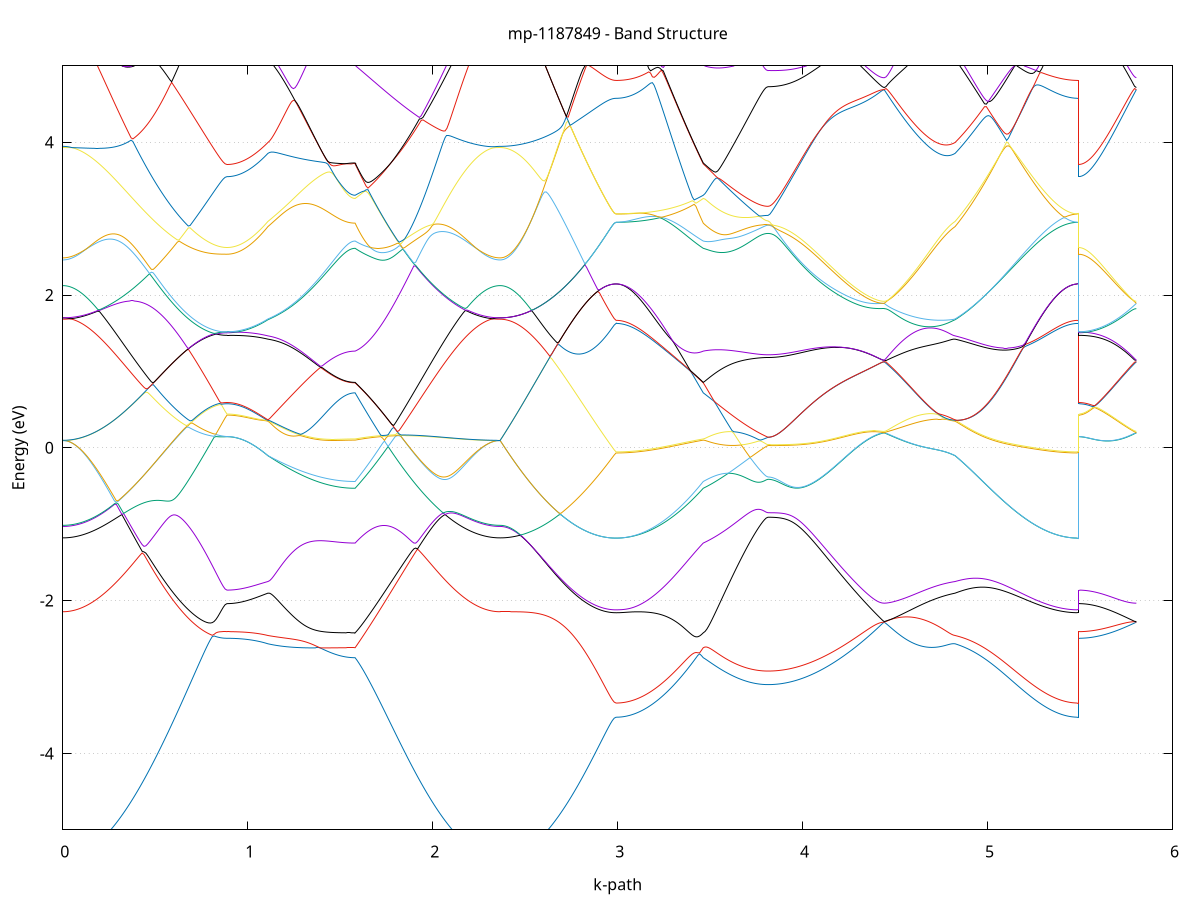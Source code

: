 set title 'mp-1187849 - Band Structure'
set xlabel 'k-path'
set ylabel 'Energy (eV)'
set grid y
set yrange [-5:5]
set terminal png size 800,600
set output 'mp-1187849_bands_gnuplot.png'
plot '-' using 1:2 with lines notitle, '-' using 1:2 with lines notitle, '-' using 1:2 with lines notitle, '-' using 1:2 with lines notitle, '-' using 1:2 with lines notitle, '-' using 1:2 with lines notitle, '-' using 1:2 with lines notitle, '-' using 1:2 with lines notitle, '-' using 1:2 with lines notitle, '-' using 1:2 with lines notitle, '-' using 1:2 with lines notitle, '-' using 1:2 with lines notitle, '-' using 1:2 with lines notitle, '-' using 1:2 with lines notitle, '-' using 1:2 with lines notitle, '-' using 1:2 with lines notitle, '-' using 1:2 with lines notitle, '-' using 1:2 with lines notitle, '-' using 1:2 with lines notitle, '-' using 1:2 with lines notitle, '-' using 1:2 with lines notitle, '-' using 1:2 with lines notitle, '-' using 1:2 with lines notitle, '-' using 1:2 with lines notitle, '-' using 1:2 with lines notitle, '-' using 1:2 with lines notitle, '-' using 1:2 with lines notitle, '-' using 1:2 with lines notitle, '-' using 1:2 with lines notitle, '-' using 1:2 with lines notitle, '-' using 1:2 with lines notitle, '-' using 1:2 with lines notitle, '-' using 1:2 with lines notitle, '-' using 1:2 with lines notitle, '-' using 1:2 with lines notitle, '-' using 1:2 with lines notitle, '-' using 1:2 with lines notitle, '-' using 1:2 with lines notitle, '-' using 1:2 with lines notitle, '-' using 1:2 with lines notitle, '-' using 1:2 with lines notitle, '-' using 1:2 with lines notitle, '-' using 1:2 with lines notitle, '-' using 1:2 with lines notitle, '-' using 1:2 with lines notitle, '-' using 1:2 with lines notitle, '-' using 1:2 with lines notitle, '-' using 1:2 with lines notitle
0.000000 -42.620830
0.009976 -42.620830
0.019952 -42.620830
0.029929 -42.620830
0.039905 -42.620830
0.049881 -42.620830
0.059857 -42.620830
0.069833 -42.620830
0.079810 -42.620830
0.089786 -42.620830
0.099762 -42.620830
0.109738 -42.620830
0.119714 -42.620830
0.129691 -42.620830
0.139667 -42.620830
0.149643 -42.620730
0.159619 -42.620830
0.169595 -42.620830
0.179572 -42.620830
0.189548 -42.620830
0.199524 -42.620830
0.209500 -42.620830
0.219476 -42.620830
0.229453 -42.620830
0.239429 -42.620830
0.249405 -42.620830
0.259381 -42.620830
0.269357 -42.620830
0.279334 -42.620830
0.289310 -42.620830
0.299286 -42.620830
0.309262 -42.620830
0.319238 -42.620830
0.329215 -42.620830
0.339191 -42.620730
0.349167 -42.620730
0.359143 -42.620730
0.369119 -42.620730
0.379096 -42.620730
0.389072 -42.620730
0.399048 -42.620730
0.409024 -42.620730
0.419000 -42.620730
0.428977 -42.620730
0.438953 -42.620730
0.448929 -42.620730
0.458905 -42.620730
0.468881 -42.620730
0.478858 -42.620730
0.488834 -42.620730
0.498810 -42.620730
0.508786 -42.620730
0.518762 -42.620630
0.528739 -42.620630
0.538715 -42.620630
0.548691 -42.620630
0.558667 -42.620630
0.568643 -42.620630
0.578620 -42.620630
0.588596 -42.620630
0.598572 -42.620630
0.608548 -42.620630
0.618524 -42.620630
0.628501 -42.620630
0.638477 -42.620630
0.648453 -42.620630
0.658429 -42.620630
0.668405 -42.620630
0.678382 -42.620630
0.688358 -42.620630
0.698334 -42.620630
0.708310 -42.620630
0.718286 -42.620630
0.728263 -42.620530
0.738239 -42.620530
0.748215 -42.620530
0.758191 -42.620530
0.768167 -42.620530
0.778144 -42.620530
0.788120 -42.620530
0.798096 -42.620530
0.808072 -42.620530
0.818049 -42.620530
0.828025 -42.620530
0.838001 -42.620530
0.847977 -42.620530
0.857953 -42.620530
0.867929 -42.620530
0.877906 -42.620530
0.887882 -42.620530
0.887882 -42.620530
0.897499 -42.620530
0.907115 -42.620530
0.916732 -42.620530
0.926349 -42.620530
0.935965 -42.620530
0.945582 -42.620530
0.955199 -42.620530
0.964816 -42.620530
0.974432 -42.620530
0.984049 -42.620530
0.993666 -42.620530
1.003282 -42.620530
1.012899 -42.620530
1.022516 -42.620530
1.032132 -42.620630
1.041749 -42.620630
1.051366 -42.620630
1.060983 -42.620630
1.070599 -42.620630
1.080216 -42.620630
1.089833 -42.620630
1.099449 -42.620630
1.109066 -42.620630
1.109066 -42.620630
1.118888 -42.620630
1.128709 -42.620630
1.138530 -42.620630
1.148352 -42.620630
1.158173 -42.620630
1.167994 -42.620630
1.177816 -42.620630
1.187637 -42.620630
1.197459 -42.620630
1.207280 -42.620630
1.217101 -42.620730
1.226923 -42.620730
1.236744 -42.620730
1.246566 -42.620730
1.256387 -42.620730
1.266208 -42.620730
1.276030 -42.620730
1.285851 -42.620730
1.295672 -42.620730
1.305494 -42.620730
1.315315 -42.620730
1.325137 -42.620730
1.334958 -42.620730
1.344779 -42.620730
1.354601 -42.620730
1.364422 -42.620730
1.374244 -42.620730
1.384065 -42.620830
1.393886 -42.620830
1.403708 -42.620730
1.413529 -42.620830
1.423350 -42.620830
1.433172 -42.620830
1.442993 -42.620830
1.452815 -42.620830
1.462636 -42.620830
1.472457 -42.620830
1.482279 -42.620830
1.492100 -42.620830
1.501922 -42.620830
1.511743 -42.620830
1.521564 -42.620830
1.531386 -42.620830
1.541207 -42.620830
1.551028 -42.620830
1.560850 -42.620830
1.570671 -42.620830
1.580493 -42.620830
1.580493 -42.620830
1.590420 -42.620830
1.600346 -42.620830
1.610273 -42.620830
1.620200 -42.620830
1.630127 -42.620830
1.640054 -42.620830
1.649981 -42.620830
1.659908 -42.620830
1.669835 -42.620830
1.679762 -42.620830
1.689689 -42.620830
1.699616 -42.620830
1.709543 -42.620730
1.719470 -42.620830
1.729397 -42.620830
1.739324 -42.620830
1.749251 -42.620830
1.759177 -42.620830
1.769104 -42.620830
1.779031 -42.620830
1.788958 -42.620830
1.798885 -42.620830
1.808812 -42.620830
1.818739 -42.620830
1.828666 -42.620830
1.838593 -42.620730
1.848520 -42.620730
1.858447 -42.620830
1.868374 -42.620830
1.878301 -42.620830
1.888228 -42.620830
1.898155 -42.620830
1.908082 -42.620830
1.918009 -42.620730
1.927935 -42.620830
1.937862 -42.620830
1.947789 -42.620830
1.957716 -42.620830
1.967643 -42.620830
1.977570 -42.620830
1.987497 -42.620830
1.997424 -42.620830
2.007351 -42.620830
2.017278 -42.620730
2.027205 -42.620730
2.037132 -42.620830
2.047059 -42.620830
2.056986 -42.620830
2.066913 -42.620730
2.076840 -42.620830
2.086766 -42.620830
2.096693 -42.620730
2.106620 -42.620830
2.116547 -42.620830
2.126474 -42.620830
2.136401 -42.620830
2.146328 -42.620830
2.156255 -42.620830
2.166182 -42.620830
2.176109 -42.620830
2.186036 -42.620830
2.195963 -42.620830
2.205890 -42.620830
2.215817 -42.620830
2.225744 -42.620830
2.235671 -42.620830
2.245597 -42.620830
2.255524 -42.620830
2.265451 -42.620830
2.275378 -42.620830
2.285305 -42.620830
2.295232 -42.620830
2.305159 -42.620830
2.315086 -42.620830
2.325013 -42.620830
2.334940 -42.620830
2.344867 -42.620830
2.354794 -42.620830
2.364721 -42.620830
2.364721 -42.620830
2.374669 -42.620830
2.384616 -42.620830
2.394564 -42.620830
2.404512 -42.620830
2.414460 -42.620830
2.424408 -42.620830
2.434356 -42.620830
2.444304 -42.620830
2.454251 -42.620830
2.464199 -42.620830
2.474147 -42.620830
2.484095 -42.620830
2.494043 -42.620830
2.503991 -42.620830
2.513938 -42.620830
2.523886 -42.620830
2.533834 -42.620830
2.543782 -42.620830
2.553730 -42.620830
2.563678 -42.620830
2.573626 -42.620830
2.583573 -42.620830
2.593521 -42.620830
2.603469 -42.620930
2.613417 -42.620830
2.623365 -42.620830
2.633313 -42.620830
2.643260 -42.620930
2.653208 -42.620930
2.663156 -42.620830
2.673104 -42.620930
2.683052 -42.620930
2.693000 -42.620930
2.702948 -42.620930
2.712895 -42.620930
2.722843 -42.620930
2.732791 -42.620930
2.742739 -42.620930
2.752687 -42.620930
2.762635 -42.620930
2.772583 -42.620930
2.782530 -42.620930
2.792478 -42.620930
2.802426 -42.620930
2.812374 -42.620930
2.822322 -42.620930
2.832270 -42.620930
2.842217 -42.620930
2.852165 -42.620930
2.862113 -42.620930
2.872061 -42.620930
2.882009 -42.620930
2.891957 -42.620930
2.901905 -42.620930
2.911852 -42.620930
2.921800 -42.620930
2.931748 -42.620930
2.941696 -42.620930
2.951644 -42.620930
2.961592 -42.620930
2.971539 -42.620930
2.981487 -42.620930
2.991435 -42.620930
2.991435 -42.620930
3.001257 -42.620930
3.011078 -42.620930
3.020899 -42.620930
3.030721 -42.620830
3.040542 -42.620930
3.050363 -42.620930
3.060185 -42.620930
3.070006 -42.620930
3.079828 -42.620930
3.089649 -42.620930
3.099470 -42.620930
3.109292 -42.620930
3.119113 -42.620930
3.128935 -42.620930
3.138756 -42.620930
3.148577 -42.620930
3.158399 -42.620930
3.168220 -42.620930
3.178041 -42.620930
3.187863 -42.620930
3.197684 -42.620930
3.207506 -42.620830
3.217327 -42.620930
3.227148 -42.620930
3.236970 -42.620930
3.246791 -42.620930
3.256613 -42.620930
3.266434 -42.620930
3.276255 -42.620930
3.286077 -42.620930
3.295898 -42.620930
3.305719 -42.620930
3.315541 -42.620930
3.325362 -42.620930
3.335184 -42.620930
3.345005 -42.620930
3.354826 -42.620830
3.364648 -42.620830
3.374469 -42.620830
3.384291 -42.620830
3.394112 -42.620830
3.403933 -42.620830
3.413755 -42.620830
3.423576 -42.620830
3.433397 -42.620830
3.443219 -42.620830
3.453040 -42.620830
3.462862 -42.620830
3.462862 -42.620830
3.472590 -42.620830
3.482318 -42.620830
3.492047 -42.620830
3.501775 -42.620830
3.511503 -42.620830
3.521232 -42.620830
3.530960 -42.620830
3.540688 -42.620830
3.550417 -42.620830
3.560145 -42.620830
3.569873 -42.620830
3.579602 -42.620830
3.589330 -42.620830
3.599058 -42.620830
3.608787 -42.620830
3.618515 -42.620830
3.628243 -42.620830
3.637972 -42.620830
3.647700 -42.620830
3.657428 -42.620730
3.667157 -42.620830
3.676885 -42.620830
3.686613 -42.620830
3.696342 -42.620830
3.706070 -42.620830
3.715798 -42.620830
3.725527 -42.620830
3.735255 -42.620830
3.744983 -42.620830
3.754712 -42.620830
3.764440 -42.620830
3.774168 -42.620830
3.783896 -42.620830
3.793625 -42.620830
3.803353 -42.620830
3.813081 -42.620830
3.813081 -42.620830
3.823047 -42.620830
3.833013 -42.620830
3.842978 -42.620830
3.852944 -42.620830
3.862909 -42.620830
3.872875 -42.620830
3.882840 -42.620830
3.892806 -42.620830
3.902771 -42.620830
3.912737 -42.620830
3.922702 -42.620830
3.932668 -42.620830
3.942633 -42.620730
3.952599 -42.620730
3.962564 -42.620730
3.972530 -42.620730
3.982495 -42.620730
3.992461 -42.620730
4.002426 -42.620730
4.012392 -42.620730
4.022357 -42.620730
4.032323 -42.620730
4.042288 -42.620730
4.052254 -42.620730
4.062219 -42.620730
4.072185 -42.620730
4.082150 -42.620630
4.092116 -42.620730
4.102081 -42.620630
4.112047 -42.620730
4.122012 -42.620630
4.131978 -42.620630
4.141943 -42.620630
4.151909 -42.620630
4.161874 -42.620630
4.171840 -42.620630
4.181805 -42.620630
4.191771 -42.620630
4.201736 -42.620630
4.211702 -42.620630
4.221668 -42.620630
4.231633 -42.620630
4.241599 -42.620630
4.251564 -42.620630
4.261530 -42.620630
4.271495 -42.620630
4.281461 -42.620630
4.291426 -42.620530
4.301392 -42.620530
4.311357 -42.620530
4.321323 -42.620530
4.331288 -42.620530
4.341254 -42.620530
4.351219 -42.620530
4.361185 -42.620530
4.371150 -42.620530
4.381116 -42.620530
4.391081 -42.620530
4.401047 -42.620530
4.411012 -42.620530
4.420978 -42.620530
4.430943 -42.620530
4.440909 -42.620530
4.440909 -42.620530
4.450744 -42.620530
4.460578 -42.620530
4.470413 -42.620530
4.480248 -42.620530
4.490083 -42.620530
4.499917 -42.620530
4.509752 -42.620530
4.519587 -42.620530
4.529422 -42.620530
4.539256 -42.620530
4.549091 -42.620530
4.558926 -42.620530
4.568761 -42.620430
4.578596 -42.620530
4.588430 -42.620530
4.598265 -42.620530
4.608100 -42.620530
4.617935 -42.620530
4.627769 -42.620530
4.637604 -42.620530
4.647439 -42.620530
4.657274 -42.620530
4.667108 -42.620530
4.676943 -42.620530
4.686778 -42.620530
4.696613 -42.620530
4.706448 -42.620630
4.716282 -42.620630
4.726117 -42.620630
4.735952 -42.620630
4.745787 -42.620630
4.755621 -42.620630
4.765456 -42.620630
4.775291 -42.620630
4.785126 -42.620630
4.794960 -42.620630
4.804795 -42.620630
4.814630 -42.620630
4.824465 -42.620630
4.824465 -42.620630
4.834415 -42.620630
4.844366 -42.620630
4.854317 -42.620630
4.864268 -42.620630
4.874218 -42.620630
4.884169 -42.620630
4.894120 -42.620630
4.904070 -42.620630
4.914021 -42.620730
4.923972 -42.620630
4.933923 -42.620730
4.943873 -42.620730
4.953824 -42.620730
4.963775 -42.620730
4.973725 -42.620730
4.983676 -42.620730
4.993627 -42.620730
5.003578 -42.620730
5.013528 -42.620730
5.023479 -42.620730
5.033430 -42.620830
5.043380 -42.620830
5.053331 -42.620830
5.063282 -42.620830
5.073233 -42.620830
5.083183 -42.620830
5.093134 -42.620830
5.103085 -42.620830
5.113035 -42.620830
5.122986 -42.620830
5.132937 -42.620830
5.142888 -42.620830
5.152838 -42.620830
5.162789 -42.620830
5.172740 -42.620830
5.182690 -42.620930
5.192641 -42.620830
5.202592 -42.620930
5.212543 -42.620930
5.222493 -42.620930
5.232444 -42.620930
5.242395 -42.620930
5.252345 -42.620930
5.262296 -42.620930
5.272247 -42.620930
5.282198 -42.620930
5.292148 -42.620930
5.302099 -42.620930
5.312050 -42.620930
5.322000 -42.620930
5.331951 -42.620930
5.341902 -42.620930
5.351853 -42.620930
5.361803 -42.620930
5.371754 -42.620930
5.381705 -42.620930
5.391655 -42.620930
5.401606 -42.620930
5.411557 -42.620930
5.421508 -42.620930
5.431458 -42.620930
5.441409 -42.620930
5.451360 -42.620930
5.461310 -42.620930
5.471261 -42.620930
5.481212 -42.620930
5.491162 -42.620930
5.491162 -42.620530
5.500955 -42.620430
5.510747 -42.620530
5.520540 -42.620530
5.530332 -42.620530
5.540125 -42.620530
5.549917 -42.620530
5.559709 -42.620530
5.569502 -42.620530
5.579294 -42.620530
5.589087 -42.620530
5.598879 -42.620530
5.608671 -42.620530
5.618464 -42.620530
5.628256 -42.620530
5.638049 -42.620530
5.647841 -42.620530
5.657633 -42.620530
5.667426 -42.620530
5.677218 -42.620530
5.687011 -42.620530
5.696803 -42.620530
5.706596 -42.620530
5.716388 -42.620530
5.726180 -42.620530
5.735973 -42.620530
5.745765 -42.620530
5.755558 -42.620530
5.765350 -42.620530
5.775142 -42.620530
5.784935 -42.620530
5.794727 -42.620530
5.804520 -42.620530
e
0.000000 -24.305830
0.009976 -24.305830
0.019952 -24.305830
0.029929 -24.305730
0.039905 -24.305730
0.049881 -24.305630
0.059857 -24.305530
0.069833 -24.305330
0.079810 -24.305230
0.089786 -24.305130
0.099762 -24.304930
0.109738 -24.304830
0.119714 -24.304630
0.129691 -24.304530
0.139667 -24.304430
0.149643 -24.304330
0.159619 -24.304230
0.169595 -24.304130
0.179572 -24.304130
0.189548 -24.304230
0.199524 -24.304230
0.209500 -24.304330
0.219476 -24.304530
0.229453 -24.304830
0.239429 -24.305130
0.249405 -24.305430
0.259381 -24.305930
0.269357 -24.306430
0.279334 -24.307030
0.289310 -24.307630
0.299286 -24.308430
0.309262 -24.309230
0.319238 -24.310130
0.329215 -24.311030
0.339191 -24.312030
0.349167 -24.313130
0.359143 -24.314330
0.369119 -24.315530
0.379096 -24.316830
0.389072 -24.318130
0.399048 -24.319430
0.409024 -24.320830
0.419000 -24.322330
0.428977 -24.323730
0.438953 -24.325230
0.448929 -24.326830
0.458905 -24.328330
0.468881 -24.329930
0.478858 -24.331430
0.488834 -24.333030
0.498810 -24.334630
0.508786 -24.336230
0.518762 -24.337830
0.528739 -24.339430
0.538715 -24.340930
0.548691 -24.342530
0.558667 -24.344030
0.568643 -24.345630
0.578620 -24.347130
0.588596 -24.348630
0.598572 -24.350030
0.608548 -24.351530
0.618524 -24.352930
0.628501 -24.354230
0.638477 -24.355630
0.648453 -24.356930
0.658429 -24.358130
0.668405 -24.359430
0.678382 -24.360530
0.688358 -24.361730
0.698334 -24.362830
0.708310 -24.363830
0.718286 -24.364830
0.728263 -24.365730
0.738239 -24.366630
0.748215 -24.367530
0.758191 -24.368330
0.768167 -24.369030
0.778144 -24.369730
0.788120 -24.370330
0.798096 -24.370930
0.808072 -24.371430
0.818049 -24.371830
0.828025 -24.372230
0.838001 -24.372530
0.847977 -24.372830
0.857953 -24.373030
0.867929 -24.373230
0.877906 -24.373330
0.887882 -24.373330
0.887882 -24.373330
0.897499 -24.373230
0.907115 -24.372930
0.916732 -24.372530
0.926349 -24.371830
0.935965 -24.371030
0.945582 -24.370030
0.955199 -24.368830
0.964816 -24.367530
0.974432 -24.365930
0.984049 -24.364230
0.993666 -24.362330
1.003282 -24.360330
1.012899 -24.358030
1.022516 -24.355630
1.032132 -24.353130
1.041749 -24.350430
1.051366 -24.347530
1.060983 -24.344530
1.070599 -24.341330
1.080216 -24.337930
1.089833 -24.334530
1.099449 -24.330930
1.109066 -24.327130
1.109066 -24.327130
1.118888 -24.324330
1.128709 -24.321430
1.138530 -24.318530
1.148352 -24.315430
1.158173 -24.312330
1.167994 -24.309030
1.177816 -24.305730
1.187637 -24.302430
1.197459 -24.298930
1.207280 -24.295530
1.217101 -24.291930
1.226923 -24.288330
1.236744 -24.284630
1.246566 -24.281030
1.256387 -24.280030
1.266208 -24.279030
1.276030 -24.277930
1.285851 -24.276730
1.295672 -24.275530
1.305494 -24.274230
1.315315 -24.272930
1.325137 -24.271530
1.334958 -24.270030
1.344779 -24.268530
1.354601 -24.266930
1.364422 -24.265330
1.374244 -24.263630
1.384065 -24.261930
1.393886 -24.260130
1.403708 -24.258230
1.413529 -24.256330
1.423350 -24.254430
1.433172 -24.252430
1.442993 -24.250430
1.452815 -24.248330
1.462636 -24.246230
1.472457 -24.244130
1.482279 -24.242030
1.492100 -24.239830
1.501922 -24.237630
1.511743 -24.235330
1.521564 -24.233130
1.531386 -24.230930
1.541207 -24.228630
1.551028 -24.226330
1.560850 -24.224130
1.570671 -24.221930
1.580493 -24.220230
1.580493 -24.220230
1.590420 -24.218830
1.600346 -24.217530
1.610273 -24.216330
1.620200 -24.215330
1.630127 -24.214330
1.640054 -24.213330
1.649981 -24.212530
1.659908 -24.212130
1.669835 -24.215130
1.679762 -24.218130
1.689689 -24.221030
1.699616 -24.223930
1.709543 -24.226830
1.719470 -24.229630
1.729397 -24.232330
1.739324 -24.235130
1.749251 -24.237730
1.759177 -24.240330
1.769104 -24.242930
1.779031 -24.245430
1.788958 -24.247830
1.798885 -24.250230
1.808812 -24.252630
1.818739 -24.254830
1.828666 -24.257130
1.838593 -24.259230
1.848520 -24.261430
1.858447 -24.263430
1.868374 -24.265430
1.878301 -24.267430
1.888228 -24.269330
1.898155 -24.271130
1.908082 -24.272930
1.918009 -24.274630
1.927935 -24.276230
1.937862 -24.277930
1.947789 -24.279430
1.957716 -24.280930
1.967643 -24.282430
1.977570 -24.283730
1.987497 -24.285130
1.997424 -24.286430
2.007351 -24.287630
2.017278 -24.288830
2.027205 -24.289930
2.037132 -24.291030
2.047059 -24.292030
2.056986 -24.293030
2.066913 -24.294030
2.076840 -24.294930
2.086766 -24.295730
2.096693 -24.296530
2.106620 -24.297330
2.116547 -24.298030
2.126474 -24.298730
2.136401 -24.299430
2.146328 -24.300030
2.156255 -24.300530
2.166182 -24.301130
2.176109 -24.301630
2.186036 -24.302030
2.195963 -24.302530
2.205890 -24.302930
2.215817 -24.303330
2.225744 -24.303630
2.235671 -24.303930
2.245597 -24.304230
2.255524 -24.304530
2.265451 -24.304730
2.275378 -24.304930
2.285305 -24.305130
2.295232 -24.305330
2.305159 -24.305430
2.315086 -24.305630
2.325013 -24.305630
2.334940 -24.305730
2.344867 -24.305830
2.354794 -24.305830
2.364721 -24.305830
2.364721 -24.305830
2.374669 -24.305830
2.384616 -24.305630
2.394564 -24.305230
2.404512 -24.304830
2.414460 -24.304230
2.424408 -24.303430
2.434356 -24.302630
2.444304 -24.301630
2.454251 -24.300530
2.464199 -24.299330
2.474147 -24.297930
2.484095 -24.296430
2.494043 -24.294830
2.503991 -24.293030
2.513938 -24.291130
2.523886 -24.289130
2.533834 -24.287030
2.543782 -24.284830
2.553730 -24.282430
2.563678 -24.280030
2.573626 -24.277430
2.583573 -24.274730
2.593521 -24.271830
2.603469 -24.268930
2.613417 -24.265930
2.623365 -24.262730
2.633313 -24.259530
2.643260 -24.260930
2.653208 -24.263130
2.663156 -24.265230
2.673104 -24.267330
2.683052 -24.269430
2.693000 -24.271430
2.702948 -24.273430
2.712895 -24.275330
2.722843 -24.277230
2.732791 -24.279030
2.742739 -24.280830
2.752687 -24.282530
2.762635 -24.284230
2.772583 -24.285830
2.782530 -24.287330
2.792478 -24.288830
2.802426 -24.290230
2.812374 -24.291630
2.822322 -24.292930
2.832270 -24.294130
2.842217 -24.295330
2.852165 -24.296430
2.862113 -24.297430
2.872061 -24.298430
2.882009 -24.299230
2.891957 -24.300030
2.901905 -24.300830
2.911852 -24.301430
2.921800 -24.302030
2.931748 -24.302530
2.941696 -24.302930
2.951644 -24.303330
2.961592 -24.303530
2.971539 -24.303730
2.981487 -24.303830
2.991435 -24.303930
2.991435 -24.303930
3.001257 -24.303830
3.011078 -24.303730
3.020899 -24.303530
3.030721 -24.303230
3.040542 -24.302830
3.050363 -24.302330
3.060185 -24.301830
3.070006 -24.301130
3.079828 -24.300430
3.089649 -24.299630
3.099470 -24.298730
3.109292 -24.297730
3.119113 -24.296730
3.128935 -24.295530
3.138756 -24.294330
3.148577 -24.293030
3.158399 -24.291630
3.168220 -24.290230
3.178041 -24.288730
3.187863 -24.287130
3.197684 -24.285430
3.207506 -24.283630
3.217327 -24.281830
3.227148 -24.279930
3.236970 -24.278030
3.246791 -24.276030
3.256613 -24.273930
3.266434 -24.271730
3.276255 -24.269530
3.286077 -24.267230
3.295898 -24.264930
3.305719 -24.262530
3.315541 -24.260130
3.325362 -24.257630
3.335184 -24.255130
3.345005 -24.252530
3.354826 -24.249930
3.364648 -24.247230
3.374469 -24.244530
3.384291 -24.241830
3.394112 -24.239030
3.403933 -24.236230
3.413755 -24.233430
3.423576 -24.230530
3.433397 -24.227630
3.443219 -24.224730
3.453040 -24.221830
3.462862 -24.220230
3.462862 -24.220230
3.472590 -24.219630
3.482318 -24.219130
3.492047 -24.218830
3.501775 -24.218630
3.511503 -24.218630
3.521232 -24.218830
3.530960 -24.219330
3.540688 -24.220130
3.550417 -24.221230
3.560145 -24.222530
3.569873 -24.223930
3.579602 -24.225530
3.589330 -24.227130
3.599058 -24.228830
3.608787 -24.230530
3.618515 -24.232130
3.628243 -24.233830
3.637972 -24.235430
3.647700 -24.236930
3.657428 -24.238430
3.667157 -24.239830
3.676885 -24.241130
3.686613 -24.242330
3.696342 -24.243530
3.706070 -24.244630
3.715798 -24.245630
3.725527 -24.246530
3.735255 -24.247330
3.744983 -24.248030
3.754712 -24.248630
3.764440 -24.249130
3.774168 -24.249630
3.783896 -24.249930
3.793625 -24.250230
3.803353 -24.250330
3.813081 -24.250330
3.813081 -24.250330
3.823047 -24.250430
3.833013 -24.250630
3.842978 -24.251030
3.852944 -24.251530
3.862909 -24.252130
3.872875 -24.252930
3.882840 -24.253830
3.892806 -24.254930
3.902771 -24.256130
3.912737 -24.257530
3.922702 -24.259030
3.932668 -24.260730
3.942633 -24.262530
3.952599 -24.264430
3.962564 -24.266530
3.972530 -24.268730
3.982495 -24.271030
3.992461 -24.273430
4.002426 -24.275930
4.012392 -24.278530
4.022357 -24.281230
4.032323 -24.283930
4.042288 -24.286730
4.052254 -24.289530
4.062219 -24.292430
4.072185 -24.295330
4.082150 -24.298130
4.092116 -24.301030
4.102081 -24.303930
4.112047 -24.306730
4.122012 -24.309530
4.131978 -24.312330
4.141943 -24.315030
4.151909 -24.317730
4.161874 -24.320430
4.171840 -24.323030
4.181805 -24.325530
4.191771 -24.328030
4.201736 -24.330430
4.211702 -24.332730
4.221668 -24.335030
4.231633 -24.337230
4.241599 -24.339330
4.251564 -24.341330
4.261530 -24.343230
4.271495 -24.345030
4.281461 -24.346730
4.291426 -24.348430
4.301392 -24.349930
4.311357 -24.351430
4.321323 -24.352730
4.331288 -24.353930
4.341254 -24.355130
4.351219 -24.356130
4.361185 -24.357030
4.371150 -24.357930
4.381116 -24.358630
4.391081 -24.359230
4.401047 -24.359730
4.411012 -24.360130
4.420978 -24.360330
4.430943 -24.360530
4.440909 -24.360530
4.440909 -24.360530
4.450744 -24.360630
4.460578 -24.360630
4.470413 -24.360630
4.480248 -24.360630
4.490083 -24.360630
4.499917 -24.360630
4.509752 -24.360630
4.519587 -24.360630
4.529422 -24.360630
4.539256 -24.360530
4.549091 -24.360330
4.558926 -24.360230
4.568761 -24.360030
4.578596 -24.359730
4.588430 -24.359430
4.598265 -24.359030
4.608100 -24.358530
4.617935 -24.358030
4.627769 -24.357330
4.637604 -24.356630
4.647439 -24.355930
4.657274 -24.355030
4.667108 -24.354130
4.676943 -24.353030
4.686778 -24.351930
4.696613 -24.350730
4.706448 -24.349330
4.716282 -24.347930
4.726117 -24.346530
4.735952 -24.344930
4.745787 -24.343230
4.755621 -24.341430
4.765456 -24.339630
4.775291 -24.337730
4.785126 -24.335730
4.794960 -24.333630
4.804795 -24.331530
4.814630 -24.329330
4.824465 -24.327130
4.824465 -24.327130
4.834415 -24.323130
4.844366 -24.319030
4.854317 -24.314730
4.864268 -24.310330
4.874218 -24.305830
4.884169 -24.301130
4.894120 -24.296430
4.904070 -24.291530
4.914021 -24.287530
4.923972 -24.287630
4.933923 -24.287730
4.943873 -24.287830
4.953824 -24.288030
4.963775 -24.288130
4.973725 -24.288330
4.983676 -24.288530
4.993627 -24.288730
5.003578 -24.288930
5.013528 -24.289130
5.023479 -24.289430
5.033430 -24.289630
5.043380 -24.289930
5.053331 -24.290230
5.063282 -24.290430
5.073233 -24.290830
5.083183 -24.291130
5.093134 -24.291430
5.103085 -24.291730
5.113035 -24.292130
5.122986 -24.292530
5.132937 -24.292830
5.142888 -24.293230
5.152838 -24.293630
5.162789 -24.294030
5.172740 -24.294430
5.182690 -24.294830
5.192641 -24.295230
5.202592 -24.295630
5.212543 -24.296130
5.222493 -24.296530
5.232444 -24.296930
5.242395 -24.297330
5.252345 -24.297830
5.262296 -24.298230
5.272247 -24.298630
5.282198 -24.299030
5.292148 -24.299430
5.302099 -24.299830
5.312050 -24.300130
5.322000 -24.300530
5.331951 -24.300930
5.341902 -24.301230
5.351853 -24.301530
5.361803 -24.301830
5.371754 -24.302130
5.381705 -24.302430
5.391655 -24.302630
5.401606 -24.302930
5.411557 -24.303130
5.421508 -24.303330
5.431458 -24.303430
5.441409 -24.303630
5.451360 -24.303730
5.461310 -24.303830
5.471261 -24.303830
5.481212 -24.303930
5.491162 -24.303930
5.491162 -24.373330
5.500955 -24.373330
5.510747 -24.373230
5.520540 -24.373130
5.530332 -24.372930
5.540125 -24.372630
5.549917 -24.372430
5.559709 -24.372030
5.569502 -24.371730
5.579294 -24.371230
5.589087 -24.370830
5.598879 -24.370330
5.608671 -24.369830
5.618464 -24.369230
5.628256 -24.368730
5.638049 -24.368130
5.647841 -24.367430
5.657633 -24.366830
5.667426 -24.366230
5.677218 -24.365630
5.687011 -24.365030
5.696803 -24.364430
5.706596 -24.363830
5.716388 -24.363230
5.726180 -24.362730
5.735973 -24.362230
5.745765 -24.361830
5.755558 -24.361430
5.765350 -24.361130
5.775142 -24.360930
5.784935 -24.360730
5.794727 -24.360630
5.804520 -24.360530
e
0.000000 -24.213130
0.009976 -24.213130
0.019952 -24.213130
0.029929 -24.213130
0.039905 -24.213230
0.049881 -24.213330
0.059857 -24.213430
0.069833 -24.213430
0.079810 -24.213530
0.089786 -24.213630
0.099762 -24.213730
0.109738 -24.213830
0.119714 -24.213930
0.129691 -24.213930
0.139667 -24.213930
0.149643 -24.213930
0.159619 -24.213930
0.169595 -24.213830
0.179572 -24.213630
0.189548 -24.213430
0.199524 -24.213230
0.209500 -24.212830
0.219476 -24.212430
0.229453 -24.211930
0.239429 -24.211330
0.249405 -24.210630
0.259381 -24.209930
0.269357 -24.209030
0.279334 -24.208030
0.289310 -24.206930
0.299286 -24.205730
0.309262 -24.204430
0.319238 -24.203030
0.329215 -24.201430
0.339191 -24.199830
0.349167 -24.198130
0.359143 -24.196330
0.369119 -24.196230
0.379096 -24.199230
0.389072 -24.202230
0.399048 -24.205130
0.409024 -24.208030
0.419000 -24.210930
0.428977 -24.213830
0.438953 -24.216630
0.448929 -24.219430
0.458905 -24.222230
0.468881 -24.224930
0.478858 -24.227630
0.488834 -24.230230
0.498810 -24.232830
0.508786 -24.235430
0.518762 -24.237930
0.528739 -24.240430
0.538715 -24.242830
0.548691 -24.245230
0.558667 -24.247530
0.568643 -24.249830
0.578620 -24.252030
0.588596 -24.254230
0.598572 -24.256330
0.608548 -24.258330
0.618524 -24.260330
0.628501 -24.262230
0.638477 -24.264130
0.648453 -24.265930
0.658429 -24.267630
0.668405 -24.269330
0.678382 -24.270930
0.688358 -24.272430
0.698334 -24.273930
0.708310 -24.275330
0.718286 -24.276630
0.728263 -24.277930
0.738239 -24.279130
0.748215 -24.280230
0.758191 -24.281230
0.768167 -24.282230
0.778144 -24.283030
0.788120 -24.283930
0.798096 -24.284630
0.808072 -24.285330
0.818049 -24.285830
0.828025 -24.286330
0.838001 -24.286830
0.847977 -24.287130
0.857953 -24.287430
0.867929 -24.287630
0.877906 -24.287730
0.887882 -24.287830
0.887882 -24.287830
0.897499 -24.287830
0.907115 -24.287730
0.916732 -24.287730
0.926349 -24.287730
0.935965 -24.287730
0.945582 -24.287630
0.955199 -24.287630
0.964816 -24.287630
0.974432 -24.287530
0.984049 -24.287530
0.993666 -24.287430
1.003282 -24.287430
1.012899 -24.287330
1.022516 -24.287330
1.032132 -24.287230
1.041749 -24.287230
1.051366 -24.287230
1.060983 -24.287130
1.070599 -24.287130
1.080216 -24.287130
1.089833 -24.287130
1.099449 -24.287130
1.109066 -24.287130
1.109066 -24.287130
1.118888 -24.287030
1.128709 -24.286930
1.138530 -24.286830
1.148352 -24.286630
1.158173 -24.286330
1.167994 -24.286030
1.177816 -24.285630
1.187637 -24.285130
1.197459 -24.284630
1.207280 -24.284030
1.217101 -24.283330
1.226923 -24.282630
1.236744 -24.281830
1.246566 -24.280930
1.256387 -24.277230
1.266208 -24.273530
1.276030 -24.269730
1.285851 -24.265830
1.295672 -24.262030
1.305494 -24.258230
1.315315 -24.254330
1.325137 -24.250530
1.334958 -24.246730
1.344779 -24.242930
1.354601 -24.239230
1.364422 -24.235530
1.374244 -24.231830
1.384065 -24.228230
1.393886 -24.224730
1.403708 -24.221330
1.413529 -24.218030
1.423350 -24.214730
1.433172 -24.211630
1.442993 -24.208730
1.452815 -24.205830
1.462636 -24.203230
1.472457 -24.200730
1.482279 -24.199130
1.492100 -24.200930
1.501922 -24.202730
1.511743 -24.204630
1.521564 -24.206630
1.531386 -24.208630
1.541207 -24.210730
1.551028 -24.212930
1.560850 -24.215030
1.570671 -24.217230
1.580493 -24.218830
1.580493 -24.218830
1.590420 -24.215830
1.600346 -24.212930
1.610273 -24.209930
1.620200 -24.206830
1.630127 -24.203830
1.640054 -24.206030
1.649981 -24.209130
1.659908 -24.211730
1.669835 -24.211030
1.679762 -24.210330
1.689689 -24.209630
1.699616 -24.209030
1.709543 -24.208330
1.719470 -24.207730
1.729397 -24.207130
1.739324 -24.206430
1.749251 -24.205830
1.759177 -24.205130
1.769104 -24.204430
1.779031 -24.203730
1.788958 -24.203030
1.798885 -24.202230
1.808812 -24.201330
1.818739 -24.200530
1.828666 -24.199530
1.838593 -24.198630
1.848520 -24.197630
1.858447 -24.196530
1.868374 -24.195430
1.878301 -24.194330
1.888228 -24.193030
1.898155 -24.191830
1.908082 -24.190430
1.918009 -24.189130
1.927935 -24.187630
1.937862 -24.186230
1.947789 -24.184630
1.957716 -24.183030
1.967643 -24.181430
1.977570 -24.179730
1.987497 -24.177930
1.997424 -24.176130
2.007351 -24.174330
2.017278 -24.172430
2.027205 -24.170530
2.037132 -24.169230
2.047059 -24.171630
2.056986 -24.174030
2.066913 -24.176330
2.076840 -24.178530
2.086766 -24.180730
2.096693 -24.182930
2.106620 -24.184930
2.116547 -24.187030
2.126474 -24.188930
2.136401 -24.190830
2.146328 -24.192630
2.156255 -24.194430
2.166182 -24.196030
2.176109 -24.197730
2.186036 -24.199230
2.195963 -24.200730
2.205890 -24.202030
2.215817 -24.203430
2.225744 -24.204630
2.235671 -24.205730
2.245597 -24.206830
2.255524 -24.207830
2.265451 -24.208730
2.275378 -24.209530
2.285305 -24.210330
2.295232 -24.210930
2.305159 -24.211530
2.315086 -24.212030
2.325013 -24.212430
2.334940 -24.212730
2.344867 -24.212930
2.354794 -24.213030
2.364721 -24.213130
2.364721 -24.213130
2.374669 -24.213230
2.384616 -24.213530
2.394564 -24.214030
2.404512 -24.214730
2.414460 -24.215630
2.424408 -24.216730
2.434356 -24.217930
2.444304 -24.219330
2.454251 -24.220830
2.464199 -24.222530
2.474147 -24.224230
2.484095 -24.226130
2.494043 -24.228030
2.503991 -24.230030
2.513938 -24.232130
2.523886 -24.234230
2.533834 -24.236430
2.543782 -24.238630
2.553730 -24.240830
2.563678 -24.243130
2.573626 -24.245330
2.583573 -24.247630
2.593521 -24.249830
2.603469 -24.252130
2.613417 -24.254330
2.623365 -24.256530
2.633313 -24.258830
2.643260 -24.260930
2.653208 -24.263130
2.663156 -24.265230
2.673104 -24.267330
2.683052 -24.269430
2.693000 -24.271430
2.702948 -24.273430
2.712895 -24.275330
2.722843 -24.277230
2.732791 -24.279030
2.742739 -24.280830
2.752687 -24.282530
2.762635 -24.284230
2.772583 -24.285830
2.782530 -24.287330
2.792478 -24.288830
2.802426 -24.290230
2.812374 -24.291630
2.822322 -24.292930
2.832270 -24.294130
2.842217 -24.295330
2.852165 -24.296430
2.862113 -24.297430
2.872061 -24.298430
2.882009 -24.299230
2.891957 -24.300030
2.901905 -24.300830
2.911852 -24.301430
2.921800 -24.302030
2.931748 -24.302530
2.941696 -24.302930
2.951644 -24.303330
2.961592 -24.303530
2.971539 -24.303730
2.981487 -24.303830
2.991435 -24.303930
2.991435 -24.303930
3.001257 -24.303830
3.011078 -24.303730
3.020899 -24.303430
3.030721 -24.303030
3.040542 -24.302530
3.050363 -24.301930
3.060185 -24.301330
3.070006 -24.300530
3.079828 -24.299530
3.089649 -24.298530
3.099470 -24.297430
3.109292 -24.296230
3.119113 -24.294930
3.128935 -24.293530
3.138756 -24.292030
3.148577 -24.290430
3.158399 -24.288730
3.168220 -24.287030
3.178041 -24.285130
3.187863 -24.283230
3.197684 -24.281230
3.207506 -24.279130
3.217327 -24.277030
3.227148 -24.274730
3.236970 -24.272530
3.246791 -24.270130
3.256613 -24.267730
3.266434 -24.265330
3.276255 -24.262830
3.286077 -24.260330
3.295898 -24.257830
3.305719 -24.255230
3.315541 -24.252730
3.325362 -24.250130
3.335184 -24.247630
3.345005 -24.245130
3.354826 -24.242630
3.364648 -24.240130
3.374469 -24.237730
3.384291 -24.235430
3.394112 -24.233230
3.403933 -24.231030
3.413755 -24.228930
3.423576 -24.227030
3.433397 -24.225130
3.443219 -24.223430
3.453040 -24.221730
3.462862 -24.218830
3.462862 -24.218830
3.472590 -24.217530
3.482318 -24.216130
3.492047 -24.214730
3.501775 -24.213330
3.511503 -24.211730
3.521232 -24.210230
3.530960 -24.208630
3.540688 -24.207030
3.550417 -24.205430
3.560145 -24.203730
3.569873 -24.202030
3.579602 -24.200330
3.589330 -24.198630
3.599058 -24.196830
3.608787 -24.195130
3.618515 -24.193330
3.628243 -24.191630
3.637972 -24.190230
3.647700 -24.189230
3.657428 -24.188230
3.667157 -24.187230
3.676885 -24.186230
3.686613 -24.185230
3.696342 -24.184230
3.706070 -24.183330
3.715798 -24.182530
3.725527 -24.181630
3.735255 -24.180930
3.744983 -24.180230
3.754712 -24.179630
3.764440 -24.179130
3.774168 -24.178630
3.783896 -24.178330
3.793625 -24.178030
3.803353 -24.177830
3.813081 -24.177830
3.813081 -24.177830
3.823047 -24.177930
3.833013 -24.178330
3.842978 -24.179030
3.852944 -24.179830
3.862909 -24.180930
3.872875 -24.182230
3.882840 -24.183630
3.892806 -24.185130
3.902771 -24.186730
3.912737 -24.188330
3.922702 -24.189930
3.932668 -24.191630
3.942633 -24.194530
3.952599 -24.197430
3.962564 -24.200330
3.972530 -24.203330
3.982495 -24.206230
3.992461 -24.209130
4.002426 -24.212030
4.012392 -24.214930
4.022357 -24.217730
4.032323 -24.220530
4.042288 -24.223230
4.052254 -24.225930
4.062219 -24.228530
4.072185 -24.231130
4.082150 -24.233630
4.092116 -24.236030
4.102081 -24.238430
4.112047 -24.240730
4.122012 -24.242930
4.131978 -24.245130
4.141943 -24.247230
4.151909 -24.249230
4.161874 -24.251130
4.171840 -24.252930
4.181805 -24.254630
4.191771 -24.256330
4.201736 -24.257930
4.211702 -24.259430
4.221668 -24.260830
4.231633 -24.262230
4.241599 -24.263430
4.251564 -24.264630
4.261530 -24.265730
4.271495 -24.266730
4.281461 -24.267630
4.291426 -24.268530
4.301392 -24.269230
4.311357 -24.269930
4.321323 -24.270630
4.331288 -24.271130
4.341254 -24.271730
4.351219 -24.272130
4.361185 -24.272530
4.371150 -24.272830
4.381116 -24.273130
4.391081 -24.273330
4.401047 -24.273530
4.411012 -24.273730
4.420978 -24.273830
4.430943 -24.273830
4.440909 -24.273830
4.440909 -24.273830
4.450744 -24.273830
4.460578 -24.273730
4.470413 -24.273530
4.480248 -24.273330
4.490083 -24.273130
4.499917 -24.272830
4.509752 -24.272530
4.519587 -24.272330
4.529422 -24.272230
4.539256 -24.272130
4.549091 -24.272230
4.558926 -24.272430
4.568761 -24.272830
4.578596 -24.273330
4.588430 -24.273930
4.598265 -24.274730
4.608100 -24.275630
4.617935 -24.276530
4.627769 -24.277430
4.637604 -24.278330
4.647439 -24.279230
4.657274 -24.280130
4.667108 -24.280930
4.676943 -24.281730
4.686778 -24.282430
4.696613 -24.283130
4.706448 -24.283730
4.716282 -24.284330
4.726117 -24.284830
4.735952 -24.285330
4.745787 -24.285730
4.755621 -24.286030
4.765456 -24.286330
4.775291 -24.286630
4.785126 -24.286730
4.794960 -24.286930
4.804795 -24.287030
4.814630 -24.287030
4.824465 -24.287130
4.824465 -24.287130
4.834415 -24.287130
4.844366 -24.287130
4.854317 -24.287130
4.864268 -24.287130
4.874218 -24.287230
4.884169 -24.287330
4.894120 -24.287330
4.904070 -24.287430
4.914021 -24.286630
4.923972 -24.281630
4.933923 -24.276530
4.943873 -24.271330
4.953824 -24.266130
4.963775 -24.260830
4.973725 -24.255430
4.983676 -24.250030
4.993627 -24.244630
5.003578 -24.239130
5.013528 -24.233630
5.023479 -24.228130
5.033430 -24.222630
5.043380 -24.217130
5.053331 -24.211630
5.063282 -24.206130
5.073233 -24.200730
5.083183 -24.195330
5.093134 -24.192930
5.103085 -24.197130
5.113035 -24.201330
5.122986 -24.205530
5.132937 -24.209730
5.142888 -24.213930
5.152838 -24.218130
5.162789 -24.222330
5.172740 -24.226430
5.182690 -24.230530
5.192641 -24.234630
5.202592 -24.238630
5.212543 -24.242530
5.222493 -24.246430
5.232444 -24.250230
5.242395 -24.253930
5.252345 -24.257530
5.262296 -24.261030
5.272247 -24.264430
5.282198 -24.267730
5.292148 -24.270930
5.302099 -24.274030
5.312050 -24.276930
5.322000 -24.279730
5.331951 -24.282430
5.341902 -24.284930
5.351853 -24.287330
5.361803 -24.289530
5.371754 -24.291630
5.381705 -24.293530
5.391655 -24.295330
5.401606 -24.296930
5.411557 -24.298430
5.421508 -24.299730
5.431458 -24.300830
5.441409 -24.301730
5.451360 -24.302530
5.461310 -24.303130
5.471261 -24.303530
5.481212 -24.303830
5.491162 -24.303930
5.491162 -24.287830
5.500955 -24.287730
5.510747 -24.287530
5.520540 -24.287230
5.530332 -24.286730
5.540125 -24.286230
5.549917 -24.285530
5.559709 -24.284730
5.569502 -24.283730
5.579294 -24.282630
5.589087 -24.281430
5.598879 -24.280130
5.608671 -24.278730
5.618464 -24.277130
5.628256 -24.275530
5.638049 -24.273730
5.647841 -24.271730
5.657633 -24.269730
5.667426 -24.267630
5.677218 -24.266830
5.687011 -24.267730
5.696803 -24.268530
5.706596 -24.269430
5.716388 -24.270130
5.726180 -24.270930
5.735973 -24.271530
5.745765 -24.272130
5.755558 -24.272630
5.765350 -24.273030
5.775142 -24.273430
5.784935 -24.273630
5.794727 -24.273830
5.804520 -24.273830
e
0.000000 -24.213130
0.009976 -24.213030
0.019952 -24.212730
0.029929 -24.212230
0.039905 -24.211530
0.049881 -24.210630
0.059857 -24.209630
0.069833 -24.208330
0.079810 -24.206930
0.089786 -24.205230
0.099762 -24.203430
0.109738 -24.201430
0.119714 -24.199230
0.129691 -24.196930
0.139667 -24.194330
0.149643 -24.191630
0.159619 -24.188730
0.169595 -24.185730
0.179572 -24.182530
0.189548 -24.179130
0.199524 -24.175530
0.209500 -24.171930
0.219476 -24.168030
0.229453 -24.164130
0.239429 -24.159930
0.249405 -24.159730
0.259381 -24.162730
0.269357 -24.165830
0.279334 -24.168830
0.289310 -24.171930
0.299286 -24.175030
0.309262 -24.178030
0.319238 -24.181130
0.329215 -24.184130
0.339191 -24.187230
0.349167 -24.190230
0.359143 -24.193230
0.369119 -24.194330
0.379096 -24.192330
0.389072 -24.190230
0.399048 -24.188030
0.409024 -24.185730
0.419000 -24.183330
0.428977 -24.180930
0.438953 -24.178430
0.448929 -24.175830
0.458905 -24.173130
0.468881 -24.170430
0.478858 -24.167630
0.488834 -24.164830
0.498810 -24.161930
0.508786 -24.159030
0.518762 -24.161430
0.528739 -24.165130
0.538715 -24.168830
0.548691 -24.172630
0.558667 -24.176430
0.568643 -24.180130
0.578620 -24.183930
0.588596 -24.187730
0.598572 -24.191530
0.608548 -24.195230
0.618524 -24.198930
0.628501 -24.202530
0.638477 -24.206130
0.648453 -24.209630
0.658429 -24.213030
0.668405 -24.216330
0.678382 -24.219530
0.688358 -24.222730
0.698334 -24.225730
0.708310 -24.228630
0.718286 -24.231330
0.728263 -24.234030
0.738239 -24.236530
0.748215 -24.238830
0.758191 -24.241030
0.768167 -24.243130
0.778144 -24.245030
0.788120 -24.246830
0.798096 -24.248430
0.808072 -24.249930
0.818049 -24.251130
0.828025 -24.252330
0.838001 -24.253230
0.847977 -24.254030
0.857953 -24.254630
0.867929 -24.255030
0.877906 -24.255330
0.887882 -24.255430
0.887882 -24.255430
0.897499 -24.255330
0.907115 -24.255230
0.916732 -24.255030
0.926349 -24.254730
0.935965 -24.254330
0.945582 -24.253830
0.955199 -24.253230
0.964816 -24.252630
0.974432 -24.251830
0.984049 -24.251030
0.993666 -24.250130
1.003282 -24.249130
1.012899 -24.248030
1.022516 -24.246930
1.032132 -24.245630
1.041749 -24.244330
1.051366 -24.242930
1.060983 -24.241430
1.070599 -24.239930
1.080216 -24.238330
1.089833 -24.236630
1.099449 -24.234930
1.109066 -24.233030
1.109066 -24.233030
1.118888 -24.231730
1.128709 -24.230230
1.138530 -24.228730
1.148352 -24.227130
1.158173 -24.225530
1.167994 -24.223730
1.177816 -24.222030
1.187637 -24.220230
1.197459 -24.218330
1.207280 -24.216530
1.217101 -24.214630
1.226923 -24.212730
1.236744 -24.210730
1.246566 -24.208830
1.256387 -24.206930
1.266208 -24.205130
1.276030 -24.203230
1.285851 -24.201530
1.295672 -24.199830
1.305494 -24.198130
1.315315 -24.196630
1.325137 -24.195230
1.334958 -24.193930
1.344779 -24.192830
1.354601 -24.191930
1.364422 -24.191230
1.374244 -24.190730
1.384065 -24.190430
1.393886 -24.190430
1.403708 -24.190530
1.413529 -24.190930
1.423350 -24.191630
1.433172 -24.192430
1.442993 -24.193430
1.452815 -24.194730
1.462636 -24.196030
1.472457 -24.197530
1.482279 -24.198330
1.492100 -24.196230
1.501922 -24.194330
1.511743 -24.192530
1.521564 -24.191030
1.531386 -24.189730
1.541207 -24.188730
1.551028 -24.187830
1.560850 -24.187230
1.570671 -24.186930
1.580493 -24.186830
1.580493 -24.186830
1.590420 -24.190030
1.600346 -24.193330
1.610273 -24.196530
1.620200 -24.199730
1.630127 -24.202830
1.640054 -24.200830
1.649981 -24.197930
1.659908 -24.194930
1.669835 -24.191930
1.679762 -24.189030
1.689689 -24.186030
1.699616 -24.183130
1.709543 -24.180230
1.719470 -24.177430
1.729397 -24.174630
1.739324 -24.171830
1.749251 -24.169130
1.759177 -24.166430
1.769104 -24.163730
1.779031 -24.161230
1.788958 -24.158630
1.798885 -24.156130
1.808812 -24.153730
1.818739 -24.151330
1.828666 -24.149030
1.838593 -24.146830
1.848520 -24.144630
1.858447 -24.142530
1.868374 -24.140530
1.878301 -24.138530
1.888228 -24.136630
1.898155 -24.134830
1.908082 -24.134630
1.918009 -24.137430
1.927935 -24.140230
1.937862 -24.143030
1.947789 -24.145830
1.957716 -24.148530
1.967643 -24.151230
1.977570 -24.153930
1.987497 -24.156530
1.997424 -24.159230
2.007351 -24.161730
2.017278 -24.164330
2.027205 -24.166830
2.037132 -24.168530
2.047059 -24.170130
2.056986 -24.172630
2.066913 -24.175130
2.076840 -24.177430
2.086766 -24.179830
2.096693 -24.182030
2.106620 -24.184230
2.116547 -24.186330
2.126474 -24.188430
2.136401 -24.190330
2.146328 -24.192230
2.156255 -24.194030
2.166182 -24.195830
2.176109 -24.197430
2.186036 -24.199030
2.195963 -24.200530
2.205890 -24.201930
2.215817 -24.203330
2.225744 -24.204530
2.235671 -24.205730
2.245597 -24.206830
2.255524 -24.207830
2.265451 -24.208730
2.275378 -24.209530
2.285305 -24.210330
2.295232 -24.210930
2.305159 -24.211530
2.315086 -24.212030
2.325013 -24.212430
2.334940 -24.212730
2.344867 -24.212930
2.354794 -24.213030
2.364721 -24.213130
2.364721 -24.213130
2.374669 -24.213230
2.384616 -24.213530
2.394564 -24.214030
2.404512 -24.214730
2.414460 -24.215630
2.424408 -24.216730
2.434356 -24.217930
2.444304 -24.219330
2.454251 -24.220830
2.464199 -24.222530
2.474147 -24.224230
2.484095 -24.226130
2.494043 -24.228030
2.503991 -24.230030
2.513938 -24.232130
2.523886 -24.234230
2.533834 -24.236430
2.543782 -24.238630
2.553730 -24.240830
2.563678 -24.243130
2.573626 -24.245330
2.583573 -24.247630
2.593521 -24.249830
2.603469 -24.252130
2.613417 -24.254330
2.623365 -24.256530
2.633313 -24.258830
2.643260 -24.256130
2.653208 -24.252730
2.663156 -24.249130
2.673104 -24.245530
2.683052 -24.241730
2.693000 -24.237930
2.702948 -24.234030
2.712895 -24.230030
2.722843 -24.225930
2.732791 -24.221730
2.742739 -24.217430
2.752687 -24.213130
2.762635 -24.208730
2.772583 -24.204330
2.782530 -24.199730
2.792478 -24.195230
2.802426 -24.190530
2.812374 -24.185830
2.822322 -24.181130
2.832270 -24.176330
2.842217 -24.171530
2.852165 -24.166730
2.862113 -24.161830
2.872061 -24.156930
2.882009 -24.152130
2.891957 -24.147230
2.901905 -24.142330
2.911852 -24.137530
2.921800 -24.132830
2.931748 -24.128230
2.941696 -24.123830
2.951644 -24.119630
2.961592 -24.115930
2.971539 -24.112830
2.981487 -24.110730
2.991435 -24.110030
2.991435 -24.110030
3.001257 -24.110030
3.011078 -24.110230
3.020899 -24.110430
3.030721 -24.110730
3.040542 -24.111130
3.050363 -24.111530
3.060185 -24.112130
3.070006 -24.112730
3.079828 -24.113430
3.089649 -24.114130
3.099470 -24.114930
3.109292 -24.115830
3.119113 -24.116730
3.128935 -24.117730
3.138756 -24.118630
3.148577 -24.119730
3.158399 -24.120730
3.168220 -24.121830
3.178041 -24.122930
3.187863 -24.124030
3.197684 -24.125130
3.207506 -24.126230
3.217327 -24.127330
3.227148 -24.128330
3.236970 -24.129430
3.246791 -24.130430
3.256613 -24.131430
3.266434 -24.132330
3.276255 -24.133230
3.286077 -24.134030
3.295898 -24.134830
3.305719 -24.135530
3.315541 -24.137430
3.325362 -24.140630
3.335184 -24.143930
3.345005 -24.147130
3.354826 -24.150430
3.364648 -24.153730
3.374469 -24.157030
3.384291 -24.160430
3.394112 -24.163730
3.403933 -24.167030
3.413755 -24.170330
3.423576 -24.173630
3.433397 -24.176930
3.443219 -24.180230
3.453040 -24.183530
3.462862 -24.186830
3.462862 -24.186830
3.472590 -24.188230
3.482318 -24.189830
3.492047 -24.191330
3.501775 -24.192730
3.511503 -24.194030
3.521232 -24.195030
3.530960 -24.195830
3.540688 -24.196230
3.550417 -24.196430
3.560145 -24.196230
3.569873 -24.195930
3.579602 -24.195430
3.589330 -24.194730
3.599058 -24.193930
3.608787 -24.193130
3.618515 -24.192230
3.628243 -24.191230
3.637972 -24.189830
3.647700 -24.188130
3.657428 -24.186330
3.667157 -24.184730
3.676885 -24.183030
3.686613 -24.181430
3.696342 -24.179830
3.706070 -24.178330
3.715798 -24.176930
3.725527 -24.175630
3.735255 -24.174330
3.744983 -24.173230
3.754712 -24.172230
3.764440 -24.171330
3.774168 -24.170530
3.783896 -24.170030
3.793625 -24.169530
3.803353 -24.169330
3.813081 -24.169230
3.813081 -24.169230
3.823047 -24.169430
3.833013 -24.170030
3.842978 -24.171130
3.852944 -24.172530
3.862909 -24.174230
3.872875 -24.176230
3.882840 -24.178430
3.892806 -24.180830
3.902771 -24.183330
3.912737 -24.186030
3.922702 -24.188830
3.932668 -24.191630
3.942633 -24.193330
3.952599 -24.194930
3.962564 -24.196430
3.972530 -24.198030
3.982495 -24.199430
3.992461 -24.200830
4.002426 -24.202230
4.012392 -24.203530
4.022357 -24.204730
4.032323 -24.205930
4.042288 -24.207030
4.052254 -24.208030
4.062219 -24.209030
4.072185 -24.210030
4.082150 -24.210930
4.092116 -24.211830
4.102081 -24.212630
4.112047 -24.213430
4.122012 -24.214230
4.131978 -24.215030
4.141943 -24.215730
4.151909 -24.216430
4.161874 -24.217030
4.171840 -24.217730
4.181805 -24.218330
4.191771 -24.218930
4.201736 -24.219530
4.211702 -24.220030
4.221668 -24.220530
4.231633 -24.221130
4.241599 -24.221530
4.251564 -24.222030
4.261530 -24.222530
4.271495 -24.222930
4.281461 -24.223330
4.291426 -24.223730
4.301392 -24.224030
4.311357 -24.224330
4.321323 -24.224730
4.331288 -24.224930
4.341254 -24.225230
4.351219 -24.225430
4.361185 -24.225730
4.371150 -24.225930
4.381116 -24.226030
4.391081 -24.226230
4.401047 -24.226330
4.411012 -24.226430
4.420978 -24.226430
4.430943 -24.226530
4.440909 -24.226530
4.440909 -24.226530
4.450744 -24.229430
4.460578 -24.232230
4.470413 -24.234830
4.480248 -24.237430
4.490083 -24.239830
4.499917 -24.242030
4.509752 -24.244130
4.519587 -24.246030
4.529422 -24.247730
4.539256 -24.249130
4.549091 -24.250330
4.558926 -24.251130
4.568761 -24.251830
4.578596 -24.252130
4.588430 -24.252230
4.598265 -24.252030
4.608100 -24.251730
4.617935 -24.251230
4.627769 -24.250730
4.637604 -24.250030
4.647439 -24.249230
4.657274 -24.248530
4.667108 -24.247630
4.676943 -24.246830
4.686778 -24.245930
4.696613 -24.245130
4.706448 -24.244230
4.716282 -24.243330
4.726117 -24.242430
4.735952 -24.241530
4.745787 -24.240630
4.755621 -24.239830
4.765456 -24.238930
4.775291 -24.238030
4.785126 -24.237030
4.794960 -24.236130
4.804795 -24.235130
4.814630 -24.234130
4.824465 -24.233030
4.824465 -24.233030
4.834415 -24.231130
4.844366 -24.229130
4.854317 -24.227030
4.864268 -24.224930
4.874218 -24.222830
4.884169 -24.220530
4.894120 -24.218330
4.904070 -24.216030
4.914021 -24.213630
4.923972 -24.211330
4.933923 -24.208830
4.943873 -24.206430
4.953824 -24.203930
4.963775 -24.201530
4.973725 -24.199030
4.983676 -24.196430
4.993627 -24.193930
5.003578 -24.191430
5.013528 -24.188830
5.023479 -24.186330
5.033430 -24.183730
5.043380 -24.181230
5.053331 -24.178730
5.063282 -24.180630
5.073233 -24.184730
5.083183 -24.188830
5.093134 -24.189930
5.103085 -24.184630
5.113035 -24.179330
5.122986 -24.174130
5.132937 -24.169030
5.142888 -24.164030
5.152838 -24.159030
5.162789 -24.154230
5.172740 -24.149930
5.182690 -24.147730
5.192641 -24.145530
5.202592 -24.143430
5.212543 -24.141430
5.222493 -24.139430
5.232444 -24.137430
5.242395 -24.135530
5.252345 -24.133730
5.262296 -24.131930
5.272247 -24.130130
5.282198 -24.128430
5.292148 -24.126830
5.302099 -24.125330
5.312050 -24.123830
5.322000 -24.122430
5.331951 -24.121030
5.341902 -24.119730
5.351853 -24.118530
5.361803 -24.117430
5.371754 -24.116330
5.381705 -24.115330
5.391655 -24.114430
5.401606 -24.113630
5.411557 -24.112830
5.421508 -24.112230
5.431458 -24.111630
5.441409 -24.111130
5.451360 -24.110730
5.461310 -24.110430
5.471261 -24.110230
5.481212 -24.110030
5.491162 -24.110030
5.491162 -24.255430
5.500955 -24.255430
5.510747 -24.255530
5.520540 -24.255730
5.530332 -24.256030
5.540125 -24.256430
5.549917 -24.256830
5.559709 -24.257330
5.569502 -24.257930
5.579294 -24.258530
5.589087 -24.259230
5.598879 -24.259930
5.608671 -24.260730
5.618464 -24.261530
5.628256 -24.262330
5.638049 -24.263230
5.647841 -24.264130
5.657633 -24.265030
5.667426 -24.265930
5.677218 -24.265330
5.687011 -24.262930
5.696803 -24.260530
5.706596 -24.257930
5.716388 -24.255230
5.726180 -24.252430
5.735973 -24.249530
5.745765 -24.246530
5.755558 -24.243430
5.765350 -24.240230
5.775142 -24.236930
5.784935 -24.233530
5.794727 -24.230030
5.804520 -24.226530
e
0.000000 -24.106830
0.009976 -24.106930
0.019952 -24.107330
0.029929 -24.108030
0.039905 -24.108930
0.049881 -24.110130
0.059857 -24.111530
0.069833 -24.113130
0.079810 -24.114830
0.089786 -24.116830
0.099762 -24.118930
0.109738 -24.121130
0.119714 -24.123430
0.129691 -24.125830
0.139667 -24.128330
0.149643 -24.130930
0.159619 -24.133630
0.169595 -24.136330
0.179572 -24.139130
0.189548 -24.142030
0.199524 -24.144930
0.209500 -24.147830
0.219476 -24.150730
0.229453 -24.153730
0.239429 -24.156730
0.249405 -24.155730
0.259381 -24.151330
0.269357 -24.146830
0.279334 -24.142230
0.289310 -24.137530
0.299286 -24.132630
0.309262 -24.127730
0.319238 -24.122630
0.329215 -24.117530
0.339191 -24.115130
0.349167 -24.116530
0.359143 -24.118030
0.369119 -24.119730
0.379096 -24.121530
0.389072 -24.123430
0.399048 -24.125530
0.409024 -24.127830
0.419000 -24.130230
0.428977 -24.132730
0.438953 -24.135430
0.448929 -24.138330
0.458905 -24.141230
0.468881 -24.144330
0.478858 -24.147630
0.488834 -24.150930
0.498810 -24.154330
0.508786 -24.157930
0.518762 -24.156030
0.528739 -24.153030
0.538715 -24.150030
0.548691 -24.146930
0.558667 -24.143830
0.568643 -24.140730
0.578620 -24.137630
0.588596 -24.134430
0.598572 -24.131330
0.608548 -24.128130
0.618524 -24.124930
0.628501 -24.121830
0.638477 -24.118630
0.648453 -24.115530
0.658429 -24.112430
0.668405 -24.109330
0.678382 -24.106230
0.688358 -24.103130
0.698334 -24.100230
0.708310 -24.097230
0.718286 -24.094330
0.728263 -24.091530
0.738239 -24.088830
0.748215 -24.089030
0.758191 -24.090030
0.768167 -24.091030
0.778144 -24.091930
0.788120 -24.092730
0.798096 -24.093530
0.808072 -24.094130
0.818049 -24.094730
0.828025 -24.095330
0.838001 -24.095730
0.847977 -24.096130
0.857953 -24.096330
0.867929 -24.096530
0.877906 -24.096730
0.887882 -24.096730
0.887882 -24.096730
0.897499 -24.096730
0.907115 -24.096830
0.916732 -24.096930
0.926349 -24.097130
0.935965 -24.097330
0.945582 -24.097630
0.955199 -24.097930
0.964816 -24.098330
0.974432 -24.098730
0.984049 -24.099230
0.993666 -24.099830
1.003282 -24.100430
1.012899 -24.101130
1.022516 -24.101830
1.032132 -24.102630
1.041749 -24.103530
1.051366 -24.104430
1.060983 -24.105430
1.070599 -24.106530
1.080216 -24.107730
1.089833 -24.109030
1.099449 -24.110330
1.109066 -24.111730
1.109066 -24.111730
1.118888 -24.112830
1.128709 -24.113930
1.138530 -24.115030
1.148352 -24.116130
1.158173 -24.117230
1.167994 -24.118330
1.177816 -24.119430
1.187637 -24.120630
1.197459 -24.121730
1.207280 -24.122830
1.217101 -24.124030
1.226923 -24.125130
1.236744 -24.126230
1.246566 -24.127430
1.256387 -24.128530
1.266208 -24.129630
1.276030 -24.130730
1.285851 -24.131730
1.295672 -24.132830
1.305494 -24.133730
1.315315 -24.134630
1.325137 -24.135430
1.334958 -24.136230
1.344779 -24.136830
1.354601 -24.137330
1.364422 -24.137730
1.374244 -24.137930
1.384065 -24.138030
1.393886 -24.137930
1.403708 -24.137730
1.413529 -24.137330
1.423350 -24.136830
1.433172 -24.136330
1.442993 -24.135630
1.452815 -24.134930
1.462636 -24.134130
1.472457 -24.133330
1.482279 -24.132530
1.492100 -24.131830
1.501922 -24.131030
1.511743 -24.130330
1.521564 -24.129730
1.531386 -24.129230
1.541207 -24.128730
1.551028 -24.128430
1.560850 -24.128130
1.570671 -24.127930
1.580493 -24.127930
1.580493 -24.127930
1.590420 -24.125830
1.600346 -24.123630
1.610273 -24.121130
1.620200 -24.118530
1.630127 -24.115730
1.640054 -24.112830
1.649981 -24.109730
1.659908 -24.106530
1.669835 -24.103130
1.679762 -24.099730
1.689689 -24.096230
1.699616 -24.092530
1.709543 -24.088930
1.719470 -24.085130
1.729397 -24.084630
1.739324 -24.087130
1.749251 -24.089830
1.759177 -24.092430
1.769104 -24.095130
1.779031 -24.097830
1.788958 -24.100630
1.798885 -24.103430
1.808812 -24.106230
1.818739 -24.109030
1.828666 -24.111830
1.838593 -24.114730
1.848520 -24.117530
1.858447 -24.120430
1.868374 -24.123230
1.878301 -24.126130
1.888228 -24.128930
1.898155 -24.131830
1.908082 -24.133030
1.918009 -24.132130
1.927935 -24.135330
1.937862 -24.138530
1.947789 -24.141630
1.957716 -24.144730
1.967643 -24.147830
1.977570 -24.150730
1.987497 -24.153730
1.997424 -24.156630
2.007351 -24.159430
2.017278 -24.162130
2.027205 -24.164830
2.037132 -24.167530
2.047059 -24.166530
2.056986 -24.164430
2.066913 -24.162330
2.076840 -24.160130
2.086766 -24.157930
2.096693 -24.155730
2.106620 -24.153530
2.116547 -24.151230
2.126474 -24.148930
2.136401 -24.146630
2.146328 -24.144330
2.156255 -24.142030
2.166182 -24.139730
2.176109 -24.137330
2.186036 -24.135030
2.195963 -24.132730
2.205890 -24.130430
2.215817 -24.128230
2.225744 -24.125930
2.235671 -24.123830
2.245597 -24.121730
2.255524 -24.119630
2.265451 -24.117730
2.275378 -24.115830
2.285305 -24.114130
2.295232 -24.112530
2.305159 -24.111130
2.315086 -24.109830
2.325013 -24.108730
2.334940 -24.107930
2.344867 -24.107330
2.354794 -24.106930
2.364721 -24.106830
2.364721 -24.106830
2.374669 -24.106730
2.384616 -24.106330
2.394564 -24.105830
2.404512 -24.105030
2.414460 -24.104130
2.424408 -24.103030
2.434356 -24.101630
2.444304 -24.100230
2.454251 -24.098530
2.464199 -24.096830
2.474147 -24.094930
2.484095 -24.092930
2.494043 -24.090830
2.503991 -24.088730
2.513938 -24.086430
2.523886 -24.084130
2.533834 -24.081730
2.543782 -24.079330
2.553730 -24.076930
2.563678 -24.074430
2.573626 -24.071830
2.583573 -24.069330
2.593521 -24.066730
2.603469 -24.064130
2.613417 -24.061630
2.623365 -24.059030
2.633313 -24.056430
2.643260 -24.053830
2.653208 -24.051230
2.663156 -24.048730
2.673104 -24.046130
2.683052 -24.043630
2.693000 -24.041130
2.702948 -24.038630
2.712895 -24.036230
2.722843 -24.033830
2.732791 -24.031430
2.742739 -24.029730
2.752687 -24.029530
2.762635 -24.029330
2.772583 -24.029130
2.782530 -24.028930
2.792478 -24.028730
2.802426 -24.028630
2.812374 -24.028430
2.822322 -24.028230
2.832270 -24.028130
2.842217 -24.028030
2.852165 -24.027830
2.862113 -24.027730
2.872061 -24.027630
2.882009 -24.031930
2.891957 -24.036630
2.901905 -24.041430
2.911852 -24.046130
2.921800 -24.050730
2.931748 -24.055330
2.941696 -24.059630
2.951644 -24.063730
2.961592 -24.067430
2.971539 -24.070530
2.981487 -24.072530
2.991435 -24.073330
2.991435 -24.073330
3.001257 -24.073330
3.011078 -24.073530
3.020899 -24.073930
3.030721 -24.074430
3.040542 -24.075030
3.050363 -24.075730
3.060185 -24.076630
3.070006 -24.077630
3.079828 -24.078830
3.089649 -24.080130
3.099470 -24.081530
3.109292 -24.083030
3.119113 -24.084730
3.128935 -24.086530
3.138756 -24.088430
3.148577 -24.090430
3.158399 -24.092630
3.168220 -24.094830
3.178041 -24.097130
3.187863 -24.099530
3.197684 -24.102030
3.207506 -24.104630
3.217327 -24.107330
3.227148 -24.110130
3.236970 -24.112930
3.246791 -24.115830
3.256613 -24.118730
3.266434 -24.121730
3.276255 -24.124830
3.286077 -24.127930
3.295898 -24.131030
3.305719 -24.134230
3.315541 -24.136130
3.325362 -24.136630
3.335184 -24.137030
3.345005 -24.137230
3.354826 -24.137430
3.364648 -24.137430
3.374469 -24.137330
3.384291 -24.137030
3.394112 -24.136530
3.403933 -24.135930
3.413755 -24.135030
3.423576 -24.134030
3.433397 -24.132830
3.443219 -24.131430
3.453040 -24.129730
3.462862 -24.127930
3.462862 -24.127930
3.472590 -24.126930
3.482318 -24.125730
3.492047 -24.124330
3.501775 -24.122730
3.511503 -24.121130
3.521232 -24.119330
3.530960 -24.117530
3.540688 -24.115730
3.550417 -24.113830
3.560145 -24.112030
3.569873 -24.110130
3.579602 -24.108330
3.589330 -24.106530
3.599058 -24.104730
3.608787 -24.103030
3.618515 -24.101330
3.628243 -24.099630
3.637972 -24.098130
3.647700 -24.096630
3.657428 -24.095130
3.667157 -24.093830
3.676885 -24.092630
3.686613 -24.091630
3.696342 -24.090730
3.706070 -24.090230
3.715798 -24.090030
3.725527 -24.090230
3.735255 -24.090630
3.744983 -24.091230
3.754712 -24.091830
3.764440 -24.092430
3.774168 -24.092930
3.783896 -24.093330
3.793625 -24.093630
3.803353 -24.093830
3.813081 -24.093830
3.813081 -24.093830
3.823047 -24.093630
3.833013 -24.092930
3.842978 -24.091830
3.852944 -24.090230
3.862909 -24.088430
3.872875 -24.086830
3.882840 -24.087930
3.892806 -24.089730
3.902771 -24.091830
3.912737 -24.094130
3.922702 -24.096630
3.932668 -24.099230
3.942633 -24.101930
3.952599 -24.104730
3.962564 -24.107730
3.972530 -24.110730
3.982495 -24.113830
3.992461 -24.117030
4.002426 -24.120330
4.012392 -24.123530
4.022357 -24.126930
4.032323 -24.130230
4.042288 -24.133630
4.052254 -24.137030
4.062219 -24.140430
4.072185 -24.143930
4.082150 -24.147330
4.092116 -24.150730
4.102081 -24.154130
4.112047 -24.157430
4.122012 -24.160830
4.131978 -24.164130
4.141943 -24.167430
4.151909 -24.170630
4.161874 -24.173830
4.171840 -24.177030
4.181805 -24.180130
4.191771 -24.183130
4.201736 -24.186130
4.211702 -24.189030
4.221668 -24.191830
4.231633 -24.194630
4.241599 -24.197230
4.251564 -24.199830
4.261530 -24.202330
4.271495 -24.204730
4.281461 -24.207030
4.291426 -24.209230
4.301392 -24.211330
4.311357 -24.213330
4.321323 -24.215230
4.331288 -24.216930
4.341254 -24.218530
4.351219 -24.220030
4.361185 -24.221330
4.371150 -24.222530
4.381116 -24.223530
4.391081 -24.224430
4.401047 -24.225230
4.411012 -24.225730
4.420978 -24.226130
4.430943 -24.226430
4.440909 -24.226530
4.440909 -24.226530
4.450744 -24.223530
4.460578 -24.220430
4.470413 -24.217330
4.480248 -24.214130
4.490083 -24.210930
4.499917 -24.207530
4.509752 -24.204230
4.519587 -24.200830
4.529422 -24.197330
4.539256 -24.193830
4.549091 -24.190330
4.558926 -24.186730
4.568761 -24.183130
4.578596 -24.179530
4.588430 -24.175830
4.598265 -24.172130
4.608100 -24.168530
4.617935 -24.164830
4.627769 -24.161130
4.637604 -24.157430
4.647439 -24.153830
4.657274 -24.150130
4.667108 -24.146630
4.676943 -24.143030
4.686778 -24.139530
4.696613 -24.136130
4.706448 -24.132730
4.716282 -24.129530
4.726117 -24.126430
4.735952 -24.123430
4.745787 -24.120730
4.755621 -24.118130
4.765456 -24.115930
4.775291 -24.114030
4.785126 -24.112530
4.794960 -24.111530
4.804795 -24.111130
4.814630 -24.111130
4.824465 -24.111730
4.824465 -24.111730
4.834415 -24.113330
4.844366 -24.115030
4.854317 -24.116830
4.864268 -24.118730
4.874218 -24.120730
4.884169 -24.122930
4.894120 -24.125130
4.904070 -24.127530
4.914021 -24.130030
4.923972 -24.132630
4.933923 -24.135330
4.943873 -24.138230
4.953824 -24.141130
4.963775 -24.144230
4.973725 -24.147430
4.983676 -24.150730
4.993627 -24.154130
5.003578 -24.157730
5.013528 -24.161330
5.023479 -24.165030
5.033430 -24.168830
5.043380 -24.172730
5.053331 -24.176630
5.063282 -24.176130
5.073233 -24.173630
5.083183 -24.171130
5.093134 -24.168730
5.103085 -24.166230
5.113035 -24.163830
5.122986 -24.161430
5.132937 -24.159030
5.142888 -24.156730
5.152838 -24.154430
5.162789 -24.152130
5.172740 -24.149430
5.182690 -24.144830
5.192641 -24.140330
5.202592 -24.135930
5.212543 -24.131630
5.222493 -24.127530
5.232444 -24.123530
5.242395 -24.119630
5.252345 -24.115930
5.262296 -24.112430
5.272247 -24.109030
5.282198 -24.105730
5.292148 -24.102630
5.302099 -24.099730
5.312050 -24.096930
5.322000 -24.094330
5.331951 -24.091830
5.341902 -24.089530
5.351853 -24.087430
5.361803 -24.085430
5.371754 -24.083630
5.381705 -24.081930
5.391655 -24.080430
5.401606 -24.079030
5.411557 -24.077830
5.421508 -24.076730
5.431458 -24.075830
5.441409 -24.075030
5.451360 -24.074430
5.461310 -24.073930
5.471261 -24.073530
5.481212 -24.073330
5.491162 -24.073330
5.491162 -24.096730
5.500955 -24.097530
5.510747 -24.099530
5.520540 -24.102530
5.530332 -24.106130
5.540125 -24.110130
5.549917 -24.114330
5.559709 -24.118730
5.569502 -24.123230
5.579294 -24.127830
5.589087 -24.132430
5.598879 -24.137030
5.608671 -24.141630
5.618464 -24.146230
5.628256 -24.150930
5.638049 -24.155530
5.647841 -24.160030
5.657633 -24.164630
5.667426 -24.169130
5.677218 -24.173630
5.687011 -24.178030
5.696803 -24.182430
5.706596 -24.186730
5.716388 -24.191030
5.726180 -24.195230
5.735973 -24.199430
5.745765 -24.203430
5.755558 -24.207530
5.765350 -24.211430
5.775142 -24.215330
5.784935 -24.219130
5.794727 -24.222830
5.804520 -24.226530
e
0.000000 -24.106830
0.009976 -24.106830
0.019952 -24.106730
0.029929 -24.106730
0.039905 -24.106730
0.049881 -24.106630
0.059857 -24.106630
0.069833 -24.106530
0.079810 -24.106530
0.089786 -24.106430
0.099762 -24.106330
0.109738 -24.106330
0.119714 -24.106230
0.129691 -24.106230
0.139667 -24.106130
0.149643 -24.106130
0.159619 -24.106130
0.169595 -24.106130
0.179572 -24.106230
0.189548 -24.106230
0.199524 -24.106430
0.209500 -24.106530
0.219476 -24.106730
0.229453 -24.107030
0.239429 -24.107330
0.249405 -24.107730
0.259381 -24.108130
0.269357 -24.108730
0.279334 -24.109330
0.289310 -24.110030
0.299286 -24.110830
0.309262 -24.111730
0.319238 -24.112730
0.329215 -24.113930
0.339191 -24.112330
0.349167 -24.107030
0.359143 -24.101630
0.369119 -24.096230
0.379096 -24.090730
0.389072 -24.085230
0.399048 -24.079630
0.409024 -24.074030
0.419000 -24.068330
0.428977 -24.062730
0.438953 -24.057030
0.448929 -24.051330
0.458905 -24.045630
0.468881 -24.039930
0.478858 -24.036830
0.488834 -24.039730
0.498810 -24.042530
0.508786 -24.045230
0.518762 -24.047830
0.528739 -24.050330
0.538715 -24.052730
0.548691 -24.055130
0.558667 -24.057430
0.568643 -24.059630
0.578620 -24.061830
0.588596 -24.063830
0.598572 -24.065930
0.608548 -24.067830
0.618524 -24.069730
0.628501 -24.071630
0.638477 -24.073330
0.648453 -24.075130
0.658429 -24.076730
0.668405 -24.078330
0.678382 -24.079930
0.688358 -24.081430
0.698334 -24.082830
0.708310 -24.084230
0.718286 -24.085530
0.728263 -24.086730
0.738239 -24.087930
0.748215 -24.086130
0.758191 -24.083530
0.768167 -24.081130
0.778144 -24.078730
0.788120 -24.076530
0.798096 -24.074430
0.808072 -24.072530
0.818049 -24.070830
0.828025 -24.069330
0.838001 -24.067930
0.847977 -24.066830
0.857953 -24.065930
0.867929 -24.065330
0.877906 -24.064930
0.887882 -24.064830
0.887882 -24.064830
0.897499 -24.064830
0.907115 -24.064730
0.916732 -24.064730
0.926349 -24.064630
0.935965 -24.064530
0.945582 -24.064430
0.955199 -24.064230
0.964816 -24.064130
0.974432 -24.063930
0.984049 -24.063730
0.993666 -24.063530
1.003282 -24.063230
1.012899 -24.063030
1.022516 -24.062730
1.032132 -24.062430
1.041749 -24.062130
1.051366 -24.061730
1.060983 -24.061430
1.070599 -24.061030
1.080216 -24.060630
1.089833 -24.060230
1.099449 -24.059730
1.109066 -24.059330
1.109066 -24.059330
1.118888 -24.059030
1.128709 -24.058830
1.138530 -24.058730
1.148352 -24.058730
1.158173 -24.058830
1.167994 -24.058930
1.177816 -24.059130
1.187637 -24.059330
1.197459 -24.059630
1.207280 -24.060030
1.217101 -24.060330
1.226923 -24.060730
1.236744 -24.061230
1.246566 -24.061630
1.256387 -24.062030
1.266208 -24.062530
1.276030 -24.062930
1.285851 -24.063330
1.295672 -24.063730
1.305494 -24.064130
1.315315 -24.064530
1.325137 -24.064830
1.334958 -24.065030
1.344779 -24.065230
1.354601 -24.065430
1.364422 -24.065530
1.374244 -24.065530
1.384065 -24.065530
1.393886 -24.065430
1.403708 -24.065230
1.413529 -24.064930
1.423350 -24.064530
1.433172 -24.064030
1.442993 -24.063530
1.452815 -24.062830
1.462636 -24.062130
1.472457 -24.061330
1.482279 -24.060430
1.492100 -24.059430
1.501922 -24.058430
1.511743 -24.057330
1.521564 -24.056230
1.531386 -24.055230
1.541207 -24.054330
1.551028 -24.053530
1.560850 -24.052930
1.570671 -24.052530
1.580493 -24.052330
1.580493 -24.052330
1.590420 -24.054030
1.600346 -24.055830
1.610273 -24.057630
1.620200 -24.059530
1.630127 -24.061530
1.640054 -24.063530
1.649981 -24.065630
1.659908 -24.067830
1.669835 -24.070030
1.679762 -24.072330
1.689689 -24.074730
1.699616 -24.077130
1.709543 -24.079530
1.719470 -24.082030
1.729397 -24.081330
1.739324 -24.077530
1.749251 -24.073630
1.759177 -24.076530
1.769104 -24.080130
1.779031 -24.083730
1.788958 -24.087330
1.798885 -24.090930
1.808812 -24.094530
1.818739 -24.098030
1.828666 -24.101630
1.838593 -24.105130
1.848520 -24.108630
1.858447 -24.112030
1.868374 -24.115530
1.878301 -24.118930
1.888228 -24.122230
1.898155 -24.125630
1.908082 -24.128930
1.918009 -24.131330
1.927935 -24.129730
1.937862 -24.128230
1.947789 -24.126730
1.957716 -24.125330
1.967643 -24.124030
1.977570 -24.122730
1.987497 -24.121530
1.997424 -24.120430
2.007351 -24.119330
2.017278 -24.118330
2.027205 -24.117430
2.037132 -24.116530
2.047059 -24.115630
2.056986 -24.114930
2.066913 -24.114130
2.076840 -24.113530
2.086766 -24.112830
2.096693 -24.112230
2.106620 -24.111730
2.116547 -24.111230
2.126474 -24.110730
2.136401 -24.110330
2.146328 -24.109930
2.156255 -24.109630
2.166182 -24.109230
2.176109 -24.108930
2.186036 -24.108730
2.195963 -24.108430
2.205890 -24.108230
2.215817 -24.108030
2.225744 -24.107830
2.235671 -24.107730
2.245597 -24.107530
2.255524 -24.107430
2.265451 -24.107330
2.275378 -24.107230
2.285305 -24.107130
2.295232 -24.107030
2.305159 -24.106930
2.315086 -24.106930
2.325013 -24.106830
2.334940 -24.106830
2.344867 -24.106830
2.354794 -24.106830
2.364721 -24.106830
2.364721 -24.106830
2.374669 -24.106730
2.384616 -24.106330
2.394564 -24.105830
2.404512 -24.105030
2.414460 -24.104130
2.424408 -24.103030
2.434356 -24.101630
2.444304 -24.100230
2.454251 -24.098530
2.464199 -24.096830
2.474147 -24.094930
2.484095 -24.092930
2.494043 -24.090830
2.503991 -24.088730
2.513938 -24.086430
2.523886 -24.084130
2.533834 -24.081730
2.543782 -24.079330
2.553730 -24.076930
2.563678 -24.074430
2.573626 -24.071830
2.583573 -24.069330
2.593521 -24.066730
2.603469 -24.064130
2.613417 -24.061630
2.623365 -24.059030
2.633313 -24.056430
2.643260 -24.053830
2.653208 -24.051230
2.663156 -24.048730
2.673104 -24.046130
2.683052 -24.043630
2.693000 -24.041130
2.702948 -24.038630
2.712895 -24.036230
2.722843 -24.033830
2.732791 -24.031430
2.742739 -24.029030
2.752687 -24.026730
2.762635 -24.024530
2.772583 -24.022230
2.782530 -24.020130
2.792478 -24.018030
2.802426 -24.015930
2.812374 -24.013930
2.822322 -24.012030
2.832270 -24.010130
2.842217 -24.013030
2.852165 -24.017730
2.862113 -24.022430
2.872061 -24.027130
2.882009 -24.027530
2.891957 -24.027430
2.901905 -24.027330
2.911852 -24.027230
2.921800 -24.027130
2.931748 -24.027030
2.941696 -24.027030
2.951644 -24.026930
2.961592 -24.026930
2.971539 -24.026930
2.981487 -24.026930
2.991435 -24.026930
2.991435 -24.026930
3.001257 -24.026930
3.011078 -24.026930
3.020899 -24.027030
3.030721 -24.027030
3.040542 -24.027130
3.050363 -24.027330
3.060185 -24.027430
3.070006 -24.027530
3.079828 -24.027730
3.089649 -24.027930
3.099470 -24.028030
3.109292 -24.028230
3.119113 -24.028430
3.128935 -24.028630
3.138756 -24.028830
3.148577 -24.029030
3.158399 -24.029230
3.168220 -24.029530
3.178041 -24.029730
3.187863 -24.030030
3.197684 -24.030230
3.207506 -24.030530
3.217327 -24.030830
3.227148 -24.031130
3.236970 -24.031530
3.246791 -24.031930
3.256613 -24.032330
3.266434 -24.032730
3.276255 -24.033230
3.286077 -24.033730
3.295898 -24.034230
3.305719 -24.034830
3.315541 -24.035530
3.325362 -24.036130
3.335184 -24.036930
3.345005 -24.037730
3.354826 -24.038630
3.364648 -24.039530
3.374469 -24.040530
3.384291 -24.041530
3.394112 -24.042630
3.403933 -24.043830
3.413755 -24.045030
3.423576 -24.046430
3.433397 -24.047730
3.443219 -24.049230
3.453040 -24.050730
3.462862 -24.052330
3.462862 -24.052330
3.472590 -24.053130
3.482318 -24.054030
3.492047 -24.054930
3.501775 -24.055930
3.511503 -24.057030
3.521232 -24.058130
3.530960 -24.059330
3.540688 -24.060630
3.550417 -24.061930
3.560145 -24.063330
3.569873 -24.064730
3.579602 -24.066130
3.589330 -24.067630
3.599058 -24.069030
3.608787 -24.070530
3.618515 -24.072030
3.628243 -24.073530
3.637972 -24.075030
3.647700 -24.076530
3.657428 -24.077930
3.667157 -24.079230
3.676885 -24.080530
3.686613 -24.081730
3.696342 -24.082630
3.706070 -24.083330
3.715798 -24.083730
3.725527 -24.083730
3.735255 -24.083430
3.744983 -24.083030
3.754712 -24.082530
3.764440 -24.082130
3.774168 -24.081830
3.783896 -24.081530
3.793625 -24.081230
3.803353 -24.081130
3.813081 -24.081130
3.813081 -24.081130
3.823047 -24.081230
3.833013 -24.081630
3.842978 -24.082330
3.852944 -24.083330
3.862909 -24.084530
3.872875 -24.085430
3.882840 -24.083530
3.892806 -24.080930
3.902771 -24.078030
3.912737 -24.074930
3.922702 -24.071830
3.932668 -24.068530
3.942633 -24.065130
3.952599 -24.061630
3.962564 -24.058130
3.972530 -24.054630
3.982495 -24.051030
3.992461 -24.047430
4.002426 -24.043830
4.012392 -24.040230
4.022357 -24.036630
4.032323 -24.033030
4.042288 -24.029430
4.052254 -24.025930
4.062219 -24.022330
4.072185 -24.018830
4.082150 -24.015430
4.092116 -24.011930
4.102081 -24.008630
4.112047 -24.005330
4.122012 -24.003230
4.131978 -24.001230
4.141943 -23.999230
4.151909 -23.997330
4.161874 -23.995530
4.171840 -23.993730
4.181805 -23.992030
4.191771 -23.990330
4.201736 -23.988630
4.211702 -23.987030
4.221668 -23.985430
4.231633 -23.983930
4.241599 -23.982430
4.251564 -23.980930
4.261530 -23.979430
4.271495 -23.977930
4.281461 -23.976530
4.291426 -23.975030
4.301392 -23.973630
4.311357 -23.972330
4.321323 -23.970930
4.331288 -23.969530
4.341254 -23.968230
4.351219 -23.967030
4.361185 -23.965730
4.371150 -23.964530
4.381116 -23.963430
4.391081 -23.962430
4.401047 -23.961430
4.411012 -23.960730
4.420978 -23.960130
4.430943 -23.959730
4.440909 -23.959630
4.440909 -23.959630
4.450744 -23.959630
4.460578 -23.959730
4.470413 -23.959930
4.480248 -23.960030
4.490083 -23.960230
4.499917 -23.960430
4.509752 -23.963030
4.519587 -23.966230
4.529422 -23.969430
4.539256 -23.972830
4.549091 -23.976230
4.558926 -23.979630
4.568761 -23.983130
4.578596 -23.986630
4.588430 -23.990230
4.598265 -23.993730
4.608100 -23.997430
4.617935 -24.001030
4.627769 -24.004730
4.637604 -24.008430
4.647439 -24.012030
4.657274 -24.015730
4.667108 -24.019430
4.676943 -24.023030
4.686778 -24.026730
4.696613 -24.030230
4.706448 -24.033730
4.716282 -24.037230
4.726117 -24.040530
4.735952 -24.043730
4.745787 -24.046830
4.755621 -24.049630
4.765456 -24.052230
4.775291 -24.054530
4.785126 -24.056430
4.794960 -24.057930
4.804795 -24.058830
4.814630 -24.059330
4.824465 -24.059330
4.824465 -24.059330
4.834415 -24.058830
4.844366 -24.058330
4.854317 -24.057830
4.864268 -24.057330
4.874218 -24.056830
4.884169 -24.056230
4.894120 -24.055630
4.904070 -24.055130
4.914021 -24.054530
4.923972 -24.053930
4.933923 -24.053330
4.943873 -24.052630
4.953824 -24.052030
4.963775 -24.051430
4.973725 -24.050730
4.983676 -24.050130
4.993627 -24.049430
5.003578 -24.048830
5.013528 -24.048130
5.023479 -24.047530
5.033430 -24.046830
5.043380 -24.046130
5.053331 -24.045530
5.063282 -24.044830
5.073233 -24.044130
5.083183 -24.043530
5.093134 -24.042830
5.103085 -24.042230
5.113035 -24.041530
5.122986 -24.040930
5.132937 -24.040230
5.142888 -24.039630
5.152838 -24.038930
5.162789 -24.038330
5.172740 -24.037730
5.182690 -24.037130
5.192641 -24.036530
5.202592 -24.036030
5.212543 -24.035430
5.222493 -24.034830
5.232444 -24.034330
5.242395 -24.033830
5.252345 -24.033330
5.262296 -24.032830
5.272247 -24.032330
5.282198 -24.031830
5.292148 -24.031430
5.302099 -24.031030
5.312050 -24.030630
5.322000 -24.030230
5.331951 -24.029830
5.341902 -24.029530
5.351853 -24.029130
5.361803 -24.028830
5.371754 -24.028530
5.381705 -24.028330
5.391655 -24.028030
5.401606 -24.027830
5.411557 -24.027630
5.421508 -24.027430
5.431458 -24.027330
5.441409 -24.027230
5.451360 -24.027130
5.461310 -24.027030
5.471261 -24.026930
5.481212 -24.026930
5.491162 -24.026930
5.491162 -24.064830
5.500955 -24.064030
5.510747 -24.062030
5.520540 -24.059130
5.530332 -24.055530
5.540125 -24.051630
5.549917 -24.047530
5.559709 -24.043230
5.569502 -24.038830
5.579294 -24.034430
5.589087 -24.030030
5.598879 -24.025630
5.608671 -24.021130
5.618464 -24.016730
5.628256 -24.012330
5.638049 -24.007930
5.647841 -24.003630
5.657633 -23.999330
5.667426 -23.995130
5.677218 -23.990930
5.687011 -23.986830
5.696803 -23.982730
5.706596 -23.978730
5.716388 -23.974830
5.726180 -23.970930
5.735973 -23.967130
5.745765 -23.963330
5.755558 -23.959930
5.765350 -23.959830
5.775142 -23.959730
5.784935 -23.959630
5.794727 -23.959630
5.804520 -23.959630
e
0.000000 -24.035130
0.009976 -24.034930
0.019952 -24.034630
0.029929 -24.034130
0.039905 -24.033330
0.049881 -24.032430
0.059857 -24.031230
0.069833 -24.030030
0.079810 -24.028630
0.089786 -24.027030
0.099762 -24.025430
0.109738 -24.023730
0.119714 -24.021930
0.129691 -24.020130
0.139667 -24.018230
0.149643 -24.016330
0.159619 -24.014330
0.169595 -24.012330
0.179572 -24.010330
0.189548 -24.008330
0.199524 -24.006230
0.209500 -24.004230
0.219476 -24.002130
0.229453 -24.000030
0.239429 -23.998030
0.249405 -23.995930
0.259381 -23.993830
0.269357 -23.991830
0.279334 -23.989730
0.289310 -23.987730
0.299286 -23.985630
0.309262 -23.983630
0.319238 -23.981530
0.329215 -23.983030
0.339191 -23.987030
0.349167 -23.991030
0.359143 -23.994930
0.369119 -23.998830
0.379096 -24.002730
0.389072 -24.006530
0.399048 -24.010230
0.409024 -24.013930
0.419000 -24.017430
0.428977 -24.020930
0.438953 -24.024330
0.448929 -24.027630
0.458905 -24.030730
0.468881 -24.033830
0.478858 -24.034230
0.488834 -24.028530
0.498810 -24.022830
0.508786 -24.017230
0.518762 -24.011730
0.528739 -24.006130
0.538715 -24.000730
0.548691 -23.995230
0.558667 -23.989930
0.568643 -23.984630
0.578620 -23.979430
0.588596 -23.974330
0.598572 -23.969330
0.608548 -23.964430
0.618524 -23.959630
0.628501 -23.954930
0.638477 -23.950430
0.648453 -23.945930
0.658429 -23.941630
0.668405 -23.937530
0.678382 -23.937630
0.688358 -23.939430
0.698334 -23.941330
0.708310 -23.943230
0.718286 -23.945030
0.728263 -23.946830
0.738239 -23.948630
0.748215 -23.950430
0.758191 -23.952230
0.768167 -23.953930
0.778144 -23.955530
0.788120 -23.957130
0.798096 -23.958530
0.808072 -23.959930
0.818049 -23.961230
0.828025 -23.962330
0.838001 -23.963330
0.847977 -23.964130
0.857953 -23.964830
0.867929 -23.965230
0.877906 -23.965530
0.887882 -23.965630
0.887882 -23.965630
0.897499 -23.965630
0.907115 -23.965630
0.916732 -23.965630
0.926349 -23.965630
0.935965 -23.965530
0.945582 -23.965530
0.955199 -23.965430
0.964816 -23.965430
0.974432 -23.965330
0.984049 -23.965230
0.993666 -23.965130
1.003282 -23.965030
1.012899 -23.964930
1.022516 -23.964830
1.032132 -23.964630
1.041749 -23.964530
1.051366 -23.964430
1.060983 -23.964230
1.070599 -23.964030
1.080216 -23.963930
1.089833 -23.963730
1.099449 -23.963530
1.109066 -23.963330
1.109066 -23.963330
1.118888 -23.963130
1.128709 -23.962830
1.138530 -23.962530
1.148352 -23.962130
1.158173 -23.961730
1.167994 -23.961330
1.177816 -23.960930
1.187637 -23.960430
1.197459 -23.959930
1.207280 -23.959530
1.217101 -23.959130
1.226923 -23.958730
1.236744 -23.958430
1.246566 -23.958130
1.256387 -23.958030
1.266208 -23.957930
1.276030 -23.958030
1.285851 -23.958230
1.295672 -23.958630
1.305494 -23.959130
1.315315 -23.959930
1.325137 -23.960830
1.334958 -23.962030
1.344779 -23.963430
1.354601 -23.964730
1.364422 -23.966430
1.374244 -23.968230
1.384065 -23.970230
1.393886 -23.972430
1.403708 -23.974630
1.413529 -23.977030
1.423350 -23.979530
1.433172 -23.982030
1.442993 -23.984630
1.452815 -23.987330
1.462636 -23.989930
1.472457 -23.992630
1.482279 -23.995230
1.492100 -23.997830
1.501922 -24.000330
1.511743 -24.002730
1.521564 -24.004930
1.531386 -24.006930
1.541207 -24.008730
1.551028 -24.010130
1.560850 -24.011230
1.570671 -24.011930
1.580493 -24.012130
1.580493 -24.012130
1.590420 -24.015530
1.600346 -24.019030
1.610273 -24.022430
1.620200 -24.025930
1.630127 -24.029530
1.640054 -24.033030
1.649981 -24.036630
1.659908 -24.040230
1.669835 -24.043830
1.679762 -24.047430
1.689689 -24.051030
1.699616 -24.054630
1.709543 -24.058330
1.719470 -24.061930
1.729397 -24.065530
1.739324 -24.069230
1.749251 -24.072830
1.759177 -24.069830
1.769104 -24.065930
1.779031 -24.062030
1.788958 -24.058130
1.798885 -24.054330
1.808812 -24.050430
1.818739 -24.046730
1.828666 -24.042930
1.838593 -24.039230
1.848520 -24.035630
1.858447 -24.032030
1.868374 -24.028630
1.878301 -24.025230
1.888228 -24.021930
1.898155 -24.018830
1.908082 -24.015830
1.918009 -24.012930
1.927935 -24.010230
1.937862 -24.007730
1.947789 -24.005430
1.957716 -24.003330
1.967643 -24.001430
1.977570 -23.999830
1.987497 -23.998530
1.997424 -23.997430
2.007351 -23.996530
2.017278 -23.995930
2.027205 -23.995630
2.037132 -23.995530
2.047059 -23.995630
2.056986 -23.995930
2.066913 -23.996430
2.076840 -23.997130
2.086766 -23.997930
2.096693 -23.998930
2.106620 -24.000030
2.116547 -24.001230
2.126474 -24.002530
2.136401 -24.003930
2.146328 -24.005430
2.156255 -24.006930
2.166182 -24.008530
2.176109 -24.010230
2.186036 -24.011930
2.195963 -24.013630
2.205890 -24.015430
2.215817 -24.017130
2.225744 -24.018930
2.235671 -24.020630
2.245597 -24.022330
2.255524 -24.024030
2.265451 -24.025730
2.275378 -24.027230
2.285305 -24.028730
2.295232 -24.030130
2.305159 -24.031330
2.315086 -24.032430
2.325013 -24.033330
2.334940 -24.034130
2.344867 -24.034630
2.354794 -24.034930
2.364721 -24.035130
2.364721 -24.035130
2.374669 -24.035130
2.384616 -24.035030
2.394564 -24.035030
2.404512 -24.035030
2.414460 -24.034930
2.424408 -24.034930
2.434356 -24.034830
2.444304 -24.034730
2.454251 -24.034730
2.464199 -24.034630
2.474147 -24.034530
2.484095 -24.034330
2.494043 -24.034230
2.503991 -24.034130
2.513938 -24.034030
2.523886 -24.033830
2.533834 -24.033730
2.543782 -24.033530
2.553730 -24.033430
2.563678 -24.033230
2.573626 -24.033030
2.583573 -24.032830
2.593521 -24.032630
2.603469 -24.032530
2.613417 -24.032330
2.623365 -24.032130
2.633313 -24.031930
2.643260 -24.031730
2.653208 -24.031530
2.663156 -24.031330
2.673104 -24.031130
2.683052 -24.030930
2.693000 -24.030730
2.702948 -24.030530
2.712895 -24.030330
2.722843 -24.030030
2.732791 -24.029930
2.742739 -24.029030
2.752687 -24.026730
2.762635 -24.024530
2.772583 -24.022230
2.782530 -24.020130
2.792478 -24.018030
2.802426 -24.015930
2.812374 -24.013930
2.822322 -24.012030
2.832270 -24.010130
2.842217 -24.008330
2.852165 -24.006630
2.862113 -24.005030
2.872061 -24.003530
2.882009 -24.002130
2.891957 -24.000730
2.901905 -23.999530
2.911852 -23.998430
2.921800 -23.997430
2.931748 -23.996530
2.941696 -23.995830
2.951644 -23.995130
2.961592 -23.994630
2.971539 -23.994330
2.981487 -23.994130
2.991435 -23.994030
2.991435 -23.994030
3.001257 -23.994030
3.011078 -23.994030
3.020899 -23.993930
3.030721 -23.993930
3.040542 -23.993830
3.050363 -23.993730
3.060185 -23.993630
3.070006 -23.993530
3.079828 -23.993430
3.089649 -23.993230
3.099470 -23.993130
3.109292 -23.992930
3.119113 -23.992730
3.128935 -23.992530
3.138756 -23.992330
3.148577 -23.992030
3.158399 -23.991830
3.168220 -23.991530
3.178041 -23.991330
3.187863 -23.991030
3.197684 -23.990730
3.207506 -23.990430
3.217327 -23.990130
3.227148 -23.989730
3.236970 -23.989430
3.246791 -23.989030
3.256613 -23.988730
3.266434 -23.988330
3.276255 -23.987930
3.286077 -23.987530
3.295898 -23.987130
3.305719 -23.986730
3.315541 -23.986330
3.325362 -23.985930
3.335184 -23.985430
3.345005 -23.985030
3.354826 -23.984530
3.364648 -23.984030
3.374469 -23.983630
3.384291 -23.986430
3.394112 -23.989530
3.403933 -23.992630
3.413755 -23.995730
3.423576 -23.998930
3.433397 -24.002230
3.443219 -24.005430
3.453040 -24.008830
3.462862 -24.012130
3.462862 -24.012130
3.472590 -24.013730
3.482318 -24.015430
3.492047 -24.017230
3.501775 -24.019130
3.511503 -24.021230
3.521232 -24.023230
3.530960 -24.025430
3.540688 -24.027630
3.550417 -24.029830
3.560145 -24.032130
3.569873 -24.034330
3.579602 -24.036630
3.589330 -24.038930
3.599058 -24.041230
3.608787 -24.043530
3.618515 -24.045830
3.628243 -24.048130
3.637972 -24.050330
3.647700 -24.052530
3.657428 -24.054730
3.667157 -24.056830
3.676885 -24.058930
3.686613 -24.060830
3.696342 -24.062730
3.706070 -24.064630
3.715798 -24.066330
3.725527 -24.067930
3.735255 -24.069430
3.744983 -24.070730
3.754712 -24.071930
3.764440 -24.072930
3.774168 -24.073830
3.783896 -24.074530
3.793625 -24.075030
3.803353 -24.075330
3.813081 -24.075430
3.813081 -24.075430
3.823047 -24.075230
3.833013 -24.074730
3.842978 -24.073830
3.852944 -24.072530
3.862909 -24.071030
3.872875 -24.069230
3.882840 -24.067130
3.892806 -24.064930
3.902771 -24.062430
3.912737 -24.059830
3.922702 -24.057130
3.932668 -24.054230
3.942633 -24.051330
3.952599 -24.048430
3.962564 -24.045430
3.972530 -24.042430
3.982495 -24.039430
3.992461 -24.036430
4.002426 -24.033530
4.012392 -24.030630
4.022357 -24.027730
4.032323 -24.024930
4.042288 -24.022230
4.052254 -24.019530
4.062219 -24.017030
4.072185 -24.014530
4.082150 -24.012030
4.092116 -24.009730
4.102081 -24.007530
4.112047 -24.005230
4.122012 -24.001930
4.131978 -23.998730
4.141943 -23.995530
4.151909 -23.992430
4.161874 -23.989430
4.171840 -23.986430
4.181805 -23.983530
4.191771 -23.980730
4.201736 -23.977930
4.211702 -23.975230
4.221668 -23.972730
4.231633 -23.970130
4.241599 -23.967730
4.251564 -23.965430
4.261530 -23.963230
4.271495 -23.961030
4.281461 -23.959030
4.291426 -23.957130
4.301392 -23.955330
4.311357 -23.953630
4.321323 -23.952030
4.331288 -23.950530
4.341254 -23.949130
4.351219 -23.947930
4.361185 -23.946730
4.371150 -23.945730
4.381116 -23.944930
4.391081 -23.944130
4.401047 -23.943530
4.411012 -23.943130
4.420978 -23.942730
4.430943 -23.942530
4.440909 -23.942430
4.440909 -23.942430
4.450744 -23.945130
4.460578 -23.947930
4.470413 -23.950830
4.480248 -23.953730
4.490083 -23.956730
4.499917 -23.959830
4.509752 -23.960730
4.519587 -23.960930
4.529422 -23.961130
4.539256 -23.961330
4.549091 -23.961630
4.558926 -23.961830
4.568761 -23.962030
4.578596 -23.962230
4.588430 -23.962530
4.598265 -23.962730
4.608100 -23.962930
4.617935 -23.963030
4.627769 -23.963230
4.637604 -23.963430
4.647439 -23.963530
4.657274 -23.963630
4.667108 -23.963830
4.676943 -23.963930
4.686778 -23.963930
4.696613 -23.964030
4.706448 -23.964030
4.716282 -23.964130
4.726117 -23.964130
4.735952 -23.964130
4.745787 -23.964030
4.755621 -23.964030
4.765456 -23.963930
4.775291 -23.963830
4.785126 -23.963730
4.794960 -23.963630
4.804795 -23.963530
4.814630 -23.963430
4.824465 -23.963330
4.824465 -23.963330
4.834415 -23.963030
4.844366 -23.962830
4.854317 -23.962530
4.864268 -23.962330
4.874218 -23.962030
4.884169 -23.961730
4.894120 -23.961430
4.904070 -23.961130
4.914021 -23.960830
4.923972 -23.960430
4.933923 -23.960130
4.943873 -23.959730
4.953824 -23.959330
4.963775 -23.958930
4.973725 -23.958530
4.983676 -23.959830
4.993627 -23.961830
5.003578 -23.963730
5.013528 -23.965530
5.023479 -23.967330
5.033430 -23.968930
5.043380 -23.970530
5.053331 -23.972030
5.063282 -23.973530
5.073233 -23.974930
5.083183 -23.976230
5.093134 -23.977430
5.103085 -23.978630
5.113035 -23.979730
5.122986 -23.980730
5.132937 -23.981730
5.142888 -23.982630
5.152838 -23.983530
5.162789 -23.984330
5.172740 -23.985130
5.182690 -23.985830
5.192641 -23.986530
5.202592 -23.987130
5.212543 -23.987730
5.222493 -23.988230
5.232444 -23.988730
5.242395 -23.989230
5.252345 -23.989730
5.262296 -23.990130
5.272247 -23.990530
5.282198 -23.990830
5.292148 -23.991230
5.302099 -23.991530
5.312050 -23.991830
5.322000 -23.992030
5.331951 -23.992330
5.341902 -23.992530
5.351853 -23.992730
5.361803 -23.992930
5.371754 -23.993130
5.381705 -23.993230
5.391655 -23.993430
5.401606 -23.993530
5.411557 -23.993630
5.421508 -23.993730
5.431458 -23.993830
5.441409 -23.993930
5.451360 -23.993930
5.461310 -23.994030
5.471261 -23.994030
5.481212 -23.994030
5.491162 -23.994030
5.491162 -23.965630
5.500955 -23.965630
5.510747 -23.965630
5.520540 -23.965530
5.530332 -23.965430
5.540125 -23.965330
5.549917 -23.965130
5.559709 -23.964930
5.569502 -23.964730
5.579294 -23.964530
5.589087 -23.964230
5.598879 -23.964030
5.608671 -23.963730
5.618464 -23.963430
5.628256 -23.963130
5.638049 -23.962830
5.647841 -23.962530
5.657633 -23.962230
5.667426 -23.962030
5.677218 -23.961730
5.687011 -23.961430
5.696803 -23.961130
5.706596 -23.960930
5.716388 -23.960630
5.726180 -23.960430
5.735973 -23.960230
5.745765 -23.960030
5.755558 -23.959630
5.765350 -23.956030
5.775142 -23.952530
5.784935 -23.949130
5.794727 -23.945730
5.804520 -23.942430
e
0.000000 -23.899030
0.009976 -23.899130
0.019952 -23.899330
0.029929 -23.899830
0.039905 -23.900530
0.049881 -23.901330
0.059857 -23.902330
0.069833 -23.903530
0.079810 -23.904930
0.089786 -23.906430
0.099762 -23.908230
0.109738 -23.910130
0.119714 -23.912130
0.129691 -23.914330
0.139667 -23.916730
0.149643 -23.919330
0.159619 -23.921930
0.169595 -23.924830
0.179572 -23.927730
0.189548 -23.930830
0.199524 -23.934030
0.209500 -23.937330
0.219476 -23.940730
0.229453 -23.944330
0.239429 -23.947930
0.249405 -23.951630
0.259381 -23.955430
0.269357 -23.959230
0.279334 -23.963130
0.289310 -23.967030
0.299286 -23.971030
0.309262 -23.975030
0.319238 -23.979030
0.329215 -23.979530
0.339191 -23.977530
0.349167 -23.975530
0.359143 -23.973530
0.369119 -23.971530
0.379096 -23.969530
0.389072 -23.967630
0.399048 -23.965630
0.409024 -23.963730
0.419000 -23.961730
0.428977 -23.959830
0.438953 -23.957930
0.448929 -23.956030
0.458905 -23.954130
0.468881 -23.952230
0.478858 -23.950430
0.488834 -23.948530
0.498810 -23.946730
0.508786 -23.944930
0.518762 -23.943130
0.528739 -23.941330
0.538715 -23.939530
0.548691 -23.937730
0.558667 -23.935930
0.568643 -23.934230
0.578620 -23.932530
0.588596 -23.930830
0.598572 -23.929130
0.608548 -23.927430
0.618524 -23.926830
0.628501 -23.928630
0.638477 -23.930330
0.648453 -23.932130
0.658429 -23.933930
0.668405 -23.935830
0.678382 -23.933530
0.688358 -23.929630
0.698334 -23.925930
0.708310 -23.922330
0.718286 -23.918930
0.728263 -23.915730
0.738239 -23.912630
0.748215 -23.909830
0.758191 -23.907130
0.768167 -23.904530
0.778144 -23.902230
0.788120 -23.900830
0.798096 -23.899530
0.808072 -23.898330
0.818049 -23.897130
0.828025 -23.896030
0.838001 -23.894830
0.847977 -23.893730
0.857953 -23.892730
0.867929 -23.891730
0.877906 -23.890830
0.887882 -23.890330
0.887882 -23.890330
0.897499 -23.890430
0.907115 -23.890630
0.916732 -23.891030
0.926349 -23.891430
0.935965 -23.892130
0.945582 -23.892830
0.955199 -23.893730
0.964816 -23.894730
0.974432 -23.895830
0.984049 -23.897130
0.993666 -23.898430
1.003282 -23.899930
1.012899 -23.901530
1.022516 -23.903230
1.032132 -23.905030
1.041749 -23.906830
1.051366 -23.908830
1.060983 -23.910830
1.070599 -23.913030
1.080216 -23.915130
1.089833 -23.917430
1.099449 -23.919730
1.109066 -23.922030
1.109066 -23.922030
1.118888 -23.923730
1.128709 -23.925530
1.138530 -23.927330
1.148352 -23.929130
1.158173 -23.930930
1.167994 -23.932830
1.177816 -23.934630
1.187637 -23.936530
1.197459 -23.938430
1.207280 -23.940230
1.217101 -23.942130
1.226923 -23.943930
1.236744 -23.945730
1.246566 -23.947530
1.256387 -23.949330
1.266208 -23.951030
1.276030 -23.952730
1.285851 -23.954430
1.295672 -23.956030
1.305494 -23.957630
1.315315 -23.959130
1.325137 -23.960630
1.334958 -23.961930
1.344779 -23.963230
1.354601 -23.964730
1.364422 -23.966030
1.374244 -23.967230
1.384065 -23.968430
1.393886 -23.969530
1.403708 -23.970530
1.413529 -23.971430
1.423350 -23.972330
1.433172 -23.973230
1.442993 -23.974030
1.452815 -23.974730
1.462636 -23.975330
1.472457 -23.975930
1.482279 -23.976530
1.492100 -23.976930
1.501922 -23.977430
1.511743 -23.977730
1.521564 -23.978030
1.531386 -23.978330
1.541207 -23.978530
1.551028 -23.978630
1.560850 -23.978830
1.570671 -23.978830
1.580493 -23.978830
1.580493 -23.978830
1.590420 -23.978330
1.600346 -23.977730
1.610273 -23.977130
1.620200 -23.976430
1.630127 -23.975830
1.640054 -23.975130
1.649981 -23.974530
1.659908 -23.973830
1.669835 -23.973130
1.679762 -23.972430
1.689689 -23.971630
1.699616 -23.970930
1.709543 -23.970130
1.719470 -23.969330
1.729397 -23.968430
1.739324 -23.967630
1.749251 -23.966730
1.759177 -23.965830
1.769104 -23.964930
1.779031 -23.963930
1.788958 -23.962930
1.798885 -23.961930
1.808812 -23.960830
1.818739 -23.959730
1.828666 -23.958630
1.838593 -23.957530
1.848520 -23.956330
1.858447 -23.955130
1.868374 -23.953930
1.878301 -23.952630
1.888228 -23.951330
1.898155 -23.950030
1.908082 -23.948630
1.918009 -23.947330
1.927935 -23.945930
1.937862 -23.945730
1.947789 -23.945330
1.957716 -23.944930
1.967643 -23.944430
1.977570 -23.943730
1.987497 -23.942930
1.997424 -23.942030
2.007351 -23.940930
2.017278 -23.939730
2.027205 -23.938430
2.037132 -23.937030
2.047059 -23.935430
2.056986 -23.933830
2.066913 -23.932230
2.076840 -23.930530
2.086766 -23.928730
2.096693 -23.927030
2.106620 -23.925230
2.116547 -23.923530
2.126474 -23.921830
2.136401 -23.920130
2.146328 -23.918430
2.156255 -23.916830
2.166182 -23.915330
2.176109 -23.913830
2.186036 -23.912330
2.195963 -23.910930
2.205890 -23.909630
2.215817 -23.908330
2.225744 -23.907230
2.235671 -23.906130
2.245597 -23.905030
2.255524 -23.904130
2.265451 -23.903230
2.275378 -23.902430
2.285305 -23.901730
2.295232 -23.901030
2.305159 -23.900530
2.315086 -23.900030
2.325013 -23.899630
2.334940 -23.899430
2.344867 -23.899130
2.354794 -23.899030
2.364721 -23.899030
2.364721 -23.899030
2.374669 -23.899030
2.384616 -23.899030
2.394564 -23.899030
2.404512 -23.899030
2.414460 -23.899130
2.424408 -23.899130
2.434356 -23.899230
2.444304 -23.899330
2.454251 -23.899430
2.464199 -23.899530
2.474147 -23.899630
2.484095 -23.899730
2.494043 -23.899830
2.503991 -23.899930
2.513938 -23.900930
2.523886 -23.902730
2.533834 -23.904630
2.543782 -23.906630
2.553730 -23.908830
2.563678 -23.911030
2.573626 -23.913430
2.583573 -23.915930
2.593521 -23.918430
2.603469 -23.921130
2.613417 -23.923930
2.623365 -23.926830
2.633313 -23.929830
2.643260 -23.932930
2.653208 -23.936130
2.663156 -23.939430
2.673104 -23.942830
2.683052 -23.946330
2.693000 -23.949930
2.702948 -23.953530
2.712895 -23.957330
2.722843 -23.961130
2.732791 -23.965130
2.742739 -23.969130
2.752687 -23.973230
2.762635 -23.977330
2.772583 -23.981630
2.782530 -23.985930
2.792478 -23.990230
2.802426 -23.994730
2.812374 -23.999230
2.822322 -24.003730
2.832270 -24.008330
2.842217 -24.008330
2.852165 -24.006630
2.862113 -24.005030
2.872061 -24.003530
2.882009 -24.002130
2.891957 -24.000730
2.901905 -23.999530
2.911852 -23.998430
2.921800 -23.997430
2.931748 -23.996530
2.941696 -23.995830
2.951644 -23.995130
2.961592 -23.994630
2.971539 -23.994330
2.981487 -23.994130
2.991435 -23.994030
2.991435 -23.994030
3.001257 -23.994030
3.011078 -23.993930
3.020899 -23.993730
3.030721 -23.993430
3.040542 -23.993130
3.050363 -23.992730
3.060185 -23.992230
3.070006 -23.991730
3.079828 -23.991130
3.089649 -23.990430
3.099470 -23.989730
3.109292 -23.988930
3.119113 -23.988130
3.128935 -23.987330
3.138756 -23.986430
3.148577 -23.985530
3.158399 -23.984530
3.168220 -23.983630
3.178041 -23.982630
3.187863 -23.981530
3.197684 -23.980530
3.207506 -23.979430
3.217327 -23.978430
3.227148 -23.977330
3.236970 -23.976230
3.246791 -23.975130
3.256613 -23.974130
3.266434 -23.973030
3.276255 -23.971930
3.286077 -23.970830
3.295898 -23.969830
3.305719 -23.968730
3.315541 -23.967730
3.325362 -23.969130
3.335184 -23.971830
3.345005 -23.974630
3.354826 -23.977530
3.364648 -23.980430
3.374469 -23.983430
3.384291 -23.983130
3.394112 -23.982630
3.403933 -23.982130
3.413755 -23.981630
3.423576 -23.981030
3.433397 -23.980530
3.443219 -23.980030
3.453040 -23.979430
3.462862 -23.978830
3.462862 -23.978830
3.472590 -23.978530
3.482318 -23.978130
3.492047 -23.977730
3.501775 -23.977130
3.511503 -23.976630
3.521232 -23.975930
3.530960 -23.975330
3.540688 -23.974730
3.550417 -23.974030
3.560145 -23.973430
3.569873 -23.972830
3.579602 -23.972130
3.589330 -23.971530
3.599058 -23.970930
3.608787 -23.970330
3.618515 -23.969830
3.628243 -23.969230
3.637972 -23.968730
3.647700 -23.968230
3.657428 -23.967730
3.667157 -23.967330
3.676885 -23.966930
3.686613 -23.966530
3.696342 -23.966130
3.706070 -23.965830
3.715798 -23.965430
3.725527 -23.965530
3.735255 -23.965930
3.744983 -23.966330
3.754712 -23.966730
3.764440 -23.967030
3.774168 -23.967230
3.783896 -23.967430
3.793625 -23.967630
3.803353 -23.967730
3.813081 -23.967730
3.813081 -23.967730
3.823047 -23.967730
3.833013 -23.967630
3.842978 -23.967430
3.852944 -23.967230
3.862909 -23.967030
3.872875 -23.966730
3.882840 -23.966330
3.892806 -23.965930
3.902771 -23.965430
3.912737 -23.964930
3.922702 -23.964230
3.932668 -23.963630
3.942633 -23.962830
3.952599 -23.962030
3.962564 -23.961130
3.972530 -23.960130
3.982495 -23.959130
3.992461 -23.957930
4.002426 -23.956730
4.012392 -23.955430
4.022357 -23.954030
4.032323 -23.952530
4.042288 -23.951030
4.052254 -23.949330
4.062219 -23.947630
4.072185 -23.945930
4.082150 -23.944030
4.092116 -23.942130
4.102081 -23.940130
4.112047 -23.938130
4.122012 -23.936030
4.131978 -23.933930
4.141943 -23.931830
4.151909 -23.929730
4.161874 -23.927630
4.171840 -23.925530
4.181805 -23.923530
4.191771 -23.921530
4.201736 -23.919930
4.211702 -23.918830
4.221668 -23.918930
4.231633 -23.919830
4.241599 -23.920930
4.251564 -23.922130
4.261530 -23.923430
4.271495 -23.924730
4.281461 -23.926030
4.291426 -23.927330
4.301392 -23.928630
4.311357 -23.929930
4.321323 -23.931230
4.331288 -23.932530
4.341254 -23.933830
4.351219 -23.935130
4.361185 -23.936330
4.371150 -23.937530
4.381116 -23.938630
4.391081 -23.939630
4.401047 -23.940630
4.411012 -23.941330
4.420978 -23.941930
4.430943 -23.942330
4.440909 -23.942430
4.440909 -23.942430
4.450744 -23.939830
4.460578 -23.937230
4.470413 -23.934630
4.480248 -23.932130
4.490083 -23.929630
4.499917 -23.927330
4.509752 -23.925030
4.519587 -23.922830
4.529422 -23.920830
4.539256 -23.918830
4.549091 -23.916930
4.558926 -23.915130
4.568761 -23.913430
4.578596 -23.911830
4.588430 -23.910230
4.598265 -23.908830
4.608100 -23.907530
4.617935 -23.906330
4.627769 -23.905230
4.637604 -23.904130
4.647439 -23.903230
4.657274 -23.902330
4.667108 -23.902430
4.676943 -23.903430
4.686778 -23.904430
4.696613 -23.905530
4.706448 -23.906630
4.716282 -23.907830
4.726117 -23.909030
4.735952 -23.910230
4.745787 -23.911430
4.755621 -23.912730
4.765456 -23.913930
4.775291 -23.915230
4.785126 -23.916530
4.794960 -23.917930
4.804795 -23.919230
4.814630 -23.920630
4.824465 -23.922030
4.824465 -23.922030
4.834415 -23.924430
4.844366 -23.926930
4.854317 -23.929430
4.864268 -23.931930
4.874218 -23.934430
4.884169 -23.936930
4.894120 -23.939430
4.904070 -23.941830
4.914021 -23.944230
4.923972 -23.946630
4.933923 -23.949030
4.943873 -23.951330
4.953824 -23.953530
4.963775 -23.955730
4.973725 -23.957830
4.983676 -23.958030
4.993627 -23.957630
5.003578 -23.957130
5.013528 -23.956630
5.023479 -23.956130
5.033430 -23.955530
5.043380 -23.954930
5.053331 -23.954430
5.063282 -23.953830
5.073233 -23.953130
5.083183 -23.952530
5.093134 -23.951830
5.103085 -23.951130
5.113035 -23.950330
5.122986 -23.950630
5.132937 -23.952430
5.142888 -23.954330
5.152838 -23.956130
5.162789 -23.957930
5.172740 -23.959730
5.182690 -23.961530
5.192641 -23.963230
5.202592 -23.964930
5.212543 -23.966630
5.222493 -23.968330
5.232444 -23.970030
5.242395 -23.971630
5.252345 -23.973130
5.262296 -23.974730
5.272247 -23.976230
5.282198 -23.977630
5.292148 -23.979030
5.302099 -23.980430
5.312050 -23.981730
5.322000 -23.982930
5.331951 -23.984130
5.341902 -23.985330
5.351853 -23.986330
5.361803 -23.987430
5.371754 -23.988330
5.381705 -23.989230
5.391655 -23.990030
5.401606 -23.990830
5.411557 -23.991430
5.421508 -23.992030
5.431458 -23.992530
5.441409 -23.993030
5.451360 -23.993430
5.461310 -23.993630
5.471261 -23.993830
5.481212 -23.994030
5.491162 -23.994030
5.491162 -23.890330
5.500955 -23.890330
5.510747 -23.890330
5.520540 -23.890330
5.530332 -23.890330
5.540125 -23.890330
5.549917 -23.890730
5.559709 -23.891430
5.569502 -23.892230
5.579294 -23.893130
5.589087 -23.894130
5.598879 -23.895330
5.608671 -23.896530
5.618464 -23.897830
5.628256 -23.899330
5.638049 -23.900830
5.647841 -23.902530
5.657633 -23.904330
5.667426 -23.906130
5.677218 -23.908130
5.687011 -23.910230
5.696803 -23.912330
5.706596 -23.914630
5.716388 -23.917030
5.726180 -23.919430
5.735973 -23.922030
5.745765 -23.924630
5.755558 -23.927430
5.765350 -23.930230
5.775142 -23.933130
5.784935 -23.936130
5.794727 -23.939330
5.804520 -23.942430
e
0.000000 -23.899030
0.009976 -23.899030
0.019952 -23.898930
0.029929 -23.898830
0.039905 -23.898730
0.049881 -23.898630
0.059857 -23.898430
0.069833 -23.898230
0.079810 -23.897930
0.089786 -23.897730
0.099762 -23.897330
0.109738 -23.897030
0.119714 -23.896730
0.129691 -23.896330
0.139667 -23.895930
0.149643 -23.895430
0.159619 -23.895030
0.169595 -23.894530
0.179572 -23.894030
0.189548 -23.893530
0.199524 -23.893030
0.209500 -23.892430
0.219476 -23.891930
0.229453 -23.891330
0.239429 -23.890730
0.249405 -23.890330
0.259381 -23.890630
0.269357 -23.891030
0.279334 -23.891330
0.289310 -23.891830
0.299286 -23.892230
0.309262 -23.892730
0.319238 -23.893230
0.329215 -23.893730
0.339191 -23.894330
0.349167 -23.894930
0.359143 -23.895530
0.369119 -23.896230
0.379096 -23.896930
0.389072 -23.897730
0.399048 -23.898530
0.409024 -23.899330
0.419000 -23.900230
0.428977 -23.901130
0.438953 -23.902130
0.448929 -23.903130
0.458905 -23.904230
0.468881 -23.905330
0.478858 -23.906430
0.488834 -23.907630
0.498810 -23.908830
0.508786 -23.910130
0.518762 -23.911430
0.528739 -23.912830
0.538715 -23.914230
0.548691 -23.915630
0.558667 -23.917130
0.568643 -23.918630
0.578620 -23.920230
0.588596 -23.921830
0.598572 -23.923530
0.608548 -23.925130
0.618524 -23.925730
0.628501 -23.924130
0.638477 -23.922530
0.648453 -23.920930
0.658429 -23.919330
0.668405 -23.917730
0.678382 -23.916230
0.688358 -23.914730
0.698334 -23.913230
0.708310 -23.911730
0.718286 -23.910330
0.728263 -23.908830
0.738239 -23.907430
0.748215 -23.906030
0.758191 -23.904730
0.768167 -23.903430
0.778144 -23.902130
0.788120 -23.900130
0.798096 -23.898230
0.808072 -23.896430
0.818049 -23.894930
0.828025 -23.893530
0.838001 -23.892430
0.847977 -23.891530
0.857953 -23.890730
0.867929 -23.890230
0.877906 -23.889930
0.887882 -23.889830
0.887882 -23.889830
0.897499 -23.889830
0.907115 -23.889830
0.916732 -23.889930
0.926349 -23.889930
0.935965 -23.890030
0.945582 -23.890130
0.955199 -23.890230
0.964816 -23.890430
0.974432 -23.890830
0.984049 -23.891230
0.993666 -23.891830
1.003282 -23.892330
1.012899 -23.893030
1.022516 -23.893630
1.032132 -23.894330
1.041749 -23.895130
1.051366 -23.895930
1.060983 -23.896830
1.070599 -23.897730
1.080216 -23.898730
1.089833 -23.899630
1.099449 -23.900730
1.109066 -23.901830
1.109066 -23.901830
1.118888 -23.902630
1.128709 -23.903430
1.138530 -23.904330
1.148352 -23.905130
1.158173 -23.906130
1.167994 -23.907030
1.177816 -23.908030
1.187637 -23.909030
1.197459 -23.910130
1.207280 -23.911230
1.217101 -23.912330
1.226923 -23.913430
1.236744 -23.914630
1.246566 -23.915930
1.256387 -23.917130
1.266208 -23.918430
1.276030 -23.919830
1.285851 -23.921130
1.295672 -23.922530
1.305494 -23.923930
1.315315 -23.925330
1.325137 -23.926830
1.334958 -23.928230
1.344779 -23.929730
1.354601 -23.931130
1.364422 -23.932630
1.374244 -23.934130
1.384065 -23.935530
1.393886 -23.937030
1.403708 -23.938430
1.413529 -23.939830
1.423350 -23.941230
1.433172 -23.942630
1.442993 -23.943930
1.452815 -23.945130
1.462636 -23.946430
1.472457 -23.947530
1.482279 -23.948630
1.492100 -23.949630
1.501922 -23.950530
1.511743 -23.951430
1.521564 -23.952130
1.531386 -23.952730
1.541207 -23.953330
1.551028 -23.953730
1.560850 -23.954030
1.570671 -23.954230
1.580493 -23.954230
1.580493 -23.954230
1.590420 -23.953530
1.600346 -23.952930
1.610273 -23.952230
1.620200 -23.951630
1.630127 -23.951030
1.640054 -23.950530
1.649981 -23.950030
1.659908 -23.949530
1.669835 -23.949030
1.679762 -23.948630
1.689689 -23.948230
1.699616 -23.947830
1.709543 -23.947530
1.719470 -23.947230
1.729397 -23.947030
1.739324 -23.946830
1.749251 -23.946630
1.759177 -23.946430
1.769104 -23.946330
1.779031 -23.946230
1.788958 -23.946130
1.798885 -23.946030
1.808812 -23.946030
1.818739 -23.946030
1.828666 -23.946030
1.838593 -23.946130
1.848520 -23.946130
1.858447 -23.946130
1.868374 -23.946230
1.878301 -23.946230
1.888228 -23.946230
1.898155 -23.946230
1.908082 -23.946230
1.918009 -23.946130
1.927935 -23.945930
1.937862 -23.944530
1.947789 -23.943030
1.957716 -23.941630
1.967643 -23.940130
1.977570 -23.938630
1.987497 -23.937130
1.997424 -23.935630
2.007351 -23.934130
2.017278 -23.932630
2.027205 -23.931130
2.037132 -23.929630
2.047059 -23.928030
2.056986 -23.926630
2.066913 -23.925130
2.076840 -23.923630
2.086766 -23.922230
2.096693 -23.920730
2.106620 -23.919330
2.116547 -23.917930
2.126474 -23.916630
2.136401 -23.915330
2.146328 -23.914030
2.156255 -23.912830
2.166182 -23.911630
2.176109 -23.910430
2.186036 -23.909330
2.195963 -23.908230
2.205890 -23.907230
2.215817 -23.906330
2.225744 -23.905330
2.235671 -23.904530
2.245597 -23.903730
2.255524 -23.903030
2.265451 -23.902330
2.275378 -23.901730
2.285305 -23.901130
2.295232 -23.900630
2.305159 -23.900230
2.315086 -23.899830
2.325013 -23.899530
2.334940 -23.899330
2.344867 -23.899130
2.354794 -23.899030
2.364721 -23.899030
2.364721 -23.899030
2.374669 -23.899030
2.384616 -23.899030
2.394564 -23.899030
2.404512 -23.899030
2.414460 -23.899130
2.424408 -23.899130
2.434356 -23.899230
2.444304 -23.899330
2.454251 -23.899430
2.464199 -23.899530
2.474147 -23.899630
2.484095 -23.899730
2.494043 -23.899830
2.503991 -23.899930
2.513938 -23.900130
2.523886 -23.900330
2.533834 -23.900530
2.543782 -23.900730
2.553730 -23.900930
2.563678 -23.901130
2.573626 -23.901330
2.583573 -23.901630
2.593521 -23.901930
2.603469 -23.902230
2.613417 -23.902530
2.623365 -23.902830
2.633313 -23.903230
2.643260 -23.903530
2.653208 -23.903930
2.663156 -23.904330
2.673104 -23.904730
2.683052 -23.905230
2.693000 -23.905630
2.702948 -23.906130
2.712895 -23.906630
2.722843 -23.907130
2.732791 -23.907730
2.742739 -23.908230
2.752687 -23.908830
2.762635 -23.909330
2.772583 -23.909930
2.782530 -23.910530
2.792478 -23.911130
2.802426 -23.911730
2.812374 -23.912330
2.822322 -23.912930
2.832270 -23.913530
2.842217 -23.914130
2.852165 -23.914730
2.862113 -23.915330
2.872061 -23.915930
2.882009 -23.916430
2.891957 -23.917030
2.901905 -23.917430
2.911852 -23.917930
2.921800 -23.918330
2.931748 -23.918730
2.941696 -23.919030
2.951644 -23.919330
2.961592 -23.919530
2.971539 -23.919730
2.981487 -23.919730
2.991435 -23.919830
2.991435 -23.919830
3.001257 -23.919830
3.011078 -23.920030
3.020899 -23.920230
3.030721 -23.920530
3.040542 -23.920930
3.050363 -23.921430
3.060185 -23.922030
3.070006 -23.922730
3.079828 -23.923430
3.089649 -23.924330
3.099470 -23.925230
3.109292 -23.926330
3.119113 -23.927430
3.128935 -23.928630
3.138756 -23.929930
3.148577 -23.931230
3.158399 -23.932730
3.168220 -23.934230
3.178041 -23.935930
3.187863 -23.937630
3.197684 -23.939330
3.207506 -23.941230
3.217327 -23.943130
3.227148 -23.945130
3.236970 -23.947230
3.246791 -23.949430
3.256613 -23.951630
3.266434 -23.953930
3.276255 -23.956330
3.286077 -23.958730
3.295898 -23.961230
3.305719 -23.963830
3.315541 -23.966430
3.325362 -23.966630
3.335184 -23.965630
3.345005 -23.964630
3.354826 -23.963630
3.364648 -23.962730
3.374469 -23.961730
3.384291 -23.960830
3.394112 -23.959930
3.403933 -23.959030
3.413755 -23.958230
3.423576 -23.957330
3.433397 -23.956530
3.443219 -23.955730
3.453040 -23.955030
3.462862 -23.954230
3.462862 -23.954230
3.472590 -23.954030
3.482318 -23.953830
3.492047 -23.953730
3.501775 -23.953730
3.511503 -23.953830
3.521232 -23.953930
3.530960 -23.954230
3.540688 -23.954530
3.550417 -23.954830
3.560145 -23.955330
3.569873 -23.955830
3.579602 -23.956330
3.589330 -23.956930
3.599058 -23.957530
3.608787 -23.958130
3.618515 -23.958830
3.628243 -23.959430
3.637972 -23.960130
3.647700 -23.960830
3.657428 -23.961430
3.667157 -23.962130
3.676885 -23.962730
3.686613 -23.963330
3.696342 -23.963930
3.706070 -23.964430
3.715798 -23.965030
3.725527 -23.965230
3.735255 -23.964930
3.744983 -23.964730
3.754712 -23.964530
3.764440 -23.964330
3.774168 -23.964230
3.783896 -23.964130
3.793625 -23.964030
3.803353 -23.963930
3.813081 -23.963930
3.813081 -23.963930
3.823047 -23.963830
3.833013 -23.963530
3.842978 -23.963030
3.852944 -23.962330
3.862909 -23.961330
3.872875 -23.960330
3.882840 -23.959030
3.892806 -23.957630
3.902771 -23.956130
3.912737 -23.954530
3.922702 -23.952830
3.932668 -23.951030
3.942633 -23.949130
3.952599 -23.947230
3.962564 -23.945230
3.972530 -23.943230
3.982495 -23.941230
3.992461 -23.939230
4.002426 -23.937130
4.012392 -23.935130
4.022357 -23.933130
4.032323 -23.931130
4.042288 -23.929130
4.052254 -23.927230
4.062219 -23.925230
4.072185 -23.923430
4.082150 -23.921530
4.092116 -23.919730
4.102081 -23.917930
4.112047 -23.916230
4.122012 -23.914630
4.131978 -23.912930
4.141943 -23.911430
4.151909 -23.909930
4.161874 -23.909930
4.171840 -23.911130
4.181805 -23.912230
4.191771 -23.913330
4.201736 -23.914130
4.211702 -23.914430
4.221668 -23.913530
4.231633 -23.912030
4.241599 -23.910330
4.251564 -23.908630
4.261530 -23.906830
4.271495 -23.905130
4.281461 -23.903530
4.291426 -23.902030
4.301392 -23.900530
4.311357 -23.899130
4.321323 -23.897830
4.331288 -23.896630
4.341254 -23.895530
4.351219 -23.894530
4.361185 -23.893630
4.371150 -23.892830
4.381116 -23.892130
4.391081 -23.891530
4.401047 -23.891030
4.411012 -23.890630
4.420978 -23.890330
4.430943 -23.890130
4.440909 -23.890130
4.440909 -23.890130
4.450744 -23.890130
4.460578 -23.890230
4.470413 -23.890330
4.480248 -23.890530
4.490083 -23.890730
4.499917 -23.891030
4.509752 -23.891330
4.519587 -23.891730
4.529422 -23.892130
4.539256 -23.892630
4.549091 -23.893130
4.558926 -23.893630
4.568761 -23.894230
4.578596 -23.894930
4.588430 -23.895530
4.598265 -23.896330
4.608100 -23.897030
4.617935 -23.897830
4.627769 -23.898730
4.637604 -23.899530
4.647439 -23.900430
4.657274 -23.901430
4.667108 -23.901630
4.676943 -23.901030
4.686778 -23.900430
4.696613 -23.899930
4.706448 -23.899630
4.716282 -23.899330
4.726117 -23.899130
4.735952 -23.899030
4.745787 -23.899030
4.755621 -23.899030
4.765456 -23.899230
4.775291 -23.899430
4.785126 -23.899730
4.794960 -23.900130
4.804795 -23.900630
4.814630 -23.901230
4.824465 -23.901830
4.824465 -23.901830
4.834415 -23.902930
4.844366 -23.904230
4.854317 -23.905430
4.864268 -23.906730
4.874218 -23.908030
4.884169 -23.909430
4.894120 -23.910830
4.904070 -23.912330
4.914021 -23.913830
4.923972 -23.915330
4.933923 -23.916930
4.943873 -23.918530
4.953824 -23.920130
4.963775 -23.921830
4.973725 -23.923430
4.983676 -23.925130
4.993627 -23.926930
5.003578 -23.928630
5.013528 -23.930430
5.023479 -23.932230
5.033430 -23.934030
5.043380 -23.935830
5.053331 -23.937630
5.063282 -23.939530
5.073233 -23.941330
5.083183 -23.943230
5.093134 -23.945030
5.103085 -23.946930
5.113035 -23.948730
5.122986 -23.949630
5.132937 -23.948830
5.142888 -23.948030
5.152838 -23.947130
5.162789 -23.946330
5.172740 -23.945430
5.182690 -23.944530
5.192641 -23.943530
5.202592 -23.942630
5.212543 -23.941630
5.222493 -23.940630
5.232444 -23.939630
5.242395 -23.938530
5.252345 -23.937530
5.262296 -23.936430
5.272247 -23.935330
5.282198 -23.934330
5.292148 -23.933230
5.302099 -23.932230
5.312050 -23.931130
5.322000 -23.930130
5.331951 -23.929130
5.341902 -23.928130
5.351853 -23.927130
5.361803 -23.926230
5.371754 -23.925330
5.381705 -23.924530
5.391655 -23.923730
5.401606 -23.923030
5.411557 -23.922430
5.421508 -23.921830
5.431458 -23.921230
5.441409 -23.920830
5.451360 -23.920430
5.461310 -23.920230
5.471261 -23.919930
5.481212 -23.919830
5.491162 -23.919830
5.491162 -23.889830
5.500955 -23.889830
5.510747 -23.889830
5.520540 -23.889830
5.530332 -23.889830
5.540125 -23.890130
5.549917 -23.890330
5.559709 -23.890330
5.569502 -23.890330
5.579294 -23.890330
5.589087 -23.890330
5.598879 -23.890330
5.608671 -23.890330
5.618464 -23.890330
5.628256 -23.890330
5.638049 -23.890330
5.647841 -23.890330
5.657633 -23.890330
5.667426 -23.890230
5.677218 -23.890230
5.687011 -23.890230
5.696803 -23.890230
5.706596 -23.890230
5.716388 -23.890230
5.726180 -23.890230
5.735973 -23.890230
5.745765 -23.890130
5.755558 -23.890130
5.765350 -23.890130
5.775142 -23.890130
5.784935 -23.890130
5.794727 -23.890130
5.804520 -23.890130
e
0.000000 -23.887730
0.009976 -23.887730
0.019952 -23.887730
0.029929 -23.887730
0.039905 -23.887830
0.049881 -23.887830
0.059857 -23.887830
0.069833 -23.887830
0.079810 -23.887930
0.089786 -23.887930
0.099762 -23.888030
0.109738 -23.888030
0.119714 -23.888130
0.129691 -23.888230
0.139667 -23.888230
0.149643 -23.888430
0.159619 -23.888530
0.169595 -23.888630
0.179572 -23.888730
0.189548 -23.888930
0.199524 -23.889130
0.209500 -23.889330
0.219476 -23.889530
0.229453 -23.889830
0.239429 -23.890030
0.249405 -23.890130
0.259381 -23.889530
0.269357 -23.888930
0.279334 -23.888330
0.289310 -23.887730
0.299286 -23.887130
0.309262 -23.886530
0.319238 -23.885930
0.329215 -23.885330
0.339191 -23.884730
0.349167 -23.884130
0.359143 -23.883630
0.369119 -23.883030
0.379096 -23.882430
0.389072 -23.881930
0.399048 -23.881430
0.409024 -23.880830
0.419000 -23.880330
0.428977 -23.879930
0.438953 -23.879430
0.448929 -23.879030
0.458905 -23.878530
0.468881 -23.878230
0.478858 -23.877830
0.488834 -23.877430
0.498810 -23.877130
0.508786 -23.876830
0.518762 -23.876630
0.528739 -23.876330
0.538715 -23.876130
0.548691 -23.875930
0.558667 -23.875830
0.568643 -23.875630
0.578620 -23.875630
0.588596 -23.875530
0.598572 -23.875530
0.608548 -23.875530
0.618524 -23.875530
0.628501 -23.875630
0.638477 -23.875730
0.648453 -23.875830
0.658429 -23.876030
0.668405 -23.876230
0.678382 -23.876530
0.688358 -23.876730
0.698334 -23.877030
0.708310 -23.877430
0.718286 -23.877830
0.728263 -23.878230
0.738239 -23.878630
0.748215 -23.879130
0.758191 -23.879630
0.768167 -23.880230
0.778144 -23.880830
0.788120 -23.881430
0.798096 -23.882130
0.808072 -23.882730
0.818049 -23.883530
0.828025 -23.884230
0.838001 -23.885030
0.847977 -23.885830
0.857953 -23.886630
0.867929 -23.887530
0.877906 -23.888330
0.887882 -23.888730
0.887882 -23.888730
0.897499 -23.888730
0.907115 -23.888830
0.916732 -23.888930
0.926349 -23.889130
0.935965 -23.889330
0.945582 -23.889630
0.955199 -23.889930
0.964816 -23.890330
0.974432 -23.890530
0.984049 -23.890730
0.993666 -23.890830
1.003282 -23.891030
1.012899 -23.891230
1.022516 -23.891530
1.032132 -23.891730
1.041749 -23.892030
1.051366 -23.892230
1.060983 -23.892530
1.070599 -23.892830
1.080216 -23.893130
1.089833 -23.893530
1.099449 -23.893830
1.109066 -23.894230
1.109066 -23.894230
1.118888 -23.894530
1.128709 -23.894930
1.138530 -23.895430
1.148352 -23.895930
1.158173 -23.896630
1.167994 -23.897330
1.177816 -23.898130
1.187637 -23.899030
1.197459 -23.900030
1.207280 -23.900930
1.217101 -23.902030
1.226923 -23.903030
1.236744 -23.904130
1.246566 -23.905230
1.256387 -23.906230
1.266208 -23.907330
1.276030 -23.908330
1.285851 -23.909330
1.295672 -23.910230
1.305494 -23.911030
1.315315 -23.911830
1.325137 -23.912430
1.334958 -23.912930
1.344779 -23.913430
1.354601 -23.913730
1.364422 -23.913930
1.374244 -23.914130
1.384065 -23.914230
1.393886 -23.914230
1.403708 -23.914130
1.413529 -23.914030
1.423350 -23.913830
1.433172 -23.913630
1.442993 -23.913430
1.452815 -23.913230
1.462636 -23.913030
1.472457 -23.912830
1.482279 -23.912630
1.492100 -23.912330
1.501922 -23.912130
1.511743 -23.912030
1.521564 -23.911830
1.531386 -23.911730
1.541207 -23.911530
1.551028 -23.911430
1.560850 -23.911430
1.570671 -23.911330
1.580493 -23.911330
1.580493 -23.911330
1.590420 -23.911030
1.600346 -23.910730
1.610273 -23.910430
1.620200 -23.910030
1.630127 -23.909630
1.640054 -23.909330
1.649981 -23.908930
1.659908 -23.908430
1.669835 -23.908030
1.679762 -23.907630
1.689689 -23.907130
1.699616 -23.906630
1.709543 -23.906130
1.719470 -23.905630
1.729397 -23.905130
1.739324 -23.904630
1.749251 -23.904130
1.759177 -23.903630
1.769104 -23.903130
1.779031 -23.902530
1.788958 -23.902030
1.798885 -23.901530
1.808812 -23.901030
1.818739 -23.900430
1.828666 -23.899930
1.838593 -23.899430
1.848520 -23.898930
1.858447 -23.898430
1.868374 -23.897930
1.878301 -23.897430
1.888228 -23.896930
1.898155 -23.896530
1.908082 -23.896030
1.918009 -23.895630
1.927935 -23.895130
1.937862 -23.894730
1.947789 -23.894330
1.957716 -23.893930
1.967643 -23.893530
1.977570 -23.893230
1.987497 -23.892830
1.997424 -23.892530
2.007351 -23.892130
2.017278 -23.891830
2.027205 -23.891530
2.037132 -23.891230
2.047059 -23.891030
2.056986 -23.890730
2.066913 -23.890530
2.076840 -23.890230
2.086766 -23.890030
2.096693 -23.889830
2.106620 -23.889630
2.116547 -23.889430
2.126474 -23.889330
2.136401 -23.889130
2.146328 -23.889030
2.156255 -23.888830
2.166182 -23.888730
2.176109 -23.888630
2.186036 -23.888530
2.195963 -23.888430
2.205890 -23.888330
2.215817 -23.888230
2.225744 -23.888230
2.235671 -23.888130
2.245597 -23.888030
2.255524 -23.888030
2.265451 -23.887930
2.275378 -23.887930
2.285305 -23.887930
2.295232 -23.887830
2.305159 -23.887830
2.315086 -23.887830
2.325013 -23.887830
2.334940 -23.887730
2.344867 -23.887730
2.354794 -23.887730
2.364721 -23.887730
2.364721 -23.887730
2.374669 -23.887830
2.384616 -23.888030
2.394564 -23.888330
2.404512 -23.888730
2.414460 -23.889230
2.424408 -23.889830
2.434356 -23.890630
2.444304 -23.891530
2.454251 -23.892530
2.464199 -23.893630
2.474147 -23.894830
2.484095 -23.896230
2.494043 -23.897630
2.503991 -23.899230
2.513938 -23.900130
2.523886 -23.900330
2.533834 -23.900530
2.543782 -23.900730
2.553730 -23.900930
2.563678 -23.901130
2.573626 -23.901330
2.583573 -23.901630
2.593521 -23.901930
2.603469 -23.902230
2.613417 -23.902530
2.623365 -23.902830
2.633313 -23.903230
2.643260 -23.903530
2.653208 -23.903930
2.663156 -23.904330
2.673104 -23.904730
2.683052 -23.905230
2.693000 -23.905630
2.702948 -23.906130
2.712895 -23.906630
2.722843 -23.907130
2.732791 -23.907730
2.742739 -23.908230
2.752687 -23.908830
2.762635 -23.909330
2.772583 -23.909930
2.782530 -23.910530
2.792478 -23.911130
2.802426 -23.911730
2.812374 -23.912330
2.822322 -23.912930
2.832270 -23.913530
2.842217 -23.914130
2.852165 -23.914730
2.862113 -23.915330
2.872061 -23.915930
2.882009 -23.916430
2.891957 -23.917030
2.901905 -23.917430
2.911852 -23.917930
2.921800 -23.918330
2.931748 -23.918730
2.941696 -23.919030
2.951644 -23.919330
2.961592 -23.919530
2.971539 -23.919730
2.981487 -23.919730
2.991435 -23.919830
2.991435 -23.919830
3.001257 -23.919830
3.011078 -23.919730
3.020899 -23.919730
3.030721 -23.919630
3.040542 -23.919430
3.050363 -23.919330
3.060185 -23.919130
3.070006 -23.919030
3.079828 -23.918830
3.089649 -23.918630
3.099470 -23.918330
3.109292 -23.918130
3.119113 -23.917930
3.128935 -23.917630
3.138756 -23.917430
3.148577 -23.917130
3.158399 -23.916930
3.168220 -23.916730
3.178041 -23.916430
3.187863 -23.916230
3.197684 -23.916030
3.207506 -23.915830
3.217327 -23.915630
3.227148 -23.915430
3.236970 -23.915230
3.246791 -23.915130
3.256613 -23.914930
3.266434 -23.914830
3.276255 -23.914630
3.286077 -23.914530
3.295898 -23.914330
3.305719 -23.914230
3.315541 -23.914130
3.325362 -23.913930
3.335184 -23.913830
3.345005 -23.913730
3.354826 -23.913530
3.364648 -23.913430
3.374469 -23.913330
3.384291 -23.913130
3.394112 -23.912930
3.403933 -23.912730
3.413755 -23.912530
3.423576 -23.912330
3.433397 -23.912130
3.443219 -23.911930
3.453040 -23.911630
3.462862 -23.911330
3.462862 -23.911330
3.472590 -23.911130
3.482318 -23.910930
3.492047 -23.910530
3.501775 -23.910030
3.511503 -23.909530
3.521232 -23.908930
3.530960 -23.908130
3.540688 -23.907330
3.550417 -23.906530
3.560145 -23.905630
3.569873 -23.904630
3.579602 -23.903630
3.589330 -23.902630
3.599058 -23.901630
3.608787 -23.900530
3.618515 -23.899530
3.628243 -23.898430
3.637972 -23.897430
3.647700 -23.896430
3.657428 -23.895430
3.667157 -23.894430
3.676885 -23.893530
3.686613 -23.892630
3.696342 -23.891830
3.706070 -23.891030
3.715798 -23.890230
3.725527 -23.889630
3.735255 -23.888930
3.744983 -23.888430
3.754712 -23.887930
3.764440 -23.887530
3.774168 -23.887230
3.783896 -23.886930
3.793625 -23.886730
3.803353 -23.886630
3.813081 -23.886630
3.813081 -23.886630
3.823047 -23.886630
3.833013 -23.886730
3.842978 -23.886830
3.852944 -23.886930
3.862909 -23.887130
3.872875 -23.887330
3.882840 -23.887630
3.892806 -23.887930
3.902771 -23.888330
3.912737 -23.888730
3.922702 -23.889130
3.932668 -23.889630
3.942633 -23.890130
3.952599 -23.890730
3.962564 -23.891330
3.972530 -23.891930
3.982495 -23.892630
3.992461 -23.893330
4.002426 -23.894030
4.012392 -23.894830
4.022357 -23.895630
4.032323 -23.896530
4.042288 -23.897430
4.052254 -23.898330
4.062219 -23.899230
4.072185 -23.900230
4.082150 -23.901230
4.092116 -23.902230
4.102081 -23.903230
4.112047 -23.904330
4.122012 -23.905430
4.131978 -23.906530
4.141943 -23.907630
4.151909 -23.908830
4.161874 -23.908430
4.171840 -23.907030
4.181805 -23.905730
4.191771 -23.904430
4.201736 -23.903230
4.211702 -23.902030
4.221668 -23.900930
4.231633 -23.899830
4.241599 -23.898930
4.251564 -23.897930
4.261530 -23.897130
4.271495 -23.896230
4.281461 -23.895530
4.291426 -23.894830
4.301392 -23.894130
4.311357 -23.893530
4.321323 -23.893030
4.331288 -23.892530
4.341254 -23.892130
4.351219 -23.891730
4.361185 -23.891330
4.371150 -23.891030
4.381116 -23.890830
4.391081 -23.890530
4.401047 -23.890430
4.411012 -23.890230
4.420978 -23.890130
4.430943 -23.890130
4.440909 -23.890130
4.440909 -23.890130
4.450744 -23.890130
4.460578 -23.890030
4.470413 -23.890030
4.480248 -23.890030
4.490083 -23.890030
4.499917 -23.890030
4.509752 -23.890030
4.519587 -23.890130
4.529422 -23.890130
4.539256 -23.890130
4.549091 -23.890130
4.558926 -23.890230
4.568761 -23.890230
4.578596 -23.890330
4.588430 -23.890430
4.598265 -23.890530
4.608100 -23.890530
4.617935 -23.890630
4.627769 -23.890730
4.637604 -23.890930
4.647439 -23.891030
4.657274 -23.891130
4.667108 -23.891230
4.676943 -23.891430
4.686778 -23.891530
4.696613 -23.891730
4.706448 -23.891830
4.716282 -23.892030
4.726117 -23.892230
4.735952 -23.892430
4.745787 -23.892530
4.755621 -23.892730
4.765456 -23.892930
4.775291 -23.893130
4.785126 -23.893330
4.794960 -23.893530
4.804795 -23.893730
4.814630 -23.894030
4.824465 -23.894230
4.824465 -23.894230
4.834415 -23.894630
4.844366 -23.894930
4.854317 -23.895330
4.864268 -23.895830
4.874218 -23.896230
4.884169 -23.896630
4.894120 -23.897130
4.904070 -23.897530
4.914021 -23.898030
4.923972 -23.898530
4.933923 -23.899030
4.943873 -23.899530
4.953824 -23.900030
4.963775 -23.900530
4.973725 -23.901030
4.983676 -23.901530
4.993627 -23.902030
5.003578 -23.902530
5.013528 -23.903030
5.023479 -23.903630
5.033430 -23.904130
5.043380 -23.904630
5.053331 -23.905130
5.063282 -23.905730
5.073233 -23.906230
5.083183 -23.906730
5.093134 -23.907230
5.103085 -23.907830
5.113035 -23.908330
5.122986 -23.908830
5.132937 -23.909330
5.142888 -23.909830
5.152838 -23.910330
5.162789 -23.910830
5.172740 -23.911330
5.182690 -23.911730
5.192641 -23.912230
5.202592 -23.912630
5.212543 -23.913130
5.222493 -23.913530
5.232444 -23.913930
5.242395 -23.914430
5.252345 -23.914830
5.262296 -23.915130
5.272247 -23.915530
5.282198 -23.915930
5.292148 -23.916230
5.302099 -23.916630
5.312050 -23.916930
5.322000 -23.917230
5.331951 -23.917530
5.341902 -23.917730
5.351853 -23.918030
5.361803 -23.918230
5.371754 -23.918530
5.381705 -23.918730
5.391655 -23.918930
5.401606 -23.919030
5.411557 -23.919230
5.421508 -23.919330
5.431458 -23.919430
5.441409 -23.919530
5.451360 -23.919630
5.461310 -23.919730
5.471261 -23.919730
5.481212 -23.919830
5.491162 -23.919830
5.491162 -23.888730
5.500955 -23.888830
5.510747 -23.888930
5.520540 -23.889230
5.530332 -23.889630
5.540125 -23.889830
5.549917 -23.889830
5.559709 -23.889830
5.569502 -23.889830
5.579294 -23.889830
5.589087 -23.889830
5.598879 -23.889830
5.608671 -23.889830
5.618464 -23.889830
5.628256 -23.889930
5.638049 -23.889930
5.647841 -23.889930
5.657633 -23.889930
5.667426 -23.889930
5.677218 -23.889930
5.687011 -23.889930
5.696803 -23.889930
5.706596 -23.889930
5.716388 -23.890030
5.726180 -23.890030
5.735973 -23.890030
5.745765 -23.890030
5.755558 -23.890030
5.765350 -23.890030
5.775142 -23.890030
5.784935 -23.890030
5.794727 -23.890130
5.804520 -23.890130
e
0.000000 -22.700130
0.009976 -22.700230
0.019952 -22.700330
0.029929 -22.700430
0.039905 -22.700730
0.049881 -22.701030
0.059857 -22.701330
0.069833 -22.701730
0.079810 -22.702230
0.089786 -22.702730
0.099762 -22.703330
0.109738 -22.703930
0.119714 -22.704630
0.129691 -22.705430
0.139667 -22.706130
0.149643 -22.706930
0.159619 -22.707830
0.169595 -22.708630
0.179572 -22.709530
0.189548 -22.710430
0.199524 -22.711430
0.209500 -22.712330
0.219476 -22.713330
0.229453 -22.714230
0.239429 -22.715230
0.249405 -22.716130
0.259381 -22.717130
0.269357 -22.718030
0.279334 -22.718930
0.289310 -22.719830
0.299286 -22.720630
0.309262 -22.721530
0.319238 -22.722330
0.329215 -22.723030
0.339191 -22.723730
0.349167 -22.724430
0.359143 -22.725030
0.369119 -22.725630
0.379096 -22.726130
0.389072 -22.726530
0.399048 -22.726930
0.409024 -22.727230
0.419000 -22.727530
0.428977 -22.727730
0.438953 -22.727930
0.448929 -22.727930
0.458905 -22.728030
0.468881 -22.727930
0.478858 -22.727830
0.488834 -22.727630
0.498810 -22.727430
0.508786 -22.727130
0.518762 -22.726830
0.528739 -22.726430
0.538715 -22.725930
0.548691 -22.725430
0.558667 -22.724930
0.568643 -22.724330
0.578620 -22.723730
0.588596 -22.723030
0.598572 -22.722330
0.608548 -22.721630
0.618524 -22.720830
0.628501 -22.720030
0.638477 -22.719330
0.648453 -22.718530
0.658429 -22.717630
0.668405 -22.716830
0.678382 -22.716030
0.688358 -22.715230
0.698334 -22.714430
0.708310 -22.713630
0.718286 -22.712830
0.728263 -22.712130
0.738239 -22.711330
0.748215 -22.710630
0.758191 -22.710030
0.768167 -22.709330
0.778144 -22.708730
0.788120 -22.708230
0.798096 -22.707730
0.808072 -22.707230
0.818049 -22.706830
0.828025 -22.706430
0.838001 -22.706130
0.847977 -22.705930
0.857953 -22.705730
0.867929 -22.705530
0.877906 -22.705430
0.887882 -22.705430
0.887882 -22.705430
0.897499 -22.705430
0.907115 -22.705430
0.916732 -22.705430
0.926349 -22.705430
0.935965 -22.705330
0.945582 -22.705330
0.955199 -22.705330
0.964816 -22.705230
0.974432 -22.705230
0.984049 -22.705130
0.993666 -22.705130
1.003282 -22.705030
1.012899 -22.705030
1.022516 -22.704930
1.032132 -22.704830
1.041749 -22.704830
1.051366 -22.704730
1.060983 -22.704930
1.070599 -22.705130
1.080216 -22.705330
1.089833 -22.705630
1.099449 -22.705830
1.109066 -22.706130
1.109066 -22.706130
1.118888 -22.706330
1.128709 -22.706530
1.138530 -22.706730
1.148352 -22.706930
1.158173 -22.707130
1.167994 -22.707230
1.177816 -22.707430
1.187637 -22.707630
1.197459 -22.707830
1.207280 -22.708030
1.217101 -22.708230
1.226923 -22.708430
1.236744 -22.708630
1.246566 -22.708730
1.256387 -22.708930
1.266208 -22.709130
1.276030 -22.709330
1.285851 -22.709430
1.295672 -22.709630
1.305494 -22.709830
1.315315 -22.709930
1.325137 -22.710130
1.334958 -22.710230
1.344779 -22.710330
1.354601 -22.710530
1.364422 -22.710630
1.374244 -22.710730
1.384065 -22.710930
1.393886 -22.711330
1.403708 -22.711730
1.413529 -22.712030
1.423350 -22.712330
1.433172 -22.712630
1.442993 -22.712830
1.452815 -22.713130
1.462636 -22.713330
1.472457 -22.713530
1.482279 -22.713730
1.492100 -22.713830
1.501922 -22.714030
1.511743 -22.714130
1.521564 -22.714230
1.531386 -22.714330
1.541207 -22.714330
1.551028 -22.714430
1.560850 -22.714430
1.570671 -22.714430
1.580493 -22.714430
1.580493 -22.714430
1.590420 -22.714930
1.600346 -22.715430
1.610273 -22.715830
1.620200 -22.716330
1.630127 -22.716730
1.640054 -22.717130
1.649981 -22.717530
1.659908 -22.717930
1.669835 -22.718230
1.679762 -22.718630
1.689689 -22.718930
1.699616 -22.719230
1.709543 -22.719430
1.719470 -22.719730
1.729397 -22.719930
1.739324 -22.720130
1.749251 -22.720330
1.759177 -22.720430
1.769104 -22.720530
1.779031 -22.720630
1.788958 -22.720730
1.798885 -22.720730
1.808812 -22.720730
1.818739 -22.720730
1.828666 -22.720730
1.838593 -22.720630
1.848520 -22.720530
1.858447 -22.720430
1.868374 -22.720230
1.878301 -22.720030
1.888228 -22.719830
1.898155 -22.719530
1.908082 -22.719330
1.918009 -22.719030
1.927935 -22.718630
1.937862 -22.718330
1.947789 -22.717930
1.957716 -22.717530
1.967643 -22.717130
1.977570 -22.716630
1.987497 -22.716230
1.997424 -22.715730
2.007351 -22.715230
2.017278 -22.714730
2.027205 -22.714230
2.037132 -22.713630
2.047059 -22.713130
2.056986 -22.712530
2.066913 -22.711930
2.076840 -22.711430
2.086766 -22.710830
2.096693 -22.710230
2.106620 -22.709630
2.116547 -22.709030
2.126474 -22.708530
2.136401 -22.707930
2.146328 -22.707330
2.156255 -22.706830
2.166182 -22.706230
2.176109 -22.705730
2.186036 -22.705230
2.195963 -22.704730
2.205890 -22.704230
2.215817 -22.703830
2.225744 -22.703330
2.235671 -22.702930
2.245597 -22.702530
2.255524 -22.702130
2.265451 -22.701830
2.275378 -22.701530
2.285305 -22.701230
2.295232 -22.701030
2.305159 -22.700830
2.315086 -22.700630
2.325013 -22.700430
2.334940 -22.700330
2.344867 -22.700230
2.354794 -22.700230
2.364721 -22.700130
2.364721 -22.700130
2.374669 -22.700130
2.384616 -22.700130
2.394564 -22.700130
2.404512 -22.700130
2.414460 -22.700130
2.424408 -22.700130
2.434356 -22.700130
2.444304 -22.700030
2.454251 -22.700030
2.464199 -22.700030
2.474147 -22.699930
2.484095 -22.699930
2.494043 -22.699930
2.503991 -22.699830
2.513938 -22.699830
2.523886 -22.699730
2.533834 -22.699730
2.543782 -22.699930
2.553730 -22.700630
2.563678 -22.701330
2.573626 -22.702130
2.583573 -22.702830
2.593521 -22.703630
2.603469 -22.704430
2.613417 -22.705230
2.623365 -22.706130
2.633313 -22.706930
2.643260 -22.707730
2.653208 -22.708630
2.663156 -22.709430
2.673104 -22.710330
2.683052 -22.711130
2.693000 -22.712030
2.702948 -22.712830
2.712895 -22.713730
2.722843 -22.714530
2.732791 -22.715330
2.742739 -22.716130
2.752687 -22.716930
2.762635 -22.717730
2.772583 -22.718530
2.782530 -22.719230
2.792478 -22.719930
2.802426 -22.720630
2.812374 -22.721330
2.822322 -22.721930
2.832270 -22.722530
2.842217 -22.723130
2.852165 -22.723630
2.862113 -22.724130
2.872061 -22.724630
2.882009 -22.725130
2.891957 -22.725530
2.901905 -22.725930
2.911852 -22.726230
2.921800 -22.726530
2.931748 -22.726830
2.941696 -22.727030
2.951644 -22.727230
2.961592 -22.727330
2.971539 -22.727430
2.981487 -22.727530
2.991435 -22.727530
2.991435 -22.727530
3.001257 -22.727530
3.011078 -22.727530
3.020899 -22.727430
3.030721 -22.727430
3.040542 -22.727330
3.050363 -22.727230
3.060185 -22.727130
3.070006 -22.726930
3.079828 -22.726830
3.089649 -22.726630
3.099470 -22.726530
3.109292 -22.726330
3.119113 -22.726030
3.128935 -22.725830
3.138756 -22.725630
3.148577 -22.725330
3.158399 -22.725130
3.168220 -22.724830
3.178041 -22.724530
3.187863 -22.724230
3.197684 -22.723830
3.207506 -22.723530
3.217327 -22.723130
3.227148 -22.722830
3.236970 -22.722430
3.246791 -22.722030
3.256613 -22.721630
3.266434 -22.721230
3.276255 -22.720830
3.286077 -22.720430
3.295898 -22.720030
3.305719 -22.719630
3.315541 -22.719130
3.325362 -22.718730
3.335184 -22.718230
3.345005 -22.717830
3.354826 -22.717330
3.364648 -22.716830
3.374469 -22.716430
3.384291 -22.715930
3.394112 -22.715430
3.403933 -22.714930
3.413755 -22.714530
3.423576 -22.714030
3.433397 -22.713530
3.443219 -22.713530
3.453040 -22.714030
3.462862 -22.714430
3.462862 -22.714430
3.472590 -22.714730
3.482318 -22.715030
3.492047 -22.715430
3.501775 -22.715830
3.511503 -22.716230
3.521232 -22.716630
3.530960 -22.716930
3.540688 -22.717330
3.550417 -22.717730
3.560145 -22.718130
3.569873 -22.718530
3.579602 -22.718930
3.589330 -22.719330
3.599058 -22.719630
3.608787 -22.720030
3.618515 -22.720330
3.628243 -22.720730
3.637972 -22.721030
3.647700 -22.721330
3.657428 -22.721630
3.667157 -22.721930
3.676885 -22.722130
3.686613 -22.722430
3.696342 -22.722630
3.706070 -22.722830
3.715798 -22.723030
3.725527 -22.723230
3.735255 -22.723430
3.744983 -22.723530
3.754712 -22.723730
3.764440 -22.723830
3.774168 -22.723930
3.783896 -22.723930
3.793625 -22.724030
3.803353 -22.724030
3.813081 -22.724030
3.813081 -22.724030
3.823047 -22.724030
3.833013 -22.724030
3.842978 -22.723930
3.852944 -22.723830
3.862909 -22.723630
3.872875 -22.723430
3.882840 -22.723230
3.892806 -22.723030
3.902771 -22.722730
3.912737 -22.722430
3.922702 -22.722130
3.932668 -22.721730
3.942633 -22.721330
3.952599 -22.720930
3.962564 -22.720530
3.972530 -22.720030
3.982495 -22.719530
3.992461 -22.719030
4.002426 -22.718530
4.012392 -22.718030
4.022357 -22.717430
4.032323 -22.716930
4.042288 -22.716330
4.052254 -22.715730
4.062219 -22.715130
4.072185 -22.714530
4.082150 -22.713930
4.092116 -22.713330
4.102081 -22.712730
4.112047 -22.712130
4.122012 -22.711530
4.131978 -22.710930
4.141943 -22.710330
4.151909 -22.709730
4.161874 -22.709230
4.171840 -22.708630
4.181805 -22.708130
4.191771 -22.707630
4.201736 -22.707230
4.211702 -22.706730
4.221668 -22.706330
4.231633 -22.705930
4.241599 -22.705630
4.251564 -22.705330
4.261530 -22.705030
4.271495 -22.704730
4.281461 -22.704530
4.291426 -22.704330
4.301392 -22.704130
4.311357 -22.704030
4.321323 -22.703930
4.331288 -22.703730
4.341254 -22.703730
4.351219 -22.703630
4.361185 -22.703530
4.371150 -22.703430
4.381116 -22.703430
4.391081 -22.703330
4.401047 -22.703330
4.411012 -22.703330
4.420978 -22.703330
4.430943 -22.703330
4.440909 -22.703230
4.440909 -22.703230
4.450744 -22.703230
4.460578 -22.703330
4.470413 -22.703330
4.480248 -22.703330
4.490083 -22.703330
4.499917 -22.703330
4.509752 -22.703330
4.519587 -22.703330
4.529422 -22.703330
4.539256 -22.703330
4.549091 -22.703430
4.558926 -22.703430
4.568761 -22.703430
4.578596 -22.703530
4.588430 -22.703530
4.598265 -22.703630
4.608100 -22.703630
4.617935 -22.703730
4.627769 -22.703830
4.637604 -22.703830
4.647439 -22.703930
4.657274 -22.704030
4.667108 -22.704130
4.676943 -22.704230
4.686778 -22.704330
4.696613 -22.704430
4.706448 -22.704530
4.716282 -22.704630
4.726117 -22.704730
4.735952 -22.704830
4.745787 -22.704930
4.755621 -22.705130
4.765456 -22.705230
4.775291 -22.705330
4.785126 -22.705530
4.794960 -22.705630
4.804795 -22.705830
4.814630 -22.705930
4.824465 -22.706130
4.824465 -22.706130
4.834415 -22.706430
4.844366 -22.706730
4.854317 -22.707030
4.864268 -22.707330
4.874218 -22.707630
4.884169 -22.707930
4.894120 -22.708330
4.904070 -22.708630
4.914021 -22.709030
4.923972 -22.709330
4.933923 -22.709730
4.943873 -22.710130
4.953824 -22.710530
4.963775 -22.710830
4.973725 -22.711230
4.983676 -22.711630
4.993627 -22.712030
5.003578 -22.712530
5.013528 -22.712930
5.023479 -22.713330
5.033430 -22.713730
5.043380 -22.714130
5.053331 -22.714630
5.063282 -22.715030
5.073233 -22.715430
5.083183 -22.715930
5.093134 -22.716330
5.103085 -22.716730
5.113035 -22.717230
5.122986 -22.717630
5.132937 -22.718030
5.142888 -22.718430
5.152838 -22.718930
5.162789 -22.719330
5.172740 -22.719730
5.182690 -22.720130
5.192641 -22.720530
5.202592 -22.720930
5.212543 -22.721330
5.222493 -22.721730
5.232444 -22.722130
5.242395 -22.722430
5.252345 -22.722830
5.262296 -22.723130
5.272247 -22.723530
5.282198 -22.723830
5.292148 -22.724130
5.302099 -22.724430
5.312050 -22.724730
5.322000 -22.725030
5.331951 -22.725330
5.341902 -22.725530
5.351853 -22.725830
5.361803 -22.726030
5.371754 -22.726230
5.381705 -22.726430
5.391655 -22.726630
5.401606 -22.726830
5.411557 -22.726930
5.421508 -22.727130
5.431458 -22.727230
5.441409 -22.727330
5.451360 -22.727430
5.461310 -22.727430
5.471261 -22.727530
5.481212 -22.727530
5.491162 -22.727530
5.491162 -22.705430
5.500955 -22.705430
5.510747 -22.705430
5.520540 -22.705330
5.530332 -22.705230
5.540125 -22.705130
5.549917 -22.705030
5.559709 -22.704830
5.569502 -22.704630
5.579294 -22.704430
5.589087 -22.704230
5.598879 -22.704030
5.608671 -22.703730
5.618464 -22.703430
5.628256 -22.703130
5.638049 -22.703130
5.647841 -22.703130
5.657633 -22.703130
5.667426 -22.703130
5.677218 -22.703130
5.687011 -22.703130
5.696803 -22.703230
5.706596 -22.703230
5.716388 -22.703230
5.726180 -22.703230
5.735973 -22.703230
5.745765 -22.703230
5.755558 -22.703230
5.765350 -22.703230
5.775142 -22.703230
5.784935 -22.703230
5.794727 -22.703230
5.804520 -22.703230
e
0.000000 -22.700130
0.009976 -22.700130
0.019952 -22.700130
0.029929 -22.700130
0.039905 -22.700130
0.049881 -22.700030
0.059857 -22.700030
0.069833 -22.699930
0.079810 -22.699830
0.089786 -22.699730
0.099762 -22.699630
0.109738 -22.699530
0.119714 -22.699430
0.129691 -22.699330
0.139667 -22.699230
0.149643 -22.699030
0.159619 -22.698930
0.169595 -22.698730
0.179572 -22.698630
0.189548 -22.698430
0.199524 -22.698230
0.209500 -22.698030
0.219476 -22.697830
0.229453 -22.697630
0.239429 -22.697430
0.249405 -22.697230
0.259381 -22.697030
0.269357 -22.696830
0.279334 -22.696530
0.289310 -22.696330
0.299286 -22.696130
0.309262 -22.695830
0.319238 -22.695730
0.329215 -22.695930
0.339191 -22.696030
0.349167 -22.696230
0.359143 -22.696330
0.369119 -22.696530
0.379096 -22.696630
0.389072 -22.696830
0.399048 -22.696930
0.409024 -22.697130
0.419000 -22.697330
0.428977 -22.697430
0.438953 -22.697630
0.448929 -22.697830
0.458905 -22.697930
0.468881 -22.698130
0.478858 -22.698330
0.488834 -22.698530
0.498810 -22.698630
0.508786 -22.698830
0.518762 -22.699030
0.528739 -22.699130
0.538715 -22.699330
0.548691 -22.699530
0.558667 -22.699630
0.568643 -22.699830
0.578620 -22.700030
0.588596 -22.700130
0.598572 -22.700330
0.608548 -22.700530
0.618524 -22.700630
0.628501 -22.700830
0.638477 -22.700930
0.648453 -22.701030
0.658429 -22.701230
0.668405 -22.701330
0.678382 -22.701530
0.688358 -22.701630
0.698334 -22.701730
0.708310 -22.701830
0.718286 -22.701930
0.728263 -22.702030
0.738239 -22.702130
0.748215 -22.702230
0.758191 -22.702330
0.768167 -22.702430
0.778144 -22.702530
0.788120 -22.702630
0.798096 -22.702630
0.808072 -22.702730
0.818049 -22.702730
0.828025 -22.702830
0.838001 -22.702830
0.847977 -22.702830
0.857953 -22.702930
0.867929 -22.702930
0.877906 -22.702930
0.887882 -22.702930
0.887882 -22.702930
0.897499 -22.702930
0.907115 -22.702930
0.916732 -22.703030
0.926349 -22.703030
0.935965 -22.703130
0.945582 -22.703130
0.955199 -22.703230
0.964816 -22.703330
0.974432 -22.703430
0.984049 -22.703530
0.993666 -22.703630
1.003282 -22.703830
1.012899 -22.703930
1.022516 -22.704130
1.032132 -22.704330
1.041749 -22.704530
1.051366 -22.704730
1.060983 -22.704630
1.070599 -22.704530
1.080216 -22.704430
1.089833 -22.704330
1.099449 -22.704230
1.109066 -22.704130
1.109066 -22.704130
1.118888 -22.704030
1.128709 -22.704030
1.138530 -22.704030
1.148352 -22.704030
1.158173 -22.704030
1.167994 -22.704130
1.177816 -22.704130
1.187637 -22.704230
1.197459 -22.704430
1.207280 -22.704530
1.217101 -22.704730
1.226923 -22.704930
1.236744 -22.705130
1.246566 -22.705330
1.256387 -22.705630
1.266208 -22.705930
1.276030 -22.706230
1.285851 -22.706630
1.295672 -22.707030
1.305494 -22.707530
1.315315 -22.708030
1.325137 -22.708430
1.334958 -22.708930
1.344779 -22.709330
1.354601 -22.709830
1.364422 -22.710230
1.374244 -22.710630
1.384065 -22.710930
1.393886 -22.711030
1.403708 -22.711130
1.413529 -22.711230
1.423350 -22.711330
1.433172 -22.711430
1.442993 -22.711530
1.452815 -22.711630
1.462636 -22.711630
1.472457 -22.711730
1.482279 -22.711930
1.492100 -22.712230
1.501922 -22.712430
1.511743 -22.712530
1.521564 -22.712730
1.531386 -22.712930
1.541207 -22.713030
1.551028 -22.713130
1.560850 -22.713130
1.570671 -22.713230
1.580493 -22.713230
1.580493 -22.713230
1.590420 -22.713530
1.600346 -22.713930
1.610273 -22.714230
1.620200 -22.714530
1.630127 -22.714730
1.640054 -22.715030
1.649981 -22.715230
1.659908 -22.715430
1.669835 -22.715630
1.679762 -22.715830
1.689689 -22.716030
1.699616 -22.716130
1.709543 -22.716230
1.719470 -22.716330
1.729397 -22.716430
1.739324 -22.716430
1.749251 -22.716430
1.759177 -22.716430
1.769104 -22.716430
1.779031 -22.716430
1.788958 -22.716330
1.798885 -22.716230
1.808812 -22.716130
1.818739 -22.716030
1.828666 -22.715830
1.838593 -22.715730
1.848520 -22.715530
1.858447 -22.715330
1.868374 -22.715030
1.878301 -22.714830
1.888228 -22.714530
1.898155 -22.714330
1.908082 -22.714030
1.918009 -22.713730
1.927935 -22.713330
1.937862 -22.713030
1.947789 -22.712630
1.957716 -22.712330
1.967643 -22.711930
1.977570 -22.711530
1.987497 -22.711230
1.997424 -22.710830
2.007351 -22.710430
2.017278 -22.710030
2.027205 -22.709530
2.037132 -22.709130
2.047059 -22.708730
2.056986 -22.708330
2.066913 -22.707930
2.076840 -22.707530
2.086766 -22.707130
2.096693 -22.706730
2.106620 -22.706330
2.116547 -22.705930
2.126474 -22.705530
2.136401 -22.705130
2.146328 -22.704730
2.156255 -22.704330
2.166182 -22.704030
2.176109 -22.703630
2.186036 -22.703330
2.195963 -22.703030
2.205890 -22.702730
2.215817 -22.702430
2.225744 -22.702130
2.235671 -22.701830
2.245597 -22.701630
2.255524 -22.701430
2.265451 -22.701230
2.275378 -22.701030
2.285305 -22.700830
2.295232 -22.700730
2.305159 -22.700530
2.315086 -22.700430
2.325013 -22.700330
2.334940 -22.700230
2.344867 -22.700230
2.354794 -22.700230
2.364721 -22.700130
2.364721 -22.700130
2.374669 -22.700130
2.384616 -22.700130
2.394564 -22.700130
2.404512 -22.700130
2.414460 -22.700130
2.424408 -22.700130
2.434356 -22.700130
2.444304 -22.700030
2.454251 -22.700030
2.464199 -22.700030
2.474147 -22.699930
2.484095 -22.699930
2.494043 -22.699930
2.503991 -22.699830
2.513938 -22.699830
2.523886 -22.699730
2.533834 -22.699730
2.543782 -22.699630
2.553730 -22.699530
2.563678 -22.699530
2.573626 -22.699430
2.583573 -22.699430
2.593521 -22.699330
2.603469 -22.699230
2.613417 -22.699130
2.623365 -22.699130
2.633313 -22.699030
2.643260 -22.698930
2.653208 -22.698830
2.663156 -22.698830
2.673104 -22.698730
2.683052 -22.698630
2.693000 -22.698530
2.702948 -22.698530
2.712895 -22.698430
2.722843 -22.698330
2.732791 -22.698230
2.742739 -22.698230
2.752687 -22.698130
2.762635 -22.698030
2.772583 -22.697930
2.782530 -22.697930
2.792478 -22.697830
2.802426 -22.697730
2.812374 -22.697730
2.822322 -22.697630
2.832270 -22.697530
2.842217 -22.697530
2.852165 -22.697430
2.862113 -22.697430
2.872061 -22.697330
2.882009 -22.697330
2.891957 -22.697230
2.901905 -22.697230
2.911852 -22.697230
2.921800 -22.697130
2.931748 -22.697130
2.941696 -22.697130
2.951644 -22.697130
2.961592 -22.697130
2.971539 -22.697030
2.981487 -22.697030
2.991435 -22.697030
2.991435 -22.697030
3.001257 -22.697030
3.011078 -22.697130
3.020899 -22.697130
3.030721 -22.697230
3.040542 -22.697330
3.050363 -22.697430
3.060185 -22.697630
3.070006 -22.697730
3.079828 -22.697930
3.089649 -22.698130
3.099470 -22.698330
3.109292 -22.698630
3.119113 -22.698930
3.128935 -22.699130
3.138756 -22.699430
3.148577 -22.699730
3.158399 -22.700130
3.168220 -22.700430
3.178041 -22.700830
3.187863 -22.701230
3.197684 -22.701530
3.207506 -22.701930
3.217327 -22.702430
3.227148 -22.702830
3.236970 -22.703230
3.246791 -22.703630
3.256613 -22.704130
3.266434 -22.704530
3.276255 -22.705030
3.286077 -22.705430
3.295898 -22.705930
3.305719 -22.706430
3.315541 -22.706830
3.325362 -22.707330
3.335184 -22.707830
3.345005 -22.708330
3.354826 -22.708930
3.364648 -22.709430
3.374469 -22.709930
3.384291 -22.710430
3.394112 -22.710930
3.403933 -22.711530
3.413755 -22.712030
3.423576 -22.712530
3.433397 -22.713030
3.443219 -22.713030
3.453040 -22.712830
3.462862 -22.713230
3.462862 -22.713230
3.472590 -22.713330
3.482318 -22.713530
3.492047 -22.713630
3.501775 -22.713830
3.511503 -22.713930
3.521232 -22.714130
3.530960 -22.714230
3.540688 -22.714430
3.550417 -22.714530
3.560145 -22.714630
3.569873 -22.714830
3.579602 -22.714930
3.589330 -22.715030
3.599058 -22.715130
3.608787 -22.715230
3.618515 -22.715330
3.628243 -22.715430
3.637972 -22.715530
3.647700 -22.715630
3.657428 -22.715730
3.667157 -22.715830
3.676885 -22.715930
3.686613 -22.716030
3.696342 -22.716030
3.706070 -22.716130
3.715798 -22.716230
3.725527 -22.716230
3.735255 -22.716330
3.744983 -22.716330
3.754712 -22.716430
3.764440 -22.716430
3.774168 -22.716430
3.783896 -22.716430
3.793625 -22.716530
3.803353 -22.716530
3.813081 -22.716530
3.813081 -22.716530
3.823047 -22.716530
3.833013 -22.716430
3.842978 -22.716330
3.852944 -22.716330
3.862909 -22.716130
3.872875 -22.716030
3.882840 -22.715830
3.892806 -22.715630
3.902771 -22.715430
3.912737 -22.715130
3.922702 -22.714930
3.932668 -22.714630
3.942633 -22.714230
3.952599 -22.713930
3.962564 -22.713530
3.972530 -22.713230
3.982495 -22.712830
3.992461 -22.712430
4.002426 -22.711930
4.012392 -22.711530
4.022357 -22.711030
4.032323 -22.710530
4.042288 -22.710030
4.052254 -22.709630
4.062219 -22.709030
4.072185 -22.708530
4.082150 -22.708030
4.092116 -22.707530
4.102081 -22.707030
4.112047 -22.706430
4.122012 -22.705930
4.131978 -22.705430
4.141943 -22.704830
4.151909 -22.704330
4.161874 -22.703830
4.171840 -22.703330
4.181805 -22.702830
4.191771 -22.702330
4.201736 -22.701830
4.211702 -22.701330
4.221668 -22.700830
4.231633 -22.700430
4.241599 -22.699930
4.251564 -22.699530
4.261530 -22.699130
4.271495 -22.698730
4.281461 -22.698330
4.291426 -22.697930
4.301392 -22.697630
4.311357 -22.697330
4.321323 -22.697030
4.331288 -22.696730
4.341254 -22.696430
4.351219 -22.696230
4.361185 -22.696030
4.371150 -22.695830
4.381116 -22.695630
4.391081 -22.695530
4.401047 -22.695430
4.411012 -22.695330
4.420978 -22.695230
4.430943 -22.695230
4.440909 -22.695230
4.440909 -22.695230
4.450744 -22.695630
4.460578 -22.696030
4.470413 -22.696430
4.480248 -22.696830
4.490083 -22.697230
4.499917 -22.697630
4.509752 -22.698030
4.519587 -22.698430
4.529422 -22.698830
4.539256 -22.699230
4.549091 -22.699530
4.558926 -22.699930
4.568761 -22.700230
4.578596 -22.700630
4.588430 -22.700930
4.598265 -22.701230
4.608100 -22.701530
4.617935 -22.701830
4.627769 -22.702130
4.637604 -22.702330
4.647439 -22.702630
4.657274 -22.702830
4.667108 -22.703030
4.676943 -22.703230
4.686778 -22.703430
4.696613 -22.703530
4.706448 -22.703730
4.716282 -22.703830
4.726117 -22.703930
4.735952 -22.704030
4.745787 -22.704130
4.755621 -22.704130
4.765456 -22.704230
4.775291 -22.704230
4.785126 -22.704230
4.794960 -22.704230
4.804795 -22.704230
4.814630 -22.704130
4.824465 -22.704130
4.824465 -22.704130
4.834415 -22.704030
4.844366 -22.703930
4.854317 -22.703730
4.864268 -22.703630
4.874218 -22.703530
4.884169 -22.703430
4.894120 -22.703230
4.904070 -22.703130
4.914021 -22.703030
4.923972 -22.703730
4.933923 -22.704430
4.943873 -22.705130
4.953824 -22.705730
4.963775 -22.706330
4.973725 -22.706830
4.983676 -22.707430
4.993627 -22.707830
5.003578 -22.708330
5.013528 -22.708730
5.023479 -22.709030
5.033430 -22.709330
5.043380 -22.709630
5.053331 -22.709830
5.063282 -22.710030
5.073233 -22.710130
5.083183 -22.710230
5.093134 -22.710230
5.103085 -22.710230
5.113035 -22.710130
5.122986 -22.710030
5.132937 -22.709930
5.142888 -22.709730
5.152838 -22.709530
5.162789 -22.709230
5.172740 -22.708930
5.182690 -22.708530
5.192641 -22.708230
5.202592 -22.707830
5.212543 -22.707430
5.222493 -22.706930
5.232444 -22.706530
5.242395 -22.706030
5.252345 -22.705530
5.262296 -22.705030
5.272247 -22.704530
5.282198 -22.704030
5.292148 -22.703530
5.302099 -22.702930
5.312050 -22.702430
5.322000 -22.701930
5.331951 -22.701430
5.341902 -22.701030
5.351853 -22.700530
5.361803 -22.700130
5.371754 -22.699730
5.381705 -22.699330
5.391655 -22.698930
5.401606 -22.698630
5.411557 -22.698230
5.421508 -22.698030
5.431458 -22.697730
5.441409 -22.697530
5.451360 -22.697330
5.461310 -22.697230
5.471261 -22.697130
5.481212 -22.697130
5.491162 -22.697030
5.491162 -22.702930
5.500955 -22.702930
5.510747 -22.702930
5.520540 -22.702930
5.530332 -22.702930
5.540125 -22.702930
5.549917 -22.702930
5.559709 -22.702930
5.569502 -22.702930
5.579294 -22.703030
5.589087 -22.703030
5.598879 -22.703030
5.608671 -22.703030
5.618464 -22.703030
5.628256 -22.703030
5.638049 -22.702830
5.647841 -22.702430
5.657633 -22.702130
5.667426 -22.701730
5.677218 -22.701330
5.687011 -22.700930
5.696803 -22.700430
5.706596 -22.700030
5.716388 -22.699630
5.726180 -22.699130
5.735973 -22.698630
5.745765 -22.698130
5.755558 -22.697730
5.765350 -22.697230
5.775142 -22.696730
5.784935 -22.696230
5.794727 -22.695730
5.804520 -22.695230
e
0.000000 -22.693330
0.009976 -22.693330
0.019952 -22.693330
0.029929 -22.693330
0.039905 -22.693330
0.049881 -22.693430
0.059857 -22.693430
0.069833 -22.693430
0.079810 -22.693430
0.089786 -22.693530
0.099762 -22.693530
0.109738 -22.693630
0.119714 -22.693630
0.129691 -22.693730
0.139667 -22.693830
0.149643 -22.693830
0.159619 -22.693930
0.169595 -22.694030
0.179572 -22.694130
0.189548 -22.694230
0.199524 -22.694330
0.209500 -22.694430
0.219476 -22.694530
0.229453 -22.694630
0.239429 -22.694730
0.249405 -22.694830
0.259381 -22.694930
0.269357 -22.695030
0.279334 -22.695230
0.289310 -22.695330
0.299286 -22.695430
0.309262 -22.695630
0.319238 -22.695630
0.329215 -22.695330
0.339191 -22.695130
0.349167 -22.694830
0.359143 -22.694530
0.369119 -22.694330
0.379096 -22.694030
0.389072 -22.693730
0.399048 -22.693530
0.409024 -22.693230
0.419000 -22.692930
0.428977 -22.692630
0.438953 -22.692430
0.448929 -22.692130
0.458905 -22.691830
0.468881 -22.691630
0.478858 -22.691330
0.488834 -22.691030
0.498810 -22.690830
0.508786 -22.690530
0.518762 -22.690230
0.528739 -22.690030
0.538715 -22.689730
0.548691 -22.689530
0.558667 -22.689230
0.568643 -22.689030
0.578620 -22.688830
0.588596 -22.688530
0.598572 -22.688330
0.608548 -22.688130
0.618524 -22.687930
0.628501 -22.687730
0.638477 -22.687530
0.648453 -22.687330
0.658429 -22.687130
0.668405 -22.686930
0.678382 -22.686730
0.688358 -22.686530
0.698334 -22.686430
0.708310 -22.686230
0.718286 -22.686130
0.728263 -22.685930
0.738239 -22.685830
0.748215 -22.685730
0.758191 -22.685530
0.768167 -22.685430
0.778144 -22.685330
0.788120 -22.685230
0.798096 -22.685130
0.808072 -22.685130
0.818049 -22.685030
0.828025 -22.684930
0.838001 -22.684930
0.847977 -22.684930
0.857953 -22.684830
0.867929 -22.684830
0.877906 -22.684830
0.887882 -22.684830
0.887882 -22.684830
0.897499 -22.684830
0.907115 -22.684930
0.916732 -22.685030
0.926349 -22.685230
0.935965 -22.685430
0.945582 -22.685730
0.955199 -22.686030
0.964816 -22.686430
0.974432 -22.686830
0.984049 -22.687230
0.993666 -22.687730
1.003282 -22.688230
1.012899 -22.688830
1.022516 -22.689430
1.032132 -22.690030
1.041749 -22.690730
1.051366 -22.691330
1.060983 -22.692030
1.070599 -22.692830
1.080216 -22.693530
1.089833 -22.694330
1.099449 -22.695130
1.109066 -22.695830
1.109066 -22.695830
1.118888 -22.696430
1.128709 -22.697030
1.138530 -22.697630
1.148352 -22.698230
1.158173 -22.698730
1.167994 -22.699330
1.177816 -22.699930
1.187637 -22.700530
1.197459 -22.701130
1.207280 -22.701730
1.217101 -22.702330
1.226923 -22.702830
1.236744 -22.703430
1.246566 -22.704030
1.256387 -22.704530
1.266208 -22.705030
1.276030 -22.705430
1.285851 -22.705830
1.295672 -22.706230
1.305494 -22.706530
1.315315 -22.706930
1.325137 -22.707230
1.334958 -22.707530
1.344779 -22.707830
1.354601 -22.708230
1.364422 -22.708530
1.374244 -22.708830
1.384065 -22.709130
1.393886 -22.709430
1.403708 -22.709730
1.413529 -22.710030
1.423350 -22.710330
1.433172 -22.710630
1.442993 -22.710930
1.452815 -22.711230
1.462636 -22.711530
1.472457 -22.711730
1.482279 -22.711830
1.492100 -22.711830
1.501922 -22.711930
1.511743 -22.711930
1.521564 -22.712030
1.531386 -22.712030
1.541207 -22.712030
1.551028 -22.712130
1.560850 -22.712130
1.570671 -22.712130
1.580493 -22.712130
1.580493 -22.712130
1.590420 -22.711630
1.600346 -22.711130
1.610273 -22.710730
1.620200 -22.710230
1.630127 -22.709730
1.640054 -22.709330
1.649981 -22.708830
1.659908 -22.708330
1.669835 -22.707930
1.679762 -22.707430
1.689689 -22.707030
1.699616 -22.706630
1.709543 -22.706130
1.719470 -22.705730
1.729397 -22.705330
1.739324 -22.704930
1.749251 -22.704530
1.759177 -22.704130
1.769104 -22.703730
1.779031 -22.703330
1.788958 -22.703030
1.798885 -22.702630
1.808812 -22.702230
1.818739 -22.701930
1.828666 -22.701530
1.838593 -22.701230
1.848520 -22.700930
1.858447 -22.700630
1.868374 -22.700330
1.878301 -22.700030
1.888228 -22.699730
1.898155 -22.699430
1.908082 -22.699130
1.918009 -22.698830
1.927935 -22.698630
1.937862 -22.698330
1.947789 -22.698030
1.957716 -22.697830
1.967643 -22.697630
1.977570 -22.697330
1.987497 -22.697130
1.997424 -22.696930
2.007351 -22.696730
2.017278 -22.696530
2.027205 -22.696330
2.037132 -22.696130
2.047059 -22.696030
2.056986 -22.695830
2.066913 -22.695630
2.076840 -22.695530
2.086766 -22.695330
2.096693 -22.695230
2.106620 -22.695030
2.116547 -22.694930
2.126474 -22.694830
2.136401 -22.694630
2.146328 -22.694530
2.156255 -22.694430
2.166182 -22.694330
2.176109 -22.694230
2.186036 -22.694130
2.195963 -22.694030
2.205890 -22.693930
2.215817 -22.693930
2.225744 -22.693830
2.235671 -22.693730
2.245597 -22.693630
2.255524 -22.693630
2.265451 -22.693530
2.275378 -22.693530
2.285305 -22.693430
2.295232 -22.693430
2.305159 -22.693430
2.315086 -22.693430
2.325013 -22.693330
2.334940 -22.693330
2.344867 -22.693330
2.354794 -22.693330
2.364721 -22.693330
2.364721 -22.693330
2.374669 -22.693330
2.384616 -22.693430
2.394564 -22.693530
2.404512 -22.693630
2.414460 -22.693830
2.424408 -22.694130
2.434356 -22.694430
2.444304 -22.694730
2.454251 -22.695030
2.464199 -22.695430
2.474147 -22.695930
2.484095 -22.696430
2.494043 -22.696930
2.503991 -22.697430
2.513938 -22.698030
2.523886 -22.698630
2.533834 -22.699330
2.543782 -22.699630
2.553730 -22.699530
2.563678 -22.699530
2.573626 -22.699430
2.583573 -22.699430
2.593521 -22.699330
2.603469 -22.699230
2.613417 -22.699130
2.623365 -22.699130
2.633313 -22.699030
2.643260 -22.698930
2.653208 -22.698830
2.663156 -22.698830
2.673104 -22.698730
2.683052 -22.698630
2.693000 -22.698530
2.702948 -22.698530
2.712895 -22.698430
2.722843 -22.698330
2.732791 -22.698230
2.742739 -22.698230
2.752687 -22.698130
2.762635 -22.698030
2.772583 -22.697930
2.782530 -22.697930
2.792478 -22.697830
2.802426 -22.697730
2.812374 -22.697730
2.822322 -22.697630
2.832270 -22.697530
2.842217 -22.697530
2.852165 -22.697430
2.862113 -22.697430
2.872061 -22.697330
2.882009 -22.697330
2.891957 -22.697230
2.901905 -22.697230
2.911852 -22.697230
2.921800 -22.697130
2.931748 -22.697130
2.941696 -22.697130
2.951644 -22.697130
2.961592 -22.697130
2.971539 -22.697030
2.981487 -22.697030
2.991435 -22.697030
2.991435 -22.697030
3.001257 -22.697030
3.011078 -22.697130
3.020899 -22.697130
3.030721 -22.697230
3.040542 -22.697330
3.050363 -22.697430
3.060185 -22.697530
3.070006 -22.697730
3.079828 -22.697930
3.089649 -22.698030
3.099470 -22.698330
3.109292 -22.698530
3.119113 -22.698730
3.128935 -22.699030
3.138756 -22.699330
3.148577 -22.699630
3.158399 -22.699930
3.168220 -22.700230
3.178041 -22.700630
3.187863 -22.700930
3.197684 -22.701330
3.207506 -22.701730
3.217327 -22.702130
3.227148 -22.702630
3.236970 -22.703030
3.246791 -22.703430
3.256613 -22.703930
3.266434 -22.704330
3.276255 -22.704830
3.286077 -22.705330
3.295898 -22.705830
3.305719 -22.706330
3.315541 -22.706830
3.325362 -22.707330
3.335184 -22.707830
3.345005 -22.708230
3.354826 -22.708730
3.364648 -22.709130
3.374469 -22.709630
3.384291 -22.710030
3.394112 -22.710530
3.403933 -22.710930
3.413755 -22.711330
3.423576 -22.711730
3.433397 -22.712130
3.443219 -22.712530
3.453040 -22.712630
3.462862 -22.712130
3.462862 -22.712130
3.472590 -22.711830
3.482318 -22.711530
3.492047 -22.711130
3.501775 -22.710730
3.511503 -22.710330
3.521232 -22.709930
3.530960 -22.709430
3.540688 -22.709030
3.550417 -22.708530
3.560145 -22.708130
3.569873 -22.707730
3.579602 -22.707230
3.589330 -22.706830
3.599058 -22.706430
3.608787 -22.706030
3.618515 -22.705630
3.628243 -22.705230
3.637972 -22.704830
3.647700 -22.704530
3.657428 -22.704130
3.667157 -22.703830
3.676885 -22.703530
3.686613 -22.703230
3.696342 -22.702930
3.706070 -22.702630
3.715798 -22.702430
3.725527 -22.702230
3.735255 -22.702030
3.744983 -22.701830
3.754712 -22.701730
3.764440 -22.701530
3.774168 -22.701430
3.783896 -22.701430
3.793625 -22.701330
3.803353 -22.701330
3.813081 -22.701330
3.813081 -22.701330
3.823047 -22.701230
3.833013 -22.701230
3.842978 -22.701230
3.852944 -22.701230
3.862909 -22.701230
3.872875 -22.701230
3.882840 -22.701230
3.892806 -22.701230
3.902771 -22.701230
3.912737 -22.701230
3.922702 -22.701230
3.932668 -22.701230
3.942633 -22.701230
3.952599 -22.701230
3.962564 -22.701130
3.972530 -22.701130
3.982495 -22.701130
3.992461 -22.701130
4.002426 -22.701130
4.012392 -22.701030
4.022357 -22.701030
4.032323 -22.701030
4.042288 -22.701030
4.052254 -22.700930
4.062219 -22.700930
4.072185 -22.700830
4.082150 -22.700830
4.092116 -22.700730
4.102081 -22.700730
4.112047 -22.700630
4.122012 -22.700630
4.131978 -22.700530
4.141943 -22.700430
4.151909 -22.700330
4.161874 -22.700230
4.171840 -22.700130
4.181805 -22.700030
4.191771 -22.699830
4.201736 -22.699730
4.211702 -22.699530
4.221668 -22.699330
4.231633 -22.699130
4.241599 -22.698930
4.251564 -22.698630
4.261530 -22.698430
4.271495 -22.698130
4.281461 -22.697930
4.291426 -22.697630
4.301392 -22.697430
4.311357 -22.697130
4.321323 -22.696830
4.331288 -22.696630
4.341254 -22.696430
4.351219 -22.696130
4.361185 -22.695930
4.371150 -22.695830
4.381116 -22.695630
4.391081 -22.695530
4.401047 -22.695430
4.411012 -22.695330
4.420978 -22.695230
4.430943 -22.695230
4.440909 -22.695230
4.440909 -22.695230
4.450744 -22.694830
4.460578 -22.694430
4.470413 -22.694030
4.480248 -22.693630
4.490083 -22.693330
4.499917 -22.693030
4.509752 -22.692730
4.519587 -22.692430
4.529422 -22.692230
4.539256 -22.691930
4.549091 -22.691730
4.558926 -22.691530
4.568761 -22.691430
4.578596 -22.691230
4.588430 -22.691130
4.598265 -22.691030
4.608100 -22.691030
4.617935 -22.690930
4.627769 -22.690930
4.637604 -22.690930
4.647439 -22.690930
4.657274 -22.691030
4.667108 -22.691130
4.676943 -22.691230
4.686778 -22.691330
4.696613 -22.691530
4.706448 -22.691730
4.716282 -22.691930
4.726117 -22.692230
4.735952 -22.692430
4.745787 -22.692730
4.755621 -22.693030
4.765456 -22.693430
4.775291 -22.693730
4.785126 -22.694130
4.794960 -22.694530
4.804795 -22.694930
4.814630 -22.695430
4.824465 -22.695830
4.824465 -22.695830
4.834415 -22.696630
4.844366 -22.697530
4.854317 -22.698330
4.864268 -22.699130
4.874218 -22.699930
4.884169 -22.700730
4.894120 -22.701530
4.904070 -22.702230
4.914021 -22.703030
4.923972 -22.702830
4.933923 -22.702730
4.943873 -22.702630
4.953824 -22.702430
4.963775 -22.702330
4.973725 -22.702130
4.983676 -22.702030
4.993627 -22.701930
5.003578 -22.701730
5.013528 -22.701630
5.023479 -22.701430
5.033430 -22.701330
5.043380 -22.701130
5.053331 -22.701030
5.063282 -22.700830
5.073233 -22.700730
5.083183 -22.700530
5.093134 -22.700430
5.103085 -22.700330
5.113035 -22.700130
5.122986 -22.700030
5.132937 -22.699830
5.142888 -22.699730
5.152838 -22.699630
5.162789 -22.699430
5.172740 -22.699330
5.182690 -22.699230
5.192641 -22.699130
5.202592 -22.698930
5.212543 -22.698830
5.222493 -22.698730
5.232444 -22.698630
5.242395 -22.698530
5.252345 -22.698430
5.262296 -22.698330
5.272247 -22.698230
5.282198 -22.698130
5.292148 -22.698030
5.302099 -22.697930
5.312050 -22.697830
5.322000 -22.697730
5.331951 -22.697730
5.341902 -22.697630
5.351853 -22.697530
5.361803 -22.697430
5.371754 -22.697430
5.381705 -22.697330
5.391655 -22.697330
5.401606 -22.697230
5.411557 -22.697230
5.421508 -22.697230
5.431458 -22.697130
5.441409 -22.697130
5.451360 -22.697130
5.461310 -22.697130
5.471261 -22.697030
5.481212 -22.697030
5.491162 -22.697030
5.491162 -22.684830
5.500955 -22.684830
5.510747 -22.684830
5.520540 -22.684930
5.530332 -22.685030
5.540125 -22.685130
5.549917 -22.685230
5.559709 -22.685430
5.569502 -22.685630
5.579294 -22.685830
5.589087 -22.686030
5.598879 -22.686330
5.608671 -22.686530
5.618464 -22.686830
5.628256 -22.687130
5.638049 -22.687530
5.647841 -22.687830
5.657633 -22.688230
5.667426 -22.688630
5.677218 -22.689030
5.687011 -22.689430
5.696803 -22.689830
5.706596 -22.690330
5.716388 -22.690730
5.726180 -22.691230
5.735973 -22.691730
5.745765 -22.692230
5.755558 -22.692630
5.765350 -22.693130
5.775142 -22.693630
5.784935 -22.694130
5.794727 -22.694630
5.804520 -22.695230
e
0.000000 -5.379430
0.009976 -5.378830
0.019952 -5.377130
0.029929 -5.374230
0.039905 -5.370230
0.049881 -5.365030
0.059857 -5.358730
0.069833 -5.351230
0.079810 -5.342630
0.089786 -5.332830
0.099762 -5.321930
0.109738 -5.309930
0.119714 -5.296830
0.129691 -5.282530
0.139667 -5.267230
0.149643 -5.250730
0.159619 -5.233130
0.169595 -5.214530
0.179572 -5.194830
0.189548 -5.174030
0.199524 -5.152230
0.209500 -5.129330
0.219476 -5.105430
0.229453 -5.080530
0.239429 -5.054630
0.249405 -5.027630
0.259381 -4.999730
0.269357 -4.970830
0.279334 -4.941030
0.289310 -4.910230
0.299286 -4.878430
0.309262 -4.845830
0.319238 -4.812230
0.329215 -4.777730
0.339191 -4.742430
0.349167 -4.706230
0.359143 -4.669230
0.369119 -4.631330
0.379096 -4.592630
0.389072 -4.553130
0.399048 -4.512930
0.409024 -4.471930
0.419000 -4.430130
0.428977 -4.387630
0.438953 -4.344430
0.448929 -4.300530
0.458905 -4.255930
0.468881 -4.210730
0.478858 -4.164830
0.488834 -4.118330
0.498810 -4.071230
0.508786 -4.023530
0.518762 -3.975230
0.528739 -3.926430
0.538715 -3.877130
0.548691 -3.827330
0.558667 -3.777030
0.568643 -3.726230
0.578620 -3.674930
0.588596 -3.623330
0.598572 -3.571330
0.608548 -3.518830
0.618524 -3.466130
0.628501 -3.413030
0.638477 -3.359630
0.648453 -3.305930
0.658429 -3.252030
0.668405 -3.197930
0.678382 -3.143630
0.688358 -3.089230
0.698334 -3.034630
0.708310 -2.980130
0.718286 -2.925630
0.728263 -2.871130
0.738239 -2.816930
0.748215 -2.763030
0.758191 -2.709630
0.768167 -2.657130
0.778144 -2.605830
0.788120 -2.556730
0.798096 -2.511230
0.808072 -2.471730
0.818049 -2.463230
0.828025 -2.471130
0.838001 -2.477930
0.847977 -2.483430
0.857953 -2.487730
0.867929 -2.490830
0.877906 -2.492730
0.887882 -2.493330
0.887882 -2.493330
0.897499 -2.493430
0.907115 -2.493730
0.916732 -2.494330
0.926349 -2.495130
0.935965 -2.496130
0.945582 -2.497330
0.955199 -2.498830
0.964816 -2.500630
0.974432 -2.502630
0.984049 -2.504830
0.993666 -2.507430
1.003282 -2.510230
1.012899 -2.513430
1.022516 -2.516930
1.032132 -2.520730
1.041749 -2.524930
1.051366 -2.529430
1.060983 -2.534330
1.070599 -2.539630
1.080216 -2.545430
1.089833 -2.551530
1.099449 -2.558230
1.109066 -2.565230
1.109066 -2.565230
1.118888 -2.570430
1.128709 -2.575130
1.138530 -2.579630
1.148352 -2.583830
1.158173 -2.587730
1.167994 -2.591330
1.177816 -2.594630
1.187637 -2.597630
1.197459 -2.600430
1.207280 -2.603030
1.217101 -2.605330
1.226923 -2.607430
1.236744 -2.609330
1.246566 -2.611030
1.256387 -2.612430
1.266208 -2.613830
1.276030 -2.614930
1.285851 -2.615930
1.295672 -2.616830
1.305494 -2.617530
1.315315 -2.618130
1.325137 -2.618630
1.334958 -2.618930
1.344779 -2.619230
1.354601 -2.619430
1.364422 -2.619530
1.374244 -2.619630
1.384065 -2.619630
1.393886 -2.621830
1.403708 -2.633030
1.413529 -2.644030
1.423350 -2.654730
1.433172 -2.665130
1.442993 -2.675030
1.452815 -2.684530
1.462636 -2.693430
1.472457 -2.701830
1.482279 -2.709530
1.492100 -2.716630
1.501922 -2.722930
1.511743 -2.728630
1.521564 -2.733630
1.531386 -2.737830
1.541207 -2.741230
1.551028 -2.743930
1.560850 -2.745930
1.570671 -2.747030
1.580493 -2.747430
1.580493 -2.747430
1.590420 -2.780030
1.600346 -2.815730
1.610273 -2.853730
1.620200 -2.893430
1.630127 -2.934830
1.640054 -2.977430
1.649981 -3.021130
1.659908 -3.065830
1.669835 -3.111330
1.679762 -3.157530
1.689689 -3.204430
1.699616 -3.251930
1.709543 -3.299730
1.719470 -3.348030
1.729397 -3.396630
1.739324 -3.445430
1.749251 -3.494430
1.759177 -3.543530
1.769104 -3.592730
1.779031 -3.641830
1.788958 -3.690930
1.798885 -3.739930
1.808812 -3.788730
1.818739 -3.837330
1.828666 -3.885730
1.838593 -3.933730
1.848520 -3.981430
1.858447 -4.028830
1.868374 -4.075730
1.878301 -4.122230
1.888228 -4.168130
1.898155 -4.213630
1.908082 -4.258530
1.918009 -4.302830
1.927935 -4.346530
1.937862 -4.389630
1.947789 -4.432030
1.957716 -4.473730
1.967643 -4.514730
1.977570 -4.554930
1.987497 -4.594430
1.997424 -4.633130
2.007351 -4.671030
2.017278 -4.708130
2.027205 -4.744330
2.037132 -4.779730
2.047059 -4.814230
2.056986 -4.847730
2.066913 -4.880430
2.076840 -4.912230
2.086766 -4.943030
2.096693 -4.972830
2.106620 -5.001730
2.116547 -5.029530
2.126474 -5.056430
2.136401 -5.082330
2.146328 -5.107130
2.156255 -5.131030
2.166182 -5.153830
2.176109 -5.175530
2.186036 -5.196230
2.195963 -5.215830
2.205890 -5.234330
2.215817 -5.251730
2.225744 -5.268130
2.235671 -5.283330
2.245597 -5.297430
2.255524 -5.310530
2.265451 -5.322430
2.275378 -5.333230
2.285305 -5.342930
2.295232 -5.351430
2.305159 -5.358830
2.315086 -5.365130
2.325013 -5.370330
2.334940 -5.374330
2.344867 -5.377130
2.354794 -5.378830
2.364721 -5.379430
2.364721 -5.379430
2.374669 -5.378830
2.384616 -5.377130
2.394564 -5.374230
2.404512 -5.370230
2.414460 -5.365130
2.424408 -5.358830
2.434356 -5.351330
2.444304 -5.342830
2.454251 -5.333130
2.464199 -5.322230
2.474147 -5.310330
2.484095 -5.297230
2.494043 -5.283030
2.503991 -5.267730
2.513938 -5.251330
2.523886 -5.233830
2.533834 -5.215330
2.543782 -5.195630
2.553730 -5.174930
2.563678 -5.153130
2.573626 -5.130230
2.583573 -5.106330
2.593521 -5.081430
2.603469 -5.055530
2.613417 -5.028530
2.623365 -5.000530
2.633313 -4.971630
2.643260 -4.941730
2.653208 -4.910830
2.663156 -4.879030
2.673104 -4.846330
2.683052 -4.812630
2.693000 -4.778130
2.702948 -4.742630
2.712895 -4.706330
2.722843 -4.669230
2.732791 -4.631330
2.742739 -4.592530
2.752687 -4.553030
2.762635 -4.512730
2.772583 -4.471730
2.782530 -4.430030
2.792478 -4.387630
2.802426 -4.344530
2.812374 -4.300930
2.822322 -4.256630
2.832270 -4.211830
2.842217 -4.166530
2.852165 -4.120730
2.862113 -4.074530
2.872061 -4.027930
2.882009 -3.981030
2.891957 -3.933830
2.901905 -3.886430
2.911852 -3.839030
2.921800 -3.791630
2.931748 -3.744530
2.941696 -3.697930
2.951644 -3.652330
2.961592 -3.608830
2.971539 -3.569430
2.981487 -3.538930
2.991435 -3.526530
2.991435 -3.526530
3.001257 -3.526130
3.011078 -3.524830
3.020899 -3.522630
3.030721 -3.519630
3.040542 -3.515730
3.050363 -3.510930
3.060185 -3.505330
3.070006 -3.498830
3.079828 -3.491430
3.089649 -3.483230
3.099470 -3.474230
3.109292 -3.464330
3.119113 -3.453630
3.128935 -3.442030
3.138756 -3.429630
3.148577 -3.416430
3.158399 -3.402430
3.168220 -3.387530
3.178041 -3.371930
3.187863 -3.355530
3.197684 -3.338330
3.207506 -3.320330
3.217327 -3.301530
3.227148 -3.282030
3.236970 -3.261730
3.246791 -3.240730
3.256613 -3.218930
3.266434 -3.196530
3.276255 -3.173330
3.286077 -3.149430
3.295898 -3.124930
3.305719 -3.099730
3.315541 -3.073830
3.325362 -3.047330
3.335184 -3.020230
3.345005 -2.992430
3.354826 -2.964030
3.364648 -2.935130
3.374469 -2.905630
3.384291 -2.875530
3.394112 -2.844930
3.403933 -2.813730
3.413755 -2.782130
3.423576 -2.749930
3.433397 -2.717330
3.443219 -2.697030
3.453040 -2.719330
3.462862 -2.747430
3.462862 -2.747430
3.472590 -2.762130
3.482318 -2.777930
3.492047 -2.794130
3.501775 -2.810330
3.511503 -2.826330
3.521232 -2.842130
3.530960 -2.857630
3.540688 -2.872830
3.550417 -2.887730
3.560145 -2.902130
3.569873 -2.916130
3.579602 -2.929830
3.589330 -2.942930
3.599058 -2.955730
3.608787 -2.968030
3.618515 -2.979830
3.628243 -2.991130
3.637972 -3.001930
3.647700 -3.012230
3.657428 -3.021930
3.667157 -3.031230
3.676885 -3.039830
3.686613 -3.047930
3.696342 -3.055530
3.706070 -3.062530
3.715798 -3.068930
3.725527 -3.074630
3.735255 -3.079830
3.744983 -3.084430
3.754712 -3.088430
3.764440 -3.091830
3.774168 -3.094630
3.783896 -3.096830
3.793625 -3.098330
3.803353 -3.099230
3.813081 -3.099530
3.813081 -3.099530
3.823047 -3.099330
3.833013 -3.098630
3.842978 -3.097430
3.852944 -3.095730
3.862909 -3.093530
3.872875 -3.090930
3.882840 -3.087830
3.892806 -3.084230
3.902771 -3.080130
3.912737 -3.075630
3.922702 -3.070630
3.932668 -3.065130
3.942633 -3.059230
3.952599 -3.052830
3.962564 -3.045930
3.972530 -3.038630
3.982495 -3.030930
3.992461 -3.022730
4.002426 -3.014130
4.012392 -3.005130
4.022357 -2.995630
4.032323 -2.985730
4.042288 -2.975430
4.052254 -2.964730
4.062219 -2.953630
4.072185 -2.942130
4.082150 -2.930230
4.092116 -2.917930
4.102081 -2.905230
4.112047 -2.892230
4.122012 -2.878730
4.131978 -2.864930
4.141943 -2.850830
4.151909 -2.836330
4.161874 -2.821430
4.171840 -2.806230
4.181805 -2.790630
4.191771 -2.774730
4.201736 -2.758530
4.211702 -2.742030
4.221668 -2.725130
4.231633 -2.707930
4.241599 -2.690430
4.251564 -2.672630
4.261530 -2.654530
4.271495 -2.636130
4.281461 -2.617330
4.291426 -2.598330
4.301392 -2.579030
4.311357 -2.559430
4.321323 -2.539430
4.331288 -2.519230
4.341254 -2.498830
4.351219 -2.478030
4.361185 -2.456930
4.371150 -2.435630
4.381116 -2.414030
4.391081 -2.392130
4.401047 -2.370030
4.411012 -2.347530
4.420978 -2.324830
4.430943 -2.302030
4.440909 -2.282230
4.440909 -2.282230
4.450744 -2.299330
4.460578 -2.319230
4.470413 -2.339630
4.480248 -2.360130
4.490083 -2.380330
4.499917 -2.400230
4.509752 -2.419530
4.519587 -2.438230
4.529422 -2.456130
4.539256 -2.473330
4.549091 -2.489530
4.558926 -2.504930
4.568761 -2.519330
4.578596 -2.532730
4.588430 -2.545230
4.598265 -2.556630
4.608100 -2.567030
4.617935 -2.576430
4.627769 -2.584630
4.637604 -2.591930
4.647439 -2.598030
4.657274 -2.603130
4.667108 -2.607130
4.676943 -2.610030
4.686778 -2.611930
4.696613 -2.612730
4.706448 -2.612430
4.716282 -2.611130
4.726117 -2.608930
4.735952 -2.605630
4.745787 -2.601530
4.755621 -2.596530
4.765456 -2.590730
4.775291 -2.584530
4.785126 -2.577930
4.794960 -2.571630
4.804795 -2.566430
4.814630 -2.563730
4.824465 -2.565230
4.824465 -2.565230
4.834415 -2.573130
4.844366 -2.581430
4.854317 -2.590330
4.864268 -2.599830
4.874218 -2.609830
4.884169 -2.620430
4.894120 -2.631530
4.904070 -2.643330
4.914021 -2.655730
4.923972 -2.668630
4.933923 -2.682130
4.943873 -2.696330
4.953824 -2.710930
4.963775 -2.726230
4.973725 -2.742030
4.983676 -2.758430
4.993627 -2.775330
5.003578 -2.792630
5.013528 -2.810530
5.023479 -2.828830
5.033430 -2.847530
5.043380 -2.866630
5.053331 -2.886130
5.063282 -2.905930
5.073233 -2.926030
5.083183 -2.946330
5.093134 -2.966830
5.103085 -2.987530
5.113035 -3.008330
5.122986 -3.029330
5.132937 -3.050230
5.142888 -3.071230
5.152838 -3.092130
5.162789 -3.112930
5.172740 -3.133630
5.182690 -3.154230
5.192641 -3.174530
5.202592 -3.194630
5.212543 -3.214430
5.222493 -3.233830
5.232444 -3.252930
5.242395 -3.271630
5.252345 -3.289930
5.262296 -3.307730
5.272247 -3.325030
5.282198 -3.341730
5.292148 -3.357930
5.302099 -3.373530
5.312050 -3.388430
5.322000 -3.402730
5.331951 -3.416430
5.341902 -3.429330
5.351853 -3.441530
5.361803 -3.452930
5.371754 -3.463630
5.381705 -3.473530
5.391655 -3.482530
5.401606 -3.490830
5.411557 -3.498230
5.421508 -3.504830
5.431458 -3.510530
5.441409 -3.515430
5.451360 -3.519430
5.461310 -3.522530
5.471261 -3.524730
5.481212 -3.526130
5.491162 -3.526530
5.491162 -2.493330
5.500955 -2.493030
5.510747 -2.492330
5.520540 -2.491130
5.530332 -2.489530
5.540125 -2.487430
5.549917 -2.484830
5.559709 -2.481730
5.569502 -2.478230
5.579294 -2.474230
5.589087 -2.469830
5.598879 -2.464930
5.608671 -2.459730
5.618464 -2.453930
5.628256 -2.447830
5.638049 -2.441330
5.647841 -2.434430
5.657633 -2.427130
5.667426 -2.419430
5.677218 -2.411430
5.687011 -2.403030
5.696803 -2.394330
5.706596 -2.385330
5.716388 -2.376030
5.726180 -2.366430
5.735973 -2.356530
5.745765 -2.346530
5.755558 -2.336230
5.765350 -2.325730
5.775142 -2.315030
5.784935 -2.304230
5.794727 -2.293230
5.804520 -2.282230
e
0.000000 -2.145730
0.009976 -2.145230
0.019952 -2.143730
0.029929 -2.141230
0.039905 -2.137730
0.049881 -2.133230
0.059857 -2.127830
0.069833 -2.121330
0.079810 -2.113930
0.089786 -2.105530
0.099762 -2.096230
0.109738 -2.085930
0.119714 -2.074830
0.129691 -2.062730
0.139667 -2.049730
0.149643 -2.035830
0.159619 -2.021030
0.169595 -2.005430
0.179572 -1.989030
0.189548 -1.971730
0.199524 -1.953730
0.209500 -1.934930
0.219476 -1.915330
0.229453 -1.895030
0.239429 -1.874030
0.249405 -1.852230
0.259381 -1.829930
0.269357 -1.806830
0.279334 -1.783130
0.289310 -1.758830
0.299286 -1.734030
0.309262 -1.708630
0.319238 -1.682630
0.329215 -1.656130
0.339191 -1.629130
0.349167 -1.601630
0.359143 -1.573830
0.369119 -1.545530
0.379096 -1.516830
0.389072 -1.487930
0.399048 -1.458930
0.409024 -1.429930
0.419000 -1.401730
0.428977 -1.376230
0.438953 -1.396530
0.448929 -1.438630
0.458905 -1.480330
0.468881 -1.521530
0.478858 -1.562230
0.488834 -1.602430
0.498810 -1.642130
0.508786 -1.681130
0.518762 -1.719630
0.528739 -1.757430
0.538715 -1.794530
0.548691 -1.830930
0.558667 -1.866630
0.568643 -1.901630
0.578620 -1.935730
0.588596 -1.969130
0.598572 -2.001630
0.608548 -2.033230
0.618524 -2.064030
0.628501 -2.093930
0.638477 -2.122830
0.648453 -2.150830
0.658429 -2.177830
0.668405 -2.203830
0.678382 -2.228830
0.688358 -2.252830
0.698334 -2.275730
0.708310 -2.297530
0.718286 -2.318330
0.728263 -2.337930
0.738239 -2.356530
0.748215 -2.373930
0.758191 -2.390230
0.768167 -2.405330
0.778144 -2.419230
0.788120 -2.432030
0.798096 -2.443630
0.808072 -2.454030
0.818049 -2.441730
0.828025 -2.422730
0.838001 -2.412930
0.847977 -2.408530
0.857953 -2.406930
0.867929 -2.406430
0.877906 -2.406430
0.887882 -2.406530
0.887882 -2.406530
0.897499 -2.406530
0.907115 -2.406730
0.916732 -2.407030
0.926349 -2.407530
0.935965 -2.408130
0.945582 -2.408830
0.955199 -2.409730
0.964816 -2.410830
0.974432 -2.412030
0.984049 -2.413430
0.993666 -2.415030
1.003282 -2.416930
1.012899 -2.419030
1.022516 -2.421330
1.032132 -2.423930
1.041749 -2.426830
1.051366 -2.430030
1.060983 -2.433530
1.070599 -2.437430
1.080216 -2.441630
1.089833 -2.446330
1.099449 -2.451330
1.109066 -2.456730
1.109066 -2.456730
1.118888 -2.460830
1.128709 -2.464730
1.138530 -2.468530
1.148352 -2.472130
1.158173 -2.475630
1.167994 -2.479030
1.177816 -2.482330
1.187637 -2.485530
1.197459 -2.488730
1.207280 -2.491930
1.217101 -2.495130
1.226923 -2.498430
1.236744 -2.501830
1.246566 -2.505430
1.256387 -2.509330
1.266208 -2.513430
1.276030 -2.518130
1.285851 -2.523230
1.295672 -2.528930
1.305494 -2.535230
1.315315 -2.542330
1.325137 -2.550230
1.334958 -2.558930
1.344779 -2.568230
1.354601 -2.578230
1.364422 -2.588730
1.374244 -2.599530
1.384065 -2.610630
1.393886 -2.619530
1.403708 -2.619430
1.413529 -2.619330
1.423350 -2.619130
1.433172 -2.619030
1.442993 -2.618830
1.452815 -2.618630
1.462636 -2.618330
1.472457 -2.618130
1.482279 -2.617930
1.492100 -2.617730
1.501922 -2.617530
1.511743 -2.617430
1.521564 -2.617230
1.531386 -2.617130
1.541207 -2.616930
1.551028 -2.616930
1.560850 -2.616830
1.570671 -2.616830
1.580493 -2.616730
1.580493 -2.616730
1.590420 -2.582030
1.600346 -2.546930
1.610273 -2.511430
1.620200 -2.475530
1.630127 -2.439330
1.640054 -2.402830
1.649981 -2.365930
1.659908 -2.328830
1.669835 -2.291430
1.679762 -2.253830
1.689689 -2.215930
1.699616 -2.177830
1.709543 -2.139530
1.719470 -2.101030
1.729397 -2.062430
1.739324 -2.023630
1.749251 -1.984730
1.759177 -1.945730
1.769104 -1.906630
1.779031 -1.867530
1.788958 -1.828330
1.798885 -1.789030
1.808812 -1.749830
1.818739 -1.710530
1.828666 -1.671330
1.838593 -1.632130
1.848520 -1.593030
1.858447 -1.554030
1.868374 -1.515130
1.878301 -1.476330
1.888228 -1.437730
1.898155 -1.399430
1.908082 -1.361330
1.918009 -1.325930
1.927935 -1.348930
1.937862 -1.374630
1.947789 -1.401430
1.957716 -1.428930
1.967643 -1.456730
1.977570 -1.484730
1.987497 -1.512730
1.997424 -1.540730
2.007351 -1.568530
2.017278 -1.596230
2.027205 -1.623630
2.037132 -1.650730
2.047059 -1.677430
2.056986 -1.703630
2.066913 -1.729430
2.076840 -1.754730
2.086766 -1.779430
2.096693 -1.803530
2.106620 -1.827030
2.116547 -1.849830
2.126474 -1.872030
2.136401 -1.893430
2.146328 -1.914030
2.156255 -1.933930
2.166182 -1.953030
2.176109 -1.971330
2.186036 -1.988830
2.195963 -2.005430
2.205890 -2.021130
2.215817 -2.036030
2.225744 -2.049930
2.235671 -2.062930
2.245597 -2.075130
2.255524 -2.086330
2.265451 -2.096530
2.275378 -2.105830
2.285305 -2.114130
2.295232 -2.121530
2.305159 -2.127930
2.315086 -2.133330
2.325013 -2.137830
2.334940 -2.141330
2.344867 -2.143730
2.354794 -2.145230
2.364721 -2.145730
2.364721 -2.145730
2.374669 -2.145730
2.384616 -2.145730
2.394564 -2.145730
2.404512 -2.145730
2.414460 -2.145730
2.424408 -2.145830
2.434356 -2.145930
2.444304 -2.146130
2.454251 -2.146430
2.464199 -2.146830
2.474147 -2.147330
2.484095 -2.148130
2.494043 -2.149130
2.503991 -2.150430
2.513938 -2.152030
2.523886 -2.154030
2.533834 -2.156430
2.543782 -2.159230
2.553730 -2.162630
2.563678 -2.166630
2.573626 -2.171330
2.583573 -2.176630
2.593521 -2.182830
2.603469 -2.189830
2.613417 -2.197730
2.623365 -2.206630
2.633313 -2.216530
2.643260 -2.227630
2.653208 -2.239930
2.663156 -2.253430
2.673104 -2.268230
2.683052 -2.284330
2.693000 -2.301930
2.702948 -2.320830
2.712895 -2.341330
2.722843 -2.363230
2.732791 -2.386630
2.742739 -2.411630
2.752687 -2.438030
2.762635 -2.466030
2.772583 -2.495530
2.782530 -2.526430
2.792478 -2.558830
2.802426 -2.592530
2.812374 -2.627630
2.822322 -2.664030
2.832270 -2.701730
2.842217 -2.740530
2.852165 -2.780430
2.862113 -2.821430
2.872061 -2.863230
2.882009 -2.905930
2.891957 -2.949530
2.901905 -2.993630
2.911852 -3.038230
2.921800 -3.083230
2.931748 -3.128430
2.941696 -3.173330
2.951644 -3.217530
2.961592 -3.260030
2.971539 -3.298730
2.981487 -3.328730
2.991435 -3.341030
2.991435 -3.341030
3.001257 -3.340630
3.011078 -3.339330
3.020899 -3.337230
3.030721 -3.334230
3.040542 -3.330630
3.050363 -3.326030
3.060185 -3.320630
3.070006 -3.314330
3.079828 -3.307230
3.089649 -3.299430
3.099470 -3.290730
3.109292 -3.281330
3.119113 -3.270930
3.128935 -3.259930
3.138756 -3.248130
3.148577 -3.235430
3.158399 -3.222030
3.168220 -3.207830
3.178041 -3.192930
3.187863 -3.177230
3.197684 -3.160830
3.207506 -3.143630
3.217327 -3.125830
3.227148 -3.107330
3.236970 -3.088130
3.246791 -3.068230
3.256613 -3.047730
3.266434 -3.026630
3.276255 -3.004830
3.286077 -2.982430
3.295898 -2.959630
3.305719 -2.936230
3.315541 -2.912430
3.325362 -2.888130
3.335184 -2.863530
3.345005 -2.838730
3.354826 -2.813730
3.364648 -2.788930
3.374469 -2.764430
3.384291 -2.740730
3.394112 -2.718730
3.403933 -2.699630
3.413755 -2.685530
3.423576 -2.679130
3.433397 -2.682930
3.443219 -2.684230
3.453040 -2.650730
3.462862 -2.616730
3.462862 -2.616730
3.472590 -2.607230
3.482318 -2.608330
3.492047 -2.616630
3.501775 -2.629130
3.511503 -2.643630
3.521232 -2.659130
3.530960 -2.675130
3.540688 -2.691030
3.550417 -2.706830
3.560145 -2.722230
3.569873 -2.737230
3.579602 -2.751730
3.589330 -2.765630
3.599058 -2.779030
3.608787 -2.791930
3.618515 -2.804130
3.628243 -2.815730
3.637972 -2.826830
3.647700 -2.837230
3.657428 -2.846930
3.667157 -2.856130
3.676885 -2.864730
3.686613 -2.872730
3.696342 -2.880130
3.706070 -2.886830
3.715798 -2.892930
3.725527 -2.898530
3.735255 -2.903530
3.744983 -2.907830
3.754712 -2.911730
3.764440 -2.914930
3.774168 -2.917530
3.783896 -2.919630
3.793625 -2.921030
3.803353 -2.921930
3.813081 -2.922230
3.813081 -2.922230
3.823047 -2.922030
3.833013 -2.921330
3.842978 -2.920230
3.852944 -2.918730
3.862909 -2.916730
3.872875 -2.914430
3.882840 -2.911530
3.892806 -2.908330
3.902771 -2.904630
3.912737 -2.900530
3.922702 -2.896030
3.932668 -2.891130
3.942633 -2.885730
3.952599 -2.880030
3.962564 -2.873830
3.972530 -2.867230
3.982495 -2.860330
3.992461 -2.852930
4.002426 -2.845230
4.012392 -2.837130
4.022357 -2.828530
4.032323 -2.819730
4.042288 -2.810430
4.052254 -2.800830
4.062219 -2.790830
4.072185 -2.780530
4.082150 -2.769830
4.092116 -2.758830
4.102081 -2.747530
4.112047 -2.735830
4.122012 -2.723830
4.131978 -2.711530
4.141943 -2.698930
4.151909 -2.686030
4.161874 -2.672830
4.171840 -2.659330
4.181805 -2.645530
4.191771 -2.631430
4.201736 -2.617130
4.211702 -2.602530
4.221668 -2.587730
4.231633 -2.572630
4.241599 -2.557330
4.251564 -2.541830
4.261530 -2.526130
4.271495 -2.510130
4.281461 -2.494130
4.291426 -2.477930
4.301392 -2.461530
4.311357 -2.445130
4.321323 -2.428630
4.331288 -2.412230
4.341254 -2.395930
4.351219 -2.379730
4.361185 -2.363930
4.371150 -2.348530
4.381116 -2.333830
4.391081 -2.320130
4.401047 -2.307830
4.411012 -2.297230
4.420978 -2.289130
4.430943 -2.284030
4.440909 -2.282230
4.440909 -2.282230
4.450744 -2.272930
4.460578 -2.263230
4.470413 -2.253230
4.480248 -2.243830
4.490083 -2.237230
4.499917 -2.231330
4.509752 -2.226230
4.519587 -2.221930
4.529422 -2.218430
4.539256 -2.215830
4.549091 -2.214130
4.558926 -2.213330
4.568761 -2.213430
4.578596 -2.214430
4.588430 -2.216330
4.598265 -2.219030
4.608100 -2.222630
4.617935 -2.227030
4.627769 -2.232330
4.637604 -2.238330
4.647439 -2.245230
4.657274 -2.252730
4.667108 -2.261130
4.676943 -2.270130
4.686778 -2.279930
4.696613 -2.290430
4.706448 -2.301630
4.716282 -2.313530
4.726117 -2.326130
4.735952 -2.339230
4.745787 -2.353030
4.755621 -2.367330
4.765456 -2.382130
4.775291 -2.397130
4.785126 -2.412130
4.794960 -2.426730
4.804795 -2.439930
4.814630 -2.450630
4.824465 -2.456730
4.824465 -2.456730
4.834415 -2.462830
4.844366 -2.469530
4.854317 -2.476630
4.864268 -2.484230
4.874218 -2.492430
4.884169 -2.501130
4.894120 -2.510430
4.904070 -2.520330
4.914021 -2.530830
4.923972 -2.541730
4.933923 -2.553530
4.943873 -2.565730
4.953824 -2.578530
4.963775 -2.591930
4.973725 -2.605930
4.983676 -2.620430
4.993627 -2.635430
5.003578 -2.651130
5.013528 -2.667130
5.023479 -2.683730
5.033430 -2.700730
5.043380 -2.718130
5.053331 -2.735930
5.063282 -2.754130
5.073233 -2.772630
5.083183 -2.791330
5.093134 -2.810430
5.103085 -2.829630
5.113035 -2.849030
5.122986 -2.868530
5.132937 -2.888030
5.142888 -2.907730
5.152838 -2.927430
5.162789 -2.947030
5.172740 -2.966530
5.182690 -2.985830
5.192641 -3.005030
5.202592 -3.024130
5.212543 -3.042830
5.222493 -3.061330
5.232444 -3.079430
5.242395 -3.097230
5.252345 -3.114630
5.262296 -3.131530
5.272247 -3.148030
5.282198 -3.164030
5.292148 -3.179430
5.302099 -3.194330
5.312050 -3.208630
5.322000 -3.222330
5.331951 -3.235330
5.341902 -3.247730
5.351853 -3.259330
5.361803 -3.270330
5.371754 -3.280530
5.381705 -3.290030
5.391655 -3.298730
5.401606 -3.306730
5.411557 -3.313830
5.421508 -3.320130
5.431458 -3.325630
5.441409 -3.330330
5.451360 -3.334130
5.461310 -3.337130
5.471261 -3.339330
5.481212 -3.340530
5.491162 -3.341030
5.491162 -2.406530
5.500955 -2.406230
5.510747 -2.405630
5.520540 -2.404530
5.530332 -2.403030
5.540125 -2.401030
5.549917 -2.398630
5.559709 -2.395830
5.569502 -2.392730
5.579294 -2.389130
5.589087 -2.385130
5.598879 -2.380730
5.608671 -2.376030
5.618464 -2.371030
5.628256 -2.365730
5.638049 -2.360130
5.647841 -2.354230
5.657633 -2.348130
5.667426 -2.341830
5.677218 -2.335430
5.687011 -2.328930
5.696803 -2.322430
5.706596 -2.315930
5.716388 -2.309530
5.726180 -2.303330
5.735973 -2.297530
5.745765 -2.292030
5.755558 -2.287130
5.765350 -2.282830
5.775142 -2.279430
5.784935 -2.276830
5.794727 -2.275230
5.804520 -2.282230
e
0.000000 -1.178730
0.009976 -1.178430
0.019952 -1.177430
0.029929 -1.175630
0.039905 -1.173230
0.049881 -1.170130
0.059857 -1.166330
0.069833 -1.161830
0.079810 -1.156630
0.089786 -1.150830
0.099762 -1.144330
0.109738 -1.137230
0.119714 -1.129430
0.129691 -1.121030
0.139667 -1.112030
0.149643 -1.102430
0.159619 -1.092230
0.169595 -1.081530
0.179572 -1.070230
0.189548 -1.058430
0.199524 -1.046130
0.209500 -1.033430
0.219476 -1.020230
0.229453 -1.006630
0.239429 -0.992730
0.249405 -0.978430
0.259381 -0.963830
0.269357 -0.949030
0.279334 -0.934130
0.289310 -0.918930
0.299286 -0.903730
0.309262 -0.888530
0.319238 -0.873330
0.329215 -0.915830
0.339191 -0.960130
0.349167 -1.004530
0.359143 -1.048730
0.369119 -1.092930
0.379096 -1.137030
0.389072 -1.180930
0.399048 -1.224630
0.409024 -1.268030
0.419000 -1.311230
0.428977 -1.354030
0.438953 -1.362530
0.448929 -1.377730
0.458905 -1.410130
0.468881 -1.446630
0.478858 -1.484130
0.488834 -1.521630
0.498810 -1.559030
0.508786 -1.596030
0.518762 -1.632430
0.528739 -1.668330
0.538715 -1.703730
0.548691 -1.738430
0.558667 -1.772530
0.568643 -1.805830
0.578620 -1.838430
0.588596 -1.870230
0.598572 -1.901230
0.608548 -1.931430
0.618524 -1.960730
0.628501 -1.989230
0.638477 -2.016730
0.648453 -2.043330
0.658429 -2.068930
0.668405 -2.093630
0.678382 -2.117230
0.688358 -2.139730
0.698334 -2.161230
0.708310 -2.181630
0.718286 -2.200730
0.728263 -2.218730
0.738239 -2.235330
0.748215 -2.250530
0.758191 -2.264030
0.768167 -2.275730
0.778144 -2.285230
0.788120 -2.291530
0.798096 -2.293430
0.808072 -2.288430
0.818049 -2.273430
0.828025 -2.246730
0.838001 -2.210730
0.847977 -2.169530
0.857953 -2.126830
0.867929 -2.086030
0.877906 -2.053230
0.887882 -2.039530
0.887882 -2.039530
0.897499 -2.039130
0.907115 -2.038130
0.916732 -2.036530
0.926349 -2.034230
0.935965 -2.031230
0.945582 -2.027730
0.955199 -2.023530
0.964816 -2.018830
0.974432 -2.013530
0.984049 -2.007730
0.993666 -2.001330
1.003282 -1.994530
1.012899 -1.987330
1.022516 -1.979730
1.032132 -1.971830
1.041749 -1.963630
1.051366 -1.955130
1.060983 -1.946430
1.070599 -1.937730
1.080216 -1.928830
1.089833 -1.919930
1.099449 -1.911130
1.109066 -1.902430
1.109066 -1.902430
1.118888 -1.903830
1.128709 -1.917230
1.138530 -1.937230
1.148352 -1.960430
1.158173 -1.985130
1.167994 -2.010530
1.177816 -2.036130
1.187637 -2.061830
1.197459 -2.087230
1.207280 -2.112230
1.217101 -2.136830
1.226923 -2.160830
1.236744 -2.184230
1.246566 -2.206830
1.256387 -2.228530
1.266208 -2.249330
1.276030 -2.269030
1.285851 -2.287630
1.295672 -2.304830
1.305494 -2.320830
1.315315 -2.335230
1.325137 -2.348230
1.334958 -2.359630
1.344779 -2.369830
1.354601 -2.378430
1.364422 -2.385830
1.374244 -2.392130
1.384065 -2.397430
1.393886 -2.401730
1.403708 -2.405430
1.413529 -2.408530
1.423350 -2.411130
1.433172 -2.413230
1.442993 -2.415030
1.452815 -2.416430
1.462636 -2.417630
1.472457 -2.418630
1.482279 -2.419430
1.492100 -2.420030
1.501922 -2.420630
1.511743 -2.420930
1.521564 -2.421330
1.531386 -2.421630
1.541207 -2.421830
1.551028 -2.421830
1.560850 -2.422030
1.570671 -2.422130
1.580493 -2.422030
1.580493 -2.422130
1.590420 -2.395630
1.600346 -2.366930
1.610273 -2.336730
1.620200 -2.305330
1.630127 -2.273030
1.640054 -2.240030
1.649981 -2.206430
1.659908 -2.172430
1.669835 -2.137930
1.679762 -2.103130
1.689689 -2.068030
1.699616 -2.032630
1.709543 -1.996930
1.719470 -1.961230
1.729397 -1.925230
1.739324 -1.889030
1.749251 -1.852830
1.759177 -1.816430
1.769104 -1.780030
1.779031 -1.743530
1.788958 -1.707030
1.798885 -1.670530
1.808812 -1.634030
1.818739 -1.597630
1.828666 -1.561330
1.838593 -1.525030
1.848520 -1.489130
1.858447 -1.453430
1.868374 -1.418130
1.878301 -1.383630
1.888228 -1.350730
1.898155 -1.322830
1.908082 -1.312230
1.918009 -1.323430
1.927935 -1.286030
1.937862 -1.248930
1.947789 -1.212330
1.957716 -1.176330
1.967643 -1.140930
1.977570 -1.106430
1.987497 -1.072830
1.997424 -1.040430
2.007351 -1.009430
2.017278 -0.980130
2.027205 -0.952930
2.037132 -0.928130
2.047059 -0.906330
2.056986 -0.887830
2.066913 -0.873630
2.076840 -0.893330
2.086766 -0.912430
2.096693 -0.930830
2.106620 -0.948630
2.116547 -0.965830
2.126474 -0.982330
2.136401 -0.998230
2.146328 -1.013430
2.156255 -1.028030
2.166182 -1.041930
2.176109 -1.055130
2.186036 -1.067730
2.195963 -1.079730
2.205890 -1.090930
2.215817 -1.101530
2.225744 -1.111430
2.235671 -1.120730
2.245597 -1.129230
2.255524 -1.137130
2.265451 -1.144330
2.275378 -1.150930
2.285305 -1.156730
2.295232 -1.161930
2.305159 -1.166330
2.315086 -1.170130
2.325013 -1.173230
2.334940 -1.175630
2.344867 -1.177430
2.354794 -1.178430
2.364721 -1.178730
2.364721 -1.178730
2.374669 -1.178530
2.384616 -1.177630
2.394564 -1.176130
2.404512 -1.174030
2.414460 -1.171330
2.424408 -1.168030
2.434356 -1.164130
2.444304 -1.159630
2.454251 -1.154630
2.464199 -1.148930
2.474147 -1.146930
2.484095 -1.167430
2.494043 -1.189130
2.503991 -1.211830
2.513938 -1.235530
2.523886 -1.260030
2.533834 -1.285930
2.543782 -1.313130
2.553730 -1.340830
2.563678 -1.368930
2.573626 -1.397430
2.583573 -1.426130
2.593521 -1.454930
2.603469 -1.483830
2.613417 -1.512630
2.623365 -1.541430
2.633313 -1.569930
2.643260 -1.598330
2.653208 -1.626330
2.663156 -1.654030
2.673104 -1.681330
2.683052 -1.708130
2.693000 -1.734530
2.702948 -1.760330
2.712895 -1.785530
2.722843 -1.810130
2.732791 -1.834130
2.742739 -1.857430
2.752687 -1.879930
2.762635 -1.901830
2.772583 -1.922830
2.782530 -1.943130
2.792478 -1.962630
2.802426 -1.981230
2.812374 -1.999030
2.822322 -2.015930
2.832270 -2.031930
2.842217 -2.047130
2.852165 -2.061330
2.862113 -2.074530
2.872061 -2.086930
2.882009 -2.098330
2.891957 -2.108730
2.901905 -2.118230
2.911852 -2.126730
2.921800 -2.134230
2.931748 -2.140730
2.941696 -2.146230
2.951644 -2.150730
2.961592 -2.154330
2.971539 -2.156830
2.981487 -2.158330
2.991435 -2.158830
2.991435 -2.158830
3.001257 -2.158630
3.011078 -2.157930
3.020899 -2.156830
3.030721 -2.155430
3.040542 -2.153830
3.050363 -2.152230
3.060185 -2.150730
3.070006 -2.149330
3.079828 -2.148130
3.089649 -2.147330
3.099470 -2.146830
3.109292 -2.146630
3.119113 -2.146730
3.128935 -2.147230
3.138756 -2.148030
3.148577 -2.149230
3.158399 -2.150930
3.168220 -2.153030
3.178041 -2.155630
3.187863 -2.158930
3.197684 -2.162730
3.207506 -2.167230
3.217327 -2.172430
3.227148 -2.178430
3.236970 -2.185230
3.246791 -2.192930
3.256613 -2.201630
3.266434 -2.211330
3.276255 -2.222030
3.286077 -2.233830
3.295898 -2.246830
3.305719 -2.261030
3.315541 -2.276330
3.325362 -2.292830
3.335184 -2.310530
3.345005 -2.329230
3.354826 -2.349030
3.364648 -2.369730
3.374469 -2.390930
3.384291 -2.412230
3.394112 -2.433030
3.403933 -2.451830
3.413755 -2.466630
3.423576 -2.474630
3.433397 -2.473430
3.443219 -2.462930
3.453040 -2.444930
3.462862 -2.422130
3.462862 -2.422130
3.472590 -2.404030
3.482318 -2.373230
3.492047 -2.333930
3.501775 -2.289530
3.511503 -2.242430
3.521232 -2.193630
3.530960 -2.143930
3.540688 -2.093730
3.550417 -2.043230
3.560145 -1.992530
3.569873 -1.941930
3.579602 -1.891430
3.589330 -1.841030
3.599058 -1.791030
3.608787 -1.741330
3.618515 -1.692030
3.628243 -1.643030
3.637972 -1.594630
3.647700 -1.546830
3.657428 -1.499530
3.667157 -1.452830
3.676885 -1.406830
3.686613 -1.361630
3.696342 -1.317230
3.706070 -1.273730
3.715798 -1.231130
3.725527 -1.189630
3.735255 -1.149230
3.744983 -1.110130
3.754712 -1.072430
3.764440 -1.036330
3.774168 -1.002130
3.783896 -0.970330
3.793625 -0.941730
3.803353 -0.918630
3.813081 -0.908430
3.813081 -0.908430
3.823047 -0.908530
3.833013 -0.909130
3.842978 -0.910030
3.852944 -0.911430
3.862909 -0.913430
3.872875 -0.916130
3.882840 -0.919630
3.892806 -0.924230
3.902771 -0.929930
3.912737 -0.937130
3.922702 -0.945830
3.932668 -0.956230
3.942633 -0.968530
3.952599 -0.982730
3.962564 -0.998730
3.972530 -1.016530
3.982495 -1.036130
3.992461 -1.057130
4.002426 -1.079630
4.012392 -1.103430
4.022357 -1.128230
4.032323 -1.153930
4.042288 -1.180430
4.052254 -1.207630
4.062219 -1.235330
4.072185 -1.263530
4.082150 -1.292130
4.092116 -1.320930
4.102081 -1.350030
4.112047 -1.379330
4.122012 -1.408630
4.131978 -1.438130
4.141943 -1.467630
4.151909 -1.497030
4.161874 -1.526530
4.171840 -1.555930
4.181805 -1.585230
4.191771 -1.614430
4.201736 -1.643530
4.211702 -1.672430
4.221668 -1.701230
4.231633 -1.729930
4.241599 -1.758330
4.251564 -1.786530
4.261530 -1.814630
4.271495 -1.842430
4.281461 -1.870130
4.291426 -1.897430
4.301392 -1.924630
4.311357 -1.951530
4.321323 -1.978230
4.331288 -2.004730
4.341254 -2.030830
4.351219 -2.056830
4.361185 -2.082530
4.371150 -2.107930
4.381116 -2.133030
4.391081 -2.157930
4.401047 -2.182530
4.411012 -2.206830
4.420978 -2.230930
4.430943 -2.254630
4.440909 -2.274730
4.440909 -2.274730
4.450744 -2.267530
4.460578 -2.259130
4.470413 -2.251130
4.480248 -2.243030
4.490083 -2.232430
4.499917 -2.221530
4.509752 -2.210530
4.519587 -2.199230
4.529422 -2.187830
4.539256 -2.176330
4.549091 -2.164630
4.558926 -2.152930
4.568761 -2.141130
4.578596 -2.129330
4.588430 -2.117530
4.598265 -2.105830
4.608100 -2.094130
4.617935 -2.082530
4.627769 -2.071130
4.637604 -2.059930
4.647439 -2.048830
4.657274 -2.038030
4.667108 -2.027430
4.676943 -2.017130
4.686778 -2.007030
4.696613 -1.997330
4.706448 -1.987930
4.716282 -1.978830
4.726117 -1.970130
4.735952 -1.961730
4.745787 -1.953730
4.755621 -1.946030
4.765456 -1.938730
4.775291 -1.931830
4.785126 -1.925330
4.794960 -1.919030
4.804795 -1.913230
4.814630 -1.907630
4.824465 -1.902430
4.824465 -1.902430
4.834415 -1.893530
4.844366 -1.885030
4.854317 -1.876730
4.864268 -1.868930
4.874218 -1.861430
4.884169 -1.854630
4.894120 -1.848230
4.904070 -1.842630
4.914021 -1.837630
4.923972 -1.833330
4.933923 -1.829830
4.943873 -1.827030
4.953824 -1.825130
4.963775 -1.824030
4.973725 -1.823730
4.983676 -1.824230
4.993627 -1.825630
5.003578 -1.827730
5.013528 -1.830630
5.023479 -1.834330
5.033430 -1.838730
5.043380 -1.843830
5.053331 -1.849630
5.063282 -1.855930
5.073233 -1.862830
5.083183 -1.870230
5.093134 -1.878130
5.103085 -1.886430
5.113035 -1.895130
5.122986 -1.904130
5.132937 -1.913430
5.142888 -1.923030
5.152838 -1.932730
5.162789 -1.942630
5.172740 -1.952630
5.182690 -1.962730
5.192641 -1.972730
5.202592 -1.982830
5.212543 -1.992930
5.222493 -2.002830
5.232444 -2.012730
5.242395 -2.022430
5.252345 -2.031930
5.262296 -2.041330
5.272247 -2.050430
5.282198 -2.059330
5.292148 -2.067930
5.302099 -2.076230
5.312050 -2.084230
5.322000 -2.091830
5.331951 -2.099230
5.341902 -2.106130
5.351853 -2.112730
5.361803 -2.118930
5.371754 -2.124630
5.381705 -2.130030
5.391655 -2.134930
5.401606 -2.139430
5.411557 -2.143430
5.421508 -2.147030
5.431458 -2.150130
5.441409 -2.152830
5.451360 -2.154930
5.461310 -2.156630
5.471261 -2.157830
5.481212 -2.158530
5.491162 -2.158830
5.491162 -2.039530
5.500955 -2.039830
5.510747 -2.040730
5.520540 -2.042330
5.530332 -2.044430
5.540125 -2.047230
5.549917 -2.050630
5.559709 -2.054630
5.569502 -2.059130
5.579294 -2.064230
5.589087 -2.069930
5.598879 -2.076030
5.608671 -2.082730
5.618464 -2.089930
5.628256 -2.097530
5.638049 -2.105630
5.647841 -2.114130
5.657633 -2.122930
5.667426 -2.132130
5.677218 -2.141730
5.687011 -2.151530
5.696803 -2.161630
5.706596 -2.172030
5.716388 -2.182530
5.726180 -2.193330
5.735973 -2.204230
5.745765 -2.215230
5.755558 -2.226330
5.765350 -2.237530
5.775142 -2.248730
5.784935 -2.259930
5.794727 -2.271030
5.804520 -2.274730
e
0.000000 -1.029330
0.009976 -1.028930
0.019952 -1.027730
0.029929 -1.025830
0.039905 -1.023230
0.049881 -1.019730
0.059857 -1.015530
0.069833 -1.010630
0.079810 -1.004930
0.089786 -0.998430
0.099762 -0.991230
0.109738 -0.983330
0.119714 -0.974630
0.129691 -0.965130
0.139667 -0.955030
0.149643 -0.944130
0.159619 -0.932530
0.169595 -0.920230
0.179572 -0.907230
0.189548 -0.893530
0.199524 -0.879130
0.209500 -0.864030
0.219476 -0.848330
0.229453 -0.831930
0.239429 -0.814830
0.249405 -0.797130
0.259381 -0.778830
0.269357 -0.759830
0.279334 -0.740330
0.289310 -0.739330
0.299286 -0.783230
0.309262 -0.827330
0.319238 -0.871530
0.329215 -0.860730
0.339191 -0.902130
0.349167 -0.944230
0.359143 -0.986230
0.369119 -1.028130
0.379096 -1.069830
0.389072 -1.111130
0.399048 -1.152230
0.409024 -1.192430
0.419000 -1.231330
0.428977 -1.266730
0.438953 -1.289830
0.448929 -1.283130
0.458905 -1.258730
0.468881 -1.229630
0.478858 -1.198730
0.488834 -1.167130
0.498810 -1.135230
0.508786 -1.103030
0.518762 -1.070830
0.528739 -1.039030
0.538715 -1.007630
0.548691 -0.977230
0.558667 -0.948530
0.568643 -0.922530
0.578620 -0.900830
0.588596 -0.885430
0.598572 -0.877930
0.608548 -0.878630
0.618524 -0.886630
0.628501 -0.900230
0.638477 -0.918330
0.648453 -0.939730
0.658429 -0.964330
0.668405 -0.991330
0.678382 -1.020530
0.688358 -1.051830
0.698334 -1.084930
0.708310 -1.119730
0.718286 -1.156130
0.728263 -1.194130
0.738239 -1.233430
0.748215 -1.274030
0.758191 -1.315930
0.768167 -1.358830
0.778144 -1.402830
0.788120 -1.447730
0.798096 -1.493430
0.808072 -1.539930
0.818049 -1.586830
0.828025 -1.634130
0.838001 -1.681330
0.847977 -1.728130
0.857953 -1.773530
0.867929 -1.815330
0.877906 -1.848630
0.887882 -1.862530
0.887882 -1.862530
0.897499 -1.862130
0.907115 -1.861330
0.916732 -1.859930
0.926349 -1.858030
0.935965 -1.855530
0.945582 -1.852430
0.955199 -1.848930
0.964816 -1.844930
0.974432 -1.840430
0.984049 -1.835430
0.993666 -1.830130
1.003282 -1.824430
1.012899 -1.818430
1.022516 -1.812130
1.032132 -1.805230
1.041749 -1.798730
1.051366 -1.791730
1.060983 -1.784730
1.070599 -1.777730
1.080216 -1.770630
1.089833 -1.763730
1.099449 -1.756830
1.109066 -1.750230
1.109066 -1.750130
1.118888 -1.738030
1.128709 -1.714230
1.138530 -1.684430
1.148352 -1.651930
1.158173 -1.618530
1.167994 -1.585130
1.177816 -1.552230
1.187637 -1.520030
1.197459 -1.489130
1.207280 -1.459430
1.217101 -1.431230
1.226923 -1.404530
1.236744 -1.379530
1.246566 -1.356430
1.256387 -1.335030
1.266208 -1.315630
1.276030 -1.298130
1.285851 -1.282530
1.295672 -1.268830
1.305494 -1.256930
1.315315 -1.246730
1.325137 -1.238330
1.334958 -1.231430
1.344779 -1.225930
1.354601 -1.221830
1.364422 -1.218830
1.374244 -1.217030
1.384065 -1.216030
1.393886 -1.215830
1.403708 -1.216330
1.413529 -1.217430
1.423350 -1.218930
1.433172 -1.220830
1.442993 -1.223030
1.452815 -1.225330
1.462636 -1.227730
1.472457 -1.230230
1.482279 -1.232730
1.492100 -1.235030
1.501922 -1.237330
1.511743 -1.239330
1.521564 -1.241230
1.531386 -1.242830
1.541207 -1.244230
1.551028 -1.245330
1.560850 -1.246130
1.570671 -1.246530
1.580493 -1.246730
1.580493 -1.246730
1.590420 -1.221830
1.600346 -1.197830
1.610273 -1.174830
1.620200 -1.152830
1.630127 -1.132230
1.640054 -1.112830
1.649981 -1.095030
1.659908 -1.078730
1.669835 -1.064130
1.679762 -1.051330
1.689689 -1.040430
1.699616 -1.031530
1.709543 -1.024630
1.719470 -1.019830
1.729397 -1.017130
1.739324 -1.016630
1.749251 -1.018230
1.759177 -1.022030
1.769104 -1.027930
1.779031 -1.035830
1.788958 -1.045730
1.798885 -1.057530
1.808812 -1.071230
1.818739 -1.086630
1.828666 -1.103530
1.838593 -1.121930
1.848520 -1.141730
1.858447 -1.162530
1.868374 -1.184330
1.878301 -1.206530
1.888228 -1.228230
1.898155 -1.246130
1.908082 -1.247630
1.918009 -1.225730
1.927935 -1.195630
1.937862 -1.163530
1.947789 -1.131230
1.957716 -1.099130
1.967643 -1.067630
1.977570 -1.036830
1.987497 -1.007230
1.997424 -0.978730
2.007351 -0.951830
2.017278 -0.926830
2.027205 -0.904030
2.037132 -0.883730
2.047059 -0.866530
2.056986 -0.853330
2.066913 -0.873030
2.076840 -0.862230
2.086766 -0.855530
2.096693 -0.852530
2.106620 -0.852930
2.116547 -0.856230
2.126474 -0.861730
2.136401 -0.869130
2.146328 -0.877730
2.156255 -0.887330
2.166182 -0.897430
2.176109 -0.907830
2.186036 -0.918430
2.195963 -0.928930
2.205890 -0.939230
2.215817 -0.949230
2.225744 -0.958930
2.235671 -0.968030
2.245597 -0.976730
2.255524 -0.984830
2.265451 -0.992330
2.275378 -0.999230
2.285305 -1.005430
2.295232 -1.010930
2.305159 -1.015830
2.315086 -1.019930
2.325013 -1.023230
2.334940 -1.025930
2.344867 -1.027830
2.354794 -1.028930
2.364721 -1.029330
2.364721 -1.029330
2.374669 -1.030330
2.384616 -1.033430
2.394564 -1.038730
2.404512 -1.045930
2.414460 -1.055130
2.424408 -1.066230
2.434356 -1.079130
2.444304 -1.093730
2.454251 -1.110030
2.464199 -1.127730
2.474147 -1.142630
2.484095 -1.161530
2.494043 -1.184430
2.503991 -1.208430
2.513938 -1.233430
2.523886 -1.259330
2.533834 -1.285230
2.543782 -1.311130
2.553730 -1.337430
2.563678 -1.364230
2.573626 -1.391330
2.583573 -1.418630
2.593521 -1.446130
2.603469 -1.473630
2.613417 -1.501230
2.623365 -1.528630
2.633313 -1.555930
2.643260 -1.583030
2.653208 -1.609830
2.663156 -1.636330
2.673104 -1.662430
2.683052 -1.688030
2.693000 -1.713330
2.702948 -1.738030
2.712895 -1.762130
2.722843 -1.785630
2.732791 -1.808630
2.742739 -1.830930
2.752687 -1.852530
2.762635 -1.873430
2.772583 -1.893630
2.782530 -1.913130
2.792478 -1.931830
2.802426 -1.949730
2.812374 -1.966830
2.822322 -1.983030
2.832270 -1.998430
2.842217 -2.013030
2.852165 -2.026730
2.862113 -2.039430
2.872061 -2.051430
2.882009 -2.062430
2.891957 -2.072430
2.901905 -2.081630
2.911852 -2.089830
2.921800 -2.097130
2.931748 -2.103330
2.941696 -2.108730
2.951644 -2.113130
2.961592 -2.116530
2.971539 -2.119030
2.981487 -2.120430
2.991435 -2.120930
2.991435 -2.120930
3.001257 -2.120630
3.011078 -2.119730
3.020899 -2.118530
3.030721 -2.116430
3.040542 -2.113630
3.050363 -2.109930
3.060185 -2.105330
3.070006 -2.099530
3.079828 -2.092630
3.089649 -2.084630
3.099470 -2.075630
3.109292 -2.065430
3.119113 -2.054230
3.128935 -2.042030
3.138756 -2.028830
3.148577 -2.014730
3.158399 -1.999630
3.168220 -1.983630
3.178041 -1.966830
3.187863 -1.949130
3.197684 -1.930630
3.207506 -1.911330
3.217327 -1.891330
3.227148 -1.870430
3.236970 -1.848830
3.246791 -1.826630
3.256613 -1.803730
3.266434 -1.780130
3.276255 -1.755930
3.286077 -1.731230
3.295898 -1.706030
3.305719 -1.680230
3.315541 -1.654030
3.325362 -1.627430
3.335184 -1.600430
3.345005 -1.573130
3.354826 -1.545630
3.364648 -1.518030
3.374469 -1.490130
3.384291 -1.462230
3.394112 -1.434430
3.403933 -1.406630
3.413755 -1.379030
3.423576 -1.351730
3.433397 -1.324730
3.443219 -1.298130
3.453040 -1.272130
3.462862 -1.246730
3.462862 -1.246730
3.472590 -1.235430
3.482318 -1.223730
3.492047 -1.211530
3.501775 -1.198930
3.511503 -1.185830
3.521232 -1.172330
3.530960 -1.158430
3.540688 -1.144130
3.550417 -1.129330
3.560145 -1.114230
3.569873 -1.098630
3.579602 -1.082730
3.589330 -1.066430
3.599058 -1.049730
3.608787 -1.032730
3.618515 -1.015430
3.628243 -0.997930
3.637972 -0.980230
3.647700 -0.962330
3.657428 -0.944330
3.667157 -0.926330
3.676885 -0.908530
3.686613 -0.891030
3.696342 -0.874030
3.706070 -0.857930
3.715798 -0.842930
3.725527 -0.829630
3.735255 -0.818430
3.744983 -0.810230
3.754712 -0.805530
3.764440 -0.805030
3.774168 -0.809030
3.783896 -0.817430
3.793625 -0.829430
3.803353 -0.842530
3.813081 -0.849530
3.813081 -0.849530
3.823047 -0.849630
3.833013 -0.849830
3.842978 -0.850130
3.852944 -0.850730
3.862909 -0.851730
3.872875 -0.853230
3.882840 -0.855330
3.892806 -0.858230
3.902771 -0.862130
3.912737 -0.867430
3.922702 -0.874230
3.932668 -0.882730
3.942633 -0.893230
3.952599 -0.905730
3.962564 -0.920230
3.972530 -0.936730
3.982495 -0.955130
3.992461 -0.975330
4.002426 -0.996930
4.012392 -1.019930
4.022357 -1.044030
4.032323 -1.069030
4.042288 -1.094830
4.052254 -1.121230
4.062219 -1.148330
4.072185 -1.175730
4.082150 -1.203330
4.092116 -1.231330
4.102081 -1.259430
4.112047 -1.287630
4.122012 -1.315930
4.131978 -1.344230
4.141943 -1.372530
4.151909 -1.400730
4.161874 -1.428930
4.171840 -1.456830
4.181805 -1.484730
4.191771 -1.512430
4.201736 -1.539930
4.211702 -1.567230
4.221668 -1.594230
4.231633 -1.621030
4.241599 -1.647530
4.251564 -1.673630
4.261530 -1.699530
4.271495 -1.725230
4.281461 -1.750430
4.291426 -1.775230
4.301392 -1.799630
4.311357 -1.823530
4.321323 -1.846930
4.331288 -1.869730
4.341254 -1.891930
4.351219 -1.913430
4.361185 -1.934030
4.371150 -1.953530
4.381116 -1.971930
4.391081 -1.988730
4.401047 -2.003630
4.411012 -2.016030
4.420978 -2.025630
4.430943 -2.031630
4.440909 -2.033430
4.440909 -2.033630
4.450744 -2.032530
4.460578 -2.029630
4.470413 -2.025930
4.480248 -2.021130
4.490083 -2.015530
4.499917 -2.009230
4.509752 -2.002430
4.519587 -1.995230
4.529422 -1.987530
4.539256 -1.979330
4.549091 -1.970930
4.558926 -1.962230
4.568761 -1.953030
4.578596 -1.943930
4.588430 -1.934330
4.598265 -1.924830
4.608100 -1.915130
4.617935 -1.905330
4.627769 -1.895530
4.637604 -1.885630
4.647439 -1.876130
4.657274 -1.866630
4.667108 -1.857330
4.676943 -1.848030
4.686778 -1.839230
4.696613 -1.830630
4.706448 -1.822230
4.716282 -1.814230
4.726117 -1.806530
4.735952 -1.799230
4.745787 -1.792230
4.755621 -1.785730
4.765456 -1.779530
4.775291 -1.773730
4.785126 -1.768330
4.794960 -1.763230
4.804795 -1.758530
4.814630 -1.754230
4.824465 -1.750130
4.824465 -1.750230
4.834415 -1.743530
4.844366 -1.737430
4.854317 -1.731530
4.864268 -1.726230
4.874218 -1.721430
4.884169 -1.717230
4.894120 -1.713630
4.904070 -1.710530
4.914021 -1.708630
4.923972 -1.707130
4.933923 -1.706730
4.943873 -1.706830
4.953824 -1.708030
4.963775 -1.709930
4.973725 -1.712530
4.983676 -1.716130
4.993627 -1.720330
5.003578 -1.725530
5.013528 -1.731330
5.023479 -1.737830
5.033430 -1.745130
5.043380 -1.752830
5.053331 -1.761330
5.063282 -1.770230
5.073233 -1.779630
5.083183 -1.789430
5.093134 -1.799730
5.103085 -1.810430
5.113035 -1.821330
5.122986 -1.832430
5.132937 -1.843830
5.142888 -1.855330
5.152838 -1.866930
5.162789 -1.878630
5.172740 -1.890430
5.182690 -1.902130
5.192641 -1.913830
5.202592 -1.925430
5.212543 -1.936830
5.222493 -1.948230
5.232444 -1.959330
5.242395 -1.970330
5.252345 -1.981130
5.262296 -1.991530
5.272247 -2.001730
5.282198 -2.011630
5.292148 -2.021130
5.302099 -2.030430
5.312050 -2.039230
5.322000 -2.047730
5.331951 -2.055730
5.341902 -2.063330
5.351853 -2.070630
5.361803 -2.077330
5.371754 -2.083730
5.381705 -2.089530
5.391655 -2.094830
5.401606 -2.099830
5.411557 -2.104230
5.421508 -2.108130
5.431458 -2.111530
5.441409 -2.114330
5.451360 -2.116730
5.461310 -2.118530
5.471261 -2.119830
5.481212 -2.120630
5.491162 -2.120930
5.491162 -1.862530
5.500955 -1.862730
5.510747 -1.863730
5.520540 -1.865330
5.530332 -1.867430
5.540125 -1.870230
5.549917 -1.873630
5.559709 -1.877530
5.569502 -1.882030
5.579294 -1.887030
5.589087 -1.892530
5.598879 -1.898530
5.608671 -1.905030
5.618464 -1.911730
5.628256 -1.919030
5.638049 -1.926530
5.647841 -1.934330
5.657633 -1.942330
5.667426 -1.950530
5.677218 -1.958830
5.687011 -1.967230
5.696803 -1.975430
5.706596 -1.983630
5.716388 -1.991530
5.726180 -1.999130
5.735973 -2.006130
5.745765 -2.012930
5.755558 -2.018730
5.765350 -2.023930
5.775142 -2.028130
5.784935 -2.031130
5.794727 -2.033030
5.804520 -2.033530
e
0.000000 -1.014730
0.009976 -1.014330
0.019952 -1.013230
0.029929 -1.011430
0.039905 -1.008730
0.049881 -1.005430
0.059857 -1.001330
0.069833 -0.996430
0.079810 -0.990830
0.089786 -0.984530
0.099762 -0.977530
0.109738 -0.969730
0.119714 -0.961230
0.129691 -0.951930
0.139667 -0.942030
0.149643 -0.931430
0.159619 -0.920030
0.169595 -0.908030
0.179572 -0.895230
0.189548 -0.881830
0.199524 -0.867730
0.209500 -0.853030
0.219476 -0.837630
0.229453 -0.821530
0.239429 -0.804830
0.249405 -0.787530
0.259381 -0.769630
0.269357 -0.751030
0.279334 -0.731930
0.289310 -0.720130
0.299286 -0.733930
0.309262 -0.775830
0.319238 -0.817830
0.329215 -0.857430
0.339191 -0.843230
0.349167 -0.828530
0.359143 -0.814130
0.369119 -0.800130
0.379096 -0.786630
0.389072 -0.773630
0.399048 -0.761230
0.409024 -0.749630
0.419000 -0.738730
0.428977 -0.728730
0.438953 -0.719730
0.448929 -0.711630
0.458905 -0.704730
0.468881 -0.698930
0.478858 -0.694330
0.488834 -0.690930
0.498810 -0.688830
0.508786 -0.687830
0.518762 -0.688130
0.528739 -0.689430
0.538715 -0.691630
0.548691 -0.694230
0.558667 -0.696630
0.568643 -0.697830
0.578620 -0.696230
0.588596 -0.689930
0.598572 -0.677230
0.608548 -0.657930
0.618524 -0.632930
0.628501 -0.603930
0.638477 -0.571930
0.648453 -0.537930
0.658429 -0.502430
0.668405 -0.465930
0.678382 -0.428530
0.688358 -0.390430
0.698334 -0.351830
0.708310 -0.312730
0.718286 -0.273130
0.728263 -0.233230
0.738239 -0.192930
0.748215 -0.152430
0.758191 -0.111530
0.768167 -0.070530
0.778144 -0.029130
0.788120 0.012370
0.798096 0.054070
0.808072 0.095970
0.818049 0.137970
0.828025 0.147570
0.838001 0.145470
0.847977 0.144070
0.857953 0.143470
0.867929 0.143670
0.877906 0.144570
0.887882 0.145470
0.887882 0.145470
0.897499 0.144970
0.907115 0.143370
0.916732 0.140770
0.926349 0.137070
0.935965 0.132370
0.945582 0.126670
0.955199 0.119970
0.964816 0.112370
0.974432 0.103770
0.984049 0.094170
0.993666 0.083670
1.003282 0.072370
1.012899 0.060170
1.022516 0.047070
1.032132 0.033270
1.041749 0.018670
1.051366 0.003070
1.060983 -0.013130
1.070599 -0.030030
1.080216 -0.047530
1.089833 -0.065630
1.099449 -0.084230
1.109066 -0.103330
1.109066 -0.103330
1.118888 -0.118130
1.128709 -0.133330
1.138530 -0.148330
1.148352 -0.163230
1.158173 -0.178030
1.167994 -0.192530
1.177816 -0.206930
1.187637 -0.221130
1.197459 -0.235030
1.207280 -0.248830
1.217101 -0.262330
1.226923 -0.275530
1.236744 -0.288530
1.246566 -0.301230
1.256387 -0.313730
1.266208 -0.325930
1.276030 -0.337730
1.285851 -0.349330
1.295672 -0.360630
1.305494 -0.371630
1.315315 -0.382230
1.325137 -0.392630
1.334958 -0.402630
1.344779 -0.412230
1.354601 -0.421530
1.364422 -0.430530
1.374244 -0.439130
1.384065 -0.447330
1.393886 -0.455130
1.403708 -0.462630
1.413529 -0.469830
1.423350 -0.476530
1.433172 -0.482830
1.442993 -0.488830
1.452815 -0.494330
1.462636 -0.499530
1.472457 -0.504230
1.482279 -0.508630
1.492100 -0.512530
1.501922 -0.516130
1.511743 -0.519230
1.521564 -0.521930
1.531386 -0.524230
1.541207 -0.526130
1.551028 -0.527630
1.560850 -0.528630
1.570671 -0.529230
1.580493 -0.529430
1.580493 -0.529430
1.590420 -0.502630
1.600346 -0.475430
1.610273 -0.447730
1.620200 -0.419530
1.630127 -0.390930
1.640054 -0.361830
1.649981 -0.332330
1.659908 -0.302430
1.669835 -0.272130
1.679762 -0.241330
1.689689 -0.210230
1.699616 -0.178730
1.709543 -0.146930
1.719470 -0.114630
1.729397 -0.082130
1.739324 -0.049130
1.749251 -0.015930
1.759177 0.016270
1.769104 -0.019730
1.779031 -0.055430
1.788958 -0.090630
1.798885 -0.125430
1.808812 -0.159830
1.818739 -0.193730
1.828666 -0.227230
1.838593 -0.260230
1.848520 -0.292730
1.858447 -0.324830
1.868374 -0.356330
1.878301 -0.387430
1.888228 -0.417930
1.898155 -0.448030
1.908082 -0.477530
1.918009 -0.506530
1.927935 -0.535030
1.937862 -0.562930
1.947789 -0.590330
1.957716 -0.617130
1.967643 -0.643330
1.977570 -0.669030
1.987497 -0.694130
1.997424 -0.718630
2.007351 -0.742630
2.017278 -0.765930
2.027205 -0.788730
2.037132 -0.810830
2.047059 -0.832430
2.056986 -0.852630
2.066913 -0.842330
2.076840 -0.835530
2.086766 -0.832330
2.096693 -0.832330
2.106620 -0.835030
2.116547 -0.840030
2.126474 -0.846930
2.136401 -0.855130
2.146328 -0.864330
2.156255 -0.874230
2.166182 -0.884530
2.176109 -0.895130
2.186036 -0.905630
2.195963 -0.916130
2.205890 -0.926330
2.215817 -0.936230
2.225744 -0.945730
2.235671 -0.954730
2.245597 -0.963230
2.255524 -0.971230
2.265451 -0.978530
2.275378 -0.985330
2.285305 -0.991330
2.295232 -0.996830
2.305159 -1.001530
2.315086 -1.005530
2.325013 -1.008830
2.334940 -1.011430
2.344867 -1.013230
2.354794 -1.014330
2.364721 -1.014730
2.364721 -1.014730
2.374669 -1.015830
2.384616 -1.019230
2.394564 -1.024730
2.404512 -1.032430
2.414460 -1.042230
2.424408 -1.054030
2.434356 -1.067830
2.444304 -1.083330
2.454251 -1.100630
2.464199 -1.119430
2.474147 -1.139830
2.484095 -1.135830
2.494043 -1.128430
2.503991 -1.120330
2.513938 -1.111730
2.523886 -1.102530
2.533834 -1.092730
2.543782 -1.082330
2.553730 -1.071430
2.563678 -1.059830
2.573626 -1.047730
2.583573 -1.035030
2.593521 -1.021730
2.603469 -1.007930
2.613417 -0.993430
2.623365 -0.978430
2.633313 -0.962930
2.643260 -0.946830
2.653208 -0.930130
2.663156 -0.912930
2.673104 -0.895130
2.683052 -0.876730
2.693000 -0.874330
2.702948 -0.894130
2.712895 -0.913330
2.722843 -0.931930
2.732791 -0.949930
2.742739 -0.967230
2.752687 -0.983830
2.762635 -0.999830
2.772583 -1.015230
2.782530 -1.029930
2.792478 -1.043930
2.802426 -1.057330
2.812374 -1.070030
2.822322 -1.082030
2.832270 -1.093330
2.842217 -1.104030
2.852165 -1.114030
2.862113 -1.123330
2.872061 -1.132030
2.882009 -1.139930
2.891957 -1.147230
2.901905 -1.153830
2.911852 -1.159730
2.921800 -1.164930
2.931748 -1.169430
2.941696 -1.173230
2.951644 -1.176330
2.961592 -1.178830
2.971539 -1.180530
2.981487 -1.181630
2.991435 -1.181930
2.991435 -1.181930
3.001257 -1.181630
3.011078 -1.180730
3.020899 -1.179330
3.030721 -1.177230
3.040542 -1.174630
3.050363 -1.171430
3.060185 -1.167630
3.070006 -1.163230
3.079828 -1.158330
3.089649 -1.152730
3.099470 -1.146630
3.109292 -1.139930
3.119113 -1.132730
3.128935 -1.124830
3.138756 -1.116430
3.148577 -1.107430
3.158399 -1.097930
3.168220 -1.087730
3.178041 -1.077030
3.187863 -1.065730
3.197684 -1.053930
3.207506 -1.041530
3.217327 -1.028530
3.227148 -1.015030
3.236970 -1.000930
3.246791 -0.986330
3.256613 -0.971130
3.266434 -0.955330
3.276255 -0.939030
3.286077 -0.922130
3.295898 -0.904830
3.305719 -0.886830
3.315541 -0.868430
3.325362 -0.849330
3.335184 -0.829830
3.345005 -0.809830
3.354826 -0.789230
3.364648 -0.768130
3.374469 -0.746430
3.384291 -0.724330
3.394112 -0.701730
3.403933 -0.678530
3.413755 -0.654930
3.423576 -0.630830
3.433397 -0.606230
3.443219 -0.581130
3.453040 -0.555530
3.462862 -0.529430
3.462862 -0.529430
3.472590 -0.517630
3.482318 -0.505430
3.492047 -0.492730
3.501775 -0.479730
3.511503 -0.466330
3.521232 -0.452530
3.530960 -0.438430
3.540688 -0.423930
3.550417 -0.409130
3.560145 -0.394130
3.569873 -0.378730
3.579602 -0.363130
3.589330 -0.347330
3.599058 -0.332530
3.608787 -0.333230
3.618515 -0.335330
3.628243 -0.338830
3.637972 -0.343630
3.647700 -0.349730
3.657428 -0.357030
3.667157 -0.365430
3.676885 -0.374930
3.686613 -0.385230
3.696342 -0.396130
3.706070 -0.407230
3.715798 -0.418330
3.725527 -0.428730
3.735255 -0.437930
3.744983 -0.445230
3.754712 -0.449730
3.764440 -0.450930
3.774168 -0.448330
3.783896 -0.441730
3.793625 -0.431730
3.803353 -0.419530
3.813081 -0.411730
3.813081 -0.411730
3.823047 -0.413030
3.833013 -0.416930
3.842978 -0.423130
3.852944 -0.431230
3.862909 -0.441030
3.872875 -0.451930
3.882840 -0.463430
3.892806 -0.475030
3.902771 -0.486330
3.912737 -0.496930
3.922702 -0.506330
3.932668 -0.514330
3.942633 -0.520530
3.952599 -0.524930
3.962564 -0.527330
3.972530 -0.527630
3.982495 -0.525930
3.992461 -0.522430
4.002426 -0.517030
4.012392 -0.510030
4.022357 -0.501430
4.032323 -0.491430
4.042288 -0.480130
4.052254 -0.467630
4.062219 -0.453930
4.072185 -0.439330
4.082150 -0.423830
4.092116 -0.407430
4.102081 -0.390230
4.112047 -0.372330
4.122012 -0.353830
4.131978 -0.334730
4.141943 -0.315130
4.151909 -0.295030
4.161874 -0.274630
4.171840 -0.253830
4.181805 -0.232730
4.191771 -0.211430
4.201736 -0.190030
4.211702 -0.168430
4.221668 -0.146930
4.231633 -0.125330
4.241599 -0.103930
4.251564 -0.082730
4.261530 -0.061730
4.271495 -0.041030
4.281461 -0.020730
4.291426 -0.000930
4.301392 0.018270
4.311357 0.036970
4.321323 0.054870
4.331288 0.072070
4.341254 0.088470
4.351219 0.103970
4.361185 0.118570
4.371150 0.132070
4.381116 0.144670
4.391081 0.156070
4.401047 0.166470
4.411012 0.175770
4.420978 0.183870
4.430943 0.190970
4.440909 0.196670
4.440909 0.196670
4.450744 0.186770
4.460578 0.176470
4.470413 0.166070
4.480248 0.155770
4.490083 0.145670
4.499917 0.135570
4.509752 0.125670
4.519587 0.115970
4.529422 0.106470
4.539256 0.097170
4.549091 0.088070
4.558926 0.079270
4.568761 0.070870
4.578596 0.062670
4.588430 0.054870
4.598265 0.047270
4.608100 0.040170
4.617935 0.033270
4.627769 0.026770
4.637604 0.020670
4.647439 0.014770
4.657274 0.009270
4.667108 0.003970
4.676943 -0.001030
4.686778 -0.005930
4.696613 -0.010730
4.706448 -0.015430
4.716282 -0.020330
4.726117 -0.025430
4.735952 -0.030630
4.745787 -0.036230
4.755621 -0.042130
4.765456 -0.048730
4.775291 -0.055930
4.785126 -0.063830
4.794960 -0.072530
4.804795 -0.082030
4.814630 -0.092330
4.824465 -0.103330
4.824465 -0.103330
4.834415 -0.123630
4.844366 -0.144430
4.854317 -0.165630
4.864268 -0.187130
4.874218 -0.209030
4.884169 -0.231230
4.894120 -0.253730
4.904070 -0.276430
4.914021 -0.299330
4.923972 -0.322430
4.933923 -0.345630
4.943873 -0.368930
4.953824 -0.392330
4.963775 -0.415730
4.973725 -0.439230
4.983676 -0.462630
4.993627 -0.485930
5.003578 -0.509230
5.013528 -0.532330
5.023479 -0.555430
5.033430 -0.578330
5.043380 -0.601030
5.053331 -0.623530
5.063282 -0.645830
5.073233 -0.667830
5.083183 -0.689630
5.093134 -0.711130
5.103085 -0.732330
5.113035 -0.753130
5.122986 -0.773730
5.132937 -0.793830
5.142888 -0.813630
5.152838 -0.833130
5.162789 -0.852130
5.172740 -0.870630
5.182690 -0.888830
5.192641 -0.906530
5.202592 -0.923730
5.212543 -0.940530
5.222493 -0.956830
5.232444 -0.972630
5.242395 -0.987830
5.252345 -1.002630
5.262296 -1.016830
5.272247 -1.030530
5.282198 -1.043730
5.292148 -1.056230
5.302099 -1.068330
5.312050 -1.079730
5.322000 -1.090630
5.331951 -1.100930
5.341902 -1.110630
5.351853 -1.119730
5.361803 -1.128230
5.371754 -1.136130
5.381705 -1.143430
5.391655 -1.150030
5.401606 -1.156030
5.411557 -1.161530
5.421508 -1.166230
5.431458 -1.170430
5.441409 -1.173930
5.451360 -1.176830
5.461310 -1.179030
5.471261 -1.180630
5.481212 -1.181630
5.491162 -1.181930
5.491162 0.145470
5.500955 0.144770
5.510747 0.142670
5.520540 0.139370
5.530332 0.135170
5.540125 0.130270
5.549917 0.124970
5.559709 0.119570
5.569502 0.114170
5.579294 0.108970
5.589087 0.104170
5.598879 0.099970
5.608671 0.096370
5.618464 0.093470
5.628256 0.091370
5.638049 0.089970
5.647841 0.089570
5.657633 0.089870
5.667426 0.091170
5.677218 0.093270
5.687011 0.096370
5.696803 0.100270
5.706596 0.105070
5.716388 0.110770
5.726180 0.117370
5.735973 0.124670
5.745765 0.132870
5.755558 0.141870
5.765350 0.151570
5.775142 0.161970
5.784935 0.173070
5.794727 0.184870
5.804520 0.196670
e
0.000000 0.094470
0.009976 0.093170
0.019952 0.089370
0.029929 0.082970
0.039905 0.074070
0.049881 0.062770
0.059857 0.048870
0.069833 0.031670
0.079810 0.012070
0.089786 -0.009830
0.099762 -0.033730
0.109738 -0.059630
0.119714 -0.087530
0.129691 -0.117030
0.139667 -0.148230
0.149643 -0.180830
0.159619 -0.214930
0.169595 -0.250230
0.179572 -0.286730
0.189548 -0.324230
0.199524 -0.362830
0.209500 -0.402230
0.219476 -0.442330
0.229453 -0.483230
0.239429 -0.524730
0.249405 -0.566830
0.259381 -0.609430
0.269357 -0.652330
0.279334 -0.695730
0.289310 -0.712230
0.299286 -0.699430
0.309262 -0.678130
0.319238 -0.656230
0.329215 -0.633830
0.339191 -0.610930
0.349167 -0.587530
0.359143 -0.563730
0.369119 -0.539330
0.379096 -0.514530
0.389072 -0.489330
0.399048 -0.463630
0.409024 -0.437630
0.419000 -0.411230
0.428977 -0.384530
0.438953 -0.357430
0.448929 -0.330530
0.458905 -0.303530
0.468881 -0.276230
0.478858 -0.248730
0.488834 -0.221130
0.498810 -0.193330
0.508786 -0.165430
0.518762 -0.137330
0.528739 -0.109330
0.538715 -0.081230
0.548691 -0.053130
0.558667 -0.025130
0.568643 0.002870
0.578620 0.030670
0.588596 0.058370
0.598572 0.085870
0.608548 0.113070
0.618524 0.139970
0.628501 0.166670
0.638477 0.192870
0.648453 0.218670
0.658429 0.243970
0.668405 0.268770
0.678382 0.271670
0.688358 0.258770
0.698334 0.246170
0.708310 0.234070
0.718286 0.222670
0.728263 0.212070
0.738239 0.202170
0.748215 0.193070
0.758191 0.184670
0.768167 0.176970
0.778144 0.170170
0.788120 0.164070
0.798096 0.158770
0.808072 0.154270
0.818049 0.150570
0.828025 0.174270
0.838001 0.167770
0.847977 0.161970
0.857953 0.156970
0.867929 0.152870
0.877906 0.149570
0.887882 0.147870
0.887882 0.147870
0.897499 0.147270
0.907115 0.145670
0.916732 0.142970
0.926349 0.139270
0.935965 0.134470
0.945582 0.128670
0.955199 0.121870
0.964816 0.113970
0.974432 0.105170
0.984049 0.095470
0.993666 0.084770
1.003282 0.073170
1.012899 0.060770
1.022516 0.047570
1.032132 0.033470
1.041749 0.018670
1.051366 0.003370
1.060983 -0.012630
1.070599 -0.029230
1.080216 -0.046530
1.089833 -0.064430
1.099449 -0.082830
1.109066 -0.101730
1.109066 -0.101730
1.118888 -0.114630
1.128709 -0.126930
1.138530 -0.139030
1.148352 -0.151030
1.158173 -0.162830
1.167994 -0.174430
1.177816 -0.185930
1.187637 -0.197230
1.197459 -0.208330
1.207280 -0.219230
1.217101 -0.230030
1.226923 -0.240530
1.236744 -0.250830
1.246566 -0.260930
1.256387 -0.270830
1.266208 -0.280530
1.276030 -0.289930
1.285851 -0.299030
1.295672 -0.308030
1.305494 -0.316630
1.315315 -0.325030
1.325137 -0.333230
1.334958 -0.341130
1.344779 -0.348730
1.354601 -0.356030
1.364422 -0.363030
1.374244 -0.369830
1.384065 -0.376330
1.393886 -0.382530
1.403708 -0.388330
1.413529 -0.393930
1.423350 -0.399230
1.433172 -0.404230
1.442993 -0.408830
1.452815 -0.413230
1.462636 -0.417230
1.472457 -0.421030
1.482279 -0.424430
1.492100 -0.427530
1.501922 -0.430230
1.511743 -0.432730
1.521564 -0.434830
1.531386 -0.436630
1.541207 -0.438130
1.551028 -0.439230
1.560850 -0.440030
1.570671 -0.440530
1.580493 -0.440730
1.580493 -0.440730
1.590420 -0.410630
1.600346 -0.379930
1.610273 -0.348830
1.620200 -0.317230
1.630127 -0.285130
1.640054 -0.252530
1.649981 -0.219430
1.659908 -0.185930
1.669835 -0.152030
1.679762 -0.117630
1.689689 -0.082830
1.699616 -0.047630
1.709543 -0.012030
1.719470 0.024070
1.729397 0.060370
1.739324 0.089470
1.749251 0.052670
1.759177 0.017570
1.769104 0.051270
1.779031 0.085170
1.788958 0.118970
1.798885 0.150670
1.808812 0.158470
1.818739 0.158870
1.828666 0.147070
1.838593 0.115470
1.848520 0.084070
1.858447 0.052670
1.868374 0.021570
1.878301 -0.009330
1.888228 -0.039930
1.898155 -0.070130
1.908082 -0.099930
1.918009 -0.129230
1.927935 -0.157930
1.937862 -0.185930
1.947789 -0.213230
1.957716 -0.239730
1.967643 -0.265130
1.977570 -0.289430
1.987497 -0.312530
1.997424 -0.334030
2.007351 -0.353830
2.017278 -0.371530
2.027205 -0.386730
2.037132 -0.399230
2.047059 -0.408430
2.056986 -0.413830
2.066913 -0.415230
2.076840 -0.412330
2.086766 -0.405030
2.096693 -0.393630
2.106620 -0.378630
2.116547 -0.360530
2.126474 -0.339830
2.136401 -0.317230
2.146328 -0.293130
2.156255 -0.268030
2.166182 -0.242330
2.176109 -0.216330
2.186036 -0.190230
2.195963 -0.164330
2.205890 -0.138830
2.215817 -0.113930
2.225744 -0.089730
2.235671 -0.066430
2.245597 -0.044230
2.255524 -0.023130
2.265451 -0.003430
2.275378 0.014970
2.285305 0.031670
2.295232 0.046770
2.305159 0.060070
2.315086 0.070670
2.325013 0.079170
2.334940 0.085870
2.344867 0.090670
2.354794 0.093470
2.364721 0.094470
2.364721 0.094470
2.374669 0.059170
2.384616 0.022470
2.394564 -0.013830
2.404512 -0.049730
2.414460 -0.085230
2.424408 -0.120230
2.434356 -0.154930
2.444304 -0.189030
2.454251 -0.222730
2.464199 -0.256030
2.474147 -0.288830
2.484095 -0.321130
2.494043 -0.352930
2.503991 -0.384230
2.513938 -0.415030
2.523886 -0.445230
2.533834 -0.475030
2.543782 -0.504230
2.553730 -0.532930
2.563678 -0.561030
2.573626 -0.588630
2.583573 -0.615630
2.593521 -0.642130
2.603469 -0.668030
2.613417 -0.693330
2.623365 -0.718030
2.633313 -0.742230
2.643260 -0.765730
2.653208 -0.788630
2.663156 -0.811030
2.673104 -0.832730
2.683052 -0.853830
2.693000 -0.874330
2.702948 -0.894130
2.712895 -0.913330
2.722843 -0.931930
2.732791 -0.949930
2.742739 -0.967230
2.752687 -0.983830
2.762635 -0.999830
2.772583 -1.015230
2.782530 -1.029930
2.792478 -1.043930
2.802426 -1.057330
2.812374 -1.070030
2.822322 -1.082030
2.832270 -1.093330
2.842217 -1.104030
2.852165 -1.114030
2.862113 -1.123330
2.872061 -1.132030
2.882009 -1.139930
2.891957 -1.147230
2.901905 -1.153830
2.911852 -1.159730
2.921800 -1.164930
2.931748 -1.169430
2.941696 -1.173230
2.951644 -1.176330
2.961592 -1.178830
2.971539 -1.180530
2.981487 -1.181630
2.991435 -1.181930
2.991435 -1.181930
3.001257 -1.181630
3.011078 -1.180630
3.020899 -1.178930
3.030721 -1.176530
3.040542 -1.173530
3.050363 -1.169830
3.060185 -1.165530
3.070006 -1.160530
3.079828 -1.154830
3.089649 -1.148430
3.099470 -1.141430
3.109292 -1.133730
3.119113 -1.125430
3.128935 -1.116430
3.138756 -1.106730
3.148577 -1.096430
3.158399 -1.085530
3.168220 -1.073830
3.178041 -1.061630
3.187863 -1.048730
3.197684 -1.035130
3.207506 -1.020930
3.217327 -1.006130
3.227148 -0.990730
3.236970 -0.974630
3.246791 -0.957930
3.256613 -0.940530
3.266434 -0.922630
3.276255 -0.904030
3.286077 -0.884830
3.295898 -0.865030
3.305719 -0.844730
3.315541 -0.823730
3.325362 -0.802130
3.335184 -0.779930
3.345005 -0.757230
3.354826 -0.733830
3.364648 -0.709930
3.374469 -0.685530
3.384291 -0.660430
3.394112 -0.634930
3.403933 -0.608730
3.413755 -0.582030
3.423576 -0.554830
3.433397 -0.527130
3.443219 -0.498830
3.453040 -0.470030
3.462862 -0.440730
3.462862 -0.440730
3.472590 -0.427830
3.482318 -0.415430
3.492047 -0.403530
3.501775 -0.392330
3.511503 -0.381730
3.521232 -0.372030
3.530960 -0.363230
3.540688 -0.355330
3.550417 -0.348530
3.560145 -0.342830
3.569873 -0.338330
3.579602 -0.335130
3.589330 -0.333130
3.599058 -0.331230
3.608787 -0.314930
3.618515 -0.298430
3.628243 -0.281830
3.637972 -0.264930
3.647700 -0.248030
3.657428 -0.231030
3.667157 -0.213930
3.676885 -0.196730
3.686613 -0.179530
3.696342 -0.162330
3.706070 -0.145130
3.715798 -0.128030
3.725527 -0.156530
3.735255 -0.187630
3.744983 -0.217830
3.754712 -0.247130
3.764440 -0.275330
3.774168 -0.302230
3.783896 -0.327630
3.793625 -0.351130
3.803353 -0.371130
3.813081 -0.381630
3.813081 -0.381630
3.823047 -0.383130
3.833013 -0.387530
3.842978 -0.394530
3.852944 -0.403830
3.862909 -0.414930
3.872875 -0.427230
3.882840 -0.440430
3.892806 -0.453930
3.902771 -0.467130
3.912737 -0.479630
3.922702 -0.490930
3.932668 -0.500630
3.942633 -0.508530
3.952599 -0.514230
3.962564 -0.517730
3.972530 -0.518930
3.982495 -0.517930
3.992461 -0.514830
4.002426 -0.509830
4.012392 -0.502930
4.022357 -0.494430
4.032323 -0.484430
4.042288 -0.473030
4.052254 -0.460530
4.062219 -0.446830
4.072185 -0.432130
4.082150 -0.416530
4.092116 -0.400130
4.102081 -0.382930
4.112047 -0.365130
4.122012 -0.346630
4.131978 -0.327630
4.141943 -0.308030
4.151909 -0.288030
4.161874 -0.267630
4.171840 -0.246930
4.181805 -0.225930
4.191771 -0.204730
4.201736 -0.183430
4.211702 -0.161930
4.221668 -0.140530
4.231633 -0.119030
4.241599 -0.097730
4.251564 -0.076530
4.261530 -0.055530
4.271495 -0.034930
4.281461 -0.014630
4.291426 0.005170
4.301392 0.024370
4.311357 0.043070
4.321323 0.061070
4.331288 0.078370
4.341254 0.094770
4.351219 0.110370
4.361185 0.124970
4.371150 0.138670
4.381116 0.151170
4.391081 0.162670
4.401047 0.172970
4.411012 0.181970
4.420978 0.189470
4.430943 0.194970
4.440909 0.197170
4.440909 0.197170
4.450744 0.191570
4.460578 0.182470
4.470413 0.172470
4.480248 0.162170
4.490083 0.151870
4.499917 0.141670
4.509752 0.131470
4.519587 0.121470
4.529422 0.111670
4.539256 0.102070
4.549091 0.092670
4.558926 0.083570
4.568761 0.074770
4.578596 0.066270
4.588430 0.058070
4.598265 0.050170
4.608100 0.042670
4.617935 0.035570
4.627769 0.028770
4.637604 0.022270
4.647439 0.016170
4.657274 0.010270
4.667108 0.004770
4.676943 -0.000530
4.686778 -0.005630
4.696613 -0.010630
4.706448 -0.015430
4.716282 -0.020130
4.726117 -0.025030
4.735952 -0.030130
4.745787 -0.035530
4.755621 -0.041430
4.765456 -0.047830
4.775291 -0.054930
4.785126 -0.062630
4.794960 -0.071230
4.804795 -0.080630
4.814630 -0.090730
4.824465 -0.101730
4.824465 -0.101730
4.834415 -0.121830
4.844366 -0.142330
4.854317 -0.163330
4.864268 -0.184730
4.874218 -0.206430
4.884169 -0.228530
4.894120 -0.250830
4.904070 -0.273430
4.914021 -0.296230
4.923972 -0.319230
4.933923 -0.342330
4.943873 -0.365630
4.953824 -0.388930
4.963775 -0.412330
4.973725 -0.435730
4.983676 -0.459030
4.993627 -0.482430
5.003578 -0.505630
5.013528 -0.528830
5.023479 -0.551930
5.033430 -0.574830
5.043380 -0.597530
5.053331 -0.620130
5.063282 -0.642430
5.073233 -0.664530
5.083183 -0.686430
5.093134 -0.708030
5.103085 -0.729230
5.113035 -0.750230
5.122986 -0.770830
5.132937 -0.791130
5.142888 -0.811030
5.152838 -0.830530
5.162789 -0.849630
5.172740 -0.868330
5.182690 -0.886530
5.192641 -0.904330
5.202592 -0.921730
5.212543 -0.938630
5.222493 -0.955030
5.232444 -0.970930
5.242395 -0.986230
5.252345 -1.001130
5.262296 -1.015430
5.272247 -1.029230
5.282198 -1.042530
5.292148 -1.055230
5.302099 -1.067330
5.312050 -1.078830
5.322000 -1.089830
5.331951 -1.100230
5.341902 -1.110030
5.351853 -1.119130
5.361803 -1.127730
5.371754 -1.135730
5.381705 -1.143030
5.391655 -1.149730
5.401606 -1.155830
5.411557 -1.161330
5.421508 -1.166130
5.431458 -1.170330
5.441409 -1.173830
5.451360 -1.176730
5.461310 -1.179030
5.471261 -1.180630
5.481212 -1.181630
5.491162 -1.181930
5.491162 0.147870
5.500955 0.147070
5.510747 0.144970
5.520540 0.141570
5.530332 0.137170
5.540125 0.132170
5.549917 0.126670
5.559709 0.121170
5.569502 0.115670
5.579294 0.110570
5.589087 0.105870
5.598879 0.101670
5.608671 0.098270
5.618464 0.095470
5.628256 0.093570
5.638049 0.092470
5.647841 0.092270
5.657633 0.092970
5.667426 0.094470
5.677218 0.096970
5.687011 0.100270
5.696803 0.104570
5.706596 0.109770
5.716388 0.115770
5.726180 0.122570
5.735973 0.130270
5.745765 0.138770
5.755558 0.147970
5.765350 0.157870
5.775142 0.168370
5.784935 0.179370
5.794727 0.190170
5.804520 0.197170
e
0.000000 0.094470
0.009976 0.094870
0.019952 0.092470
0.029929 0.085570
0.039905 0.075970
0.049881 0.063670
0.059857 0.049070
0.069833 0.033170
0.079810 0.014970
0.089786 -0.005230
0.099762 -0.027530
0.109738 -0.051630
0.119714 -0.077530
0.129691 -0.105130
0.139667 -0.134230
0.149643 -0.164830
0.159619 -0.196730
0.169595 -0.229930
0.179572 -0.264230
0.189548 -0.299530
0.199524 -0.335830
0.209500 -0.372930
0.219476 -0.410930
0.229453 -0.449530
0.239429 -0.488830
0.249405 -0.528630
0.259381 -0.569030
0.269357 -0.609730
0.279334 -0.650930
0.289310 -0.692330
0.299286 -0.691930
0.309262 -0.671030
0.319238 -0.649730
0.329215 -0.627730
0.339191 -0.605330
0.349167 -0.582430
0.359143 -0.559130
0.369119 -0.535230
0.379096 -0.511030
0.389072 -0.486330
0.399048 -0.461230
0.409024 -0.435730
0.419000 -0.409930
0.428977 -0.383730
0.438953 -0.357330
0.448929 -0.330130
0.458905 -0.302530
0.468881 -0.274730
0.478858 -0.246630
0.488834 -0.218430
0.498810 -0.190030
0.508786 -0.161530
0.518762 -0.132930
0.528739 -0.104330
0.538715 -0.075630
0.548691 -0.047030
0.558667 -0.018430
0.568643 0.010070
0.578620 0.038370
0.588596 0.066570
0.598572 0.094470
0.608548 0.122170
0.618524 0.149470
0.628501 0.176470
0.638477 0.202970
0.648453 0.228870
0.658429 0.254070
0.668405 0.275970
0.678382 0.292970
0.688358 0.316570
0.698334 0.325970
0.708310 0.312070
0.718286 0.297070
0.728263 0.282270
0.738239 0.268170
0.748215 0.254770
0.758191 0.242070
0.768167 0.230070
0.778144 0.218870
0.788120 0.208370
0.798096 0.198670
0.808072 0.189770
0.818049 0.181670
0.828025 0.180170
0.838001 0.222470
0.847977 0.264870
0.857953 0.307270
0.867929 0.349770
0.877906 0.392070
0.887882 0.428470
0.887882 0.428470
0.897499 0.428170
0.907115 0.427270
0.916732 0.425770
0.926349 0.423770
0.935965 0.421270
0.945582 0.418170
0.955199 0.414770
0.964816 0.410870
0.974432 0.406670
0.984049 0.402170
0.993666 0.397470
1.003282 0.392670
1.012899 0.387770
1.022516 0.382970
1.032132 0.378270
1.041749 0.373670
1.051366 0.369470
1.060983 0.365570
1.070599 0.362170
1.080216 0.359170
1.089833 0.356670
1.099449 0.354170
1.109066 0.348170
1.109066 0.348170
1.118888 0.331070
1.128709 0.308270
1.138530 0.285870
1.148352 0.264770
1.158173 0.245170
1.167994 0.227170
1.177816 0.210870
1.187637 0.196470
1.197459 0.183970
1.207280 0.173470
1.217101 0.165170
1.226923 0.158970
1.236744 0.155170
1.246566 0.153570
1.256387 0.154270
1.266208 0.156870
1.276030 0.160370
1.285851 0.159270
1.295672 0.153270
1.305494 0.146570
1.315315 0.139970
1.325137 0.133870
1.334958 0.128070
1.344779 0.122870
1.354601 0.118170
1.364422 0.113870
1.374244 0.110170
1.384065 0.106870
1.393886 0.104070
1.403708 0.101770
1.413529 0.099870
1.423350 0.098370
1.433172 0.097270
1.442993 0.096570
1.452815 0.096170
1.462636 0.095970
1.472457 0.096070
1.482279 0.096370
1.492100 0.096870
1.501922 0.097370
1.511743 0.097970
1.521564 0.098670
1.531386 0.099270
1.541207 0.099870
1.551028 0.100270
1.560850 0.100670
1.570671 0.100870
1.580493 0.100970
1.580493 0.100970
1.590420 0.105170
1.600346 0.109270
1.610273 0.113170
1.620200 0.116970
1.630127 0.120670
1.640054 0.124170
1.649981 0.127570
1.659908 0.130770
1.669835 0.133870
1.679762 0.136770
1.689689 0.139470
1.699616 0.141970
1.709543 0.144370
1.719470 0.146270
1.729397 0.126470
1.739324 0.097170
1.749251 0.134270
1.759177 0.153670
1.769104 0.154970
1.779031 0.156070
1.788958 0.157070
1.798885 0.157870
1.808812 0.165370
1.818739 0.167570
1.828666 0.150170
1.838593 0.119170
1.848520 0.088270
1.858447 0.057570
1.868374 0.027070
1.878301 -0.003130
1.888228 -0.033030
1.898155 -0.062530
1.908082 -0.091430
1.918009 -0.119930
1.927935 -0.147730
1.937862 -0.174730
1.947789 -0.201030
1.957716 -0.226330
1.967643 -0.250530
1.977570 -0.273530
1.987497 -0.295130
1.997424 -0.315030
2.007351 -0.333030
2.017278 -0.348730
2.027205 -0.361930
2.037132 -0.372130
2.047059 -0.378930
2.056986 -0.382030
2.066913 -0.381330
2.076840 -0.376630
2.086766 -0.368130
2.096693 -0.356030
2.106620 -0.341030
2.116547 -0.323430
2.126474 -0.303830
2.136401 -0.282630
2.146328 -0.260230
2.156255 -0.237130
2.166182 -0.213530
2.176109 -0.189630
2.186036 -0.165830
2.195963 -0.142230
2.205890 -0.119030
2.215817 -0.096430
2.225744 -0.074530
2.235671 -0.053430
2.245597 -0.033330
2.255524 -0.014330
2.265451 0.003470
2.275378 0.019970
2.285305 0.035070
2.295232 0.048570
2.305159 0.060470
2.315086 0.071470
2.325013 0.080970
2.334940 0.088370
2.344867 0.093770
2.354794 0.094570
2.364721 0.094470
2.364721 0.094470
2.374669 0.059170
2.384616 0.022470
2.394564 -0.013830
2.404512 -0.049730
2.414460 -0.085230
2.424408 -0.120230
2.434356 -0.154930
2.444304 -0.189030
2.454251 -0.222730
2.464199 -0.256030
2.474147 -0.288830
2.484095 -0.321130
2.494043 -0.352930
2.503991 -0.384230
2.513938 -0.415030
2.523886 -0.445230
2.533834 -0.475030
2.543782 -0.504230
2.553730 -0.532930
2.563678 -0.561030
2.573626 -0.588630
2.583573 -0.615630
2.593521 -0.642130
2.603469 -0.668030
2.613417 -0.693330
2.623365 -0.718030
2.633313 -0.742230
2.643260 -0.765730
2.653208 -0.788630
2.663156 -0.811030
2.673104 -0.832730
2.683052 -0.853830
2.693000 -0.857830
2.702948 -0.838430
2.712895 -0.818430
2.722843 -0.797930
2.732791 -0.776830
2.742739 -0.755230
2.752687 -0.733130
2.762635 -0.710530
2.772583 -0.687430
2.782530 -0.663730
2.792478 -0.639630
2.802426 -0.614930
2.812374 -0.589830
2.822322 -0.564130
2.832270 -0.538030
2.842217 -0.511430
2.852165 -0.484330
2.862113 -0.456830
2.872061 -0.428830
2.882009 -0.400430
2.891957 -0.371530
2.901905 -0.342230
2.911852 -0.312530
2.921800 -0.282330
2.931748 -0.251830
2.941696 -0.220830
2.951644 -0.189530
2.961592 -0.157830
2.971539 -0.125930
2.981487 -0.093830
2.991435 -0.067030
2.991435 -0.067030
3.001257 -0.066930
3.011078 -0.066630
3.020899 -0.066130
3.030721 -0.065330
3.040542 -0.064430
3.050363 -0.063330
3.060185 -0.061930
3.070006 -0.060330
3.079828 -0.058630
3.089649 -0.056630
3.099470 -0.054530
3.109292 -0.052130
3.119113 -0.049630
3.128935 -0.046930
3.138756 -0.044030
3.148577 -0.041030
3.158399 -0.037830
3.168220 -0.034430
3.178041 -0.030930
3.187863 -0.027230
3.197684 -0.023430
3.207506 -0.019530
3.217327 -0.015430
3.227148 -0.011230
3.236970 -0.006930
3.246791 -0.002630
3.256613 0.001870
3.266434 0.006470
3.276255 0.011070
3.286077 0.015770
3.295898 0.020570
3.305719 0.025370
3.315541 0.030270
3.325362 0.035070
3.335184 0.039970
3.345005 0.044870
3.354826 0.049770
3.364648 0.054670
3.374469 0.059570
3.384291 0.064370
3.394112 0.069170
3.403933 0.073970
3.413755 0.078670
3.423576 0.083270
3.433397 0.087870
3.443219 0.092270
3.453040 0.096670
3.462862 0.100970
3.462862 0.100970
3.472590 0.096970
3.482318 0.089370
3.492047 0.081770
3.501775 0.074470
3.511503 0.067670
3.521232 0.061470
3.530960 0.055770
3.540688 0.050770
3.550417 0.046170
3.560145 0.042270
3.569873 0.038970
3.579602 0.036170
3.589330 0.033970
3.599058 0.032370
3.608787 0.031370
3.618515 0.030870
3.628243 0.031070
3.637972 0.031770
3.647700 0.033070
3.657428 0.034870
3.667157 0.037270
3.676885 0.009370
3.686613 -0.025030
3.696342 -0.058830
3.706070 -0.092030
3.715798 -0.124630
3.725527 -0.110930
3.735255 -0.094030
3.744983 -0.077230
3.754712 -0.060530
3.764440 -0.044130
3.774168 -0.027830
3.783896 -0.011930
3.793625 0.003670
3.803353 0.018570
3.813081 0.029470
3.813081 0.029470
3.823047 0.029470
3.833013 0.029570
3.842978 0.029670
3.852944 0.029770
3.862909 0.029970
3.872875 0.030270
3.882840 0.030670
3.892806 0.031070
3.902771 0.031570
3.912737 0.032170
3.922702 0.032870
3.932668 0.033670
3.942633 0.034670
3.952599 0.035670
3.962564 0.036970
3.972530 0.038370
3.982495 0.039970
3.992461 0.041670
4.002426 0.043670
4.012392 0.045870
4.022357 0.048270
4.032323 0.050870
4.042288 0.053670
4.052254 0.056770
4.062219 0.060070
4.072185 0.063570
4.082150 0.067370
4.092116 0.071470
4.102081 0.075670
4.112047 0.080170
4.122012 0.084970
4.131978 0.089870
4.141943 0.095070
4.151909 0.100370
4.161874 0.105970
4.171840 0.111670
4.181805 0.117470
4.191771 0.123470
4.201736 0.129470
4.211702 0.135570
4.221668 0.141770
4.231633 0.147970
4.241599 0.154070
4.251564 0.160170
4.261530 0.166170
4.271495 0.171970
4.281461 0.177570
4.291426 0.182970
4.301392 0.188070
4.311357 0.192770
4.321323 0.197070
4.331288 0.200970
4.341254 0.204370
4.351219 0.207170
4.361185 0.209270
4.371150 0.210770
4.381116 0.211470
4.391081 0.211370
4.401047 0.210370
4.411012 0.208470
4.420978 0.205670
4.430943 0.201870
4.440909 0.197170
4.440909 0.197170
4.450744 0.206470
4.460578 0.213670
4.470413 0.220570
4.480248 0.227670
4.490083 0.234970
4.499917 0.242370
4.509752 0.249870
4.519587 0.257470
4.529422 0.265270
4.539256 0.272970
4.549091 0.280670
4.558926 0.288370
4.568761 0.296070
4.578596 0.303570
4.588430 0.310870
4.598265 0.318070
4.608100 0.324970
4.617935 0.331570
4.627769 0.337870
4.637604 0.343870
4.647439 0.349470
4.657274 0.354570
4.667108 0.359270
4.676943 0.363370
4.686778 0.366970
4.696613 0.370070
4.706448 0.372570
4.716282 0.374470
4.726117 0.375670
4.735952 0.376370
4.745787 0.376370
4.755621 0.375770
4.765456 0.374570
4.775291 0.372370
4.785126 0.368070
4.794960 0.361970
4.804795 0.356870
4.814630 0.352670
4.824465 0.348170
4.824465 0.348170
4.834415 0.335470
4.844366 0.320970
4.854317 0.306270
4.864268 0.291470
4.874218 0.276970
4.884169 0.262670
4.894120 0.248570
4.904070 0.234970
4.914021 0.221570
4.923972 0.208670
4.933923 0.196170
4.943873 0.184170
4.953824 0.172570
4.963775 0.161370
4.973725 0.150770
4.983676 0.140570
4.993627 0.130870
5.003578 0.121670
5.013528 0.112870
5.023479 0.104470
5.033430 0.096570
5.043380 0.089070
5.053331 0.081970
5.063282 0.075170
5.073233 0.068770
5.083183 0.062670
5.093134 0.056870
5.103085 0.051270
5.113035 0.045970
5.122986 0.040870
5.132937 0.035870
5.142888 0.031170
5.152838 0.026570
5.162789 0.022070
5.172740 0.017670
5.182690 0.013470
5.192641 0.009270
5.202592 0.005170
5.212543 0.001170
5.222493 -0.002830
5.232444 -0.006730
5.242395 -0.010530
5.252345 -0.014330
5.262296 -0.018030
5.272247 -0.021630
5.282198 -0.025130
5.292148 -0.028630
5.302099 -0.031930
5.312050 -0.035230
5.322000 -0.038330
5.331951 -0.041430
5.341902 -0.044330
5.351853 -0.047030
5.361803 -0.049630
5.371754 -0.052130
5.381705 -0.054430
5.391655 -0.056530
5.401606 -0.058530
5.411557 -0.060230
5.421508 -0.061830
5.431458 -0.063230
5.441409 -0.064330
5.451360 -0.065330
5.461310 -0.066130
5.471261 -0.066630
5.481212 -0.066930
5.491162 -0.067030
5.491162 0.428470
5.500955 0.430070
5.510747 0.434970
5.520540 0.442870
5.530332 0.453570
5.540125 0.466770
5.549917 0.481970
5.559709 0.498870
5.569502 0.516770
5.579294 0.528070
5.589087 0.517270
5.598879 0.505670
5.608671 0.493370
5.618464 0.480270
5.628256 0.466670
5.638049 0.452470
5.647841 0.437770
5.657633 0.422770
5.667426 0.407370
5.677218 0.391770
5.687011 0.376070
5.696803 0.360170
5.706596 0.344270
5.716388 0.328470
5.726180 0.312670
5.735973 0.297170
5.745765 0.281770
5.755558 0.266670
5.765350 0.251870
5.775142 0.237570
5.784935 0.223570
5.794727 0.210170
5.804520 0.197170
e
0.000000 0.098070
0.009976 0.096670
0.019952 0.095870
0.029929 0.097770
0.039905 0.100270
0.049881 0.103470
0.059857 0.107470
0.069833 0.112070
0.079810 0.117470
0.089786 0.123570
0.099762 0.130370
0.109738 0.137870
0.119714 0.146070
0.129691 0.154970
0.139667 0.164570
0.149643 0.174770
0.159619 0.185770
0.169595 0.197270
0.179572 0.209570
0.189548 0.222470
0.199524 0.235970
0.209500 0.250170
0.219476 0.264970
0.229453 0.280470
0.239429 0.296470
0.249405 0.313070
0.259381 0.330270
0.269357 0.347970
0.279334 0.366070
0.289310 0.384670
0.299286 0.403770
0.309262 0.423370
0.319238 0.443570
0.329215 0.464170
0.339191 0.485170
0.349167 0.506670
0.359143 0.528570
0.369119 0.550870
0.379096 0.573470
0.389072 0.596370
0.399048 0.619670
0.409024 0.643070
0.419000 0.666670
0.428977 0.689970
0.438953 0.712370
0.448929 0.729270
0.458905 0.723770
0.468881 0.702270
0.478858 0.677970
0.488834 0.653270
0.498810 0.628570
0.508786 0.604270
0.518762 0.580270
0.528739 0.556770
0.538715 0.533770
0.548691 0.511170
0.558667 0.489170
0.568643 0.467770
0.578620 0.446970
0.588596 0.426670
0.598572 0.406970
0.608548 0.387970
0.618524 0.369670
0.628501 0.351870
0.638477 0.334870
0.648453 0.318670
0.658429 0.303370
0.668405 0.291170
0.678382 0.304870
0.688358 0.324670
0.698334 0.339470
0.708310 0.361570
0.718286 0.382970
0.728263 0.403470
0.738239 0.423170
0.748215 0.441870
0.758191 0.459470
0.768167 0.476070
0.778144 0.491570
0.788120 0.505970
0.798096 0.519070
0.808072 0.530970
0.818049 0.541570
0.828025 0.550870
0.838001 0.558770
0.847977 0.565270
0.857953 0.563070
0.867929 0.520670
0.877906 0.478370
0.887882 0.441970
0.887882 0.441970
0.897499 0.441670
0.907115 0.440670
0.916732 0.439170
0.926349 0.436970
0.935965 0.434270
0.945582 0.431070
0.955199 0.427270
0.964816 0.423170
0.974432 0.418670
0.984049 0.413870
0.993666 0.408770
1.003282 0.403570
1.012899 0.398370
1.022516 0.393070
1.032132 0.387870
1.041749 0.382870
1.051366 0.378170
1.060983 0.373770
1.070599 0.369870
1.080216 0.366470
1.089833 0.363770
1.099449 0.361770
1.109066 0.360570
1.109066 0.360570
1.118888 0.343470
1.128709 0.331470
1.138530 0.320070
1.148352 0.308570
1.158173 0.297070
1.167994 0.285570
1.177816 0.274070
1.187637 0.262770
1.197459 0.251570
1.207280 0.240470
1.217101 0.229670
1.226923 0.219270
1.236744 0.209070
1.246566 0.199370
1.256387 0.190070
1.266208 0.181670
1.276030 0.175270
1.285851 0.176170
1.295672 0.168370
1.305494 0.161070
1.315315 0.154270
1.325137 0.147970
1.334958 0.142170
1.344779 0.136870
1.354601 0.132170
1.364422 0.127970
1.374244 0.124270
1.384065 0.120970
1.393886 0.118270
1.403708 0.115970
1.413529 0.114170
1.423350 0.112770
1.433172 0.111770
1.442993 0.111070
1.452815 0.110670
1.462636 0.110670
1.472457 0.110770
1.482279 0.111170
1.492100 0.111670
1.501922 0.112270
1.511743 0.112970
1.521564 0.113670
1.531386 0.114370
1.541207 0.114970
1.551028 0.115470
1.560850 0.115870
1.570671 0.116070
1.580493 0.116170
1.580493 0.116170
1.590420 0.120270
1.600346 0.124170
1.610273 0.128070
1.620200 0.131670
1.630127 0.135270
1.640054 0.138670
1.649981 0.141870
1.659908 0.144870
1.669835 0.147770
1.679762 0.150470
1.689689 0.152970
1.699616 0.155370
1.709543 0.157570
1.719470 0.159570
1.729397 0.148970
1.739324 0.150570
1.749251 0.152270
1.759177 0.165870
1.769104 0.167170
1.779031 0.168270
1.788958 0.169670
1.798885 0.173270
1.808812 0.193870
1.818739 0.178570
1.828666 0.159170
1.838593 0.159270
1.848520 0.159270
1.858447 0.159070
1.868374 0.158670
1.878301 0.158170
1.888228 0.157570
1.898155 0.156870
1.908082 0.155970
1.918009 0.155070
1.927935 0.153970
1.937862 0.152770
1.947789 0.151470
1.957716 0.150070
1.967643 0.148670
1.977570 0.147070
1.987497 0.145470
1.997424 0.143870
2.007351 0.142070
2.017278 0.140370
2.027205 0.138570
2.037132 0.136670
2.047059 0.134870
2.056986 0.132970
2.066913 0.131070
2.076840 0.129170
2.086766 0.127270
2.096693 0.125370
2.106620 0.123470
2.116547 0.121570
2.126474 0.119770
2.136401 0.117970
2.146328 0.116170
2.156255 0.114470
2.166182 0.112770
2.176109 0.111070
2.186036 0.109570
2.195963 0.107970
2.205890 0.106570
2.215817 0.105170
2.225744 0.103870
2.235671 0.102570
2.245597 0.101470
2.255524 0.100370
2.265451 0.099370
2.275378 0.098470
2.285305 0.097670
2.295232 0.096870
2.305159 0.096270
2.315086 0.095670
2.325013 0.095270
2.334940 0.094970
2.344867 0.094670
2.354794 0.096970
2.364721 0.098070
2.364721 0.098070
2.374669 0.133770
2.384616 0.171570
2.394564 0.209670
2.404512 0.248170
2.414460 0.286970
2.424408 0.326070
2.434356 0.365470
2.444304 0.405070
2.454251 0.445070
2.464199 0.485170
2.474147 0.525570
2.484095 0.566170
2.494043 0.606970
2.503991 0.647970
2.513938 0.689070
2.523886 0.730370
2.533834 0.771670
2.543782 0.813170
2.553730 0.854670
2.563678 0.896170
2.573626 0.937770
2.583573 0.979270
2.593521 1.020770
2.603469 1.062270
2.613417 1.103570
2.623365 1.144770
2.633313 1.185870
2.643260 1.167670
2.653208 1.135370
2.663156 1.102470
2.673104 1.069170
2.683052 1.035370
2.693000 1.001170
2.702948 0.966670
2.712895 0.931770
2.722843 0.896670
2.732791 0.861170
2.742739 0.825570
2.752687 0.789670
2.762635 0.753670
2.772583 0.717570
2.782530 0.681370
2.792478 0.645070
2.802426 0.608670
2.812374 0.572370
2.822322 0.535970
2.832270 0.499670
2.842217 0.463370
2.852165 0.427170
2.862113 0.391170
2.872061 0.355170
2.882009 0.319370
2.891957 0.283670
2.901905 0.248170
2.911852 0.212970
2.921800 0.177870
2.931748 0.143070
2.941696 0.108470
2.951644 0.074170
2.961592 0.040270
2.971539 0.006570
2.981487 -0.026530
2.991435 -0.053530
2.991435 -0.053530
3.001257 -0.053430
3.011078 -0.053130
3.020899 -0.052630
3.030721 -0.051830
3.040542 -0.050830
3.050363 -0.049630
3.060185 -0.048230
3.070006 -0.046630
3.079828 -0.044830
3.089649 -0.042830
3.099470 -0.040630
3.109292 -0.038230
3.119113 -0.035630
3.128935 -0.032830
3.138756 -0.029930
3.148577 -0.026730
3.158399 -0.023530
3.168220 -0.020030
3.178041 -0.016430
3.187863 -0.012630
3.197684 -0.008730
3.207506 -0.004730
3.217327 -0.000630
3.227148 0.003670
3.236970 0.008070
3.246791 0.012570
3.256613 0.017070
3.266434 0.021770
3.276255 0.026470
3.286077 0.031170
3.295898 0.036070
3.305719 0.040870
3.315541 0.045770
3.325362 0.050670
3.335184 0.055670
3.345005 0.060570
3.354826 0.065470
3.364648 0.070370
3.374469 0.075270
3.384291 0.080070
3.394112 0.084870
3.403933 0.089570
3.413755 0.094270
3.423576 0.098770
3.433397 0.103270
3.443219 0.107670
3.453040 0.111970
3.462862 0.116170
3.462862 0.116170
3.472590 0.123670
3.482318 0.134770
3.492047 0.145670
3.501775 0.155870
3.511503 0.165370
3.521232 0.174170
3.530960 0.181970
3.540688 0.188970
3.550417 0.195070
3.560145 0.200270
3.569873 0.204570
3.579602 0.207870
3.589330 0.210270
3.599058 0.211670
3.608787 0.212170
3.618515 0.211770
3.628243 0.188770
3.637972 0.151970
3.647700 0.115670
3.657428 0.079770
3.667157 0.044270
3.676885 0.040270
3.686613 0.043770
3.696342 0.047870
3.706070 0.052470
3.715798 0.057570
3.725527 0.063270
3.735255 0.069470
3.744983 0.076170
3.754712 0.083170
3.764440 0.089970
3.774168 0.088870
3.783896 0.076970
3.793625 0.063570
3.803353 0.049870
3.813081 0.039470
3.813081 0.039470
3.823047 0.039470
3.833013 0.039570
3.842978 0.039770
3.852944 0.039970
3.862909 0.040270
3.872875 0.040570
3.882840 0.040970
3.892806 0.041370
3.902771 0.041970
3.912737 0.042570
3.922702 0.043270
3.932668 0.044070
3.942633 0.045070
3.952599 0.046170
3.962564 0.047370
3.972530 0.048870
3.982495 0.050470
3.992461 0.052270
4.002426 0.054170
4.012392 0.056370
4.022357 0.058870
4.032323 0.061470
4.042288 0.064370
4.052254 0.067470
4.062219 0.070870
4.072185 0.074470
4.082150 0.078270
4.092116 0.082370
4.102081 0.086670
4.112047 0.091270
4.122012 0.096070
4.131978 0.101070
4.141943 0.106370
4.151909 0.111770
4.161874 0.117370
4.171840 0.123070
4.181805 0.128970
4.191771 0.135070
4.201736 0.141170
4.211702 0.147270
4.221668 0.153470
4.231633 0.159770
4.241599 0.165870
4.251564 0.171970
4.261530 0.177970
4.271495 0.183770
4.281461 0.189370
4.291426 0.194770
4.301392 0.199870
4.311357 0.204570
4.321323 0.208870
4.331288 0.212670
4.341254 0.215970
4.351219 0.218670
4.361185 0.220770
4.371150 0.222270
4.381116 0.222870
4.391081 0.222870
4.401047 0.221970
4.411012 0.220370
4.420978 0.218170
4.430943 0.215870
4.440909 0.214770
4.440909 0.214770
4.450744 0.220970
4.460578 0.233570
4.470413 0.247270
4.480248 0.261270
4.490083 0.275070
4.499917 0.288670
4.509752 0.302070
4.519587 0.315070
4.529422 0.327770
4.539256 0.339970
4.549091 0.351770
4.558926 0.363070
4.568761 0.373770
4.578596 0.383970
4.588430 0.393570
4.598265 0.402470
4.608100 0.410670
4.617935 0.418270
4.627769 0.424970
4.637604 0.430970
4.647439 0.436070
4.657274 0.440270
4.667108 0.443570
4.676943 0.445970
4.686778 0.447370
4.696613 0.447570
4.706448 0.446670
4.716282 0.444170
4.726117 0.438970
4.735952 0.428470
4.745787 0.414970
4.755621 0.401670
4.765456 0.389670
4.775291 0.379670
4.785126 0.373170
4.794960 0.369670
4.804795 0.365170
4.814630 0.361970
4.824465 0.360570
4.824465 0.360570
4.834415 0.350770
4.844366 0.335470
4.854317 0.320370
4.864268 0.305470
4.874218 0.290870
4.884169 0.276470
4.894120 0.262370
4.904070 0.248670
4.914021 0.235370
4.923972 0.222470
4.933923 0.210070
4.943873 0.198070
4.953824 0.186470
4.963775 0.175470
4.973725 0.164870
4.983676 0.154770
4.993627 0.145170
5.003578 0.135970
5.013528 0.127270
5.023479 0.119070
5.033430 0.111270
5.043380 0.103770
5.053331 0.096770
5.063282 0.090070
5.073233 0.083670
5.083183 0.077670
5.093134 0.071870
5.103085 0.066370
5.113035 0.061070
5.122986 0.055970
5.132937 0.051070
5.142888 0.046370
5.152838 0.041770
5.162789 0.037270
5.172740 0.032870
5.182690 0.028570
5.192641 0.024370
5.202592 0.020270
5.212543 0.016170
5.222493 0.012170
5.232444 0.008270
5.242395 0.004370
5.252345 0.000570
5.262296 -0.003230
5.272247 -0.006930
5.282198 -0.010530
5.292148 -0.014030
5.302099 -0.017530
5.312050 -0.020830
5.322000 -0.024030
5.331951 -0.027130
5.341902 -0.030130
5.351853 -0.032930
5.361803 -0.035630
5.371754 -0.038130
5.381705 -0.040530
5.391655 -0.042730
5.401606 -0.044730
5.411557 -0.046530
5.421508 -0.048130
5.431458 -0.049630
5.441409 -0.050830
5.451360 -0.051830
5.461310 -0.052530
5.471261 -0.053130
5.481212 -0.053430
5.491162 -0.053530
5.491162 0.441970
5.500955 0.443570
5.510747 0.448370
5.520540 0.456070
5.530332 0.466670
5.540125 0.479670
5.549917 0.494770
5.559709 0.511870
5.569502 0.530570
5.579294 0.532070
5.589087 0.529470
5.598879 0.518970
5.608671 0.506870
5.618464 0.493770
5.628256 0.479970
5.638049 0.465670
5.647841 0.450770
5.657633 0.435570
5.667426 0.419970
5.677218 0.404170
5.687011 0.388170
5.696803 0.372170
5.706596 0.356070
5.716388 0.339970
5.726180 0.323970
5.735973 0.308170
5.745765 0.292670
5.755558 0.277370
5.765350 0.262470
5.775142 0.248070
5.784935 0.234270
5.794727 0.221870
5.804520 0.214770
e
0.000000 0.098070
0.009976 0.098370
0.019952 0.099470
0.029929 0.101270
0.039905 0.103770
0.049881 0.106870
0.059857 0.110770
0.069833 0.115370
0.079810 0.120770
0.089786 0.126670
0.099762 0.133370
0.109738 0.140770
0.119714 0.148870
0.129691 0.157670
0.139667 0.167070
0.149643 0.177170
0.159619 0.187970
0.169595 0.199370
0.179572 0.211370
0.189548 0.224170
0.199524 0.237470
0.209500 0.251470
0.219476 0.266070
0.229453 0.281270
0.239429 0.297070
0.249405 0.313470
0.259381 0.330470
0.269357 0.348070
0.279334 0.366370
0.289310 0.385170
0.299286 0.404570
0.309262 0.424470
0.319238 0.444870
0.329215 0.465770
0.339191 0.487070
0.349167 0.508870
0.359143 0.531070
0.369119 0.553670
0.379096 0.576570
0.389072 0.599970
0.399048 0.623570
0.409024 0.647570
0.419000 0.671770
0.428977 0.696270
0.438953 0.721070
0.448929 0.745970
0.458905 0.771070
0.468881 0.796370
0.478858 0.819470
0.488834 0.827270
0.498810 0.800870
0.508786 0.772170
0.518762 0.743670
0.528739 0.715670
0.538715 0.688170
0.548691 0.661170
0.558667 0.634670
0.568643 0.608870
0.578620 0.583570
0.588596 0.558870
0.598572 0.534870
0.608548 0.511470
0.618524 0.488770
0.628501 0.466670
0.638477 0.445370
0.648453 0.424670
0.658429 0.404770
0.668405 0.385770
0.678382 0.367970
0.688358 0.353370
0.698334 0.357870
0.708310 0.377570
0.718286 0.398470
0.728263 0.418870
0.738239 0.438570
0.748215 0.457370
0.758191 0.475070
0.768167 0.491870
0.778144 0.507470
0.788120 0.521970
0.798096 0.535170
0.808072 0.547170
0.818049 0.557770
0.828025 0.567170
0.838001 0.575070
0.847977 0.581670
0.857953 0.570370
0.867929 0.573970
0.877906 0.576170
0.887882 0.576970
0.887882 0.576970
0.897499 0.576370
0.907115 0.574670
0.916732 0.571970
0.926349 0.568170
0.935965 0.563270
0.945582 0.557370
0.955199 0.550470
0.964816 0.542670
0.974432 0.534070
0.984049 0.524470
0.993666 0.514270
1.003282 0.503270
1.012899 0.491570
1.022516 0.479370
1.032132 0.466570
1.041749 0.453370
1.051366 0.439770
1.060983 0.425870
1.070599 0.411670
1.080216 0.397470
1.089833 0.383270
1.099449 0.369770
1.109066 0.360670
1.109066 0.360670
1.118888 0.355270
1.128709 0.344070
1.138530 0.332770
1.148352 0.321370
1.158173 0.309870
1.167994 0.298370
1.177816 0.286870
1.187637 0.275470
1.197459 0.264270
1.207280 0.253270
1.217101 0.242370
1.226923 0.231870
1.236744 0.221570
1.246566 0.211670
1.256387 0.202170
1.266208 0.193070
1.276030 0.184370
1.285851 0.176170
1.295672 0.184770
1.305494 0.196770
1.315315 0.211170
1.325137 0.227670
1.334958 0.245970
1.344779 0.266070
1.354601 0.287470
1.364422 0.310170
1.374244 0.333970
1.384065 0.358470
1.393886 0.383670
1.403708 0.409370
1.413529 0.435170
1.423350 0.461070
1.433172 0.486770
1.442993 0.512070
1.452815 0.536670
1.462636 0.560570
1.472457 0.583470
1.482279 0.605070
1.492100 0.625370
1.501922 0.644070
1.511743 0.661070
1.521564 0.676170
1.531386 0.689170
1.541207 0.700070
1.551028 0.708570
1.560850 0.714770
1.570671 0.718470
1.580493 0.719770
1.580493 0.719770
1.590420 0.678770
1.600346 0.637870
1.610273 0.597070
1.620200 0.556570
1.630127 0.516170
1.640054 0.475970
1.649981 0.436070
1.659908 0.396370
1.669835 0.356970
1.679762 0.317870
1.689689 0.279070
1.699616 0.240470
1.709543 0.202270
1.719470 0.164670
1.729397 0.161370
1.739324 0.163070
1.749251 0.164570
1.759177 0.171570
1.769104 0.209070
1.779031 0.246070
1.788958 0.267370
1.798885 0.240870
1.808812 0.209970
1.818739 0.181270
1.828666 0.168170
1.838593 0.168270
1.848520 0.168170
1.858447 0.167770
1.868374 0.167270
1.878301 0.166670
1.888228 0.165870
1.898155 0.164870
1.908082 0.163870
1.918009 0.162670
1.927935 0.161370
1.937862 0.159970
1.947789 0.158570
1.957716 0.156970
1.967643 0.155370
1.977570 0.153670
1.987497 0.151870
1.997424 0.150070
2.007351 0.148170
2.017278 0.146270
2.027205 0.144270
2.037132 0.142270
2.047059 0.140270
2.056986 0.138270
2.066913 0.136270
2.076840 0.134270
2.086766 0.132270
2.096693 0.130270
2.106620 0.128270
2.116547 0.126270
2.126474 0.124370
2.136401 0.122470
2.146328 0.120570
2.156255 0.118770
2.166182 0.116970
2.176109 0.115270
2.186036 0.113670
2.195963 0.112070
2.205890 0.110570
2.215817 0.109070
2.225744 0.107770
2.235671 0.106470
2.245597 0.105270
2.255524 0.104070
2.265451 0.103070
2.275378 0.102170
2.285305 0.101270
2.295232 0.100570
2.305159 0.099870
2.315086 0.099270
2.325013 0.098870
2.334940 0.098470
2.344867 0.098270
2.354794 0.098070
2.364721 0.098070
2.364721 0.098070
2.374669 0.133770
2.384616 0.171570
2.394564 0.209670
2.404512 0.248170
2.414460 0.286970
2.424408 0.326070
2.434356 0.365470
2.444304 0.405070
2.454251 0.445070
2.464199 0.485170
2.474147 0.525570
2.484095 0.566170
2.494043 0.606970
2.503991 0.647970
2.513938 0.689070
2.523886 0.730370
2.533834 0.771670
2.543782 0.813170
2.553730 0.854670
2.563678 0.896170
2.573626 0.937770
2.583573 0.979270
2.593521 1.020770
2.603469 1.062270
2.613417 1.103570
2.623365 1.144770
2.633313 1.185870
2.643260 1.226670
2.653208 1.267370
2.663156 1.307670
2.673104 1.347770
2.683052 1.351370
2.693000 1.329870
2.702948 1.310170
2.712895 1.292370
2.722843 1.276670
2.732791 1.262970
2.742739 1.251470
2.752687 1.242070
2.762635 1.234970
2.772583 1.230170
2.782530 1.227570
2.792478 1.227270
2.802426 1.229270
2.812374 1.233470
2.822322 1.239970
2.832270 1.248670
2.842217 1.259570
2.852165 1.272670
2.862113 1.287670
2.872061 1.304870
2.882009 1.323970
2.891957 1.345070
2.901905 1.367970
2.911852 1.392670
2.921800 1.419070
2.931748 1.447170
2.941696 1.476770
2.951644 1.507870
2.961592 1.540270
2.971539 1.573670
2.981487 1.606770
2.991435 1.628570
2.991435 1.628470
3.001257 1.627870
3.011078 1.625870
3.020899 1.622470
3.030721 1.617870
3.040542 1.611870
3.050363 1.604770
3.060185 1.596470
3.070006 1.586970
3.079828 1.576570
3.089649 1.565070
3.099470 1.552670
3.109292 1.539370
3.119113 1.525370
3.128935 1.510570
3.138756 1.495170
3.148577 1.479270
3.158399 1.462770
3.168220 1.445770
3.178041 1.428370
3.187863 1.410570
3.197684 1.392570
3.207506 1.374170
3.217327 1.355570
3.227148 1.336870
3.236970 1.317870
3.246791 1.298770
3.256613 1.279570
3.266434 1.260270
3.276255 1.240970
3.286077 1.221470
3.295898 1.201970
3.305719 1.182370
3.315541 1.162670
3.325362 1.142970
3.335184 1.123170
3.345005 1.103270
3.354826 1.083270
3.364648 1.063170
3.374469 1.042970
3.384291 1.022570
3.394112 1.001970
3.403933 0.964970
3.413755 0.923970
3.423576 0.883070
3.433397 0.842170
3.443219 0.801270
3.453040 0.760470
3.462862 0.719770
3.462862 0.719770
3.472590 0.701670
3.482318 0.683470
3.492047 0.665070
3.501775 0.646670
3.511503 0.628170
3.521232 0.609670
3.530960 0.574070
3.540688 0.534470
3.550417 0.495070
3.560145 0.455770
3.569873 0.416770
3.579602 0.377970
3.589330 0.339470
3.599058 0.301370
3.608787 0.263470
3.618515 0.225970
3.628243 0.210370
3.637972 0.208170
3.647700 0.204970
3.657428 0.200870
3.667157 0.195970
3.676885 0.190170
3.686613 0.183470
3.696342 0.176070
3.706070 0.167870
3.715798 0.158970
3.725527 0.149270
3.735255 0.138970
3.744983 0.128070
3.754712 0.116670
3.764440 0.105470
3.774168 0.102170
3.783896 0.109570
3.793625 0.118570
3.803353 0.128270
3.813081 0.137970
3.813081 0.137970
3.823047 0.139670
3.833013 0.144770
3.842978 0.152970
3.852944 0.164070
3.862909 0.177570
3.872875 0.192970
3.882840 0.210270
3.892806 0.228970
3.902771 0.248870
3.912737 0.269770
3.922702 0.291370
3.932668 0.313570
3.942633 0.336170
3.952599 0.358970
3.962564 0.381970
3.972530 0.404970
3.982495 0.427970
3.992461 0.450770
4.002426 0.473470
4.012392 0.495870
4.022357 0.517870
4.032323 0.539470
4.042288 0.560670
4.052254 0.581570
4.062219 0.601970
4.072185 0.621970
4.082150 0.641470
4.092116 0.660570
4.102081 0.679170
4.112047 0.697370
4.122012 0.715070
4.131978 0.732270
4.141943 0.748970
4.151909 0.765270
4.161874 0.781070
4.171840 0.796370
4.181805 0.811370
4.191771 0.825870
4.201736 0.839970
4.211702 0.853770
4.221668 0.867170
4.231633 0.880170
4.241599 0.892970
4.251564 0.905570
4.261530 0.917870
4.271495 0.929970
4.281461 0.941970
4.291426 0.953870
4.301392 0.965570
4.311357 0.977370
4.321323 0.989070
4.331288 1.000870
4.341254 1.012670
4.351219 1.024470
4.361185 1.036470
4.371150 1.048570
4.381116 1.060670
4.391081 1.072970
4.401047 1.085270
4.411012 1.097470
4.420978 1.109570
4.430943 1.120370
4.440909 1.126470
4.440909 1.126470
4.450744 1.107070
4.460578 1.086570
4.470413 1.065370
4.480248 1.043570
4.490083 1.021170
4.499917 0.998270
4.509752 0.974770
4.519587 0.950970
4.529422 0.926670
4.539256 0.902070
4.549091 0.877170
4.558926 0.852070
4.568761 0.826770
4.578596 0.801270
4.588430 0.775770
4.598265 0.750270
4.608100 0.724770
4.617935 0.699470
4.627769 0.674270
4.637604 0.649370
4.647439 0.624770
4.657274 0.600670
4.667108 0.577070
4.676943 0.554070
4.686778 0.531870
4.696613 0.510470
4.706448 0.490270
4.716282 0.471570
4.726117 0.455870
4.735952 0.440570
4.745787 0.424570
4.755621 0.410170
4.765456 0.397470
4.775291 0.386570
4.785126 0.377470
4.794960 0.370370
4.804795 0.366570
4.814630 0.363470
4.824465 0.360670
4.824465 0.360670
4.834415 0.358570
4.844366 0.359570
4.854317 0.362170
4.864268 0.366270
4.874218 0.371370
4.884169 0.377470
4.894120 0.385070
4.904070 0.394370
4.914021 0.405170
4.923972 0.417670
4.933923 0.431870
4.943873 0.447770
4.953824 0.465470
4.963775 0.484970
4.973725 0.506170
4.983676 0.529170
4.993627 0.553870
5.003578 0.580270
5.013528 0.608270
5.023479 0.637870
5.033430 0.668970
5.043380 0.701670
5.053331 0.735670
5.063282 0.770970
5.073233 0.807570
5.083183 0.845370
5.093134 0.884070
5.103085 0.923870
5.113035 0.964470
5.122986 1.005870
5.132937 1.047970
5.142888 1.090670
5.152838 1.133770
5.162789 1.177170
5.172740 1.220970
5.182690 1.264770
5.192641 1.308370
5.202592 1.325070
5.212543 1.336170
5.222493 1.346870
5.232444 1.357870
5.242395 1.369270
5.252345 1.381170
5.262296 1.393570
5.272247 1.406370
5.282198 1.419570
5.292148 1.432970
5.302099 1.446670
5.312050 1.460470
5.322000 1.474370
5.331951 1.488170
5.341902 1.501970
5.351853 1.515470
5.361803 1.528770
5.371754 1.541570
5.381705 1.553970
5.391655 1.565670
5.401606 1.576670
5.411557 1.586870
5.421508 1.596170
5.431458 1.604470
5.441409 1.611670
5.451360 1.617570
5.461310 1.622370
5.471261 1.625770
5.481212 1.627870
5.491162 1.628470
5.491162 0.576970
5.500955 0.576270
5.510747 0.574370
5.520540 0.571270
5.530332 0.566870
5.540125 0.561270
5.549917 0.554570
5.559709 0.546770
5.569502 0.537870
5.579294 0.550170
5.589087 0.563270
5.598879 0.584470
5.608671 0.607470
5.618464 0.631470
5.628256 0.656270
5.638049 0.681570
5.647841 0.707370
5.657633 0.733670
5.667426 0.760170
5.677218 0.786970
5.687011 0.813970
5.696803 0.841070
5.706596 0.868170
5.716388 0.895170
5.726180 0.922170
5.735973 0.948870
5.745765 0.975470
5.755558 1.001770
5.765350 1.027670
5.775142 1.053170
5.784935 1.078270
5.794727 1.102870
5.804520 1.126470
e
0.000000 1.683770
0.009976 1.684070
0.019952 1.685070
0.029929 1.686670
0.039905 1.688970
0.049881 1.683870
0.059857 1.676070
0.069833 1.667070
0.079810 1.656670
0.089786 1.644970
0.099762 1.631970
0.109738 1.617870
0.119714 1.602570
0.129691 1.586070
0.139667 1.568570
0.149643 1.549970
0.159619 1.530370
0.169595 1.509870
0.179572 1.488570
0.189548 1.466370
0.199524 1.443370
0.209500 1.419570
0.219476 1.395270
0.229453 1.370270
0.239429 1.344670
0.249405 1.318570
0.259381 1.291970
0.269357 1.265070
0.279334 1.237770
0.289310 1.210070
0.299286 1.182170
0.309262 1.154070
0.319238 1.125870
0.329215 1.097470
0.339191 1.068970
0.349167 1.040470
0.359143 1.011970
0.369119 0.983570
0.379096 0.955170
0.389072 0.926970
0.399048 0.899070
0.409024 0.871370
0.419000 0.844070
0.428977 0.817470
0.438953 0.792370
0.448929 0.773170
0.458905 0.776870
0.468881 0.796870
0.478858 0.821770
0.488834 0.847170
0.498810 0.872270
0.508786 0.896970
0.518762 0.922070
0.528739 0.947270
0.538715 0.972570
0.548691 0.997670
0.558667 1.022670
0.568643 1.047570
0.578620 1.072170
0.588596 1.096570
0.598572 1.120670
0.608548 1.144470
0.618524 1.167770
0.628501 1.190470
0.638477 1.212470
0.648453 1.233970
0.658429 1.254870
0.668405 1.275070
0.678382 1.292570
0.688358 1.255470
0.698334 1.217670
0.708310 1.179370
0.718286 1.140570
0.728263 1.101370
0.738239 1.061670
0.748215 1.021470
0.758191 0.981070
0.768167 0.940270
0.778144 0.899170
0.788120 0.857770
0.798096 0.816170
0.808072 0.774370
0.818049 0.732370
0.828025 0.690270
0.838001 0.647970
0.847977 0.605570
0.857953 0.586770
0.867929 0.590470
0.877906 0.592670
0.887882 0.593370
0.887882 0.593370
0.897499 0.592770
0.907115 0.591070
0.916732 0.588270
0.926349 0.584370
0.935965 0.579470
0.945582 0.573370
0.955199 0.566370
0.964816 0.558470
0.974432 0.549570
0.984049 0.539870
0.993666 0.529470
1.003282 0.518270
1.012899 0.506370
1.022516 0.493970
1.032132 0.480970
1.041749 0.467570
1.051366 0.453770
1.060983 0.439570
1.070599 0.425170
1.080216 0.410570
1.089833 0.395770
1.099449 0.380970
1.109066 0.366070
1.109066 0.366070
1.118888 0.384170
1.128709 0.409170
1.138530 0.434370
1.148352 0.459570
1.158173 0.484770
1.167994 0.509870
1.177816 0.535070
1.187637 0.560170
1.197459 0.585370
1.207280 0.610370
1.217101 0.635370
1.226923 0.660370
1.236744 0.685270
1.246566 0.710070
1.256387 0.734770
1.266208 0.759370
1.276030 0.783770
1.285851 0.808070
1.295672 0.832170
1.305494 0.855970
1.315315 0.879570
1.325137 0.902870
1.334958 0.925870
1.344779 0.948470
1.354601 0.970670
1.364422 0.992470
1.374244 1.013770
1.384065 1.034470
1.393886 1.052470
1.403708 1.035270
1.413529 1.018370
1.423350 1.001870
1.433172 0.985770
1.442993 0.970270
1.452815 0.955370
1.462636 0.941270
1.472457 0.927870
1.482279 0.915270
1.492100 0.903670
1.501922 0.892970
1.511743 0.883470
1.521564 0.874970
1.531386 0.867770
1.541207 0.861770
1.551028 0.856970
1.560850 0.853570
1.570671 0.851570
1.580493 0.850870
1.580493 0.850870
1.590420 0.827770
1.600346 0.804170
1.610273 0.780170
1.620200 0.755770
1.630127 0.730970
1.640054 0.705570
1.649981 0.679770
1.659908 0.653470
1.669835 0.626670
1.679762 0.599470
1.689689 0.571770
1.699616 0.543670
1.709543 0.515070
1.719470 0.486070
1.729397 0.456770
1.739324 0.427070
1.749251 0.397070
1.759177 0.366770
1.769104 0.336170
1.779031 0.305470
1.788958 0.274570
1.798885 0.243570
1.808812 0.212470
1.818739 0.227070
1.828666 0.261970
1.838593 0.297370
1.848520 0.333070
1.858447 0.368870
1.868374 0.404970
1.878301 0.441070
1.888228 0.477370
1.898155 0.513770
1.908082 0.550170
1.918009 0.586670
1.927935 0.623170
1.937862 0.659670
1.947789 0.696070
1.957716 0.732370
1.967643 0.768670
1.977570 0.804770
1.987497 0.840670
1.997424 0.876470
2.007351 0.911970
2.017278 0.947270
2.027205 0.982270
2.037132 1.016870
2.047059 1.051170
2.056986 1.085070
2.066913 1.118470
2.076840 1.151470
2.086766 1.183870
2.096693 1.215670
2.106620 1.246970
2.116547 1.277570
2.126474 1.307370
2.136401 1.336570
2.146328 1.364870
2.156255 1.392370
2.166182 1.418970
2.176109 1.444670
2.186036 1.469370
2.195963 1.493070
2.205890 1.515670
2.215817 1.537270
2.225744 1.557570
2.235671 1.576770
2.245597 1.594670
2.255524 1.611370
2.265451 1.626670
2.275378 1.640670
2.285305 1.653270
2.295232 1.664470
2.305159 1.674270
2.315086 1.682570
2.325013 1.688970
2.334940 1.686670
2.344867 1.685070
2.354794 1.684070
2.364721 1.683770
2.364721 1.683770
2.374669 1.682970
2.384616 1.680670
2.394564 1.676870
2.404512 1.671570
2.414460 1.664770
2.424408 1.656470
2.434356 1.646770
2.444304 1.635570
2.454251 1.623070
2.464199 1.609070
2.474147 1.593770
2.484095 1.577170
2.494043 1.559270
2.503991 1.540170
2.513938 1.519870
2.523886 1.498470
2.533834 1.475870
2.543782 1.452270
2.553730 1.427670
2.563678 1.402070
2.573626 1.375470
2.583573 1.348070
2.593521 1.319870
2.603469 1.290770
2.613417 1.260970
2.623365 1.230570
2.633313 1.199370
2.643260 1.226670
2.653208 1.267370
2.663156 1.307670
2.673104 1.347770
2.683052 1.387470
2.693000 1.426770
2.702948 1.465570
2.712895 1.503970
2.722843 1.541870
2.732791 1.579170
2.742739 1.615770
2.752687 1.651670
2.762635 1.686870
2.772583 1.721270
2.782530 1.754870
2.792478 1.787470
2.802426 1.819070
2.812374 1.849670
2.822322 1.879070
2.832270 1.907370
2.842217 1.934370
2.852165 1.960070
2.862113 1.984370
2.872061 2.007170
2.882009 2.028470
2.891957 2.048070
2.901905 2.028470
2.911852 1.982970
2.921800 1.938170
2.931748 1.894270
2.941696 1.851270
2.951644 1.809170
2.961592 1.768270
2.971539 1.728770
2.981487 1.691970
2.991435 1.669070
2.991435 1.669070
3.001257 1.668270
3.011078 1.665970
3.020899 1.662270
3.030721 1.657070
3.040542 1.650470
3.050363 1.642470
3.060185 1.633170
3.070006 1.622770
3.079828 1.611170
3.089649 1.598570
3.099470 1.584970
3.109292 1.570470
3.119113 1.555270
3.128935 1.539270
3.138756 1.522670
3.148577 1.505470
3.158399 1.487770
3.168220 1.469670
3.178041 1.451170
3.187863 1.432370
3.197684 1.413270
3.207506 1.393970
3.217327 1.374370
3.227148 1.354770
3.236970 1.334970
3.246791 1.315070
3.256613 1.295070
3.266434 1.274970
3.276255 1.254970
3.286077 1.234770
3.295898 1.214670
3.305719 1.194470
3.315541 1.174270
3.325362 1.153970
3.335184 1.133670
3.345005 1.113270
3.354826 1.092770
3.364648 1.072270
3.374469 1.051670
3.384291 1.030870
3.394112 1.005870
3.403933 0.981170
3.413755 0.960170
3.423576 0.938970
3.433397 0.917370
3.443219 0.895570
3.453040 0.873370
3.462862 0.850870
3.462862 0.850870
3.472590 0.813670
3.482318 0.773670
3.492047 0.733670
3.501775 0.693670
3.511503 0.653670
3.521232 0.613870
3.530960 0.591070
3.540688 0.572470
3.550417 0.553970
3.560145 0.535570
3.569873 0.517170
3.579602 0.498870
3.589330 0.480770
3.599058 0.462770
3.608787 0.444970
3.618515 0.427270
3.628243 0.409870
3.637972 0.392670
3.647700 0.375670
3.657428 0.358970
3.667157 0.342570
3.676885 0.326370
3.686613 0.310570
3.696342 0.295070
3.706070 0.279870
3.715798 0.264970
3.725527 0.250570
3.735255 0.236470
3.744983 0.222770
3.754712 0.209370
3.764440 0.196470
3.774168 0.183970
3.783896 0.171970
3.793625 0.160270
3.803353 0.149170
3.813081 0.138870
3.813081 0.138870
3.823047 0.140570
3.833013 0.145470
3.842978 0.153470
3.852944 0.164270
3.862909 0.177670
3.872875 0.193370
3.882840 0.210970
3.892806 0.229870
3.902771 0.249970
3.912737 0.270970
3.922702 0.292670
3.932668 0.314870
3.942633 0.337370
3.952599 0.360170
3.962564 0.382970
3.972530 0.405870
3.982495 0.428670
3.992461 0.451370
4.002426 0.473770
4.012392 0.495970
4.022357 0.517970
4.032323 0.539870
4.042288 0.561270
4.052254 0.582370
4.062219 0.602970
4.072185 0.623170
4.082150 0.642970
4.092116 0.662270
4.102081 0.681070
4.112047 0.699370
4.122012 0.717170
4.131978 0.734570
4.141943 0.751370
4.151909 0.767770
4.161874 0.783670
4.171840 0.799070
4.181805 0.814070
4.191771 0.828570
4.201736 0.842770
4.211702 0.856470
4.221668 0.869870
4.231633 0.882970
4.241599 0.895770
4.251564 0.908270
4.261530 0.920470
4.271495 0.932570
4.281461 0.944470
4.291426 0.956270
4.301392 0.967870
4.311357 0.979570
4.321323 0.991170
4.331288 1.002770
4.341254 1.014470
4.351219 1.026170
4.361185 1.037970
4.371150 1.049870
4.381116 1.061770
4.391081 1.073770
4.401047 1.085870
4.411012 1.097770
4.420978 1.109570
4.430943 1.120870
4.440909 1.127370
4.440909 1.127370
4.450744 1.124870
4.460578 1.103670
4.470413 1.081870
4.480248 1.059370
4.490083 1.036370
4.499917 1.012870
4.509752 0.988870
4.519587 0.964470
4.529422 0.939670
4.539256 0.914570
4.549091 0.889270
4.558926 0.863670
4.568761 0.837870
4.578596 0.812070
4.588430 0.786170
4.598265 0.760270
4.608100 0.734470
4.617935 0.708770
4.627769 0.683370
4.637604 0.658170
4.647439 0.633270
4.657274 0.608870
4.667108 0.584970
4.676943 0.561670
4.686778 0.539070
4.696613 0.517270
4.706448 0.496470
4.716282 0.476570
4.726117 0.457870
4.735952 0.445570
4.745787 0.438770
4.755621 0.432270
4.765456 0.425070
4.775291 0.417070
4.785126 0.408070
4.794960 0.398270
4.804795 0.387570
4.814630 0.376370
4.824465 0.366070
4.824465 0.366070
4.834415 0.360470
4.844366 0.361270
4.854317 0.363370
4.864268 0.366670
4.874218 0.371770
4.884169 0.378770
4.894120 0.387270
4.904070 0.397470
4.914021 0.409270
4.923972 0.422770
4.933923 0.437870
4.943873 0.454870
4.953824 0.473470
4.963775 0.493870
4.973725 0.515970
4.983676 0.539770
4.993627 0.565270
5.003578 0.592370
5.013528 0.621070
5.023479 0.651370
5.033430 0.682970
5.043380 0.716070
5.053331 0.750470
5.063282 0.786170
5.073233 0.822970
5.083183 0.860870
5.093134 0.899770
5.103085 0.939370
5.113035 0.979970
5.122986 1.021170
5.132937 1.062970
5.142888 1.105170
5.152838 1.147770
5.162789 1.190470
5.172740 1.232970
5.182690 1.274370
5.192641 1.308670
5.202592 1.352370
5.212543 1.361570
5.222493 1.371470
5.232444 1.382170
5.242395 1.393470
5.252345 1.405470
5.262296 1.417970
5.272247 1.431070
5.282198 1.444570
5.292148 1.458470
5.302099 1.472670
5.312050 1.487070
5.322000 1.501670
5.331951 1.516270
5.341902 1.530870
5.351853 1.545370
5.361803 1.559570
5.371754 1.573370
5.381705 1.586770
5.391655 1.599470
5.401606 1.611570
5.411557 1.622770
5.421508 1.632970
5.431458 1.642170
5.441409 1.650170
5.451360 1.656770
5.461310 1.662070
5.471261 1.665970
5.481212 1.668270
5.491162 1.669070
5.491162 0.593370
5.500955 0.592770
5.510747 0.590770
5.520540 0.587670
5.530332 0.583170
5.540125 0.577670
5.549917 0.570970
5.559709 0.563270
5.569502 0.555170
5.579294 0.550670
5.589087 0.571970
5.598879 0.594470
5.608671 0.617870
5.618464 0.642070
5.628256 0.666970
5.638049 0.692470
5.647841 0.718470
5.657633 0.744870
5.667426 0.771670
5.677218 0.798670
5.687011 0.825970
5.696803 0.853370
5.706596 0.880770
5.716388 0.908270
5.726180 0.935670
5.735973 0.962870
5.745765 0.989970
5.755558 1.016770
5.765350 1.043270
5.775142 1.069470
5.784935 1.095270
5.794727 1.120570
5.804520 1.127370
e
0.000000 1.701570
0.009976 1.700870
0.019952 1.698670
0.029929 1.695170
0.039905 1.690170
0.049881 1.691970
0.059857 1.695570
0.069833 1.699770
0.079810 1.704570
0.089786 1.709870
0.099762 1.715870
0.109738 1.722370
0.119714 1.729370
0.129691 1.736870
0.139667 1.744770
0.149643 1.753170
0.159619 1.761870
0.169595 1.770970
0.179572 1.780270
0.189548 1.789870
0.199524 1.781170
0.209500 1.750970
0.219476 1.720170
0.229453 1.688670
0.239429 1.656670
0.249405 1.624270
0.259381 1.591370
0.269357 1.558170
0.279334 1.524670
0.289310 1.490870
0.299286 1.456970
0.309262 1.422870
0.319238 1.388770
0.329215 1.354570
0.339191 1.320370
0.349167 1.286270
0.359143 1.252170
0.369119 1.218270
0.379096 1.184470
0.389072 1.150870
0.399048 1.117570
0.409024 1.084470
0.419000 1.051670
0.428977 1.019170
0.438953 0.987070
0.448929 0.955370
0.458905 0.924070
0.468881 0.893370
0.478858 0.863870
0.488834 0.850570
0.498810 0.872670
0.508786 0.898170
0.518762 0.923570
0.528739 0.948970
0.538715 0.974270
0.548691 0.999370
0.558667 1.024370
0.568643 1.049070
0.578620 1.073570
0.588596 1.097770
0.598572 1.121570
0.608548 1.144970
0.618524 1.167970
0.628501 1.190670
0.638477 1.213170
0.648453 1.235070
0.658429 1.256470
0.668405 1.277270
0.678382 1.294570
0.688358 1.313470
0.698334 1.331570
0.708310 1.348870
0.718286 1.365470
0.728263 1.381170
0.738239 1.395970
0.748215 1.409970
0.758191 1.423070
0.768167 1.435170
0.778144 1.446370
0.788120 1.456670
0.798096 1.465970
0.808072 1.474270
0.818049 1.481670
0.828025 1.488070
0.838001 1.485070
0.847977 1.480570
0.857953 1.477070
0.867929 1.474570
0.877906 1.473070
0.887882 1.472570
0.887882 1.472570
0.897499 1.472570
0.907115 1.472470
0.916732 1.472170
0.926349 1.471870
0.935965 1.471370
0.945582 1.470770
0.955199 1.470070
0.964816 1.469070
0.974432 1.467970
0.984049 1.466670
0.993666 1.465070
1.003282 1.463270
1.012899 1.461170
1.022516 1.458770
1.032132 1.456070
1.041749 1.453070
1.051366 1.449670
1.060983 1.446070
1.070599 1.442070
1.080216 1.437670
1.089833 1.433070
1.099449 1.428070
1.109066 1.422770
1.109066 1.422770
1.118888 1.418670
1.128709 1.413870
1.138530 1.408570
1.148352 1.402570
1.158173 1.395870
1.167994 1.388470
1.177816 1.380370
1.187637 1.371470
1.197459 1.361770
1.207280 1.351370
1.217101 1.340270
1.226923 1.328370
1.236744 1.315770
1.246566 1.302470
1.256387 1.288470
1.266208 1.273870
1.276030 1.258670
1.285851 1.242970
1.295672 1.226870
1.305494 1.210270
1.315315 1.193370
1.325137 1.176070
1.334958 1.158670
1.344779 1.140970
1.354601 1.123270
1.364422 1.105470
1.374244 1.087670
1.384065 1.070070
1.393886 1.054770
1.403708 1.048070
1.413529 1.030470
1.423350 1.013270
1.433172 0.996570
1.442993 0.980370
1.452815 0.964970
1.462636 0.950270
1.472457 0.936370
1.482279 0.923370
1.492100 0.911370
1.501922 0.900370
1.511743 0.890470
1.521564 0.881670
1.531386 0.874270
1.541207 0.868070
1.551028 0.863170
1.560850 0.859670
1.570671 0.857570
1.580493 0.856770
1.580493 0.856770
1.590420 0.833470
1.600346 0.809670
1.610273 0.785470
1.620200 0.760770
1.630127 0.735670
1.640054 0.710170
1.649981 0.684070
1.659908 0.657570
1.669835 0.630570
1.679762 0.603070
1.689689 0.575070
1.699616 0.546670
1.709543 0.517870
1.719470 0.488570
1.729397 0.458970
1.739324 0.428970
1.749251 0.398670
1.759177 0.368070
1.769104 0.337470
1.779031 0.307470
1.788958 0.293270
1.798885 0.327070
1.808812 0.365370
1.818739 0.404470
1.828666 0.443970
1.838593 0.483670
1.848520 0.523670
1.858447 0.563870
1.868374 0.604270
1.878301 0.644870
1.888228 0.685570
1.898155 0.726470
1.908082 0.767370
1.918009 0.808470
1.927935 0.849570
1.937862 0.890670
1.947789 0.931770
1.957716 0.972970
1.967643 1.014070
1.977570 1.055070
1.987497 1.095970
1.997424 1.136770
2.007351 1.177370
2.017278 1.217770
2.027205 1.257970
2.037132 1.297870
2.047059 1.337370
2.056986 1.376670
2.066913 1.415470
2.076840 1.453870
2.086766 1.491770
2.096693 1.529170
2.106620 1.565870
2.116547 1.601970
2.126474 1.637370
2.136401 1.672070
2.146328 1.705770
2.156255 1.738470
2.166182 1.769870
2.176109 1.797470
2.186036 1.790070
2.195963 1.778570
2.205890 1.767770
2.215817 1.757570
2.225744 1.748070
2.235671 1.739170
2.245597 1.730970
2.255524 1.723470
2.265451 1.716570
2.275378 1.710270
2.285305 1.704770
2.295232 1.699770
2.305159 1.695570
2.315086 1.691970
2.325013 1.689370
2.334940 1.694670
2.344867 1.698470
2.354794 1.700770
2.364721 1.701570
2.364721 1.701570
2.374669 1.701870
2.384616 1.702870
2.394564 1.704570
2.404512 1.706870
2.414460 1.709770
2.424408 1.713470
2.434356 1.717770
2.444304 1.722670
2.454251 1.728270
2.464199 1.734570
2.474147 1.741470
2.484095 1.749070
2.494043 1.757370
2.503991 1.766270
2.513938 1.775870
2.523886 1.786070
2.533834 1.796970
2.543782 1.770670
2.553730 1.738170
2.563678 1.705270
2.573626 1.672370
2.583573 1.639470
2.593521 1.606870
2.603469 1.574670
2.613417 1.543070
2.623365 1.512170
2.633313 1.482270
2.643260 1.453370
2.653208 1.425770
2.663156 1.399370
2.673104 1.374570
2.683052 1.387470
2.693000 1.426770
2.702948 1.465570
2.712895 1.503970
2.722843 1.541870
2.732791 1.579170
2.742739 1.615770
2.752687 1.651670
2.762635 1.686870
2.772583 1.721370
2.782530 1.754870
2.792478 1.787470
2.802426 1.819070
2.812374 1.849670
2.822322 1.879070
2.832270 1.907370
2.842217 1.934370
2.852165 1.960070
2.862113 1.984370
2.872061 2.007170
2.882009 2.028470
2.891957 2.048070
2.901905 2.066170
2.911852 2.082470
2.921800 2.096970
2.931748 2.109670
2.941696 2.120470
2.951644 2.129370
2.961592 2.136370
2.971539 2.141370
2.981487 2.144370
2.991435 2.145370
2.991435 2.145370
3.001257 2.144170
3.011078 2.140370
3.020899 2.134070
3.030721 2.125270
3.040542 2.114170
3.050363 2.100670
3.060185 2.084970
3.070006 2.067070
3.079828 2.047170
3.089649 2.025370
3.099470 2.001770
3.109292 1.976570
3.119113 1.949870
3.128935 1.921870
3.138756 1.892670
3.148577 1.862470
3.158399 1.831470
3.168220 1.799770
3.178041 1.767570
3.187863 1.735070
3.197684 1.702370
3.207506 1.669670
3.217327 1.637170
3.227148 1.605070
3.236970 1.573470
3.246791 1.542470
3.256613 1.512370
3.266434 1.483170
3.276255 1.455170
3.286077 1.428370
3.295898 1.402970
3.305719 1.367870
3.315541 1.328670
3.325362 1.288970
3.335184 1.249170
3.345005 1.208970
3.354826 1.168670
3.364648 1.128170
3.374469 1.087470
3.384291 1.046670
3.394112 1.009870
3.403933 0.988770
3.413755 0.967470
3.423576 0.945870
3.433397 0.924070
3.443219 0.901970
3.453040 0.879570
3.462862 0.856770
3.462862 0.856770
3.472590 0.873670
3.482318 0.892970
3.492047 0.911970
3.501775 0.930470
3.511503 0.948470
3.521232 0.965970
3.530960 0.982770
3.540688 0.998870
3.550417 1.014370
3.560145 1.028970
3.569873 1.042870
3.579602 1.055870
3.589330 1.068070
3.599058 1.079470
3.608787 1.090170
3.618515 1.099970
3.628243 1.108970
3.637972 1.117270
3.647700 1.124870
3.657428 1.131770
3.667157 1.138070
3.676885 1.143870
3.686613 1.149070
3.696342 1.153770
3.706070 1.158070
3.715798 1.161970
3.725527 1.165570
3.735255 1.168770
3.744983 1.171670
3.754712 1.174270
3.764440 1.176570
3.774168 1.178570
3.783896 1.180270
3.793625 1.181470
3.803353 1.182270
3.813081 1.182570
3.813081 1.182570
3.823047 1.182770
3.833013 1.183470
3.842978 1.184670
3.852944 1.186270
3.862909 1.188370
3.872875 1.190870
3.882840 1.193770
3.892806 1.197070
3.902771 1.200770
3.912737 1.204770
3.922702 1.209170
3.932668 1.213770
3.942633 1.218570
3.952599 1.223670
3.962564 1.228870
3.972530 1.234270
3.982495 1.239770
3.992461 1.245270
4.002426 1.250870
4.012392 1.256370
4.022357 1.261870
4.032323 1.267270
4.042288 1.272570
4.052254 1.277670
4.062219 1.282570
4.072185 1.287270
4.082150 1.291670
4.092116 1.295770
4.102081 1.299570
4.112047 1.302970
4.122012 1.306070
4.131978 1.308670
4.141943 1.310970
4.151909 1.312770
4.161874 1.314170
4.171840 1.315070
4.181805 1.315470
4.191771 1.315470
4.201736 1.314870
4.211702 1.313870
4.221668 1.312270
4.231633 1.310170
4.241599 1.307570
4.251564 1.303970
4.261530 1.299570
4.271495 1.294670
4.281461 1.289270
4.291426 1.283270
4.301392 1.276770
4.311357 1.269770
4.321323 1.262170
4.331288 1.254070
4.341254 1.245470
4.351219 1.236370
4.361185 1.226770
4.371150 1.216770
4.381116 1.206270
4.391081 1.195470
4.401047 1.184370
4.411012 1.173070
4.420978 1.161870
4.430943 1.151270
4.440909 1.145270
4.440909 1.145270
4.450744 1.142170
4.460578 1.153870
4.470413 1.164770
4.480248 1.175570
4.490083 1.186270
4.499917 1.196770
4.509752 1.207270
4.519587 1.217570
4.529422 1.227570
4.539256 1.237370
4.549091 1.246870
4.558926 1.256070
4.568761 1.264870
4.578596 1.273270
4.588430 1.281270
4.598265 1.288870
4.608100 1.296070
4.617935 1.302970
4.627769 1.309470
4.637604 1.315570
4.647439 1.321470
4.657274 1.327070
4.667108 1.332470
4.676943 1.337770
4.686778 1.342970
4.696613 1.348070
4.706448 1.353270
4.716282 1.358670
4.726117 1.364170
4.735952 1.369870
4.745787 1.375770
4.755621 1.382070
4.765456 1.388670
4.775291 1.395570
4.785126 1.402770
4.794960 1.409970
4.804795 1.416870
4.814630 1.422170
4.824465 1.422770
4.824465 1.422770
4.834415 1.417070
4.844366 1.410970
4.854317 1.404670
4.864268 1.398170
4.874218 1.391470
4.884169 1.384570
4.894120 1.377470
4.904070 1.370370
4.914021 1.363170
4.923972 1.356070
4.933923 1.348870
4.943873 1.341870
4.953824 1.334970
4.963775 1.328170
4.973725 1.321770
4.983676 1.315470
4.993627 1.309670
5.003578 1.304170
5.013528 1.299070
5.023479 1.294470
5.033430 1.290370
5.043380 1.286870
5.053331 1.283970
5.063282 1.281670
5.073233 1.280170
5.083183 1.279270
5.093134 1.279170
5.103085 1.279770
5.113035 1.281170
5.122986 1.283470
5.132937 1.286570
5.142888 1.290470
5.152838 1.295370
5.162789 1.301170
5.172740 1.308170
5.182690 1.317270
5.192641 1.334470
5.202592 1.352470
5.212543 1.396170
5.222493 1.439470
5.232444 1.482470
5.242395 1.524970
5.252345 1.566770
5.262296 1.607870
5.272247 1.648270
5.282198 1.687570
5.292148 1.725970
5.302099 1.763270
5.312050 1.799270
5.322000 1.833970
5.331951 1.867170
5.341902 1.898970
5.351853 1.929170
5.361803 1.957670
5.371754 1.984470
5.381705 2.009370
5.391655 2.032370
5.401606 2.053370
5.411557 2.072370
5.421508 2.089270
5.431458 2.104070
5.441409 2.116570
5.451360 2.126870
5.461310 2.134970
5.471261 2.140770
5.481212 2.144270
5.491162 2.145370
5.491162 1.472570
5.500955 1.472370
5.510747 1.471770
5.520540 1.470770
5.530332 1.469270
5.540125 1.467370
5.549917 1.464870
5.559709 1.461970
5.569502 1.458370
5.579294 1.454270
5.589087 1.449370
5.598879 1.443870
5.608671 1.437570
5.618464 1.430470
5.628256 1.422570
5.638049 1.413870
5.647841 1.404270
5.657633 1.393670
5.667426 1.382170
5.677218 1.369770
5.687011 1.356470
5.696803 1.342170
5.706596 1.326870
5.716388 1.310670
5.726180 1.293570
5.735973 1.275570
5.745765 1.256770
5.755558 1.236970
5.765350 1.216470
5.775142 1.195170
5.784935 1.173070
5.794727 1.150270
5.804520 1.145270
e
0.000000 1.701570
0.009976 1.701870
0.019952 1.702670
0.029929 1.703970
0.039905 1.705870
0.049881 1.708270
0.059857 1.711170
0.069833 1.714670
0.079810 1.718670
0.089786 1.723270
0.099762 1.728270
0.109738 1.733970
0.119714 1.740070
0.129691 1.746770
0.139667 1.753970
0.149643 1.761770
0.159619 1.770070
0.169595 1.778870
0.179572 1.788170
0.189548 1.798070
0.199524 1.799570
0.209500 1.809470
0.219476 1.819370
0.229453 1.829270
0.239429 1.839070
0.249405 1.848770
0.259381 1.858170
0.269357 1.867270
0.279334 1.876070
0.289310 1.884270
0.299286 1.891970
0.309262 1.898970
0.319238 1.905170
0.329215 1.910570
0.339191 1.915070
0.349167 1.918570
0.359143 1.920970
0.369119 1.922170
0.379096 1.922170
0.389072 1.920870
0.399048 1.918270
0.409024 1.914170
0.419000 1.908670
0.428977 1.901670
0.438953 1.893270
0.448929 1.883270
0.458905 1.871770
0.468881 1.858770
0.478858 1.844270
0.488834 1.828270
0.498810 1.810770
0.508786 1.791870
0.518762 1.771570
0.528739 1.749870
0.538715 1.726870
0.548691 1.702670
0.558667 1.677170
0.568643 1.650470
0.578620 1.622670
0.588596 1.593770
0.598572 1.563770
0.608548 1.532870
0.618524 1.500970
0.628501 1.468170
0.638477 1.434570
0.648453 1.400170
0.658429 1.365070
0.668405 1.329170
0.678382 1.297370
0.688358 1.316870
0.698334 1.335570
0.708310 1.353570
0.718286 1.370770
0.728263 1.387170
0.738239 1.402670
0.748215 1.417370
0.758191 1.431070
0.768167 1.443870
0.778144 1.455770
0.788120 1.466670
0.798096 1.476570
0.808072 1.485470
0.818049 1.493270
0.828025 1.490570
0.838001 1.493470
0.847977 1.497970
0.857953 1.501370
0.867929 1.503870
0.877906 1.505370
0.887882 1.505770
0.887882 1.505770
0.897499 1.506170
0.907115 1.507170
0.916732 1.508770
0.926349 1.511070
0.935965 1.514070
0.945582 1.514770
0.955199 1.514070
0.964816 1.513170
0.974432 1.512070
0.984049 1.510770
0.993666 1.509170
1.003282 1.507370
1.012899 1.505270
1.022516 1.502870
1.032132 1.500070
1.041749 1.496970
1.051366 1.493570
1.060983 1.489770
1.070599 1.485670
1.080216 1.481170
1.089833 1.476270
1.099449 1.471070
1.109066 1.465570
1.109066 1.465570
1.118888 1.461070
1.128709 1.455870
1.138530 1.449870
1.148352 1.443170
1.158173 1.435670
1.167994 1.427370
1.177816 1.418170
1.187637 1.408170
1.197459 1.397370
1.207280 1.385770
1.217101 1.373370
1.226923 1.360270
1.236744 1.346370
1.246566 1.331770
1.256387 1.316570
1.266208 1.300770
1.276030 1.284370
1.285851 1.267470
1.295672 1.250170
1.305494 1.232470
1.315315 1.214370
1.325137 1.196070
1.334958 1.177570
1.344779 1.158970
1.354601 1.140170
1.364422 1.121470
1.374244 1.102870
1.384065 1.084370
1.393886 1.066070
1.403708 1.074270
1.413529 1.093170
1.423350 1.111270
1.433172 1.128770
1.442993 1.145370
1.452815 1.161070
1.462636 1.175870
1.472457 1.189670
1.482279 1.202470
1.492100 1.214270
1.501922 1.224870
1.511743 1.234370
1.521564 1.242670
1.531386 1.249770
1.541207 1.255670
1.551028 1.260170
1.560850 1.263470
1.570671 1.265470
1.580493 1.266070
1.580493 1.266070
1.590420 1.277570
1.600346 1.291170
1.610273 1.306770
1.620200 1.324470
1.630127 1.344170
1.640054 1.365670
1.649981 1.389170
1.659908 1.414370
1.669835 1.441270
1.679762 1.469770
1.689689 1.499970
1.699616 1.531670
1.709543 1.564770
1.719470 1.599270
1.729397 1.635070
1.739324 1.672170
1.749251 1.710470
1.759177 1.749870
1.769104 1.790270
1.779031 1.831670
1.788958 1.873970
1.798885 1.917170
1.808812 1.961170
1.818739 2.005870
1.828666 2.051270
1.838593 2.097270
1.848520 2.143670
1.858447 2.190670
1.868374 2.237970
1.878301 2.285670
1.888228 2.333570
1.898155 2.381570
1.908082 2.377270
1.918009 2.347570
1.927935 2.318370
1.937862 2.289970
1.947789 2.262170
1.957716 2.234970
1.967643 2.208470
1.977570 2.182570
1.987497 2.157370
1.997424 2.132770
2.007351 2.108870
2.017278 2.085570
2.027205 2.062970
2.037132 2.040970
2.047059 2.019670
2.056986 1.998970
2.066913 1.978970
2.076840 1.959670
2.086766 1.940970
2.096693 1.922970
2.106620 1.905570
2.116547 1.888770
2.126474 1.872770
2.136401 1.857270
2.146328 1.842570
2.156255 1.828470
2.166182 1.814970
2.176109 1.802170
2.186036 1.802870
2.195963 1.793670
2.205890 1.783570
2.215817 1.773870
2.225744 1.764570
2.235671 1.755970
2.245597 1.747970
2.255524 1.740570
2.265451 1.733770
2.275378 1.727670
2.285305 1.722170
2.295232 1.717370
2.305159 1.713170
2.315086 1.709670
2.325013 1.706770
2.334940 1.704470
2.344867 1.702870
2.354794 1.701870
2.364721 1.701570
2.364721 1.701570
2.374669 1.701870
2.384616 1.702870
2.394564 1.704570
2.404512 1.706870
2.414460 1.709770
2.424408 1.713470
2.434356 1.717770
2.444304 1.722670
2.454251 1.728270
2.464199 1.734570
2.474147 1.741470
2.484095 1.749070
2.494043 1.757370
2.503991 1.766270
2.513938 1.775870
2.523886 1.786070
2.533834 1.796970
2.543782 1.808470
2.553730 1.820670
2.563678 1.833570
2.573626 1.847070
2.583573 1.861270
2.593521 1.876170
2.603469 1.891670
2.613417 1.907870
2.623365 1.924670
2.633313 1.942170
2.643260 1.960270
2.653208 1.979070
2.663156 1.998470
2.673104 2.018570
2.683052 2.039370
2.693000 2.060770
2.702948 2.082870
2.712895 2.105570
2.722843 2.128970
2.732791 2.152970
2.742739 2.177570
2.752687 2.202970
2.762635 2.228870
2.772583 2.255470
2.782530 2.282770
2.792478 2.310570
2.802426 2.339170
2.812374 2.368270
2.822322 2.398070
2.832270 2.361870
2.842217 2.313070
2.852165 2.264470
2.862113 2.216370
2.872061 2.168570
2.882009 2.121270
2.891957 2.074570
2.901905 2.066170
2.911852 2.082470
2.921800 2.096970
2.931748 2.109670
2.941696 2.120470
2.951644 2.129370
2.961592 2.136370
2.971539 2.141370
2.981487 2.144370
2.991435 2.145370
2.991435 2.145370
3.001257 2.144470
3.011078 2.141570
3.020899 2.136670
3.030721 2.129970
3.040542 2.121370
3.050363 2.110870
3.060185 2.098570
3.070006 2.084570
3.079828 2.068770
3.089649 2.051270
3.099470 2.032270
3.109292 2.011570
3.119113 1.989470
3.128935 1.965970
3.138756 1.940970
3.148577 1.914770
3.158399 1.887270
3.168220 1.858570
3.178041 1.828870
3.187863 1.798070
3.197684 1.766270
3.207506 1.733470
3.217327 1.699970
3.227148 1.665570
3.236970 1.630370
3.246791 1.594570
3.256613 1.558070
3.266434 1.521070
3.276255 1.483470
3.286077 1.445370
3.295898 1.406870
3.305719 1.379070
3.315541 1.356770
3.325362 1.336170
3.335184 1.317470
3.345005 1.300670
3.354826 1.285870
3.364648 1.273170
3.374469 1.262570
3.384291 1.254070
3.394112 1.247770
3.403933 1.243770
3.413755 1.241970
3.423576 1.242370
3.433397 1.244970
3.443219 1.249870
3.453040 1.256870
3.462862 1.266070
3.462862 1.266070
3.472590 1.270370
3.482318 1.273970
3.492047 1.277070
3.501775 1.279570
3.511503 1.281470
3.521232 1.282870
3.530960 1.283670
3.540688 1.284070
3.550417 1.283970
3.560145 1.283470
3.569873 1.282570
3.579602 1.281270
3.589330 1.279570
3.599058 1.277570
3.608787 1.275270
3.618515 1.272670
3.628243 1.269870
3.637972 1.266870
3.647700 1.263770
3.657428 1.260470
3.667157 1.257070
3.676885 1.253670
3.686613 1.250170
3.696342 1.246670
3.706070 1.243270
3.715798 1.239870
3.725527 1.236470
3.735255 1.233370
3.744983 1.230270
3.754712 1.227470
3.764440 1.224870
3.774168 1.222570
3.783896 1.220670
3.793625 1.219270
3.803353 1.218370
3.813081 1.217970
3.813081 1.217970
3.823047 1.218170
3.833013 1.218870
3.842978 1.219870
3.852944 1.221370
3.862909 1.223170
3.872875 1.225370
3.882840 1.227970
3.892806 1.230870
3.902771 1.234070
3.912737 1.237570
3.922702 1.241370
3.932668 1.245370
3.942633 1.249570
3.952599 1.253970
3.962564 1.258470
3.972530 1.263070
3.982495 1.267770
3.992461 1.272470
4.002426 1.277070
4.012392 1.281670
4.022357 1.286170
4.032323 1.290570
4.042288 1.294770
4.052254 1.298770
4.062219 1.302570
4.072185 1.306070
4.082150 1.309370
4.092116 1.312270
4.102081 1.314870
4.112047 1.317070
4.122012 1.318970
4.131978 1.320370
4.141943 1.321470
4.151909 1.322170
4.161874 1.322370
4.171840 1.322170
4.181805 1.321470
4.191771 1.320370
4.201736 1.318770
4.211702 1.316770
4.221668 1.314270
4.231633 1.311370
4.241599 1.307970
4.251564 1.304370
4.261530 1.300570
4.271495 1.296170
4.281461 1.291170
4.291426 1.285670
4.301392 1.279470
4.311357 1.272670
4.321323 1.265270
4.331288 1.257170
4.341254 1.248570
4.351219 1.239370
4.361185 1.229570
4.371150 1.219370
4.381116 1.208670
4.391081 1.197470
4.401047 1.186070
4.411012 1.174370
4.420978 1.162770
4.430943 1.151670
4.440909 1.145270
4.440909 1.145270
4.450744 1.169470
4.460578 1.196870
4.470413 1.224570
4.480248 1.251770
4.490083 1.278370
4.499917 1.304170
4.509752 1.329070
4.519587 1.353070
4.529422 1.376070
4.539256 1.397970
4.549091 1.418770
4.558926 1.438370
4.568761 1.456770
4.578596 1.473870
4.588430 1.489770
4.598265 1.504170
4.608100 1.517270
4.617935 1.528870
4.627769 1.539070
4.637604 1.547870
4.647439 1.555170
4.657274 1.560970
4.667108 1.565270
4.676943 1.568070
4.686778 1.569470
4.696613 1.569270
4.706448 1.567770
4.716282 1.564770
4.726117 1.560470
4.735952 1.554770
4.745787 1.547770
4.755621 1.539570
4.765456 1.530170
4.775291 1.519670
4.785126 1.508270
4.794960 1.496070
4.804795 1.483770
4.814630 1.472470
4.824465 1.465570
4.824465 1.465570
4.834415 1.459470
4.844366 1.453070
4.854317 1.446370
4.864268 1.439470
4.874218 1.432270
4.884169 1.424870
4.894120 1.417370
4.904070 1.409770
4.914021 1.401970
4.923972 1.394270
4.933923 1.386570
4.943873 1.378870
4.953824 1.371370
4.963775 1.363970
4.973725 1.356770
4.983676 1.349970
4.993627 1.343370
5.003578 1.337170
5.013528 1.331370
5.023479 1.326070
5.033430 1.321370
5.043380 1.317170
5.053331 1.313570
5.063282 1.310570
5.073233 1.308370
5.083183 1.306870
5.093134 1.306070
5.103085 1.306070
5.113035 1.306870
5.122986 1.308570
5.132937 1.311070
5.142888 1.314370
5.152838 1.318570
5.162789 1.323670
5.172740 1.329570
5.182690 1.336370
5.192641 1.343970
5.202592 1.369670
5.212543 1.410870
5.222493 1.452970
5.232444 1.494970
5.242395 1.536570
5.252345 1.577570
5.262296 1.617970
5.272247 1.657570
5.282198 1.696270
5.292148 1.733970
5.302099 1.770570
5.312050 1.805870
5.322000 1.839970
5.331951 1.872570
5.341902 1.903870
5.351853 1.933470
5.361803 1.961370
5.371754 1.987570
5.381705 2.012070
5.391655 2.034570
5.401606 2.055270
5.411557 2.073870
5.421508 2.090370
5.431458 2.104870
5.441409 2.117170
5.451360 2.127270
5.461310 2.135170
5.471261 2.140870
5.481212 2.144270
5.491162 2.145370
5.491162 1.505770
5.500955 1.506170
5.510747 1.507270
5.520540 1.509070
5.530332 1.511670
5.540125 1.510070
5.549917 1.507070
5.559709 1.503570
5.569502 1.499370
5.579294 1.494470
5.589087 1.488870
5.598879 1.482470
5.608671 1.475370
5.618464 1.467370
5.628256 1.458470
5.638049 1.448770
5.647841 1.438170
5.657633 1.426570
5.667426 1.414070
5.677218 1.400570
5.687011 1.386170
5.696803 1.370870
5.706596 1.354570
5.716388 1.337370
5.726180 1.319170
5.735973 1.300170
5.745765 1.280370
5.755558 1.259670
5.765350 1.238270
5.775142 1.215970
5.784935 1.193070
5.794727 1.169470
5.804520 1.145270
e
0.000000 2.123570
0.009976 2.122570
0.019952 2.119570
0.029929 2.114670
0.039905 2.107770
0.049881 2.098970
0.059857 2.088370
0.069833 2.075970
0.079810 2.061770
0.089786 2.045870
0.099762 2.028270
0.109738 2.009270
0.119714 1.988770
0.129691 1.966770
0.139667 1.943570
0.149643 1.919070
0.159619 1.893470
0.169595 1.866770
0.179572 1.839070
0.189548 1.810570
0.199524 1.808470
0.209500 1.819370
0.219476 1.830770
0.229453 1.842770
0.239429 1.855270
0.249405 1.868270
0.259381 1.881770
0.269357 1.895870
0.279334 1.910370
0.289310 1.925470
0.299286 1.940970
0.309262 1.957070
0.319238 1.973670
0.329215 1.990770
0.339191 2.008270
0.349167 2.026370
0.359143 2.044970
0.369119 2.063970
0.379096 2.083470
0.389072 2.103470
0.399048 2.123970
0.409024 2.144970
0.419000 2.166370
0.428977 2.188170
0.438953 2.210470
0.448929 2.233070
0.458905 2.256070
0.468881 2.278870
0.478858 2.249470
0.488834 2.216870
0.498810 2.184370
0.508786 2.152070
0.518762 2.120070
0.528739 2.088470
0.538715 2.057270
0.548691 2.026570
0.558667 1.996370
0.568643 1.966870
0.578620 1.937870
0.588596 1.909670
0.598572 1.882070
0.608548 1.855270
0.618524 1.829270
0.628501 1.804070
0.638477 1.779670
0.648453 1.756070
0.658429 1.733370
0.668405 1.711570
0.678382 1.690670
0.688358 1.670570
0.698334 1.651570
0.708310 1.633370
0.718286 1.616170
0.728263 1.599870
0.738239 1.584570
0.748215 1.570170
0.758191 1.556770
0.768167 1.544370
0.778144 1.532970
0.788120 1.522470
0.798096 1.513070
0.808072 1.504570
0.818049 1.497070
0.828025 1.500170
0.838001 1.505970
0.847977 1.510770
0.857953 1.514470
0.867929 1.517070
0.877906 1.516970
0.887882 1.516470
0.887882 1.516470
0.897499 1.516470
0.907115 1.516270
0.916732 1.516070
0.926349 1.515770
0.935965 1.515370
0.945582 1.517670
0.955199 1.521970
0.964816 1.526970
0.974432 1.532570
0.984049 1.538770
0.993666 1.545670
1.003282 1.553170
1.012899 1.561370
1.022516 1.570170
1.032132 1.579570
1.041749 1.589570
1.051366 1.600270
1.060983 1.611570
1.070599 1.623370
1.080216 1.635870
1.089833 1.648970
1.099449 1.662570
1.109066 1.676870
1.109066 1.676870
1.118888 1.687470
1.128709 1.698570
1.138530 1.709970
1.148352 1.721870
1.158173 1.734270
1.167994 1.747070
1.177816 1.760470
1.187637 1.774370
1.197459 1.788870
1.207280 1.803970
1.217101 1.819570
1.226923 1.835970
1.236744 1.852870
1.246566 1.870470
1.256387 1.888770
1.266208 1.907570
1.276030 1.927170
1.285851 1.947370
1.295672 1.968170
1.305494 1.989570
1.315315 2.011670
1.325137 2.034270
1.334958 2.057570
1.344779 2.081270
1.354601 2.105670
1.364422 2.130470
1.374244 2.155870
1.384065 2.181570
1.393886 2.207770
1.403708 2.234270
1.413529 2.261070
1.423350 2.288170
1.433172 2.315370
1.442993 2.342670
1.452815 2.369870
1.462636 2.396870
1.472457 2.423570
1.482279 2.449770
1.492100 2.475270
1.501922 2.499670
1.511743 2.522770
1.521564 2.544070
1.531386 2.563370
1.541207 2.579970
1.551028 2.593570
1.560850 2.603570
1.570671 2.609770
1.580493 2.611870
1.580493 2.611870
1.590420 2.596270
1.600346 2.581270
1.610273 2.567170
1.620200 2.553670
1.630127 2.540870
1.640054 2.528770
1.649981 2.517270
1.659908 2.506170
1.669835 2.495570
1.679762 2.485570
1.689689 2.476270
1.699616 2.468170
1.709543 2.461770
1.719470 2.457470
1.729397 2.455770
1.739324 2.456870
1.749251 2.461070
1.759177 2.468270
1.769104 2.478570
1.779031 2.491770
1.788958 2.507470
1.798885 2.525370
1.808812 2.544670
1.818739 2.564570
1.828666 2.584270
1.838593 2.603270
1.848520 2.569270
1.858447 2.535670
1.868374 2.502770
1.878301 2.470370
1.888228 2.438770
1.898155 2.407670
1.908082 2.388470
1.918009 2.358870
1.927935 2.330070
1.937862 2.301770
1.947789 2.274270
1.957716 2.247270
1.967643 2.220970
1.977570 2.195370
1.987497 2.170370
1.997424 2.146070
2.007351 2.122370
2.017278 2.099270
2.027205 2.076870
2.037132 2.055170
2.047059 2.034070
2.056986 2.013670
2.066913 1.993870
2.076840 1.974670
2.086766 1.956270
2.096693 1.938370
2.106620 1.921270
2.116547 1.904770
2.126474 1.888970
2.136401 1.873770
2.146328 1.859370
2.156255 1.845770
2.166182 1.833270
2.176109 1.824170
2.186036 1.836770
2.195963 1.863670
2.205890 1.890870
2.215817 1.917070
2.225744 1.942170
2.235671 1.965870
2.245597 1.988270
2.255524 2.009070
2.265451 2.028370
2.275378 2.045970
2.285305 2.061970
2.295232 2.076170
2.305159 2.088570
2.315086 2.099170
2.325013 2.107870
2.334940 2.114670
2.344867 2.119570
2.354794 2.122570
2.364721 2.123570
2.364721 2.123570
2.374669 2.122270
2.384616 2.118270
2.394564 2.111770
2.404512 2.102770
2.414460 2.091270
2.424408 2.077470
2.434356 2.061270
2.444304 2.042970
2.454251 2.022570
2.464199 2.000270
2.474147 1.976170
2.484095 1.950470
2.494043 1.923170
2.503991 1.894670
2.513938 1.864970
2.523886 1.834270
2.533834 1.802770
2.543782 1.808470
2.553730 1.820670
2.563678 1.833570
2.573626 1.847070
2.583573 1.861270
2.593521 1.876170
2.603469 1.891670
2.613417 1.907870
2.623365 1.924670
2.633313 1.942170
2.643260 1.960270
2.653208 1.979070
2.663156 1.998470
2.673104 2.018570
2.683052 2.039370
2.693000 2.060770
2.702948 2.082870
2.712895 2.105570
2.722843 2.128970
2.732791 2.152970
2.742739 2.177570
2.752687 2.202970
2.762635 2.228870
2.772583 2.255470
2.782530 2.282770
2.792478 2.310570
2.802426 2.339170
2.812374 2.368270
2.822322 2.398070
2.832270 2.428470
2.842217 2.459470
2.852165 2.491170
2.862113 2.523470
2.872061 2.556370
2.882009 2.589870
2.891957 2.623870
2.901905 2.658570
2.911852 2.693770
2.921800 2.729470
2.931748 2.765570
2.941696 2.802070
2.951644 2.838670
2.961592 2.874770
2.971539 2.909470
2.981487 2.938870
2.991435 2.952370
2.991435 2.952370
3.001257 2.952470
3.011078 2.952770
3.020899 2.953270
3.030721 2.953870
3.040542 2.954670
3.050363 2.955770
3.060185 2.956970
3.070006 2.958370
3.079828 2.959970
3.089649 2.961770
3.099470 2.963770
3.109292 2.966070
3.119113 2.968470
3.128935 2.971170
3.138756 2.974070
3.148577 2.977170
3.158399 2.980570
3.168220 2.984270
3.178041 2.988170
3.187863 2.992270
3.197684 2.996770
3.207506 3.001470
3.217327 3.006570
3.227148 3.011870
3.236970 3.005170
3.246791 2.993170
3.256613 2.980270
3.266434 2.966370
3.276255 2.951770
3.286077 2.936270
3.295898 2.920070
3.305719 2.903270
3.315541 2.885870
3.325362 2.867970
3.335184 2.849670
3.345005 2.830970
3.354826 2.812070
3.364648 2.793070
3.374469 2.773870
3.384291 2.754770
3.394112 2.735670
3.403933 2.716870
3.413755 2.698270
3.423576 2.679970
3.433397 2.662170
3.443219 2.644770
3.453040 2.628070
3.462862 2.611870
3.462862 2.611870
3.472590 2.604570
3.482318 2.596870
3.492047 2.589070
3.501775 2.581670
3.511503 2.574870
3.521232 2.568970
3.530960 2.563970
3.540688 2.560270
3.550417 2.557770
3.560145 2.556470
3.569873 2.556670
3.579602 2.558070
3.589330 2.560870
3.599058 2.565070
3.608787 2.570470
3.618515 2.577170
3.628243 2.585170
3.637972 2.594270
3.647700 2.604370
3.657428 2.615570
3.667157 2.627670
3.676885 2.640670
3.686613 2.654370
3.696342 2.668570
3.706070 2.683370
3.715798 2.698470
3.725527 2.713670
3.735255 2.728870
3.744983 2.743770
3.754712 2.758070
3.764440 2.771370
3.774168 2.783170
3.783896 2.792970
3.793625 2.800370
3.803353 2.804970
3.813081 2.806470
3.813081 2.806470
3.823047 2.804670
3.833013 2.799070
3.842978 2.789270
3.852944 2.774970
3.862909 2.756370
3.872875 2.733970
3.882840 2.708970
3.892806 2.682170
3.902771 2.654270
3.912737 2.625970
3.922702 2.597370
3.932668 2.568870
3.942633 2.540470
3.952599 2.512470
3.962564 2.484770
3.972530 2.457570
3.982495 2.430970
3.992461 2.404770
4.002426 2.379170
4.012392 2.354270
4.022357 2.329870
4.032323 2.306070
4.042288 2.282870
4.052254 2.260370
4.062219 2.238470
4.072185 2.217070
4.082150 2.196370
4.092116 2.176270
4.102081 2.156670
4.112047 2.137770
4.122012 2.119270
4.131978 2.101370
4.141943 2.083970
4.151909 2.067170
4.161874 2.050770
4.171840 2.034870
4.181805 2.019370
4.191771 2.004370
4.201736 1.989870
4.211702 1.975770
4.221668 1.962170
4.231633 1.949070
4.241599 1.936370
4.251564 1.924270
4.261530 1.912670
4.271495 1.901570
4.281461 1.891170
4.291426 1.881370
4.301392 1.872170
4.311357 1.863770
4.321323 1.856170
4.331288 1.849370
4.341254 1.843270
4.351219 1.838070
4.361185 1.833770
4.371150 1.830170
4.381116 1.827470
4.391081 1.825370
4.401047 1.824070
4.411012 1.823170
4.420978 1.822670
4.430943 1.822470
4.440909 1.822470
4.440909 1.822370
4.450744 1.819270
4.460578 1.810570
4.470413 1.797770
4.480248 1.782870
4.490083 1.766970
4.499917 1.750870
4.509752 1.734970
4.519587 1.719570
4.529422 1.704770
4.539256 1.690670
4.549091 1.677270
4.558926 1.664770
4.568761 1.653170
4.578596 1.642270
4.588430 1.632370
4.598265 1.623370
4.608100 1.615270
4.617935 1.608170
4.627769 1.601870
4.637604 1.596670
4.647439 1.592270
4.657274 1.588870
4.667108 1.586470
4.676943 1.585070
4.686778 1.584570
4.696613 1.585070
4.706448 1.586570
4.716282 1.589070
4.726117 1.592470
4.735952 1.596870
4.745787 1.602270
4.755621 1.608670
4.765456 1.616070
4.775291 1.624370
4.785126 1.633670
4.794960 1.643870
4.804795 1.654870
4.814630 1.666470
4.824465 1.676870
4.824465 1.676870
4.834415 1.692170
4.844366 1.708070
4.854317 1.724670
4.864268 1.741770
4.874218 1.759470
4.884169 1.777670
4.894120 1.796470
4.904070 1.815770
4.914021 1.835670
4.923972 1.856070
4.933923 1.876870
4.943873 1.898270
4.953824 1.920070
4.963775 1.942370
4.973725 1.965070
4.983676 1.988270
4.993627 2.011870
5.003578 2.034870
5.013528 2.058170
5.023479 2.081770
5.033430 2.105670
5.043380 2.129770
5.053331 2.154170
5.063282 2.178670
5.073233 2.203470
5.083183 2.228270
5.093134 2.253370
5.103085 2.278470
5.113035 2.303570
5.122986 2.328770
5.132937 2.354070
5.142888 2.379170
5.152838 2.404370
5.162789 2.429370
5.172740 2.454270
5.182690 2.479070
5.192641 2.503670
5.202592 2.527970
5.212543 2.552070
5.222493 2.575770
5.232444 2.599170
5.242395 2.622170
5.252345 2.644770
5.262296 2.666970
5.272247 2.688570
5.282198 2.709570
5.292148 2.730070
5.302099 2.749870
5.312050 2.768970
5.322000 2.787470
5.331951 2.805070
5.341902 2.821870
5.351853 2.837870
5.361803 2.852970
5.371754 2.867170
5.381705 2.880370
5.391655 2.892470
5.401606 2.903670
5.411557 2.913670
5.421508 2.922670
5.431458 2.930470
5.441409 2.937170
5.451360 2.942570
5.461310 2.946870
5.471261 2.949970
5.481212 2.951770
5.491162 2.952370
5.491162 1.516470
5.500955 1.516270
5.510747 1.515470
5.520540 1.514170
5.530332 1.512370
5.540125 1.514870
5.549917 1.518870
5.559709 1.523570
5.569502 1.528970
5.579294 1.535170
5.589087 1.541970
5.598879 1.549570
5.608671 1.557870
5.618464 1.566770
5.628256 1.576470
5.638049 1.586770
5.647841 1.597770
5.657633 1.609470
5.667426 1.621870
5.677218 1.634870
5.687011 1.648470
5.696803 1.662770
5.706596 1.677570
5.716388 1.692970
5.726180 1.708870
5.735973 1.725170
5.745765 1.741970
5.755558 1.758870
5.765350 1.775670
5.775142 1.792070
5.784935 1.806770
5.794727 1.817970
5.804520 1.822470
e
0.000000 2.459370
0.009976 2.460470
0.019952 2.463570
0.029929 2.468770
0.039905 2.475970
0.049881 2.485070
0.059857 2.495870
0.069833 2.508470
0.079810 2.522470
0.089786 2.537770
0.099762 2.554370
0.109738 2.571770
0.119714 2.590070
0.129691 2.606770
0.139667 2.621570
0.149643 2.636370
0.159619 2.650870
0.169595 2.664770
0.179572 2.677970
0.189548 2.690170
0.199524 2.701270
0.209500 2.711070
0.219476 2.719170
0.229453 2.725570
0.239429 2.730070
0.249405 2.732570
0.259381 2.732770
0.269357 2.730670
0.279334 2.726270
0.289310 2.719370
0.299286 2.710170
0.309262 2.698470
0.319238 2.684370
0.329215 2.668070
0.339191 2.649670
0.349167 2.629170
0.359143 2.606770
0.369119 2.582570
0.379096 2.556870
0.389072 2.529770
0.399048 2.501470
0.409024 2.472070
0.419000 2.441770
0.428977 2.410770
0.438953 2.379170
0.448929 2.347070
0.458905 2.314670
0.468881 2.282170
0.478858 2.298970
0.488834 2.290670
0.498810 2.259570
0.508786 2.226370
0.518762 2.193070
0.528739 2.160070
0.538715 2.127370
0.548691 2.095170
0.558667 2.063570
0.568643 2.032570
0.578620 2.002170
0.588596 1.972570
0.598572 1.943670
0.608548 1.915670
0.618524 1.888370
0.628501 1.861970
0.638477 1.836470
0.648453 1.811770
0.658429 1.788070
0.668405 1.765270
0.678382 1.743470
0.688358 1.722570
0.698334 1.702670
0.708310 1.683770
0.718286 1.665770
0.728263 1.648870
0.738239 1.632870
0.748215 1.617970
0.758191 1.603970
0.768167 1.591070
0.778144 1.579170
0.788120 1.568370
0.798096 1.558470
0.808072 1.549670
0.818049 1.541870
0.828025 1.535170
0.838001 1.529470
0.847977 1.524770
0.857953 1.521170
0.867929 1.518570
0.877906 1.518670
0.887882 1.519170
0.887882 1.519170
0.897499 1.519570
0.907115 1.520470
0.916732 1.522170
0.926349 1.524370
0.935965 1.527270
0.945582 1.530870
0.955199 1.535070
0.964816 1.539970
0.974432 1.545470
0.984049 1.551570
0.993666 1.558270
1.003282 1.565670
1.012899 1.573670
1.022516 1.582270
1.032132 1.591570
1.041749 1.601370
1.051366 1.611870
1.060983 1.622870
1.070599 1.634570
1.080216 1.646770
1.089833 1.659570
1.099449 1.672870
1.109066 1.686870
1.109066 1.686870
1.118888 1.697370
1.128709 1.708370
1.138530 1.719970
1.148352 1.732070
1.158173 1.744670
1.167994 1.757970
1.177816 1.771870
1.187637 1.786370
1.197459 1.801570
1.207280 1.817370
1.217101 1.833870
1.226923 1.850970
1.236744 1.868870
1.246566 1.887370
1.256387 1.906570
1.266208 1.926470
1.276030 1.947070
1.285851 1.968270
1.295672 1.990170
1.305494 2.012770
1.315315 2.035970
1.325137 2.059870
1.334958 2.084370
1.344779 2.109470
1.354601 2.135270
1.364422 2.161570
1.374244 2.188370
1.384065 2.215770
1.393886 2.243670
1.403708 2.271970
1.413529 2.300770
1.423350 2.329970
1.433172 2.359370
1.442993 2.389070
1.452815 2.418970
1.462636 2.448870
1.472457 2.478770
1.482279 2.508370
1.492100 2.537570
1.501922 2.565970
1.511743 2.593370
1.521564 2.619270
1.531386 2.643170
1.541207 2.664370
1.551028 2.682170
1.560850 2.695770
1.570671 2.704270
1.580493 2.707170
1.580493 2.707170
1.590420 2.693470
1.600346 2.680570
1.610273 2.668670
1.620200 2.657570
1.630127 2.647670
1.640054 2.638770
1.649981 2.631070
1.659908 2.624470
1.669835 2.607970
1.679762 2.589970
1.689689 2.576170
1.699616 2.566070
1.709543 2.559470
1.719470 2.555770
1.729397 2.554770
1.739324 2.556070
1.749251 2.559470
1.759177 2.564870
1.769104 2.572270
1.779031 2.581670
1.788958 2.593270
1.798885 2.607370
1.808812 2.624570
1.818739 2.645470
1.828666 2.638370
1.838593 2.603470
1.848520 2.579070
1.858447 2.545670
1.868374 2.512970
1.878301 2.480870
1.888228 2.449370
1.898155 2.418570
1.908082 2.429570
1.918009 2.477570
1.927935 2.525170
1.937862 2.572370
1.947789 2.618570
1.957716 2.663170
1.967643 2.704870
1.977570 2.741670
1.987497 2.771070
1.997424 2.792370
2.007351 2.807170
2.017278 2.817470
2.027205 2.824470
2.037132 2.828870
2.047059 2.830970
2.056986 2.831070
2.066913 2.829270
2.076840 2.825670
2.086766 2.820370
2.096693 2.813470
2.106620 2.804870
2.116547 2.794970
2.126474 2.783670
2.136401 2.771270
2.146328 2.757670
2.156255 2.743070
2.166182 2.727770
2.176109 2.711870
2.186036 2.695370
2.195963 2.678570
2.205890 2.661570
2.215817 2.644570
2.225744 2.627670
2.235671 2.611070
2.245597 2.592870
2.255524 2.573670
2.265451 2.555470
2.275378 2.538370
2.285305 2.522670
2.295232 2.508470
2.305159 2.495870
2.315086 2.484970
2.325013 2.475870
2.334940 2.468670
2.344867 2.463570
2.354794 2.460470
2.364721 2.459370
2.364721 2.459370
2.374669 2.461370
2.384616 2.467370
2.394564 2.477370
2.404512 2.491270
2.414460 2.509070
2.424408 2.530570
2.434356 2.555770
2.444304 2.584570
2.454251 2.616770
2.464199 2.652370
2.474147 2.691070
2.484095 2.732870
2.494043 2.777570
2.503991 2.825070
2.513938 2.875170
2.523886 2.927770
2.533834 2.981170
2.543782 3.034770
2.553730 3.089870
2.563678 3.146270
2.573626 3.203270
2.583573 3.259370
2.593521 3.310970
2.603469 3.346870
2.613417 3.350270
2.623365 3.327670
2.633313 3.294370
2.643260 3.256470
2.653208 3.215970
2.663156 3.173770
2.673104 3.130370
2.683052 3.085870
2.693000 3.040470
2.702948 2.994270
2.712895 2.947470
2.722843 2.900170
2.732791 2.852270
2.742739 2.803970
2.752687 2.755370
2.762635 2.706470
2.772583 2.657370
2.782530 2.608070
2.792478 2.558770
2.802426 2.509370
2.812374 2.460070
2.822322 2.410870
2.832270 2.428470
2.842217 2.459470
2.852165 2.491170
2.862113 2.523470
2.872061 2.556370
2.882009 2.589870
2.891957 2.623870
2.901905 2.658570
2.911852 2.693770
2.921800 2.729470
2.931748 2.765570
2.941696 2.802070
2.951644 2.838670
2.961592 2.874770
2.971539 2.909470
2.981487 2.938870
2.991435 2.952370
2.991435 2.952370
3.001257 2.952870
3.011078 2.954170
3.020899 2.956370
3.030721 2.959370
3.040542 2.963070
3.050363 2.967470
3.060185 2.972370
3.070006 2.977770
3.079828 2.983370
3.089649 2.989270
3.099470 2.995170
3.109292 3.000970
3.119113 3.006570
3.128935 3.011870
3.138756 3.016570
3.148577 3.020870
3.158399 3.024370
3.168220 3.026970
3.178041 3.028870
3.187863 3.029670
3.197684 3.029470
3.207506 3.028170
3.217327 3.025770
3.227148 3.016270
3.236970 3.017470
3.246791 3.011570
3.256613 3.004470
3.266434 2.996370
3.276255 2.987070
3.286077 2.976770
3.295898 2.965470
3.305719 2.953370
3.315541 2.940270
3.325362 2.926470
3.335184 2.912070
3.345005 2.896970
3.354826 2.881470
3.364648 2.865570
3.374469 2.849270
3.384291 2.832870
3.394112 2.816370
3.403933 2.799970
3.413755 2.783570
3.423576 2.767470
3.433397 2.751670
3.443219 2.736270
3.453040 2.721370
3.462862 2.707170
3.462862 2.707170
3.472590 2.702270
3.482318 2.699770
3.492047 2.699170
3.501775 2.700170
3.511503 2.702470
3.521232 2.705770
3.530960 2.709770
3.540688 2.714270
3.550417 2.719070
3.560145 2.723870
3.569873 2.728370
3.579602 2.732270
3.589330 2.735570
3.599058 2.738470
3.608787 2.741270
3.618515 2.744370
3.628243 2.748170
3.637972 2.752670
3.647700 2.757970
3.657428 2.764170
3.667157 2.771170
3.676885 2.778970
3.686613 2.787270
3.696342 2.796270
3.706070 2.805670
3.715798 2.815370
3.725527 2.825370
3.735255 2.835570
3.744983 2.845870
3.754712 2.856370
3.764440 2.867070
3.774168 2.878070
3.783896 2.889270
3.793625 2.900370
3.803353 2.910270
3.813081 2.915770
3.813081 2.915770
3.823047 2.911970
3.833013 2.902070
3.842978 2.888670
3.852944 2.855570
3.862909 2.821370
3.872875 2.787570
3.882840 2.754170
3.892806 2.721270
3.902771 2.689070
3.912737 2.657470
3.922702 2.626570
3.932668 2.596270
3.942633 2.566670
3.952599 2.537870
3.962564 2.509670
3.972530 2.482270
3.982495 2.455470
3.992461 2.429470
4.002426 2.404270
4.012392 2.379670
4.022357 2.355870
4.032323 2.332770
4.042288 2.310370
4.052254 2.288770
4.062219 2.267770
4.072185 2.247370
4.082150 2.227770
4.092116 2.208770
4.102081 2.190370
4.112047 2.172570
4.122012 2.155370
4.131978 2.138670
4.141943 2.122570
4.151909 2.106970
4.161874 2.091770
4.171840 2.077170
4.181805 2.062970
4.191771 2.049270
4.201736 2.035870
4.211702 2.022970
4.221668 2.010570
4.231633 1.998470
4.241599 1.986870
4.251564 1.975770
4.261530 1.965170
4.271495 1.954970
4.281461 1.945370
4.291426 1.936370
4.301392 1.927970
4.311357 1.920370
4.321323 1.913370
4.331288 1.907170
4.341254 1.901770
4.351219 1.897270
4.361185 1.893570
4.371150 1.890870
4.381116 1.888970
4.391081 1.887970
4.401047 1.887870
4.411012 1.888470
4.420978 1.889570
4.430943 1.890670
4.440909 1.891070
4.440909 1.891070
4.450744 1.873170
4.460578 1.856770
4.470413 1.842170
4.480248 1.828970
4.490083 1.816770
4.499917 1.805370
4.509752 1.794570
4.519587 1.784270
4.529422 1.774470
4.539256 1.765170
4.549091 1.756270
4.558926 1.747770
4.568761 1.739770
4.578596 1.732170
4.588430 1.725070
4.598265 1.718270
4.608100 1.712070
4.617935 1.706270
4.627769 1.700870
4.637604 1.695870
4.647439 1.691370
4.657274 1.687270
4.667108 1.683670
4.676943 1.680470
4.686778 1.677670
4.696613 1.675270
4.706448 1.673370
4.716282 1.671870
4.726117 1.670770
4.735952 1.670170
4.745787 1.669870
4.755621 1.670070
4.765456 1.670670
4.775291 1.671770
4.785126 1.673170
4.794960 1.675170
4.804795 1.677670
4.814630 1.680970
4.824465 1.686870
4.824465 1.686870
4.834415 1.701770
4.844366 1.717370
4.854317 1.733470
4.864268 1.750170
4.874218 1.767470
4.884169 1.785270
4.894120 1.803570
4.904070 1.822370
4.914021 1.841570
4.923972 1.861370
4.933923 1.881670
4.943873 1.902270
4.953824 1.923470
4.963775 1.944970
4.973725 1.966870
4.983676 1.989170
4.993627 2.011870
5.003578 2.035770
5.013528 2.060070
5.023479 2.084770
5.033430 2.109770
5.043380 2.135170
5.053331 2.160770
5.063282 2.186670
5.073233 2.212770
5.083183 2.239170
5.093134 2.265770
5.103085 2.292470
5.113035 2.319370
5.122986 2.346370
5.132937 2.373470
5.142888 2.400670
5.152838 2.427870
5.162789 2.455070
5.172740 2.482270
5.182690 2.509370
5.192641 2.536370
5.202592 2.563270
5.212543 2.589970
5.222493 2.616370
5.232444 2.642570
5.242395 2.668470
5.252345 2.694070
5.262296 2.719270
5.272247 2.743970
5.282198 2.768170
5.292148 2.791870
5.302099 2.814970
5.312050 2.837370
5.322000 2.859070
5.331951 2.879970
5.341902 2.900170
5.351853 2.919370
5.361803 2.937570
5.371754 2.954770
5.381705 2.970970
5.391655 2.985970
5.401606 2.999770
5.411557 3.012270
5.421508 3.007770
5.431458 2.993470
5.441409 2.981170
5.451360 2.970870
5.461310 2.962870
5.471261 2.957070
5.481212 2.953570
5.491162 2.952370
5.491162 1.519170
5.500955 1.519570
5.510747 1.520670
5.520540 1.522570
5.530332 1.525170
5.540125 1.528570
5.549917 1.532670
5.559709 1.537470
5.569502 1.543070
5.579294 1.549470
5.589087 1.556470
5.598879 1.564270
5.608671 1.572870
5.618464 1.582170
5.628256 1.592170
5.638049 1.602870
5.647841 1.614270
5.657633 1.626470
5.667426 1.639370
5.677218 1.652970
5.687011 1.667270
5.696803 1.682270
5.706596 1.697970
5.716388 1.714270
5.726180 1.731370
5.735973 1.749070
5.745765 1.767470
5.755558 1.786470
5.765350 1.806170
5.775142 1.826470
5.784935 1.847370
5.794727 1.868970
5.804520 1.891070
e
0.000000 2.486470
0.009976 2.487270
0.019952 2.489970
0.029929 2.494170
0.039905 2.500070
0.049881 2.507470
0.059857 2.516270
0.069833 2.526470
0.079810 2.537870
0.089786 2.550270
0.099762 2.563470
0.109738 2.577470
0.119714 2.591870
0.129691 2.608770
0.139667 2.627970
0.149643 2.647170
0.159619 2.666270
0.169595 2.684970
0.179572 2.703170
0.189548 2.720470
0.199524 2.736670
0.209500 2.751570
0.219476 2.764870
0.229453 2.776470
0.239429 2.785970
0.249405 2.793370
0.259381 2.798270
0.269357 2.800670
0.279334 2.800370
0.289310 2.797270
0.299286 2.791370
0.309262 2.782670
0.319238 2.771070
0.329215 2.756870
0.339191 2.739970
0.349167 2.720670
0.359143 2.699070
0.369119 2.675270
0.379096 2.649570
0.389072 2.622170
0.399048 2.593270
0.409024 2.563070
0.419000 2.531870
0.428977 2.499670
0.438953 2.466870
0.448929 2.433570
0.458905 2.400070
0.468881 2.366870
0.478858 2.336670
0.488834 2.335370
0.498810 2.357470
0.508786 2.382270
0.518762 2.407870
0.528739 2.434170
0.538715 2.460870
0.548691 2.488070
0.558667 2.515670
0.568643 2.543770
0.578620 2.572270
0.588596 2.601170
0.598572 2.630370
0.608548 2.660070
0.618524 2.690170
0.628501 2.707270
0.638477 2.692070
0.648453 2.677570
0.658429 2.663670
0.668405 2.650570
0.678382 2.638170
0.688358 2.626470
0.698334 2.615470
0.708310 2.605270
0.718286 2.595770
0.728263 2.586970
0.738239 2.578970
0.748215 2.571670
0.758191 2.565170
0.768167 2.559270
0.778144 2.554170
0.788120 2.549770
0.798096 2.546070
0.808072 2.542870
0.818049 2.540370
0.828025 2.538470
0.838001 2.536970
0.847977 2.535970
0.857953 2.535270
0.867929 2.534870
0.877906 2.534670
0.887882 2.534570
0.887882 2.534570
0.897499 2.535370
0.907115 2.537670
0.916732 2.541470
0.926349 2.546870
0.935965 2.553670
0.945582 2.562070
0.955199 2.571770
0.964816 2.582970
0.974432 2.595570
0.984049 2.609470
0.993666 2.624770
1.003282 2.641270
1.012899 2.659070
1.022516 2.677970
1.032132 2.698070
1.041749 2.719270
1.051366 2.741570
1.060983 2.764970
1.070599 2.789270
1.080216 2.814570
1.089833 2.840770
1.099449 2.867870
1.109066 2.895870
1.109066 2.895870
1.118888 2.916570
1.128709 2.937570
1.138530 2.958870
1.148352 2.980270
1.158173 3.001570
1.167994 3.022670
1.177816 3.043370
1.187637 3.063470
1.197459 3.082670
1.207280 3.100770
1.217101 3.117570
1.226923 3.133070
1.236744 3.147070
1.246566 3.159470
1.256387 3.170170
1.266208 3.179270
1.276030 3.186570
1.285851 3.192170
1.295672 3.196070
1.305494 3.198170
1.315315 3.198470
1.325137 3.197070
1.334958 3.193970
1.344779 3.189270
1.354601 3.182870
1.364422 3.175070
1.374244 3.165870
1.384065 3.155370
1.393886 3.143770
1.403708 3.131170
1.413529 3.117670
1.423350 3.103570
1.433172 3.088970
1.442993 3.074070
1.452815 3.059070
1.462636 3.044270
1.472457 3.029670
1.482279 3.015770
1.492100 3.002470
1.501922 2.990070
1.511743 2.978870
1.521564 2.968970
1.531386 2.960470
1.541207 2.953470
1.551028 2.948070
1.560850 2.944270
1.570671 2.942070
1.580493 2.941270
1.580493 2.941270
1.590420 2.891570
1.600346 2.844470
1.610273 2.800370
1.620200 2.759270
1.630127 2.721470
1.640054 2.687170
1.649981 2.656770
1.659908 2.630170
1.669835 2.619270
1.679762 2.615270
1.689689 2.612470
1.699616 2.611070
1.709543 2.611070
1.719470 2.612270
1.729397 2.614770
1.739324 2.618570
1.749251 2.623670
1.759177 2.629970
1.769104 2.637370
1.779031 2.645970
1.788958 2.655570
1.798885 2.666170
1.808812 2.677570
1.818739 2.673870
1.828666 2.647570
1.838593 2.612970
1.848520 2.621470
1.858447 2.639170
1.868374 2.656370
1.878301 2.673270
1.888228 2.690070
1.898155 2.706670
1.908082 2.723070
1.918009 2.739370
1.927935 2.755470
1.937862 2.771570
1.947789 2.787870
1.957716 2.804870
1.967643 2.823670
1.977570 2.846070
1.987497 2.874370
1.997424 2.909270
2.007351 2.926070
2.017278 2.928870
2.027205 2.929770
2.037132 2.928870
2.047059 2.926070
2.056986 2.921370
2.066913 2.914770
2.076840 2.906270
2.086766 2.895970
2.096693 2.883970
2.106620 2.870370
2.116547 2.855270
2.126474 2.838870
2.136401 2.821170
2.146328 2.802370
2.156255 2.782670
2.166182 2.762170
2.176109 2.741170
2.186036 2.719770
2.195963 2.698070
2.205890 2.676370
2.215817 2.654870
2.225744 2.633670
2.235671 2.612870
2.245597 2.594970
2.255524 2.579470
2.265451 2.564770
2.275378 2.550970
2.285305 2.538270
2.295232 2.526570
2.305159 2.516270
2.315086 2.507370
2.325013 2.500070
2.334940 2.494070
2.344867 2.489870
2.354794 2.487370
2.364721 2.486470
2.364721 2.486470
2.374669 2.488470
2.384616 2.494070
2.394564 2.503570
2.404512 2.516870
2.414460 2.533570
2.424408 2.553970
2.434356 2.577870
2.444304 2.605070
2.454251 2.635670
2.464199 2.669270
2.474147 2.705970
2.484095 2.745470
2.494043 2.787770
2.503991 2.832670
2.513938 2.879970
2.523886 2.929570
2.533834 2.982670
2.543782 3.039870
2.553730 3.099070
2.563678 3.160170
2.573626 3.223170
2.583573 3.287770
2.593521 3.353970
2.603469 3.421570
2.613417 3.490370
2.623365 3.560270
2.633313 3.627170
2.643260 3.692170
2.653208 3.759770
2.663156 3.828870
2.673104 3.899070
2.683052 3.970070
2.693000 4.041670
2.702948 4.111470
2.712895 4.151970
2.722843 4.179170
2.732791 4.200070
2.742739 4.218170
2.752687 4.167970
2.762635 4.113270
2.772583 4.059170
2.782530 4.005470
2.792478 3.952370
2.802426 3.899770
2.812374 3.847770
2.822322 3.796270
2.832270 3.745370
2.842217 3.695070
2.852165 3.645370
2.862113 3.596170
2.872061 3.547670
2.882009 3.499770
2.891957 3.452570
2.901905 3.405970
2.911852 3.360070
2.921800 3.314870
2.931748 3.270570
2.941696 3.227170
2.951644 3.184970
2.961592 3.144370
2.971539 3.106570
2.981487 3.075170
2.991435 3.061070
2.991435 3.061070
3.001257 3.061170
3.011078 3.061370
3.020899 3.061670
3.030721 3.062170
3.040542 3.062770
3.050363 3.063470
3.060185 3.064370
3.070006 3.065370
3.079828 3.066570
3.089649 3.067870
3.099470 3.069270
3.109292 3.070970
3.119113 3.072670
3.128935 3.071970
3.138756 3.070470
3.148577 3.068170
3.158399 3.065070
3.168220 3.061070
3.178041 3.056170
3.187863 3.050270
3.197684 3.043270
3.207506 3.035270
3.217327 3.026270
3.227148 3.022170
3.236970 3.017570
3.246791 3.023570
3.256613 3.029870
3.266434 3.036570
3.276255 3.043570
3.286077 3.050970
3.295898 3.058870
3.305719 3.067070
3.315541 3.075670
3.325362 3.084770
3.335184 3.094270
3.345005 3.104170
3.354826 3.114670
3.364648 3.125570
3.374469 3.136970
3.384291 3.148870
3.394112 3.161370
3.403933 3.174370
3.413755 3.187870
3.423576 3.160870
3.433397 3.102770
3.443219 3.046770
3.453040 2.993070
3.462862 2.941270
3.462862 2.941270
3.472590 2.919570
3.482318 2.899170
3.492047 2.880270
3.501775 2.862770
3.511503 2.846870
3.521232 2.832570
3.530960 2.819970
3.540688 2.809370
3.550417 2.800770
3.560145 2.794370
3.569873 2.790470
3.579602 2.789170
3.589330 2.790370
3.599058 2.793870
3.608787 2.799270
3.618515 2.805970
3.628243 2.813670
3.637972 2.821870
3.647700 2.830370
3.657428 2.839070
3.667157 2.847870
3.676885 2.856470
3.686613 2.864870
3.696342 2.872970
3.706070 2.880570
3.715798 2.887770
3.725527 2.894270
3.735255 2.900270
3.744983 2.905470
3.754712 2.909970
3.764440 2.913770
3.774168 2.916770
3.783896 2.918970
3.793625 2.920270
3.803353 2.920270
3.813081 2.918970
3.813081 2.918970
3.823047 2.918270
3.833013 2.915770
3.842978 2.889770
3.852944 2.874270
3.862909 2.860570
3.872875 2.847970
3.882840 2.835970
3.892806 2.824270
3.902771 2.812370
3.912737 2.800070
3.922702 2.787270
3.932668 2.773770
3.942633 2.759470
3.952599 2.744470
3.962564 2.728770
3.972530 2.712370
3.982495 2.695170
3.992461 2.677370
4.002426 2.658970
4.012392 2.639870
4.022357 2.620270
4.032323 2.600170
4.042288 2.579670
4.052254 2.558670
4.062219 2.537270
4.072185 2.515670
4.082150 2.493670
4.092116 2.471570
4.102081 2.449170
4.112047 2.426770
4.122012 2.404170
4.131978 2.381570
4.141943 2.359070
4.151909 2.336470
4.161874 2.314070
4.171840 2.291670
4.181805 2.269570
4.191771 2.247570
4.201736 2.225870
4.211702 2.204470
4.221668 2.183470
4.231633 2.162670
4.241599 2.142370
4.251564 2.122570
4.261530 2.103170
4.271495 2.084270
4.281461 2.065870
4.291426 2.048170
4.301392 2.031070
4.311357 2.014570
4.321323 1.998870
4.331288 1.983970
4.341254 1.969770
4.351219 1.956470
4.361185 1.944170
4.371150 1.932770
4.381116 1.922570
4.391081 1.913470
4.401047 1.905770
4.411012 1.899570
4.420978 1.894970
4.430943 1.892070
4.440909 1.891070
4.440909 1.891070
4.450744 1.909970
4.460578 1.929570
4.470413 1.945170
4.480248 1.962070
4.490083 1.980870
4.499917 2.001170
4.509752 2.022770
4.519587 2.045370
4.529422 2.068870
4.539256 2.093270
4.549091 2.118570
4.558926 2.144470
4.568761 2.171170
4.578596 2.198470
4.588430 2.226470
4.598265 2.254970
4.608100 2.284070
4.617935 2.313570
4.627769 2.343470
4.637604 2.373870
4.647439 2.404470
4.657274 2.435370
4.667108 2.466470
4.676943 2.497570
4.686778 2.528770
4.696613 2.559770
4.706448 2.590670
4.716282 2.621170
4.726117 2.651270
4.735952 2.680870
4.745787 2.709670
4.755621 2.737570
4.765456 2.764470
4.775291 2.790170
4.785126 2.814570
4.794960 2.837470
4.804795 2.858670
4.814630 2.878170
4.824465 2.895870
4.824465 2.895870
4.834415 2.925670
4.844366 2.956370
4.854317 2.987870
4.864268 3.020170
4.874218 3.053370
4.884169 3.087170
4.894120 3.121870
4.904070 3.157170
4.914021 3.193270
4.923972 3.230070
4.933923 3.267470
4.943873 3.305570
4.953824 3.344370
4.963775 3.383770
4.973725 3.423970
4.983676 3.464670
4.993627 3.506070
5.003578 3.548170
5.013528 3.590870
5.023479 3.634170
5.033430 3.678170
5.043380 3.722870
5.053331 3.768170
5.063282 3.814070
5.073233 3.855970
5.083183 3.893770
5.093134 3.927070
5.103085 3.949670
5.113035 3.953070
5.122986 3.937770
5.132937 3.906870
5.142888 3.868070
5.152838 3.829470
5.162789 3.791170
5.172740 3.753170
5.182690 3.715370
5.192641 3.678070
5.202592 3.641070
5.212543 3.604470
5.222493 3.568370
5.232444 3.532670
5.242395 3.497470
5.252345 3.462770
5.262296 3.428670
5.272247 3.395170
5.282198 3.362270
5.292148 3.330170
5.302099 3.298770
5.312050 3.268170
5.322000 3.238570
5.331951 3.209770
5.341902 3.182070
5.351853 3.155470
5.361803 3.129970
5.371754 3.105870
5.381705 3.083070
5.391655 3.061770
5.401606 3.042070
5.411557 3.023970
5.421508 3.023470
5.431458 3.033270
5.441409 3.041670
5.451360 3.048570
5.461310 3.054070
5.471261 3.057970
5.481212 3.060270
5.491162 3.061070
5.491162 2.534570
5.500955 2.533170
5.510747 2.528870
5.520540 2.521870
5.530332 2.512170
5.540125 2.500070
5.549917 2.485770
5.559709 2.469470
5.569502 2.451370
5.579294 2.431670
5.589087 2.410670
5.598879 2.388470
5.608671 2.365370
5.618464 2.341570
5.628256 2.317070
5.638049 2.292170
5.647841 2.266870
5.657633 2.241370
5.667426 2.215770
5.677218 2.190170
5.687011 2.164570
5.696803 2.139170
5.706596 2.113970
5.716388 2.089070
5.726180 2.064570
5.735973 2.040470
5.745765 2.017070
5.755558 1.994470
5.765350 1.972870
5.775142 1.952870
5.784935 1.935470
5.794727 1.913870
5.804520 1.891070
e
0.000000 3.931170
0.009976 3.931070
0.019952 3.930870
0.029929 3.930570
0.039905 3.930170
0.049881 3.929670
0.059857 3.923370
0.069833 3.915170
0.079810 3.905770
0.089786 3.895170
0.099762 3.883470
0.109738 3.870670
0.119714 3.856770
0.129691 3.841770
0.139667 3.825870
0.149643 3.808970
0.159619 3.791170
0.169595 3.772470
0.179572 3.752970
0.189548 3.732670
0.199524 3.711670
0.209500 3.689970
0.219476 3.667570
0.229453 3.644670
0.239429 3.621170
0.249405 3.597170
0.259381 3.572770
0.269357 3.547870
0.279334 3.522670
0.289310 3.497170
0.299286 3.471470
0.309262 3.445470
0.319238 3.419270
0.329215 3.392970
0.339191 3.366570
0.349167 3.340170
0.359143 3.313670
0.369119 3.287170
0.379096 3.260870
0.389072 3.234570
0.399048 3.208370
0.409024 3.182370
0.419000 3.156570
0.428977 3.130970
0.438953 3.105670
0.448929 3.080670
0.458905 3.055970
0.468881 3.031570
0.478858 3.007570
0.488834 2.983970
0.498810 2.960770
0.508786 2.938070
0.518762 2.915770
0.528739 2.893970
0.538715 2.872770
0.548691 2.851970
0.558667 2.831770
0.568643 2.812170
0.578620 2.793170
0.588596 2.774670
0.598572 2.756870
0.608548 2.739670
0.618524 2.723170
0.628501 2.720570
0.638477 2.751370
0.648453 2.782470
0.658429 2.814070
0.668405 2.845870
0.678382 2.878070
0.688358 2.879870
0.698334 2.857070
0.708310 2.835170
0.718286 2.814270
0.728263 2.794370
0.738239 2.775370
0.748215 2.757270
0.758191 2.740270
0.768167 2.724170
0.778144 2.709170
0.788120 2.695170
0.798096 2.682270
0.808072 2.670370
0.818049 2.659670
0.828025 2.650270
0.838001 2.641970
0.847977 2.635070
0.857953 2.629670
0.867929 2.625670
0.877906 2.623170
0.887882 2.622370
0.887882 2.622370
0.897499 2.623070
0.907115 2.625270
0.916732 2.628870
0.926349 2.633970
0.935965 2.640370
0.945582 2.648270
0.955199 2.657470
0.964816 2.668070
0.974432 2.679970
0.984049 2.693070
0.993666 2.707470
1.003282 2.723070
1.012899 2.739870
1.022516 2.757770
1.032132 2.776770
1.041749 2.796770
1.051366 2.817870
1.060983 2.839870
1.070599 2.862870
1.080216 2.886770
1.089833 2.911570
1.099449 2.937170
1.109066 2.963570
1.109066 2.963570
1.118888 2.983070
1.128709 3.002970
1.138530 3.023170
1.148352 3.043470
1.158173 3.064070
1.167994 3.084770
1.177816 3.105770
1.187637 3.126970
1.197459 3.148370
1.207280 3.170270
1.217101 3.192370
1.226923 3.214770
1.236744 3.237470
1.246566 3.260270
1.256387 3.283170
1.266208 3.306070
1.276030 3.328770
1.285851 3.351370
1.295672 3.373570
1.305494 3.395370
1.315315 3.416770
1.325137 3.437670
1.334958 3.458070
1.344779 3.477770
1.354601 3.496670
1.364422 3.514970
1.374244 3.532370
1.384065 3.548870
1.393886 3.564270
1.403708 3.578570
1.413529 3.591370
1.423350 3.602070
1.433172 3.609470
1.442993 3.610870
1.452815 3.601470
1.462636 3.579370
1.472457 3.549770
1.482279 3.513870
1.492100 3.475270
1.501922 3.438170
1.511743 3.403170
1.521564 3.370570
1.531386 3.341070
1.541207 3.315270
1.551028 3.293870
1.560850 3.277770
1.570671 3.267670
1.580493 3.264270
1.580493 3.264270
1.590420 3.281570
1.600346 3.299570
1.610273 3.318170
1.620200 3.337470
1.630127 3.357470
1.640054 3.357570
1.649981 3.338470
1.659908 3.306670
1.669835 3.268670
1.679762 3.227970
1.689689 3.186370
1.699616 3.144470
1.709543 3.102670
1.719470 3.061170
1.729397 3.019970
1.739324 2.979270
1.749251 2.939070
1.759177 2.899470
1.769104 2.860370
1.779031 2.821870
1.788958 2.783970
1.798885 2.746670
1.808812 2.709970
1.818739 2.681470
1.828666 2.670770
1.838593 2.700570
1.848520 2.731670
1.858447 2.746470
1.868374 2.761470
1.878301 2.776770
1.888228 2.792070
1.898155 2.807270
1.908082 2.822170
1.918009 2.836770
1.927935 2.850870
1.937862 2.864170
1.947789 2.876770
1.957716 2.888270
1.967643 2.898670
1.977570 2.907770
1.987497 2.915470
1.997424 2.921570
2.007351 2.948870
2.017278 2.991170
2.027205 3.034670
2.037132 3.078770
2.047059 3.122770
2.056986 3.166570
2.066913 3.209870
2.076840 3.252570
2.086766 3.294570
2.096693 3.335770
2.106620 3.376070
2.116547 3.415370
2.126474 3.453770
2.136401 3.490970
2.146328 3.527070
2.156255 3.561970
2.166182 3.595570
2.176109 3.627870
2.186036 3.658870
2.195963 3.688370
2.205890 3.716470
2.215817 3.743070
2.225744 3.768170
2.235671 3.791570
2.245597 3.813470
2.255524 3.833770
2.265451 3.852270
2.275378 3.869070
2.285305 3.884170
2.295232 3.897370
2.305159 3.908770
2.315086 3.918070
2.325013 3.924970
2.334940 3.928970
2.344867 3.930670
2.354794 3.931070
2.364721 3.931170
2.364721 3.931170
2.374669 3.930270
2.384616 3.927470
2.394564 3.922870
2.404512 3.916470
2.414460 3.908270
2.424408 3.898370
2.434356 3.886570
2.444304 3.872970
2.454251 3.857770
2.464199 3.840770
2.474147 3.822070
2.484095 3.801770
2.494043 3.779870
2.503991 3.756470
2.513938 3.731470
2.523886 3.705070
2.533834 3.677270
2.543782 3.648370
2.553730 3.618370
2.563678 3.587670
2.573626 3.556770
2.583573 3.526970
2.593521 3.502170
2.603469 3.493170
2.613417 3.516870
2.623365 3.566570
2.633313 3.631170
2.643260 3.702770
2.653208 3.774870
2.663156 3.847170
2.673104 3.918970
2.683052 3.989270
2.693000 4.055270
2.702948 4.113570
2.712895 4.185770
2.722843 4.257970
2.732791 4.278670
2.742739 4.223070
2.752687 4.167970
2.762635 4.113270
2.772583 4.059170
2.782530 4.005470
2.792478 3.952370
2.802426 3.899770
2.812374 3.847770
2.822322 3.796270
2.832270 3.745370
2.842217 3.695070
2.852165 3.645370
2.862113 3.596170
2.872061 3.547670
2.882009 3.499770
2.891957 3.452570
2.901905 3.405970
2.911852 3.360070
2.921800 3.314870
2.931748 3.270570
2.941696 3.227170
2.951644 3.184970
2.961592 3.144370
2.971539 3.106570
2.981487 3.075170
2.991435 3.061070
2.991435 3.061070
3.001257 3.061270
3.011078 3.061770
3.020899 3.062570
3.030721 3.063570
3.040542 3.064870
3.050363 3.066270
3.060185 3.067770
3.070006 3.069270
3.079828 3.070570
3.089649 3.071670
3.099470 3.072470
3.109292 3.072870
3.119113 3.072770
3.128935 3.074670
3.138756 3.076870
3.148577 3.079170
3.158399 3.081670
3.168220 3.084370
3.178041 3.087370
3.187863 3.090470
3.197684 3.093870
3.207506 3.097470
3.217327 3.101270
3.227148 3.105370
3.236970 3.109670
3.246791 3.114270
3.256613 3.119170
3.266434 3.124370
3.276255 3.129870
3.286077 3.135770
3.295898 3.141870
3.305719 3.148370
3.315541 3.155170
3.325362 3.162470
3.335184 3.169970
3.345005 3.177970
3.354826 3.186370
3.364648 3.195170
3.374469 3.204370
3.384291 3.213970
3.394112 3.223970
3.403933 3.234470
3.413755 3.220670
3.423576 3.201970
3.433397 3.216670
3.443219 3.231870
3.453040 3.247770
3.462862 3.264270
3.462862 3.264270
3.472590 3.255870
3.482318 3.236670
3.492047 3.216570
3.501775 3.196970
3.511503 3.178170
3.521232 3.160270
3.530960 3.143370
3.540688 3.127470
3.550417 3.112670
3.560145 3.098970
3.569873 3.086270
3.579602 3.074670
3.589330 3.064170
3.599058 3.054670
3.608787 3.046270
3.618515 3.038870
3.628243 3.032470
3.637972 3.027070
3.647700 3.022670
3.657428 3.019270
3.667157 3.016770
3.676885 3.015070
3.686613 3.014370
3.696342 3.014370
3.706070 3.015170
3.715798 3.016570
3.725527 3.018670
3.735255 3.021270
3.744983 3.024370
3.754712 3.027670
3.764440 3.031170
3.774168 3.019170
3.783896 3.002070
3.793625 2.986770
3.803353 2.974970
3.813081 2.970170
3.813081 2.970170
3.823047 2.954470
3.833013 2.924470
3.842978 2.913570
3.852944 2.909070
3.862909 2.903370
3.872875 2.896470
3.882840 2.888370
3.892806 2.879070
3.902771 2.868670
3.912737 2.857170
3.922702 2.844670
3.932668 2.831070
3.942633 2.816570
3.952599 2.801070
3.962564 2.784770
3.972530 2.767570
3.982495 2.749570
3.992461 2.730970
4.002426 2.711670
4.012392 2.691670
4.022357 2.671170
4.032323 2.650270
4.042288 2.628770
4.052254 2.606970
4.062219 2.584870
4.072185 2.562370
4.082150 2.539770
4.092116 2.516870
4.102081 2.493870
4.112047 2.470870
4.122012 2.447770
4.131978 2.424570
4.141943 2.401570
4.151909 2.378570
4.161874 2.355670
4.171840 2.332970
4.181805 2.310470
4.191771 2.288270
4.201736 2.266270
4.211702 2.244570
4.221668 2.223270
4.231633 2.202270
4.241599 2.181770
4.251564 2.161670
4.261530 2.141970
4.271495 2.122870
4.281461 2.104370
4.291426 2.086370
4.301392 2.068970
4.311357 2.052270
4.321323 2.036170
4.331288 2.020870
4.341254 2.006270
4.351219 1.992570
4.361185 1.979570
4.371150 1.967570
4.381116 1.956470
4.391081 1.946270
4.401047 1.937370
4.411012 1.929570
4.420978 1.923470
4.430943 1.919270
4.440909 1.917770
4.440909 1.917770
4.450744 1.921470
4.460578 1.931170
4.470413 1.949970
4.480248 1.971270
4.490083 1.993270
4.499917 2.016070
4.509752 2.039770
4.519587 2.064070
4.529422 2.089270
4.539256 2.115170
4.549091 2.141770
4.558926 2.169170
4.568761 2.197170
4.578596 2.225870
4.588430 2.255170
4.598265 2.285170
4.608100 2.315670
4.617935 2.346770
4.627769 2.378270
4.637604 2.410270
4.647439 2.442670
4.657274 2.475470
4.667108 2.508370
4.676943 2.541570
4.686778 2.574870
4.696613 2.608070
4.706448 2.641170
4.716282 2.673970
4.726117 2.706470
4.735952 2.738270
4.745787 2.769270
4.755621 2.799370
4.765456 2.828270
4.775291 2.855670
4.785126 2.881470
4.794960 2.905270
4.804795 2.927070
4.814630 2.946470
4.824465 2.963570
4.824465 2.963570
4.834415 2.991670
4.844366 3.020670
4.854317 3.050370
4.864268 3.080870
4.874218 3.112070
4.884169 3.144070
4.894120 3.176670
4.904070 3.209870
4.914021 3.243770
4.923972 3.278270
4.933923 3.313470
4.943873 3.349170
4.953824 3.385470
4.963775 3.422370
4.973725 3.459770
4.983676 3.497770
4.993627 3.536270
5.003578 3.575270
5.013528 3.614670
5.023479 3.654570
5.033430 3.694770
5.043380 3.735270
5.053331 3.775870
5.063282 3.816270
5.073233 3.860570
5.083183 3.907870
5.093134 3.955670
5.103085 4.004070
5.113035 3.985170
5.122986 3.945970
5.132937 3.912270
5.142888 3.882270
5.152838 3.850170
5.162789 3.817170
5.172740 3.783770
5.182690 3.750270
5.192641 3.716770
5.202592 3.683370
5.212543 3.650270
5.222493 3.617470
5.232444 3.585070
5.242395 3.552970
5.252345 3.521370
5.262296 3.490270
5.272247 3.459770
5.282198 3.429870
5.292148 3.400570
5.302099 3.372070
5.312050 3.344270
5.322000 3.317270
5.331951 3.291170
5.341902 3.266170
5.351853 3.242070
5.361803 3.219170
5.371754 3.197470
5.381705 3.176970
5.391655 3.157970
5.401606 3.140370
5.411557 3.124270
5.421508 3.109870
5.431458 3.097270
5.441409 3.086370
5.451360 3.077370
5.461310 3.070270
5.471261 3.065170
5.481212 3.062070
5.491162 3.061070
5.491162 2.622370
5.500955 2.620570
5.510747 2.615070
5.520540 2.606070
5.530332 2.593870
5.540125 2.578770
5.549917 2.561070
5.559709 2.541170
5.569502 2.519370
5.579294 2.495970
5.589087 2.471370
5.598879 2.445670
5.608671 2.419170
5.618464 2.392070
5.628256 2.364470
5.638049 2.336670
5.647841 2.308570
5.657633 2.280470
5.667426 2.252370
5.677218 2.224270
5.687011 2.196470
5.696803 2.168770
5.706596 2.141470
5.716388 2.114470
5.726180 2.087770
5.735973 2.061470
5.745765 2.035670
5.755558 2.010270
5.765350 1.985370
5.775142 1.960970
5.784935 1.937170
5.794727 1.922670
5.804520 1.917770
e
0.000000 3.946370
0.009976 3.945770
0.019952 3.943770
0.029929 3.940570
0.039905 3.936070
0.049881 3.930370
0.059857 3.929070
0.069833 3.928370
0.079810 3.927570
0.089786 3.926770
0.099762 3.925970
0.109738 3.925070
0.119714 3.924170
0.129691 3.923270
0.139667 3.922470
0.149643 3.921770
0.159619 3.921170
0.169595 3.920670
0.179572 3.920370
0.189548 3.920370
0.199524 3.920570
0.209500 3.921070
0.219476 3.922070
0.229453 3.923370
0.239429 3.925270
0.249405 3.927670
0.259381 3.930770
0.269357 3.934470
0.279334 3.938970
0.289310 3.944270
0.299286 3.950570
0.309262 3.957870
0.319238 3.966270
0.329215 3.975870
0.339191 3.986670
0.349167 3.998870
0.359143 4.012370
0.369119 4.027470
0.379096 4.009670
0.389072 3.961870
0.399048 3.914670
0.409024 3.868170
0.419000 3.822370
0.428977 3.777170
0.438953 3.732670
0.448929 3.688870
0.458905 3.645870
0.468881 3.603570
0.478858 3.561970
0.488834 3.521170
0.498810 3.481170
0.508786 3.441970
0.518762 3.403570
0.528739 3.365870
0.538715 3.329070
0.548691 3.293070
0.558667 3.257970
0.568643 3.223570
0.578620 3.190170
0.588596 3.157470
0.598572 3.125770
0.608548 3.094870
0.618524 3.064870
0.628501 3.035770
0.638477 3.007470
0.648453 2.980170
0.658429 2.953670
0.668405 2.928170
0.678382 2.903570
0.688358 2.910570
0.698334 2.943470
0.708310 2.976570
0.718286 3.010070
0.728263 3.043770
0.738239 3.077770
0.748215 3.111970
0.758191 3.146470
0.768167 3.181170
0.778144 3.215970
0.788120 3.250970
0.798096 3.286070
0.808072 3.321270
0.818049 3.356370
0.828025 3.391270
0.838001 3.425670
0.847977 3.459270
0.857953 3.491170
0.867929 3.519770
0.877906 3.541370
0.887882 3.549870
0.887882 3.549870
0.897499 3.550470
0.907115 3.552370
0.916732 3.555470
0.926349 3.559870
0.935965 3.565470
0.945582 3.572270
0.955199 3.580370
0.964816 3.589570
0.974432 3.599970
0.984049 3.611570
0.993666 3.624270
1.003282 3.637970
1.012899 3.652870
1.022516 3.668770
1.032132 3.685770
1.041749 3.703670
1.051366 3.722570
1.060983 3.742370
1.070599 3.763170
1.080216 3.784770
1.089833 3.807270
1.099449 3.830470
1.109066 3.854570
1.109066 3.854570
1.118888 3.867270
1.128709 3.871770
1.138530 3.871170
1.148352 3.867670
1.158173 3.862770
1.167994 3.856970
1.177816 3.850870
1.187637 3.844570
1.197459 3.838270
1.207280 3.831970
1.217101 3.825770
1.226923 3.819670
1.236744 3.813770
1.246566 3.807970
1.256387 3.802370
1.266208 3.796970
1.276030 3.791770
1.285851 3.786670
1.295672 3.781870
1.305494 3.777170
1.315315 3.772670
1.325137 3.768270
1.334958 3.764170
1.344779 3.760170
1.354601 3.756270
1.364422 3.752570
1.374244 3.749070
1.384065 3.745670
1.393886 3.742270
1.403708 3.738870
1.413529 3.735070
1.423350 3.729570
1.433172 3.713970
1.442993 3.678170
1.452815 3.636770
1.462636 3.595070
1.472457 3.553970
1.482279 3.517270
1.492100 3.484570
1.501922 3.452770
1.511743 3.422570
1.521564 3.394670
1.531386 3.369570
1.541207 3.347870
1.551028 3.330170
1.560850 3.317070
1.570671 3.308970
1.580493 3.306170
1.580493 3.306170
1.590420 3.319270
1.600346 3.332270
1.610273 3.344670
1.620200 3.355270
1.630127 3.361370
1.640054 3.378170
1.649981 3.379170
1.659908 3.333270
1.669835 3.288070
1.679762 3.243370
1.689689 3.199370
1.699616 3.155970
1.709543 3.113070
1.719470 3.070870
1.729397 3.029270
1.739324 2.988370
1.749251 2.947970
1.759177 2.908270
1.769104 2.869170
1.779031 2.830770
1.788958 2.792970
1.798885 2.755770
1.808812 2.719370
1.818739 2.691970
1.828666 2.703770
1.838593 2.717370
1.848520 2.734870
1.858447 2.773070
1.868374 2.815070
1.878301 2.860270
1.888228 2.908470
1.898155 2.959270
1.908082 3.012570
1.918009 3.068270
1.927935 3.125970
1.937862 3.185770
1.947789 3.247270
1.957716 3.310470
1.967643 3.375270
1.977570 3.441470
1.987497 3.508870
1.997424 3.577470
2.007351 3.647070
2.017278 3.717370
2.027205 3.788370
2.037132 3.859670
2.047059 3.930670
2.056986 3.999770
2.066913 4.060070
2.076840 4.088770
2.086766 4.088770
2.096693 4.081570
2.106620 4.072670
2.116547 4.063270
2.126474 4.053870
2.136401 4.044670
2.146328 4.035770
2.156255 4.027070
2.166182 4.018670
2.176109 4.010770
2.186036 4.003070
2.195963 3.995870
2.205890 3.989070
2.215817 3.982570
2.225744 3.976570
2.235671 3.970870
2.245597 3.965670
2.255524 3.960870
2.265451 3.956470
2.275378 3.952570
2.285305 3.949170
2.295232 3.946170
2.305159 3.943770
2.315086 3.942170
2.325013 3.941470
2.334940 3.942270
2.344867 3.944070
2.354794 3.945770
2.364721 3.946370
2.364721 3.946370
2.374669 3.946570
2.384616 3.947270
2.394564 3.948270
2.404512 3.949770
2.414460 3.951670
2.424408 3.953970
2.434356 3.956670
2.444304 3.959870
2.454251 3.963470
2.464199 3.967470
2.474147 3.971870
2.484095 3.976670
2.494043 3.981970
2.503991 3.987570
2.513938 3.993670
2.523886 4.000170
2.533834 4.007070
2.543782 4.014370
2.553730 4.022070
2.563678 4.030270
2.573626 4.038870
2.583573 4.047870
2.593521 4.057270
2.603469 4.067170
2.613417 4.077470
2.623365 4.088370
2.633313 4.099670
2.643260 4.111670
2.653208 4.124370
2.663156 4.138070
2.673104 4.153170
2.683052 4.170670
2.693000 4.193070
2.702948 4.225970
2.712895 4.274970
2.722843 4.334770
2.732791 4.278670
2.742739 4.223070
2.752687 4.235070
2.762635 4.251370
2.772583 4.267570
2.782530 4.283670
2.792478 4.299770
2.802426 4.315970
2.812374 4.332270
2.822322 4.348670
2.832270 4.365070
2.842217 4.381570
2.852165 4.398170
2.862113 4.414770
2.872061 4.431270
2.882009 4.447770
2.891957 4.464070
2.901905 4.480170
2.911852 4.495770
2.921800 4.510970
2.931748 4.525370
2.941696 4.538770
2.951644 4.550770
2.961592 4.560970
2.971539 4.568770
2.981487 4.573770
2.991435 4.575370
2.991435 4.575370
3.001257 4.575970
3.011078 4.577470
3.020899 4.580070
3.030721 4.583770
3.040542 4.588470
3.050363 4.594270
3.060185 4.601270
3.070006 4.609370
3.079828 4.618570
3.089649 4.629070
3.099470 4.640770
3.109292 4.653770
3.119113 4.667970
3.128935 4.683470
3.138756 4.700170
3.148577 4.717970
3.158399 4.736870
3.168220 4.756070
3.178041 4.773970
3.187863 4.780170
3.197684 4.744570
3.207506 4.682970
3.217327 4.615470
3.227148 4.545670
3.236970 4.474670
3.246791 4.402770
3.256613 4.330270
3.266434 4.257570
3.276255 4.184570
3.286077 4.111570
3.295898 4.038770
3.305719 3.966170
3.315541 3.893970
3.325362 3.822370
3.335184 3.751370
3.345005 3.681170
3.354826 3.611770
3.364648 3.543370
3.374469 3.476170
3.384291 3.410170
3.394112 3.345470
3.403933 3.282270
3.413755 3.245470
3.423576 3.256770
3.433397 3.268570
3.443219 3.280770
3.453040 3.293370
3.462862 3.306170
3.462862 3.306170
3.472590 3.328370
3.482318 3.362470
3.492047 3.398570
3.501775 3.434970
3.511503 3.470670
3.521232 3.503670
3.530960 3.527970
3.540688 3.531570
3.550417 3.508070
3.560145 3.484770
3.569873 3.461570
3.579602 3.438470
3.589330 3.415570
3.599058 3.392870
3.608787 3.370370
3.618515 3.348070
3.628243 3.325970
3.637972 3.304070
3.647700 3.282370
3.657428 3.260870
3.667157 3.239470
3.676885 3.218370
3.686613 3.197370
3.696342 3.176570
3.706070 3.155970
3.715798 3.135470
3.725527 3.115270
3.735255 3.095270
3.744983 3.075570
3.754712 3.056270
3.764440 3.037370
3.774168 3.034570
3.783896 3.037670
3.793625 3.040270
3.803353 3.041870
3.813081 3.042470
3.813081 3.042470
3.823047 3.058770
3.833013 3.090970
3.842978 3.127370
3.852944 3.165470
3.862909 3.204470
3.872875 3.244270
3.882840 3.284570
3.892806 3.325270
3.902771 3.366470
3.912737 3.407970
3.922702 3.449770
3.932668 3.491770
3.942633 3.534070
3.952599 3.576370
3.962564 3.618870
3.972530 3.661370
3.982495 3.703870
3.992461 3.746170
4.002426 3.788370
4.012392 3.830370
4.022357 3.871970
4.032323 3.913170
4.042288 3.953870
4.052254 3.993870
4.062219 4.033170
4.072185 4.071670
4.082150 4.109170
4.092116 4.145570
4.102081 4.180470
4.112047 4.209470
4.122012 4.236570
4.131978 4.261870
4.141943 4.285170
4.151909 4.306570
4.161874 4.326070
4.171840 4.343870
4.181805 4.359970
4.191771 4.374670
4.201736 4.388070
4.211702 4.400270
4.221668 4.411670
4.231633 4.422270
4.241599 4.432470
4.251564 4.442270
4.261530 4.451870
4.271495 4.461370
4.281461 4.471070
4.291426 4.480970
4.301392 4.491170
4.311357 4.501770
4.321323 4.512970
4.331288 4.524670
4.341254 4.536970
4.351219 4.549970
4.361185 4.563770
4.371150 4.578270
4.381116 4.593470
4.391081 4.609470
4.401047 4.626170
4.411012 4.643470
4.420978 4.661270
4.430943 4.678770
4.440909 4.689370
4.440909 4.689370
4.450744 4.653070
4.460578 4.616870
4.470413 4.581070
4.480248 4.545470
4.490083 4.510270
4.499917 4.475470
4.509752 4.441070
4.519587 4.407170
4.529422 4.373670
4.539256 4.340670
4.549091 4.308270
4.558926 4.276470
4.568761 4.245270
4.578596 4.214670
4.588430 4.184870
4.598265 4.155670
4.608100 4.127270
4.617935 4.099670
4.627769 4.072970
4.637604 4.047170
4.647439 4.022270
4.657274 3.998370
4.667108 3.975470
4.676943 3.953870
4.686778 3.933370
4.696613 3.914270
4.706448 3.896570
4.716282 3.880370
4.726117 3.865970
4.735952 3.853370
4.745787 3.842770
4.755621 3.834370
4.765456 3.828370
4.775291 3.825070
4.785126 3.824470
4.794960 3.827070
4.804795 3.832770
4.814630 3.841970
4.824465 3.854570
4.824465 3.854570
4.834415 3.880270
4.844366 3.906670
4.854317 3.933870
4.864268 3.961770
4.874218 3.990270
4.884169 4.019470
4.894120 4.049170
4.904070 4.079370
4.914021 4.109970
4.923972 4.140970
4.933923 4.172170
4.943873 4.203470
4.953824 4.234670
4.963775 4.265070
4.973725 4.294170
4.983676 4.320170
4.993627 4.340170
5.003578 4.348770
5.013528 4.341470
5.023479 4.320170
5.033430 4.290270
5.043380 4.255870
5.053331 4.219070
5.063282 4.180970
5.073233 4.142270
5.083183 4.103070
5.093134 4.063770
5.103085 4.024470
5.113035 4.053170
5.122986 4.102870
5.132937 4.153170
5.142888 4.203970
5.152838 4.255270
5.162789 4.304770
5.172740 4.352070
5.182690 4.400270
5.192641 4.449270
5.202592 4.498870
5.212543 4.549070
5.222493 4.599670
5.232444 4.650570
5.242395 4.701770
5.252345 4.733970
5.262296 4.748770
5.272247 4.751370
5.282198 4.746570
5.292148 4.737970
5.302099 4.727270
5.312050 4.715670
5.322000 4.703570
5.331951 4.691470
5.341902 4.679370
5.351853 4.667670
5.361803 4.656270
5.371754 4.645270
5.381705 4.634970
5.391655 4.625270
5.401606 4.616270
5.411557 4.608070
5.421508 4.600570
5.431458 4.594070
5.441409 4.588470
5.451360 4.583770
5.461310 4.580170
5.471261 4.577570
5.481212 4.575970
5.491162 4.575370
5.491162 3.549870
5.500955 3.552170
5.510747 3.558970
5.520540 3.570170
5.530332 3.585570
5.540125 3.604670
5.549917 3.627270
5.559709 3.653070
5.569502 3.681470
5.579294 3.712370
5.589087 3.745470
5.598879 3.780370
5.608671 3.816970
5.618464 3.854970
5.628256 3.894170
5.638049 3.934570
5.647841 3.975870
5.657633 4.017970
5.667426 4.060770
5.677218 4.104270
5.687011 4.148170
5.696803 4.192570
5.706596 4.237370
5.716388 4.282370
5.726180 4.327670
5.735973 4.373070
5.745765 4.418470
5.755558 4.463970
5.765350 4.509470
5.775142 4.554770
5.784935 4.599870
5.794727 4.644770
5.804520 4.689370
e
0.000000 5.632970
0.009976 5.630570
0.019952 5.623270
0.029929 5.611170
0.039905 5.594470
0.049881 5.573370
0.059857 5.548370
0.069833 5.519470
0.079810 5.487170
0.089786 5.451770
0.099762 5.413670
0.109738 5.372970
0.119714 5.330170
0.129691 5.285470
0.139667 5.239070
0.149643 5.191270
0.159619 5.142370
0.169595 5.092370
0.179572 5.041570
0.189548 4.990070
0.199524 4.938070
0.209500 4.885670
0.219476 4.832970
0.229453 4.779970
0.239429 4.726970
0.249405 4.673970
0.259381 4.621070
0.269357 4.568170
0.279334 4.515570
0.289310 4.463170
0.299286 4.411070
0.309262 4.359270
0.319238 4.307870
0.329215 4.256970
0.339191 4.206470
0.349167 4.156470
0.359143 4.106970
0.369119 4.057970
0.379096 4.044170
0.389072 4.062470
0.399048 4.082470
0.409024 4.104170
0.419000 4.127670
0.428977 4.152970
0.438953 4.180070
0.448929 4.208970
0.458905 4.239670
0.468881 4.272270
0.478858 4.306670
0.488834 4.342770
0.498810 4.380670
0.508786 4.420270
0.518762 4.461570
0.528739 4.504370
0.538715 4.548770
0.548691 4.594670
0.558667 4.641970
0.568643 4.690670
0.578620 4.740670
0.588596 4.783870
0.598572 4.747770
0.608548 4.711170
0.618524 4.674270
0.628501 4.637070
0.638477 4.599570
0.648453 4.561870
0.658429 4.523870
0.668405 4.485770
0.678382 4.447570
0.688358 4.409170
0.698334 4.370670
0.708310 4.332170
0.718286 4.293570
0.728263 4.254870
0.738239 4.216270
0.748215 4.177570
0.758191 4.138970
0.768167 4.100470
0.778144 4.061970
0.788120 4.023670
0.798096 3.985570
0.808072 3.947770
0.818049 3.910270
0.828025 3.873370
0.838001 3.837170
0.847977 3.802170
0.857953 3.769070
0.867929 3.739770
0.877906 3.717670
0.887882 3.708970
0.887882 3.708970
0.897499 3.709570
0.907115 3.711370
0.916732 3.714270
0.926349 3.718470
0.935965 3.723670
0.945582 3.730170
0.955199 3.737670
0.964816 3.746370
0.974432 3.756170
0.984049 3.767070
0.993666 3.779070
1.003282 3.792070
1.012899 3.806070
1.022516 3.821070
1.032132 3.837170
1.041749 3.854070
1.051366 3.871970
1.060983 3.890770
1.070599 3.910370
1.080216 3.930870
1.089833 3.952170
1.099449 3.974270
1.109066 3.997170
1.109066 3.997170
1.118888 4.019370
1.128709 4.050670
1.138530 4.087970
1.148352 4.128870
1.158173 4.172070
1.167994 4.216770
1.177816 4.262470
1.187637 4.308870
1.197459 4.355670
1.207280 4.402370
1.217101 4.448270
1.226923 4.491870
1.236744 4.529170
1.246566 4.549470
1.256387 4.540970
1.266208 4.497670
1.276030 4.452770
1.285851 4.407570
1.295672 4.362170
1.305494 4.316670
1.315315 4.270970
1.325137 4.225170
1.334958 4.179470
1.344779 4.133970
1.354601 4.088570
1.364422 4.043370
1.374244 3.998570
1.384065 3.954270
1.393886 3.910570
1.403708 3.865670
1.413529 3.820670
1.423350 3.778070
1.433172 3.746370
1.442993 3.718570
1.452815 3.698670
1.462636 3.691470
1.472457 3.692270
1.482279 3.696370
1.492100 3.701470
1.501922 3.706770
1.511743 3.711770
1.521564 3.716270
1.531386 3.718570
1.541207 3.717770
1.551028 3.717270
1.560850 3.716870
1.570671 3.716570
1.580493 3.716570
1.580493 3.716570
1.590420 3.666570
1.600346 3.617270
1.610273 3.568470
1.620200 3.520270
1.630127 3.472670
1.640054 3.425570
1.649981 3.399570
1.659908 3.421670
1.669835 3.444470
1.679762 3.468070
1.689689 3.492370
1.699616 3.517370
1.709543 3.543270
1.719470 3.569770
1.729397 3.597070
1.739324 3.625170
1.749251 3.654070
1.759177 3.683670
1.769104 3.714070
1.779031 3.742870
1.788958 3.771270
1.798885 3.800370
1.808812 3.830370
1.818739 3.861070
1.828666 3.892470
1.838593 3.924670
1.848520 3.957670
1.858447 3.991270
1.868374 4.025670
1.878301 4.060870
1.888228 4.096670
1.898155 4.133270
1.908082 4.170470
1.918009 4.208470
1.927935 4.247070
1.937862 4.286270
1.947789 4.292870
1.957716 4.277270
1.967643 4.261970
1.977570 4.247070
1.987497 4.232470
1.997424 4.218270
2.007351 4.204470
2.017278 4.191070
2.027205 4.178270
2.037132 4.166170
2.047059 4.155370
2.056986 4.147270
2.066913 4.148570
2.076840 4.182170
2.086766 4.244870
2.096693 4.315070
2.106620 4.387270
2.116547 4.459870
2.126474 4.532370
2.136401 4.604470
2.146328 4.675870
2.156255 4.746370
2.166182 4.815770
2.176109 4.883870
2.186036 4.950470
2.195963 5.015270
2.205890 5.078170
2.215817 5.138770
2.225744 5.196970
2.235671 5.252470
2.245597 5.305170
2.255524 5.354570
2.265451 5.400670
2.275378 5.443170
2.285305 5.481770
2.295232 5.516370
2.305159 5.546770
2.315086 5.572870
2.325013 5.594370
2.334940 5.611170
2.344867 5.623270
2.354794 5.630570
2.364721 5.632970
2.364721 5.632970
2.374669 5.632670
2.384616 5.631670
2.394564 5.630070
2.404512 5.627770
2.414460 5.624870
2.424408 5.621370
2.434356 5.617170
2.444304 5.612270
2.454251 5.606870
2.464199 5.600770
2.474147 5.594070
2.484095 5.586870
2.494043 5.578970
2.503991 5.570470
2.513938 5.560170
2.523886 5.503970
2.533834 5.446870
2.543782 5.389170
2.553730 5.330770
2.563678 5.271970
2.573626 5.212870
2.583573 5.153570
2.593521 5.094070
2.603469 5.034570
2.613417 4.975070
2.623365 4.915570
2.633313 4.856270
2.643260 4.797170
2.653208 4.738270
2.663156 4.679570
2.673104 4.621270
2.683052 4.563170
2.693000 4.505470
2.702948 4.448170
2.712895 4.391270
2.722843 4.334770
2.732791 4.330070
2.742739 4.401970
2.752687 4.473370
2.762635 4.544270
2.772583 4.614370
2.782530 4.683470
2.792478 4.751570
2.802426 4.818370
2.812374 4.883670
2.822322 4.947270
2.832270 5.008870
2.842217 5.005870
2.852165 4.993770
2.862113 4.978670
2.872061 4.962070
2.882009 4.945070
2.891957 4.927870
2.901905 4.910770
2.911852 4.893970
2.921800 4.877770
2.931748 4.862370
2.941696 4.848170
2.951644 4.835470
2.961592 4.824770
2.971539 4.816570
2.981487 4.811270
2.991435 4.809570
2.991435 4.809570
3.001257 4.809770
3.011078 4.810670
3.020899 4.812070
3.030721 4.814070
3.040542 4.816770
3.050363 4.819970
3.060185 4.823970
3.070006 4.828570
3.079828 4.833970
3.089649 4.840070
3.099470 4.847070
3.109292 4.854970
3.119113 4.863670
3.128935 4.873370
3.138756 4.883970
3.148577 4.895470
3.158399 4.907970
3.168220 4.921270
3.178041 4.905770
3.187863 4.856970
3.197684 4.849970
3.207506 4.868670
3.217327 4.893470
3.227148 4.920770
3.236970 4.943570
3.246791 4.899970
3.256613 4.849370
3.266434 4.795570
3.276255 4.740270
3.286077 4.684370
3.295898 4.628070
3.305719 4.571770
3.315541 4.515570
3.325362 4.459570
3.335184 4.403870
3.345005 4.348370
3.354826 4.293270
3.364648 4.238570
3.374469 4.184170
3.384291 4.130370
3.394112 4.076870
3.403933 4.023870
3.413755 3.971370
3.423576 3.919370
3.433397 3.867870
3.443219 3.816870
3.453040 3.766470
3.462862 3.716570
3.462862 3.716570
3.472590 3.694370
3.482318 3.671670
3.492047 3.648670
3.501775 3.625470
3.511503 3.602070
3.521232 3.578570
3.530960 3.555070
3.540688 3.533470
3.550417 3.523770
3.560145 3.508470
3.569873 3.491370
3.579602 3.473670
3.589330 3.455770
3.599058 3.437870
3.608787 3.420070
3.618515 3.402570
3.628243 3.385270
3.637972 3.368170
3.647700 3.351470
3.657428 3.335070
3.667157 3.318970
3.676885 3.303370
3.686613 3.288070
3.696342 3.273270
3.706070 3.258970
3.715798 3.245170
3.725527 3.231970
3.735255 3.219470
3.744983 3.207670
3.754712 3.196870
3.764440 3.186970
3.774168 3.178370
3.783896 3.171270
3.793625 3.165870
3.803353 3.162570
3.813081 3.161370
3.813081 3.161370
3.823047 3.166870
3.833013 3.182170
3.842978 3.204970
3.852944 3.233070
3.862909 3.264870
3.872875 3.299070
3.882840 3.335170
3.892806 3.372570
3.902771 3.410970
3.912737 3.450270
3.922702 3.490070
3.932668 3.530370
3.942633 3.571070
3.952599 3.612070
3.962564 3.653070
3.972530 3.694170
3.982495 3.735270
3.992461 3.776170
4.002426 3.816770
4.012392 3.857070
4.022357 3.896770
4.032323 3.935870
4.042288 3.974270
4.052254 4.011770
4.062219 4.048170
4.072185 4.083370
4.082150 4.117270
4.092116 4.149670
4.102081 4.180670
4.112047 4.214370
4.122012 4.246570
4.131978 4.277170
4.141943 4.306070
4.151909 4.333070
4.161874 4.358270
4.171840 4.381570
4.181805 4.402970
4.191771 4.422570
4.201736 4.440470
4.211702 4.456770
4.221668 4.471670
4.231633 4.485270
4.241599 4.497770
4.251564 4.509470
4.261530 4.520370
4.271495 4.530770
4.281461 4.540770
4.291426 4.550570
4.301392 4.560270
4.311357 4.569970
4.321323 4.579770
4.331288 4.589870
4.341254 4.600070
4.351219 4.610670
4.361185 4.621370
4.371150 4.632370
4.381116 4.643470
4.391081 4.654370
4.401047 4.664870
4.411012 4.674370
4.420978 4.682270
4.430943 4.687470
4.440909 4.689370
4.440909 4.689370
4.450744 4.703570
4.460578 4.682670
4.470413 4.654970
4.480248 4.624470
4.490083 4.592770
4.499917 4.560670
4.509752 4.528470
4.519587 4.496470
4.529422 4.464770
4.539256 4.433370
4.549091 4.402570
4.558926 4.372170
4.568761 4.342470
4.578596 4.313470
4.588430 4.285070
4.598265 4.257470
4.608100 4.230670
4.617935 4.204770
4.627769 4.179770
4.637604 4.155670
4.647439 4.132670
4.657274 4.110770
4.667108 4.089970
4.676943 4.070470
4.686778 4.052170
4.696613 4.035370
4.706448 4.020070
4.716282 4.006270
4.726117 3.994270
4.735952 3.984170
4.745787 3.975870
4.755621 3.969770
4.765456 3.965970
4.775291 3.964470
4.785126 3.965470
4.794960 3.969170
4.804795 3.975670
4.814630 3.984970
4.824465 3.997170
4.824465 3.997170
4.834415 4.021670
4.844366 4.046870
4.854317 4.072770
4.864268 4.099470
4.874218 4.126770
4.884169 4.154770
4.894120 4.183470
4.904070 4.212770
4.914021 4.242470
4.923972 4.272870
4.933923 4.303770
4.943873 4.335270
4.953824 4.367170
4.963775 4.399470
4.973725 4.432370
4.983676 4.465570
4.993627 4.466070
5.003578 4.428570
5.013528 4.391270
5.023479 4.354170
5.033430 4.317370
5.043380 4.280870
5.053331 4.245070
5.063282 4.210070
5.073233 4.176570
5.083183 4.145570
5.093134 4.119970
5.103085 4.105770
5.113035 4.111470
5.122986 4.136670
5.132937 4.172870
5.142888 4.214370
5.152838 4.258670
5.162789 4.307070
5.172740 4.359170
5.182690 4.411570
5.192641 4.463970
5.202592 4.516270
5.212543 4.567770
5.222493 4.617670
5.232444 4.664370
5.242395 4.704770
5.252345 4.753170
5.262296 4.804670
5.272247 4.856070
5.282198 4.907370
5.292148 4.911570
5.302099 4.902770
5.312050 4.894070
5.322000 4.885770
5.331951 4.877770
5.341902 4.870070
5.351853 4.862670
5.361803 4.855770
5.371754 4.849270
5.381705 4.843170
5.391655 4.837470
5.401606 4.832370
5.411557 4.827670
5.421508 4.823470
5.431458 4.819770
5.441409 4.816670
5.451360 4.814170
5.461310 4.812070
5.471261 4.810670
5.481212 4.809770
5.491162 4.809470
5.491162 3.708970
5.500955 3.710870
5.510747 3.716470
5.520540 3.725770
5.530332 3.738570
5.540125 3.754670
5.549917 3.773970
5.559709 3.796070
5.569502 3.820870
5.579294 3.848070
5.589087 3.877470
5.598879 3.908870
5.608671 3.941970
5.618464 3.976770
5.628256 4.012870
5.638049 4.050270
5.647841 4.088770
5.657633 4.128270
5.667426 4.168570
5.677218 4.209570
5.687011 4.251270
5.696803 4.293470
5.706596 4.336070
5.716388 4.378970
5.726180 4.422070
5.735973 4.465170
5.745765 4.508270
5.755558 4.550970
5.765350 4.593070
5.775142 4.633770
5.784935 4.671770
5.794727 4.702770
5.804520 4.689370
e
0.000000 5.959570
0.009976 5.957270
0.019952 5.950270
0.029929 5.938570
0.039905 5.922470
0.049881 5.902070
0.059857 5.877470
0.069833 5.849170
0.079810 5.817170
0.089786 5.782070
0.099762 5.744170
0.109738 5.703870
0.119714 5.661670
0.129691 5.618070
0.139667 5.573470
0.149643 5.528270
0.159619 5.482970
0.169595 5.437870
0.179572 5.393470
0.189548 5.350170
0.199524 5.308270
0.209500 5.267970
0.219476 5.229770
0.229453 5.193770
0.239429 5.160370
0.249405 5.129570
0.259381 5.101670
0.269357 5.076870
0.279334 5.055070
0.289310 5.036470
0.299286 5.021070
0.309262 5.008770
0.319238 4.999570
0.329215 4.992070
0.339191 4.986070
0.349167 4.983370
0.359143 4.983770
0.369119 4.987070
0.379096 4.992870
0.389072 5.000870
0.399048 5.010770
0.409024 5.022170
0.419000 5.034670
0.428977 5.047670
0.438953 5.060570
0.448929 5.072370
0.458905 5.081770
0.468881 5.087070
0.478858 5.086170
0.488834 5.077870
0.498810 5.062170
0.508786 5.040670
0.518762 5.014770
0.528739 4.985970
0.538715 4.954970
0.548691 4.922570
0.558667 4.889070
0.568643 4.854670
0.578620 4.819570
0.588596 4.791770
0.598572 4.844070
0.608548 4.897370
0.618524 4.951570
0.628501 5.006670
0.638477 5.062570
0.648453 5.119070
0.658429 5.176070
0.668405 5.233470
0.678382 5.290970
0.688358 5.348470
0.698334 5.404670
0.708310 5.446270
0.718286 5.459170
0.728263 5.467470
0.738239 5.474770
0.748215 5.481270
0.758191 5.487270
0.768167 5.492770
0.778144 5.497770
0.788120 5.502270
0.798096 5.506370
0.808072 5.509870
0.818049 5.513070
0.828025 5.515770
0.838001 5.518070
0.847977 5.519870
0.857953 5.521370
0.867929 5.522370
0.877906 5.522970
0.887882 5.523170
0.887882 5.523170
0.897499 5.522270
0.907115 5.519270
0.916732 5.514470
0.926349 5.507670
0.935965 5.499070
0.945582 5.488570
0.955199 5.476270
0.964816 5.462170
0.974432 5.446470
0.984049 5.429070
0.993666 5.410170
1.003282 5.389670
1.012899 5.367870
1.022516 5.344670
1.032132 5.320170
1.041749 5.294470
1.051366 5.267670
1.060983 5.239870
1.070599 5.211070
1.080216 5.181370
1.089833 5.150770
1.099449 5.119470
1.109066 5.087470
1.109066 5.087470
1.118888 5.062970
1.128709 5.036270
1.138530 5.007270
1.148352 4.976270
1.158173 4.943270
1.167994 4.908570
1.177816 4.872270
1.187637 4.834570
1.197459 4.795570
1.207280 4.755370
1.217101 4.714270
1.226923 4.672270
1.236744 4.629470
1.246566 4.586070
1.256387 4.542070
1.266208 4.510670
1.276030 4.471170
1.285851 4.427670
1.295672 4.382370
1.305494 4.336070
1.315315 4.289170
1.325137 4.241870
1.334958 4.194370
1.344779 4.146870
1.354601 4.099370
1.364422 4.052070
1.374244 4.004870
1.384065 3.957970
1.393886 3.911570
1.403708 3.867670
1.413529 3.826070
1.423350 3.786170
1.433172 3.749370
1.442993 3.735770
1.452815 3.731570
1.462636 3.728870
1.472457 3.726670
1.482279 3.724770
1.492100 3.723170
1.501922 3.721670
1.511743 3.720470
1.521564 3.719370
1.531386 3.720170
1.541207 3.723370
1.551028 3.725870
1.560850 3.727770
1.570671 3.728870
1.580493 3.729170
1.580493 3.729170
1.590420 3.680570
1.600346 3.633170
1.610273 3.587670
1.620200 3.545170
1.630127 3.508270
1.640054 3.482570
1.649981 3.473570
1.659908 3.478370
1.669835 3.490770
1.679762 3.506970
1.689689 3.525570
1.699616 3.545670
1.709543 3.567170
1.719470 3.589570
1.729397 3.612970
1.739324 3.637270
1.749251 3.662470
1.759177 3.688470
1.769104 3.715270
1.779031 3.745270
1.788958 3.777270
1.798885 3.809970
1.808812 3.843470
1.818739 3.877770
1.828666 3.912770
1.838593 3.948670
1.848520 3.985170
1.858447 4.022570
1.868374 4.060670
1.878301 4.099470
1.888228 4.139070
1.898155 4.179370
1.908082 4.220470
1.918009 4.262270
1.927935 4.304670
1.937862 4.308770
1.947789 4.326170
1.957716 4.366770
1.967643 4.407970
1.977570 4.449670
1.987497 4.492070
1.997424 4.534970
2.007351 4.578470
2.017278 4.622370
2.027205 4.666870
2.037132 4.711870
2.047059 4.757170
2.056986 4.803070
2.066913 4.849170
2.076840 4.895770
2.086766 4.942570
2.096693 4.989670
2.106620 5.036970
2.116547 5.084470
2.126474 5.131970
2.136401 5.179570
2.146328 5.227170
2.156255 5.274670
2.166182 5.321870
2.176109 5.368870
2.186036 5.415370
2.195963 5.461470
2.205890 5.506770
2.215817 5.551370
2.225744 5.594870
2.235671 5.637270
2.245597 5.678270
2.255524 5.717570
2.265451 5.755070
2.275378 5.790270
2.285305 5.823170
2.295232 5.853170
2.305159 5.880070
2.315086 5.903570
2.325013 5.923270
2.334940 5.938970
2.344867 5.950370
2.354794 5.957270
2.364721 5.959570
2.364721 5.959570
2.374669 5.959570
2.384616 5.959570
2.394564 5.959470
2.404512 5.959470
2.414460 5.959370
2.424408 5.959270
2.434356 5.947870
2.444304 5.908470
2.454251 5.865770
2.464199 5.819970
2.474147 5.771770
2.484095 5.721370
2.494043 5.669070
2.503991 5.615270
2.513938 5.560170
2.523886 5.503970
2.533834 5.446870
2.543782 5.389170
2.553730 5.330770
2.563678 5.271970
2.573626 5.212870
2.583573 5.153570
2.593521 5.094070
2.603469 5.034570
2.613417 4.975070
2.623365 4.915570
2.633313 4.856270
2.643260 4.797170
2.653208 4.738270
2.663156 4.679570
2.673104 4.621270
2.683052 4.563170
2.693000 4.505470
2.702948 4.448170
2.712895 4.391270
2.722843 4.337470
2.732791 4.406570
2.742739 4.478270
2.752687 4.550770
2.762635 4.623270
2.772583 4.695070
2.782530 4.765570
2.792478 4.833870
2.802426 4.898470
2.812374 4.955470
2.822322 4.995770
2.832270 5.010170
2.842217 5.068370
2.852165 5.125570
2.862113 5.180170
2.872061 5.231870
2.882009 5.280570
2.891957 5.325870
2.901905 5.367670
2.911852 5.405870
2.921800 5.439970
2.931748 5.469970
2.941696 5.495670
2.951644 5.516970
2.961592 5.533670
2.971539 5.545570
2.981487 5.552870
2.991435 5.555270
2.991435 5.555270
3.001257 5.553970
3.011078 5.550070
3.020899 5.543270
3.030721 5.533170
3.040542 5.519570
3.050363 5.501770
3.060185 5.479470
3.070006 5.452370
3.079828 5.420470
3.089649 5.384070
3.099470 5.343170
3.109292 5.298270
3.119113 5.249770
3.128935 5.197870
3.138756 5.143070
3.148577 5.085770
3.158399 5.026370
3.168220 4.965670
3.178041 4.935270
3.187863 4.949570
3.197684 4.963470
3.207506 4.975270
3.217327 4.980970
3.227148 4.972370
3.236970 4.949470
3.246791 4.934570
3.256613 4.876170
3.266434 4.817870
3.276255 4.759770
3.286077 4.701870
3.295898 4.644170
3.305719 4.586870
3.315541 4.529770
3.325362 4.473070
3.335184 4.416670
3.345005 4.360770
3.354826 4.305270
3.364648 4.250170
3.374469 4.195570
3.384291 4.141470
3.394112 4.087770
3.403933 4.034670
3.413755 3.982170
3.423576 3.930270
3.433397 3.878870
3.443219 3.828270
3.453040 3.778270
3.462862 3.729170
3.462862 3.729170
3.472590 3.707870
3.482318 3.686970
3.492047 3.666670
3.501775 3.647170
3.511503 3.629170
3.521232 3.614570
3.530960 3.609370
3.540688 3.623670
3.550417 3.653770
3.560145 3.689870
3.569873 3.728470
3.579602 3.768270
3.589330 3.808870
3.599058 3.849970
3.608787 3.891570
3.618515 3.933470
3.628243 3.975670
3.637972 4.018270
3.647700 4.061070
3.657428 4.104070
3.667157 4.147270
3.676885 4.190670
3.686613 4.234170
3.696342 4.277870
3.706070 4.321570
3.715798 4.365270
3.725527 4.408970
3.735255 4.452570
3.744983 4.495870
3.754712 4.538570
3.764440 4.580570
3.774168 4.621170
3.783896 4.659270
3.793625 4.692870
3.803353 4.717670
3.813081 4.727170
3.813081 4.727170
3.823047 4.727470
3.833013 4.728370
3.842978 4.729870
3.852944 4.732070
3.862909 4.734870
3.872875 4.738370
3.882840 4.742470
3.892806 4.747370
3.902771 4.752970
3.912737 4.759370
3.922702 4.766570
3.932668 4.774470
3.942633 4.783270
3.952599 4.792870
3.962564 4.803170
3.972530 4.814370
3.982495 4.826270
3.992461 4.838970
4.002426 4.852370
4.012392 4.866370
4.022357 4.880970
4.032323 4.896170
4.042288 4.911770
4.052254 4.927670
4.062219 4.943870
4.072185 4.960270
4.082150 4.976770
4.092116 4.993070
4.102081 5.009370
4.112047 5.025270
4.122012 5.040870
4.131978 5.055970
4.141943 5.070370
4.151909 5.084170
4.161874 5.096970
4.171840 5.108770
4.181805 5.119170
4.191771 5.127970
4.201736 5.134870
4.211702 5.139470
4.221668 5.141670
4.231633 5.141270
4.241599 5.130970
4.251564 5.118070
4.261530 5.103070
4.271495 5.086070
4.281461 5.067470
4.291426 5.047370
4.301392 5.026070
4.311357 5.003870
4.321323 4.980870
4.331288 4.957270
4.341254 4.933370
4.351219 4.909270
4.361185 4.885070
4.371150 4.861070
4.381116 4.837270
4.391081 4.813870
4.401047 4.790870
4.411012 4.768570
4.420978 4.747170
4.430943 4.727570
4.440909 4.716270
4.440909 4.716270
4.450744 4.727870
4.460578 4.757270
4.470413 4.783770
4.480248 4.808170
4.490083 4.831370
4.499917 4.853970
4.509752 4.876070
4.519587 4.898070
4.529422 4.919770
4.539256 4.941470
4.549091 4.962970
4.558926 4.984370
4.568761 5.005670
4.578596 5.026770
4.588430 5.047870
4.598265 5.068770
4.608100 5.089570
4.617935 5.110170
4.627769 5.130670
4.637604 5.150970
4.647439 5.171070
4.657274 5.190870
4.667108 5.210470
4.676943 5.229870
4.686778 5.248970
4.696613 5.259370
4.706448 5.241470
4.716282 5.224670
4.726117 5.209070
4.735952 5.194570
4.745787 5.181170
4.755621 5.168870
4.765456 5.157470
4.775291 5.146870
4.785126 5.136870
4.794960 5.127070
4.804795 5.116470
4.814630 5.103970
4.824465 5.087470
4.824465 5.087470
4.834415 5.053770
4.844366 5.019370
4.854317 4.984470
4.864268 4.948970
4.874218 4.913170
4.884169 4.876970
4.894120 4.840370
4.904070 4.803570
4.914021 4.766470
4.923972 4.729270
4.933923 4.691870
4.943873 4.654270
4.953824 4.616670
4.963775 4.578970
4.973725 4.541370
4.983676 4.503670
4.993627 4.499170
5.003578 4.531770
5.013528 4.533570
5.023479 4.550070
5.033430 4.575570
5.043380 4.606270
5.053331 4.639770
5.063282 4.674970
5.073233 4.711570
5.083183 4.748970
5.093134 4.787070
5.103085 4.825670
5.113035 4.864770
5.122986 4.904270
5.132937 4.944070
5.142888 4.984170
5.152838 5.008370
5.162789 4.993170
5.172740 4.976970
5.182690 4.961270
5.192641 4.946070
5.202592 4.931770
5.212543 4.918770
5.222493 4.907970
5.232444 4.900870
5.242395 4.900570
5.252345 4.911770
5.262296 4.937870
5.272247 4.930070
5.282198 4.920770
5.292148 4.958270
5.302099 5.008770
5.312050 5.058570
5.322000 5.107470
5.331951 5.155270
5.341902 5.201670
5.351853 5.246270
5.361803 5.288870
5.371754 5.329170
5.381705 5.366670
5.391655 5.401170
5.401606 5.432270
5.411557 5.459870
5.421508 5.483670
5.431458 5.503770
5.441409 5.520270
5.451360 5.533270
5.461310 5.543070
5.471261 5.549970
5.481212 5.553970
5.491162 5.555270
5.491162 5.523170
5.500955 5.523670
5.510747 5.525170
5.520540 5.527670
5.530332 5.531070
5.540125 5.535570
5.549917 5.527870
5.559709 5.514270
5.569502 5.498770
5.579294 5.481270
5.589087 5.461970
5.598879 5.440770
5.608671 5.417770
5.618464 5.393170
5.628256 5.366770
5.638049 5.338870
5.647841 5.309470
5.657633 5.278670
5.667426 5.246370
5.677218 5.212770
5.687011 5.177970
5.696803 5.142070
5.706596 5.104970
5.716388 5.066870
5.726180 5.027870
5.735973 4.987970
5.745765 4.947270
5.755558 4.905770
5.765350 4.863570
5.775142 4.820770
5.784935 4.777470
5.794727 4.733670
5.804520 4.716270
e
0.000000 6.089870
0.009976 6.089170
0.019952 6.087170
0.029929 6.083670
0.039905 6.078370
0.049881 6.070870
0.059857 6.060170
0.069833 6.044470
0.079810 6.021270
0.089786 5.988470
0.099762 5.946970
0.109738 5.899070
0.119714 5.846870
0.129691 5.791970
0.139667 5.735470
0.149643 5.678170
0.159619 5.620770
0.169595 5.563770
0.179572 5.507670
0.189548 5.452970
0.199524 5.400070
0.209500 5.349270
0.219476 5.300970
0.229453 5.255470
0.239429 5.212870
0.249405 5.173570
0.259381 5.137770
0.269357 5.105570
0.279334 5.077070
0.289310 5.052470
0.299286 5.031670
0.309262 5.014770
0.319238 5.001570
0.329215 4.993270
0.339191 4.989970
0.349167 4.989270
0.359143 4.991170
0.369119 4.995370
0.379096 5.001770
0.389072 5.010070
0.399048 5.020170
0.409024 5.031770
0.419000 5.044670
0.428977 5.058670
0.438953 5.073670
0.448929 5.089470
0.458905 5.105870
0.468881 5.122770
0.478858 5.139970
0.488834 5.157270
0.498810 5.174670
0.508786 5.191970
0.518762 5.209070
0.528739 5.225970
0.538715 5.242570
0.548691 5.258770
0.558667 5.274570
0.568643 5.289870
0.578620 5.304770
0.588596 5.319170
0.598572 5.333070
0.608548 5.346470
0.618524 5.359470
0.628501 5.372070
0.638477 5.384070
0.648453 5.395670
0.658429 5.406770
0.668405 5.417470
0.678382 5.427770
0.688358 5.437770
0.698334 5.448670
0.708310 5.473370
0.718286 5.526170
0.728263 5.582470
0.738239 5.637970
0.748215 5.646070
0.758191 5.653570
0.768167 5.651570
0.778144 5.637870
0.788120 5.625470
0.798096 5.614170
0.808072 5.603970
0.818049 5.595070
0.828025 5.587370
0.838001 5.580770
0.847977 5.575370
0.857953 5.571270
0.867929 5.568270
0.877906 5.566470
0.887882 5.565870
0.887882 5.565870
0.897499 5.565670
0.907115 5.565070
0.916732 5.563970
0.926349 5.562470
0.935965 5.560670
0.945582 5.558370
0.955199 5.555670
0.964816 5.552570
0.974432 5.549070
0.984049 5.545170
0.993666 5.540870
1.003282 5.536170
1.012899 5.520170
1.022516 5.493570
1.032132 5.465570
1.041749 5.436170
1.051366 5.405570
1.060983 5.373770
1.070599 5.340870
1.080216 5.307070
1.089833 5.272370
1.099449 5.236770
1.109066 5.200570
1.109066 5.200570
1.118888 5.172470
1.128709 5.141370
1.138530 5.107670
1.148352 5.071770
1.158173 5.034170
1.167994 4.995070
1.177816 4.954770
1.187637 4.913670
1.197459 4.871970
1.207280 4.830170
1.217101 4.789070
1.226923 4.750270
1.236744 4.717770
1.246566 4.702070
1.256387 4.715470
1.266208 4.750570
1.276030 4.795170
1.285851 4.843770
1.295672 4.894270
1.305494 4.946070
1.315315 4.998570
1.325137 5.051670
1.334958 5.105070
1.344779 5.158670
1.354601 5.212370
1.364422 5.266170
1.374244 5.319770
1.384065 5.352770
1.393886 5.321870
1.403708 5.291770
1.413529 5.262870
1.423350 5.235170
1.433172 5.208770
1.442993 5.183670
1.452815 5.159970
1.462636 5.137870
1.472457 5.117270
1.482279 5.098270
1.492100 5.080970
1.501922 5.065370
1.511743 5.051570
1.521564 5.039470
1.531386 5.029170
1.541207 5.020770
1.551028 5.014170
1.560850 5.009470
1.570671 5.006670
1.580493 5.005770
1.580493 5.005770
1.590420 4.985770
1.600346 4.965570
1.610273 4.945270
1.620200 4.924770
1.630127 4.904270
1.640054 4.883670
1.649981 4.863070
1.659908 4.842370
1.669835 4.821770
1.679762 4.801070
1.689689 4.780470
1.699616 4.759870
1.709543 4.739270
1.719470 4.718770
1.729397 4.698370
1.739324 4.678070
1.749251 4.657870
1.759177 4.637770
1.769104 4.617870
1.779031 4.598070
1.788958 4.578370
1.798885 4.558870
1.808812 4.539570
1.818739 4.520470
1.828666 4.501470
1.838593 4.482770
1.848520 4.464270
1.858447 4.445970
1.868374 4.427870
1.878301 4.410070
1.888228 4.392570
1.898155 4.375170
1.908082 4.358170
1.918009 4.341370
1.927935 4.324970
1.937862 4.347870
1.947789 4.391770
1.957716 4.436270
1.967643 4.481470
1.977570 4.527370
1.987497 4.573870
1.997424 4.620970
2.007351 4.668670
2.017278 4.716970
2.027205 4.765870
2.037132 4.815270
2.047059 4.865170
2.056986 4.915670
2.066913 4.966570
2.076840 5.017870
2.086766 5.069670
2.096693 5.121770
2.106620 5.174170
2.116547 5.226970
2.126474 5.279870
2.136401 5.333070
2.146328 5.386270
2.156255 5.439570
2.166182 5.492870
2.176109 5.545970
2.186036 5.598770
2.195963 5.651270
2.205890 5.703170
2.215817 5.754270
2.225744 5.804470
2.235671 5.853270
2.245597 5.900270
2.255524 5.944770
2.265451 5.985770
2.275378 6.021370
2.285305 6.048770
2.295232 6.066670
2.305159 6.076770
2.315086 6.082470
2.325013 6.085870
2.334940 6.087770
2.344867 6.088970
2.354794 6.089670
2.364721 6.089870
2.364721 6.089870
2.374669 6.086670
2.384616 6.077370
2.394564 6.061970
2.404512 6.040870
2.414460 6.014570
2.424408 5.983370
2.434356 5.947870
2.444304 5.908470
2.454251 5.865770
2.464199 5.820070
2.474147 5.771770
2.484095 5.721370
2.494043 5.669070
2.503991 5.615270
2.513938 5.561470
2.523886 5.551870
2.533834 5.541670
2.543782 5.530970
2.553730 5.519770
2.563678 5.508070
2.573626 5.495870
2.583573 5.483170
2.593521 5.469970
2.603469 5.456270
2.613417 5.442270
2.623365 5.427770
2.633313 5.412870
2.643260 5.397570
2.653208 5.381970
2.663156 5.365970
2.673104 5.349570
2.683052 5.332970
2.693000 5.316070
2.702948 5.298970
2.712895 5.281570
2.722843 5.263970
2.732791 5.246270
2.742739 5.228570
2.752687 5.210770
2.762635 5.193070
2.772583 5.175570
2.782530 5.158670
2.792478 5.142970
2.802426 5.129770
2.812374 5.122670
2.822322 5.130470
2.832270 5.162370
2.842217 5.210770
2.852165 5.264670
2.862113 5.318970
2.872061 5.371870
2.882009 5.422370
2.891957 5.469870
2.901905 5.513870
2.911852 5.554070
2.921800 5.590270
2.931748 5.622170
2.941696 5.649470
2.951644 5.672070
2.961592 5.689770
2.971539 5.702570
2.981487 5.710270
2.991435 5.712870
2.991435 5.712870
3.001257 5.711470
3.011078 5.707370
3.020899 5.700870
3.030721 5.692470
3.040542 5.682470
3.050363 5.671570
3.060185 5.660370
3.070006 5.649170
3.079828 5.638270
3.089649 5.627570
3.099470 5.617170
3.109292 5.606870
3.119113 5.596670
3.128935 5.586270
3.138756 5.559070
3.148577 5.506070
3.158399 5.451770
3.168220 5.396470
3.178041 5.340170
3.187863 5.283170
3.197684 5.225770
3.207506 5.167870
3.217327 5.109670
3.227148 5.051370
3.236970 4.992970
3.246791 4.979270
3.256613 5.009870
3.266434 5.040870
3.276255 5.071870
3.286077 5.102170
3.295898 5.131070
3.305719 5.156870
3.315541 5.177870
3.325362 5.191970
3.335184 5.197970
3.345005 5.196770
3.354826 5.189970
3.364648 5.179470
3.374469 5.166370
3.384291 5.151470
3.394112 5.135370
3.403933 5.118370
3.413755 5.100670
3.423576 5.082370
3.433397 5.063670
3.443219 5.044670
3.453040 5.025270
3.462862 5.005770
3.462862 5.005770
3.472590 4.997670
3.482318 4.990770
3.492047 4.985170
3.501775 4.980670
3.511503 4.977170
3.521232 4.974670
3.530960 4.973170
3.540688 4.972470
3.550417 4.972670
3.560145 4.973670
3.569873 4.975370
3.579602 4.977770
3.589330 4.980770
3.599058 4.984470
3.608787 4.988670
3.618515 4.993370
3.628243 4.998670
3.637972 5.004370
3.647700 5.010470
3.657428 5.016970
3.667157 5.023870
3.676885 5.030970
3.686613 5.038370
3.696342 5.045970
3.706070 5.053770
3.715798 5.061470
3.725527 5.069270
3.735255 5.076870
3.744983 5.084170
3.754712 5.091070
3.764440 5.084870
3.774168 5.044170
3.783896 5.005970
3.793625 4.972370
3.803353 4.947570
3.813081 4.937970
3.813081 4.937970
3.823047 4.937970
3.833013 4.938170
3.842978 4.938370
3.852944 4.938670
3.862909 4.939170
3.872875 4.939970
3.882840 4.940970
3.892806 4.942370
3.902771 4.944070
3.912737 4.946170
3.922702 4.948870
3.932668 4.951970
3.942633 4.955570
3.952599 4.959770
3.962564 4.964470
3.972530 4.969570
3.982495 4.975170
3.992461 4.981070
4.002426 4.987170
4.012392 4.993570
4.022357 5.000070
4.032323 5.006570
4.042288 5.013170
4.052254 5.019970
4.062219 5.026970
4.072185 5.034370
4.082150 5.042470
4.092116 5.051370
4.102081 5.061170
4.112047 5.072070
4.122012 5.083970
4.131978 5.096770
4.141943 5.110070
4.151909 5.123170
4.161874 5.135270
4.171840 5.145270
4.181805 5.152570
4.191771 5.156570
4.201736 5.157270
4.211702 5.154970
4.221668 5.149670
4.231633 5.141570
4.241599 5.138170
4.251564 5.132470
4.261530 5.124070
4.271495 5.113370
4.281461 5.100470
4.291426 5.085670
4.301392 5.069270
4.311357 5.051470
4.321323 5.032670
4.331288 5.013070
4.341254 4.993070
4.351219 4.972970
4.361185 4.952870
4.371150 4.933170
4.381116 4.914170
4.391081 4.896270
4.401047 4.879970
4.411012 4.865770
4.420978 4.854470
4.430943 4.847170
4.440909 4.844570
4.440909 4.844570
4.450744 4.855170
4.460578 4.882770
4.470413 4.919770
4.480248 4.961370
4.490083 5.004770
4.499917 5.048870
4.509752 5.092770
4.519587 5.136170
4.529422 5.178570
4.539256 5.219970
4.549091 5.260070
4.558926 5.298770
4.568761 5.335870
4.578596 5.371370
4.588430 5.404970
4.598265 5.436570
4.608100 5.466270
4.617935 5.440670
4.627769 5.414570
4.637604 5.389470
4.647439 5.365170
4.657274 5.341870
4.667108 5.319670
4.676943 5.298470
4.686778 5.278370
4.696613 5.267870
4.706448 5.286470
4.716282 5.304670
4.726117 5.322670
4.735952 5.340270
4.745787 5.357470
4.755621 5.374270
4.765456 5.390770
4.775291 5.357970
4.785126 5.322570
4.794960 5.287970
4.804795 5.255170
4.814630 5.225370
4.824465 5.200570
4.824465 5.200570
4.834415 5.162370
4.844366 5.123570
4.854317 5.084170
4.864268 5.044370
4.874218 5.004270
4.884169 4.963770
4.894120 4.923170
4.904070 4.882370
4.914021 4.841470
4.923972 4.800670
4.933923 4.760170
4.943873 4.719970
4.953824 4.680470
4.963775 4.642070
4.973725 4.605570
4.983676 4.572670
4.993627 4.546270
5.003578 4.533170
5.013528 4.567470
5.023479 4.602070
5.033430 4.636870
5.043380 4.671970
5.053331 4.707270
5.063282 4.742570
5.073233 4.777870
5.083183 4.812970
5.093134 4.847870
5.103085 4.881970
5.113035 4.914870
5.122986 4.945670
5.132937 4.972970
5.142888 4.994570
5.152838 5.009570
5.162789 5.014270
5.172740 5.014170
5.182690 5.009970
5.192641 5.003470
5.202592 4.995670
5.212543 4.986870
5.222493 4.977670
5.232444 4.968270
5.242395 4.958670
5.252345 4.949070
5.262296 4.939470
5.272247 4.976370
5.282198 5.022370
5.292148 5.072170
5.302099 5.123870
5.312050 5.176170
5.322000 5.228370
5.331951 5.279870
5.341902 5.330070
5.351853 5.378570
5.361803 5.424970
5.371754 5.468770
5.381705 5.509570
5.391655 5.546970
5.401606 5.580570
5.411557 5.610270
5.421508 5.635870
5.431458 5.657470
5.441409 5.675170
5.451360 5.689170
5.461310 5.699770
5.471261 5.707070
5.481212 5.711370
5.491162 5.712870
5.491162 5.565870
5.500955 5.564770
5.510747 5.561570
5.520540 5.556270
5.530332 5.548870
5.540125 5.539370
5.549917 5.540970
5.559709 5.547270
5.569502 5.554570
5.579294 5.562770
5.589087 5.543670
5.598879 5.522870
5.608671 5.500270
5.618464 5.476070
5.628256 5.450170
5.638049 5.422770
5.647841 5.393870
5.657633 5.363570
5.667426 5.331970
5.677218 5.299170
5.687011 5.265070
5.696803 5.229970
5.706596 5.193870
5.716388 5.156870
5.726180 5.118970
5.735973 5.080470
5.745765 5.041470
5.755558 5.002170
5.765350 4.962870
5.775142 4.924270
5.784935 4.887870
5.794727 4.857770
5.804520 4.844570
e
0.000000 6.089870
0.009976 6.091270
0.019952 6.095570
0.029929 6.102770
0.039905 6.112670
0.049881 6.125470
0.059857 6.140970
0.069833 6.151970
0.079810 6.125170
0.089786 6.102970
0.099762 6.085170
0.109738 6.070270
0.119714 6.056670
0.129691 6.043370
0.139667 6.030170
0.149643 6.016470
0.159619 6.002370
0.169595 5.987670
0.179572 5.972370
0.189548 5.956370
0.199524 5.939770
0.209500 5.922370
0.219476 5.904270
0.229453 5.885570
0.239429 5.866070
0.249405 5.845970
0.259381 5.825070
0.269357 5.803570
0.279334 5.781470
0.289310 5.758670
0.299286 5.735270
0.309262 5.711270
0.319238 5.686670
0.329215 5.661570
0.339191 5.635870
0.349167 5.609770
0.359143 5.583170
0.369119 5.556070
0.379096 5.528770
0.389072 5.501070
0.399048 5.473370
0.409024 5.445570
0.419000 5.417870
0.428977 5.390770
0.438953 5.364670
0.448929 5.340170
0.458905 5.318570
0.468881 5.301370
0.478858 5.290370
0.488834 5.286870
0.498810 5.290470
0.508786 5.299670
0.518762 5.312870
0.528739 5.328470
0.538715 5.345570
0.548691 5.363470
0.558667 5.381870
0.568643 5.400270
0.578620 5.418670
0.588596 5.436770
0.598572 5.454470
0.608548 5.471770
0.618524 5.488470
0.628501 5.504570
0.638477 5.520070
0.648453 5.534970
0.658429 5.549070
0.668405 5.562570
0.678382 5.575470
0.688358 5.587570
0.698334 5.598970
0.708310 5.609770
0.718286 5.619770
0.728263 5.629270
0.738239 5.638770
0.748215 5.682270
0.758191 5.666270
0.768167 5.660470
0.778144 5.666770
0.788120 5.672370
0.798096 5.677470
0.808072 5.679370
0.818049 5.671570
0.828025 5.664770
0.838001 5.658970
0.847977 5.654270
0.857953 5.650670
0.867929 5.648070
0.877906 5.646470
0.887882 5.645970
0.887882 5.645970
0.897499 5.645670
0.907115 5.644870
0.916732 5.643570
0.926349 5.641770
0.935965 5.639370
0.945582 5.636470
0.955199 5.633070
0.964816 5.628570
0.974432 5.610470
0.984049 5.590470
0.993666 5.568770
1.003282 5.545270
1.012899 5.531170
1.022516 5.525670
1.032132 5.519970
1.041749 5.513770
1.051366 5.507370
1.060983 5.500570
1.070599 5.493370
1.080216 5.485970
1.089833 5.478170
1.099449 5.470170
1.109066 5.461770
1.109066 5.461770
1.118888 5.457270
1.128709 5.455770
1.138530 5.456770
1.148352 5.459970
1.158173 5.464970
1.167994 5.471470
1.177816 5.479370
1.187637 5.488370
1.197459 5.498270
1.207280 5.509070
1.217101 5.520470
1.226923 5.532470
1.236744 5.544870
1.246566 5.557670
1.256387 5.570770
1.266208 5.584170
1.276030 5.597570
1.285851 5.604070
1.295672 5.604470
1.305494 5.595070
1.315315 5.574670
1.325137 5.546970
1.334958 5.515770
1.344779 5.483170
1.354601 5.450070
1.364422 5.417170
1.374244 5.384670
1.384065 5.373270
1.393886 5.426470
1.403708 5.479170
1.413529 5.531370
1.423350 5.582870
1.433172 5.633470
1.442993 5.682870
1.452815 5.730870
1.462636 5.776770
1.472457 5.812170
1.482279 5.822470
1.492100 5.828670
1.501922 5.833970
1.511743 5.838570
1.521564 5.842570
1.531386 5.845870
1.541207 5.848670
1.551028 5.850770
1.560850 5.852270
1.570671 5.853170
1.580493 5.853470
1.580493 5.853470
1.590420 5.888770
1.600346 5.923270
1.610273 5.956770
1.620200 5.989170
1.630127 6.020270
1.640054 6.050170
1.649981 6.078470
1.659908 6.105070
1.669835 6.106270
1.679762 6.106470
1.689689 6.106570
1.699616 6.106670
1.709543 6.106770
1.719470 6.106970
1.729397 6.107070
1.739324 6.107070
1.749251 6.107170
1.759177 6.107270
1.769104 6.107370
1.779031 6.107370
1.788958 6.107470
1.798885 6.107470
1.808812 6.107470
1.818739 6.107470
1.828666 6.107470
1.838593 6.107470
1.848520 6.107470
1.858447 6.107470
1.868374 6.107470
1.878301 6.107470
1.888228 6.107470
1.898155 6.102270
1.908082 6.084870
1.918009 6.067970
1.927935 6.051970
1.937862 6.036970
1.947789 6.023270
1.957716 6.011170
1.967643 6.000970
1.977570 5.992870
1.987497 5.986970
1.997424 5.983670
2.007351 5.982970
2.017278 5.985170
2.027205 5.990270
2.037132 5.998470
2.047059 6.009770
2.056986 6.024170
2.066913 6.041770
2.076840 6.062470
2.086766 6.086070
2.096693 6.106270
2.106620 6.106270
2.116547 6.106270
2.126474 6.106370
2.136401 6.106470
2.146328 6.106470
2.156255 6.106670
2.166182 6.106770
2.176109 6.107070
2.186036 6.107370
2.195963 6.107770
2.205890 6.108270
2.215817 6.108970
2.225744 6.109870
2.235671 6.111270
2.245597 6.113170
2.255524 6.116070
2.265451 6.120870
2.275378 6.128870
2.285305 6.142470
2.295232 6.135970
2.305159 6.123870
2.315086 6.113670
2.325013 6.105170
2.334940 6.098470
2.344867 6.093670
2.354794 6.090770
2.364721 6.089870
2.364721 6.089870
2.374669 6.086670
2.384616 6.077370
2.394564 6.061970
2.404512 6.040870
2.414460 6.014570
2.424408 5.983370
2.434356 5.959170
2.444304 5.959070
2.454251 5.958870
2.464199 5.958770
2.474147 5.958570
2.484095 5.958370
2.494043 5.958170
2.503991 5.957970
2.513938 5.957770
2.523886 5.957470
2.533834 5.957270
2.543782 5.957070
2.553730 5.956770
2.563678 5.956470
2.573626 5.956270
2.583573 5.955970
2.593521 5.955670
2.603469 5.955470
2.613417 5.955170
2.623365 5.954870
2.633313 5.954570
2.643260 5.954270
2.653208 5.953970
2.663156 5.953670
2.673104 5.953470
2.683052 5.953170
2.693000 5.952870
2.702948 5.952570
2.712895 5.952370
2.722843 5.952070
2.732791 5.951770
2.742739 5.951570
2.752687 5.951270
2.762635 5.951070
2.772583 5.950770
2.782530 5.950570
2.792478 5.950370
2.802426 5.950170
2.812374 5.949970
2.822322 5.949770
2.832270 5.949570
2.842217 5.949370
2.852165 5.949170
2.862113 5.949070
2.872061 5.948870
2.882009 5.948770
2.891957 5.948670
2.901905 5.948570
2.911852 5.948470
2.921800 5.948370
2.931748 5.948270
2.941696 5.948170
2.951644 5.948170
2.961592 5.948070
2.971539 5.948070
2.981487 5.948070
2.991435 5.948070
2.991435 5.948070
3.001257 5.947170
3.011078 5.944370
3.020899 5.939370
3.030721 5.931470
3.040542 5.919970
3.050363 5.904070
3.060185 5.883270
3.070006 5.857170
3.079828 5.825970
3.089649 5.789970
3.099470 5.749870
3.109292 5.706170
3.119113 5.659470
3.128935 5.610270
3.138756 5.574770
3.148577 5.520070
3.158399 5.464770
3.168220 5.409170
3.178041 5.353470
3.187863 5.298370
3.197684 5.244770
3.207506 5.194170
3.217327 5.151070
3.227148 5.123370
3.236970 5.117170
3.246791 5.127170
3.256613 5.145570
3.266434 5.168570
3.276255 5.194370
3.286077 5.222170
3.295898 5.251670
3.305719 5.282470
3.315541 5.314370
3.325362 5.347370
3.335184 5.381270
3.345005 5.415970
3.354826 5.451270
3.364648 5.487170
3.374469 5.523570
3.384291 5.560270
3.394112 5.597170
3.403933 5.634270
3.413755 5.671370
3.423576 5.708470
3.433397 5.745270
3.443219 5.781770
3.453040 5.817970
3.462862 5.853470
3.462862 5.853470
3.472590 5.850970
3.482318 5.837570
3.492047 5.822570
3.501775 5.806970
3.511503 5.790970
3.521232 5.774770
3.530960 5.758270
3.540688 5.741670
3.550417 5.724870
3.560145 5.707970
3.569873 5.690870
3.579602 5.673770
3.589330 5.656670
3.599058 5.639470
3.608787 5.622270
3.618515 5.605070
3.628243 5.587970
3.637972 5.570970
3.647700 5.554070
3.657428 5.537470
3.667157 5.516170
3.676885 5.473570
3.686613 5.430670
3.696342 5.387370
3.706070 5.343970
3.715798 5.300370
3.725527 5.256770
3.735255 5.213170
3.744983 5.169870
3.754712 5.126970
3.764440 5.097470
3.774168 5.103070
3.783896 5.107670
3.793625 5.111170
3.803353 5.113270
3.813081 5.114070
3.813081 5.114070
3.823047 5.113970
3.833013 5.113670
3.842978 5.113170
3.852944 5.112470
3.862909 5.111670
3.872875 5.110570
3.882840 5.109370
3.892806 5.107970
3.902771 5.106470
3.912737 5.104770
3.922702 5.103070
3.932668 5.101370
3.942633 5.099570
3.952599 5.097970
3.962564 5.096570
3.972530 5.095570
3.982495 5.094870
3.992461 5.094770
4.002426 5.095470
4.012392 5.096970
4.022357 5.099470
4.032323 5.103170
4.042288 5.107970
4.052254 5.114070
4.062219 5.121170
4.072185 5.129270
4.082150 5.138270
4.092116 5.147870
4.102081 5.157970
4.112047 5.168370
4.122012 5.179170
4.131978 5.190270
4.141943 5.201970
4.151909 5.214770
4.161874 5.229170
4.171840 5.245970
4.181805 5.265770
4.191771 5.288370
4.201736 5.313770
4.211702 5.341570
4.221668 5.371170
4.231633 5.402270
4.241599 5.434470
4.251564 5.467570
4.261530 5.501270
4.271495 5.535370
4.281461 5.565570
4.291426 5.593570
4.301392 5.621570
4.311357 5.649370
4.321323 5.676770
4.331288 5.703570
4.341254 5.729370
4.351219 5.754170
4.361185 5.777570
4.371150 5.799370
4.381116 5.819170
4.391081 5.836770
4.401047 5.851770
4.411012 5.863970
4.420978 5.872870
4.430943 5.878370
4.440909 5.880270
4.440909 5.880270
4.450744 5.877070
4.460578 5.867470
4.470413 5.852170
4.480248 5.832570
4.490083 5.809670
4.499917 5.784370
4.509752 5.757370
4.519587 5.729170
4.529422 5.700070
4.539256 5.670570
4.549091 5.640870
4.558926 5.611070
4.568761 5.581470
4.578596 5.552270
4.588430 5.523370
4.598265 5.495170
4.608100 5.467570
4.617935 5.493770
4.627769 5.518970
4.637604 5.541970
4.647439 5.562470
4.657274 5.580570
4.667108 5.596170
4.676943 5.609170
4.686778 5.619470
4.696613 5.627170
4.706448 5.602870
4.716282 5.569270
4.726117 5.535070
4.735952 5.500270
4.745787 5.465070
4.755621 5.429470
4.765456 5.393670
4.775291 5.406670
4.785126 5.421970
4.794960 5.436470
4.804795 5.449570
4.814630 5.459770
4.824465 5.461770
4.824465 5.461770
4.834415 5.452870
4.844366 5.443670
4.854317 5.434270
4.864268 5.424570
4.874218 5.414570
4.884169 5.404370
4.894120 5.393970
4.904070 5.383370
4.914021 5.372570
4.923972 5.361670
4.933923 5.350470
4.943873 5.339270
4.953824 5.327870
4.963775 5.316370
4.973725 5.304770
4.983676 5.292970
4.993627 5.277070
5.003578 5.260970
5.013528 5.244670
5.023479 5.228270
5.033430 5.211770
5.043380 5.195170
5.053331 5.178370
5.063282 5.161570
5.073233 5.144670
5.083183 5.127770
5.093134 5.110770
5.103085 5.093770
5.113035 5.076770
5.122986 5.059870
5.132937 5.042970
5.142888 5.026170
5.152838 5.024570
5.162789 5.065170
5.172740 5.105870
5.182690 5.146770
5.192641 5.187770
5.202592 5.228770
5.212543 5.269870
5.222493 5.310870
5.232444 5.351870
5.242395 5.392770
5.252345 5.433470
5.262296 5.473970
5.272247 5.514170
5.282198 5.554070
5.292148 5.593470
5.302099 5.632370
5.312050 5.670770
5.322000 5.708370
5.331951 5.745270
5.341902 5.781170
5.351853 5.816070
5.361803 5.849670
5.371754 5.881970
5.381705 5.907170
5.391655 5.908070
5.401606 5.910370
5.411557 5.913870
5.421508 5.918570
5.431458 5.923970
5.441409 5.929770
5.451360 5.935470
5.461310 5.940570
5.471261 5.944570
5.481212 5.947170
5.491162 5.948070
5.491162 5.645970
5.500955 5.644870
5.510747 5.641770
5.520540 5.636570
5.530332 5.629270
5.540125 5.619870
5.549917 5.608570
5.559709 5.595170
5.569502 5.579870
5.579294 5.562870
5.589087 5.571970
5.598879 5.581970
5.608671 5.592870
5.618464 5.604570
5.628256 5.617070
5.638049 5.630270
5.647841 5.644270
5.657633 5.658770
5.667426 5.673970
5.677218 5.689670
5.687011 5.705870
5.696803 5.722370
5.706596 5.739270
5.716388 5.756370
5.726180 5.773470
5.735973 5.790670
5.745765 5.807670
5.755558 5.824270
5.765350 5.840170
5.775142 5.854970
5.784935 5.867670
5.794727 5.876770
5.804520 5.880270
e
0.000000 6.279570
0.009976 6.276570
0.019952 6.267670
0.029929 6.253070
0.039905 6.233170
0.049881 6.208570
0.059857 6.180870
0.069833 6.159170
0.079810 6.179970
0.089786 6.203370
0.099762 6.229170
0.109738 6.257470
0.119714 6.288070
0.129691 6.320970
0.139667 6.355870
0.149643 6.392970
0.159619 6.431870
0.169595 6.472670
0.179572 6.515170
0.189548 6.559270
0.199524 6.604870
0.209500 6.651670
0.219476 6.699570
0.229453 6.748270
0.239429 6.694470
0.249405 6.632670
0.259381 6.570870
0.269357 6.509470
0.279334 6.448670
0.289310 6.388770
0.299286 6.329870
0.309262 6.272170
0.319238 6.215770
0.329215 6.160770
0.339191 6.107470
0.349167 6.055870
0.359143 6.005970
0.369119 5.958170
0.379096 5.912370
0.389072 5.868770
0.399048 5.827370
0.409024 5.788370
0.419000 5.751770
0.428977 5.717870
0.438953 5.686570
0.448929 5.657970
0.458905 5.632270
0.468881 5.609470
0.478858 5.589670
0.488834 5.572970
0.498810 5.559370
0.508786 5.548870
0.518762 5.541670
0.528739 5.537770
0.538715 5.537070
0.548691 5.539670
0.558667 5.545470
0.568643 5.554470
0.578620 5.566570
0.588596 5.581770
0.598572 5.599870
0.608548 5.620870
0.618524 5.644570
0.628501 5.670870
0.638477 5.699670
0.648453 5.730770
0.658429 5.764070
0.668405 5.799270
0.678382 5.824470
0.688358 5.800970
0.698334 5.778570
0.708310 5.757170
0.718286 5.736770
0.728263 5.717470
0.738239 5.699270
0.748215 5.694370
0.758191 5.735070
0.768167 5.721770
0.778144 5.709570
0.788120 5.698370
0.798096 5.688370
0.808072 5.682070
0.818049 5.685970
0.828025 5.689470
0.838001 5.692270
0.847977 5.694670
0.857953 5.696470
0.867929 5.697770
0.877906 5.698570
0.887882 5.698770
0.887882 5.698770
0.897499 5.697670
0.907115 5.694270
0.916732 5.688670
0.926349 5.680970
0.935965 5.670970
0.945582 5.658870
0.955199 5.644770
0.964816 5.629170
0.974432 5.624770
0.984049 5.619770
0.993666 5.614370
1.003282 5.608470
1.012899 5.602070
1.022516 5.595270
1.032132 5.587970
1.041749 5.580170
1.051366 5.571970
1.060983 5.563270
1.070599 5.554270
1.080216 5.544770
1.089833 5.534870
1.099449 5.524570
1.109066 5.513970
1.109066 5.513970
1.118888 5.507170
1.128709 5.502570
1.138530 5.500070
1.148352 5.499570
1.158173 5.500970
1.167994 5.504070
1.177816 5.508570
1.187637 5.514570
1.197459 5.521670
1.207280 5.529770
1.217101 5.538770
1.226923 5.548470
1.236744 5.558570
1.246566 5.568970
1.256387 5.579370
1.266208 5.589370
1.276030 5.598070
1.285851 5.611070
1.295672 5.624570
1.305494 5.638070
1.315315 5.651370
1.325137 5.664570
1.334958 5.677570
1.344779 5.690270
1.354601 5.702670
1.364422 5.714770
1.374244 5.726470
1.384065 5.737770
1.393886 5.748670
1.403708 5.759070
1.413529 5.769070
1.423350 5.778570
1.433172 5.787670
1.442993 5.796170
1.452815 5.804370
1.462636 5.812770
1.472457 5.829270
1.482279 5.856970
1.492100 5.863070
1.501922 5.868670
1.511743 5.873570
1.521564 5.877870
1.531386 5.881470
1.541207 5.884470
1.551028 5.886870
1.560850 5.888570
1.570671 5.889570
1.580493 5.889870
1.580493 5.889870
1.590420 5.929470
1.600346 5.968470
1.610273 6.006570
1.620200 6.043870
1.630127 6.080070
1.640054 6.105770
1.649981 6.105970
1.659908 6.106170
1.669835 6.129970
1.679762 6.152870
1.689689 6.173770
1.699616 6.192470
1.709543 6.208870
1.719470 6.222870
1.729397 6.234470
1.739324 6.243470
1.749251 6.249970
1.759177 6.253870
1.769104 6.255370
1.779031 6.254270
1.788958 6.250770
1.798885 6.244970
1.808812 6.237070
1.818739 6.227170
1.828666 6.215370
1.838593 6.202070
1.848520 6.187370
1.858447 6.171570
1.868374 6.154870
1.878301 6.137570
1.888228 6.119970
1.898155 6.107370
1.908082 6.107370
1.918009 6.107270
1.927935 6.107270
1.937862 6.107170
1.947789 6.107070
1.957716 6.107070
1.967643 6.106970
1.977570 6.106870
1.987497 6.106870
1.997424 6.106770
2.007351 6.106670
2.017278 6.106670
2.027205 6.106570
2.037132 6.106570
2.047059 6.106470
2.056986 6.106370
2.066913 6.106370
2.076840 6.106370
2.086766 6.106270
2.096693 6.112670
2.106620 6.141770
2.116547 6.173170
2.126474 6.206170
2.136401 6.239970
2.146328 6.272770
2.156255 6.301870
2.166182 6.322970
2.176109 6.331970
2.186036 6.328570
2.195963 6.316370
2.205890 6.299170
2.215817 6.279570
2.225744 6.259070
2.235671 6.238570
2.245597 6.218570
2.255524 6.199470
2.265451 6.181470
2.275378 6.164870
2.285305 6.149570
2.295232 6.162770
2.305159 6.187170
2.315086 6.212070
2.325013 6.234770
2.334940 6.253670
2.344867 6.267870
2.354794 6.276570
2.364721 6.279570
2.364721 6.279570
2.374669 6.279570
2.384616 6.279570
2.394564 6.279470
2.404512 6.279470
2.414460 6.279370
2.424408 6.279370
2.434356 6.279270
2.444304 6.279170
2.454251 6.279070
2.464199 6.278970
2.474147 6.278870
2.484095 6.278770
2.494043 6.278670
2.503991 6.278570
2.513938 6.278370
2.523886 6.278270
2.533834 6.278070
2.543782 6.277870
2.553730 6.277770
2.563678 6.277570
2.573626 6.277370
2.583573 6.277170
2.593521 6.276970
2.603469 6.276770
2.613417 6.276570
2.623365 6.276370
2.633313 6.276170
2.643260 6.275970
2.653208 6.275670
2.663156 6.275470
2.673104 6.275270
2.683052 6.275070
2.693000 6.274870
2.702948 6.274570
2.712895 6.274370
2.722843 6.274170
2.732791 6.273970
2.742739 6.273770
2.752687 6.273570
2.762635 6.273370
2.772583 6.273170
2.782530 6.272970
2.792478 6.272770
2.802426 6.272570
2.812374 6.272470
2.822322 6.272270
2.832270 6.272070
2.842217 6.271970
2.852165 6.271770
2.862113 6.258270
2.872061 6.235270
2.882009 6.213870
2.891957 6.194070
2.901905 6.175870
2.911852 6.159370
2.921800 6.144670
2.931748 6.131870
2.941696 6.120970
2.951644 6.111970
2.961592 6.104870
2.971539 6.099770
2.981487 6.096770
2.991435 6.095770
2.991435 6.095770
3.001257 6.092670
3.011078 6.083370
3.020899 6.068170
3.030721 6.047370
3.040542 6.021370
3.050363 5.990570
3.060185 5.955470
3.070006 5.916670
3.079828 5.874570
3.089649 5.829570
3.099470 5.782070
3.109292 5.732570
3.119113 5.681270
3.128935 5.628670
3.138756 5.575770
3.148577 5.565070
3.158399 5.554170
3.168220 5.542970
3.178041 5.531470
3.187863 5.519670
3.197684 5.507570
3.207506 5.495270
3.217327 5.482670
3.227148 5.469970
3.236970 5.457170
3.246791 5.444370
3.256613 5.431670
3.266434 5.419470
3.276255 5.407870
3.286077 5.397570
3.295898 5.389370
3.305719 5.384670
3.315541 5.385370
3.325362 5.393270
3.335184 5.409570
3.345005 5.433370
3.354826 5.462870
3.364648 5.496270
3.374469 5.532370
3.384291 5.570070
3.394112 5.609070
3.403933 5.648670
3.413755 5.688870
3.423576 5.729270
3.433397 5.769670
3.443219 5.810070
3.453040 5.850170
3.462862 5.889870
3.462862 5.889870
3.472590 5.924770
3.482318 5.969070
3.492047 6.013270
3.501775 6.056270
3.511503 6.057570
3.521232 6.037870
3.530960 6.015170
3.540688 5.989870
3.550417 5.962270
3.560145 5.932470
3.569873 5.900770
3.579602 5.867370
3.589330 5.832470
3.599058 5.796270
3.608787 5.758770
3.618515 5.720370
3.628243 5.680970
3.637972 5.640670
3.647700 5.599770
3.657428 5.558270
3.667157 5.520970
3.676885 5.504770
3.686613 5.488870
3.696342 5.473370
3.706070 5.458370
3.715798 5.443970
3.725527 5.430170
3.735255 5.417070
3.744983 5.404970
3.754712 5.393770
3.764440 5.383870
3.774168 5.375370
3.783896 5.368470
3.793625 5.363370
3.803353 5.360270
3.813081 5.359270
3.813081 5.359270
3.823047 5.358970
3.833013 5.358270
3.842978 5.356970
3.852944 5.355270
3.862909 5.353070
3.872875 5.350370
3.882840 5.347270
3.892806 5.343670
3.902771 5.339770
3.912737 5.335470
3.922702 5.330770
3.932668 5.325870
3.942633 5.320670
3.952599 5.315270
3.962564 5.309770
3.972530 5.304070
3.982495 5.298470
3.992461 5.292870
4.002426 5.287370
4.012392 5.282170
4.022357 5.277270
4.032323 5.272770
4.042288 5.268870
4.052254 5.265670
4.062219 5.263270
4.072185 5.261770
4.082150 5.261370
4.092116 5.262170
4.102081 5.264370
4.112047 5.267870
4.122012 5.272970
4.131978 5.279570
4.141943 5.287770
4.151909 5.297670
4.161874 5.309070
4.171840 5.322170
4.181805 5.336870
4.191771 5.353170
4.201736 5.371270
4.211702 5.390870
4.221668 5.412170
4.231633 5.434970
4.241599 5.459070
4.251564 5.484470
4.261530 5.510870
4.271495 5.537970
4.281461 5.569670
4.291426 5.603870
4.301392 5.637970
4.311357 5.671570
4.321323 5.704570
4.331288 5.736870
4.341254 5.768270
4.351219 5.798570
4.361185 5.827570
4.371150 5.854970
4.381116 5.880570
4.391081 5.903970
4.401047 5.924570
4.411012 5.941970
4.420978 5.955270
4.430943 5.963770
4.440909 5.966670
4.440909 5.966670
4.450744 5.968070
4.460578 5.972370
4.470413 5.979170
4.480248 5.987270
4.490083 5.995970
4.499917 6.004570
4.509752 6.012270
4.519587 6.017570
4.529422 6.018370
4.539256 6.012570
4.549091 6.001370
4.558926 5.986870
4.568761 5.970270
4.578596 5.951870
4.588430 5.932070
4.598265 5.910970
4.608100 5.888570
4.617935 5.864870
4.627769 5.839970
4.637604 5.813870
4.647439 5.786770
4.657274 5.758470
4.667108 5.729170
4.676943 5.698870
4.686778 5.667670
4.696613 5.635670
4.706448 5.632270
4.716282 5.634670
4.726117 5.634370
4.735952 5.631370
4.745787 5.625870
4.755621 5.617770
4.765456 5.607270
4.775291 5.594370
4.785126 5.579270
4.794960 5.562270
4.804795 5.544070
4.814630 5.526170
4.824465 5.513970
4.824465 5.513970
4.834415 5.502570
4.844366 5.490770
4.854317 5.478570
4.864268 5.466070
4.874218 5.453170
4.884169 5.439970
4.894120 5.426470
4.904070 5.412670
4.914021 5.398570
4.923972 5.384270
4.933923 5.369570
4.943873 5.354670
4.953824 5.339570
4.963775 5.324270
4.973725 5.308670
4.983676 5.293070
4.993627 5.281370
5.003578 5.269670
5.013528 5.257870
5.023479 5.246070
5.033430 5.234370
5.043380 5.222770
5.053331 5.211370
5.063282 5.200070
5.073233 5.189070
5.083183 5.178570
5.093134 5.168670
5.103085 5.159770
5.113035 5.152270
5.122986 5.147070
5.132937 5.145770
5.142888 5.150370
5.152838 5.162870
5.162789 5.183570
5.172740 5.210470
5.182690 5.241570
5.192641 5.275170
5.202592 5.310370
5.212543 5.346370
5.222493 5.383070
5.232444 5.420070
5.242395 5.457170
5.252345 5.494370
5.262296 5.531470
5.272247 5.568370
5.282198 5.604970
5.292148 5.641170
5.302099 5.676970
5.312050 5.712070
5.322000 5.746570
5.331951 5.780270
5.341902 5.813070
5.351853 5.844870
5.361803 5.875370
5.371754 5.904670
5.381705 5.912770
5.391655 5.941770
5.401606 5.968970
5.411557 5.993970
5.421508 6.016670
5.431458 6.036970
5.441409 6.054470
5.451360 6.069070
5.461310 6.080670
5.471261 6.088970
5.481212 6.094070
5.491162 6.095770
5.491162 5.698770
5.500955 5.699370
5.510747 5.701170
5.520540 5.704270
5.530332 5.708470
5.540125 5.713870
5.549917 5.720470
5.559709 5.728170
5.569502 5.737070
5.579294 5.747070
5.589087 5.758270
5.598879 5.770470
5.608671 5.783670
5.618464 5.797970
5.628256 5.813170
5.638049 5.829370
5.647841 5.846370
5.657633 5.864170
5.667426 5.882670
5.677218 5.901870
5.687011 5.921670
5.696803 5.941970
5.706596 5.962570
5.716388 5.983670
5.726180 6.004870
5.735973 6.026270
5.745765 6.026970
5.755558 6.013970
5.765350 6.001070
5.775142 5.988770
5.784935 5.977870
5.794727 5.969770
5.804520 5.966770
e
0.000000 7.700170
0.009976 7.677570
0.019952 7.618070
0.029929 7.557770
0.039905 7.500970
0.049881 7.448670
0.059857 7.401370
0.069833 7.359070
0.079810 7.321570
0.089786 7.288670
0.099762 7.259970
0.109738 7.235070
0.119714 7.213470
0.129691 7.188770
0.139667 7.160670
0.149643 7.132170
0.159619 7.101670
0.169595 7.067370
0.179572 7.027670
0.189548 6.981870
0.199524 6.930470
0.209500 6.874870
0.219476 6.816270
0.229453 6.755870
0.239429 6.797370
0.249405 6.846270
0.259381 6.894070
0.269357 6.939170
0.279334 6.978870
0.289310 7.008870
0.299286 7.024470
0.309262 7.024070
0.319238 7.010470
0.329215 6.988270
0.339191 6.960670
0.349167 6.929770
0.359143 6.896770
0.369119 6.862270
0.379096 6.826870
0.389072 6.790770
0.399048 6.754170
0.409024 6.717170
0.419000 6.680070
0.428977 6.642770
0.438953 6.605370
0.448929 6.568070
0.458905 6.530870
0.468881 6.493770
0.478858 6.456870
0.488834 6.420270
0.498810 6.383870
0.508786 6.347870
0.518762 6.312170
0.528739 6.276970
0.538715 6.242170
0.548691 6.207870
0.558667 6.174070
0.568643 6.140970
0.578620 6.108370
0.588596 6.076470
0.598572 6.045270
0.608548 6.014770
0.618524 5.984970
0.628501 5.956070
0.638477 5.927970
0.648453 5.900670
0.658429 5.874370
0.668405 5.848970
0.678382 5.836370
0.688358 5.858570
0.698334 5.837770
0.708310 5.817970
0.718286 5.799170
0.728263 5.781470
0.738239 5.764970
0.748215 5.749470
0.758191 5.749070
0.768167 5.802470
0.778144 5.854270
0.788120 5.904170
0.798096 5.951770
0.808072 5.996670
0.818049 6.038470
0.828025 6.076570
0.838001 6.110470
0.847977 6.139570
0.857953 6.163070
0.867929 6.180470
0.877906 6.191170
0.887882 6.194870
0.887882 6.194870
0.897499 6.194870
0.907115 6.194870
0.916732 6.194970
0.926349 6.195070
0.935965 6.195170
0.945582 6.195370
0.955199 6.195570
0.964816 6.195770
0.974432 6.196070
0.984049 6.196270
0.993666 6.196570
1.003282 6.196770
1.012899 6.197070
1.022516 6.197370
1.032132 6.197470
1.041749 6.197870
1.051366 6.198070
1.060983 6.198170
1.070599 6.198370
1.080216 6.198370
1.089833 6.198370
1.099449 6.198270
1.109066 6.198170
1.109066 6.198170
1.118888 6.195770
1.128709 6.189070
1.138530 6.178070
1.148352 6.163070
1.158173 6.144470
1.167994 6.122570
1.177816 6.097870
1.187637 6.070770
1.197459 6.041570
1.207280 6.010670
1.217101 5.978470
1.226923 5.945070
1.236744 5.910970
1.246566 5.876270
1.256387 5.841470
1.266208 5.807070
1.276030 5.773970
1.285851 5.743470
1.295672 5.718870
1.305494 5.704170
1.315315 5.700770
1.325137 5.704870
1.334958 5.712870
1.344779 5.722670
1.354601 5.733370
1.364422 5.744370
1.374244 5.755570
1.384065 5.766570
1.393886 5.777470
1.403708 5.788070
1.413529 5.798370
1.423350 5.808170
1.433172 5.817570
1.442993 5.826570
1.452815 5.834970
1.462636 5.842870
1.472457 5.850170
1.482279 5.868170
1.492100 5.908170
1.501922 5.945870
1.511743 5.980570
1.521564 6.011770
1.531386 6.039070
1.541207 6.062070
1.551028 6.080470
1.560850 6.093770
1.570671 6.101870
1.580493 6.104670
1.580493 6.104670
1.590420 6.104870
1.600346 6.105070
1.610273 6.105270
1.620200 6.105470
1.630127 6.105670
1.640054 6.115170
1.649981 6.148870
1.659908 6.181170
1.669835 6.211870
1.679762 6.240970
1.689689 6.268170
1.699616 6.293370
1.709543 6.316570
1.719470 6.337470
1.729397 6.356170
1.739324 6.372470
1.749251 6.386370
1.759177 6.397770
1.769104 6.406570
1.779031 6.412970
1.788958 6.416770
1.798885 6.418170
1.808812 6.417270
1.818739 6.414070
1.828666 6.408770
1.838593 6.401670
1.848520 6.392770
1.858447 6.382470
1.868374 6.370770
1.878301 6.358270
1.888228 6.344870
1.898155 6.331070
1.908082 6.317170
1.918009 6.303270
1.927935 6.289770
1.937862 6.276870
1.947789 6.264870
1.957716 6.254070
1.967643 6.244770
1.977570 6.236970
1.987497 6.231070
1.997424 6.227370
2.007351 6.225770
2.017278 6.226670
2.027205 6.230170
2.037132 6.236470
2.047059 6.245470
2.056986 6.257370
2.066913 6.272270
2.076840 6.290270
2.086766 6.311170
2.096693 6.335170
2.106620 6.362170
2.116547 6.392070
2.126474 6.424870
2.136401 6.460570
2.146328 6.498970
2.156255 6.540070
2.166182 6.557070
2.176109 6.568870
2.186036 6.596370
2.195963 6.636070
2.205890 6.683870
2.215817 6.737370
2.225744 6.794770
2.235671 6.855270
2.245597 6.918170
2.255524 6.983070
2.265451 7.049770
2.275378 7.117770
2.285305 7.187070
2.295232 7.257370
2.305159 7.328370
2.315086 7.399870
2.325013 7.471570
2.334940 7.542970
2.344867 7.612770
2.354794 7.676970
2.364721 7.700170
2.364721 7.700170
2.374669 7.700470
2.384616 7.700570
2.394564 7.701070
2.404512 7.701670
2.414460 7.702470
2.424408 7.703370
2.434356 7.700270
2.444304 7.673670
2.454251 7.646070
2.464199 7.617470
2.474147 7.588070
2.484095 7.557870
2.494043 7.526870
2.503991 7.495170
2.513938 7.462670
2.523886 7.429570
2.533834 7.395870
2.543782 7.361670
2.553730 7.326770
2.563678 7.291470
2.573626 7.255670
2.583573 7.219570
2.593521 7.182970
2.603469 7.146070
2.613417 7.108970
2.623365 7.071570
2.633313 7.033970
2.643260 6.996270
2.653208 6.958470
2.663156 6.920670
2.673104 6.882970
2.683052 6.845270
2.693000 6.807770
2.702948 6.770470
2.712895 6.733470
2.722843 6.696770
2.732791 6.660470
2.742739 6.624670
2.752687 6.589370
2.762635 6.554770
2.772583 6.520770
2.782530 6.487570
2.792478 6.455170
2.802426 6.423670
2.812374 6.393170
2.822322 6.363770
2.832270 6.335470
2.842217 6.308470
2.852165 6.282670
2.862113 6.258270
2.872061 6.235270
2.882009 6.213870
2.891957 6.194070
2.901905 6.175870
2.911852 6.159370
2.921800 6.144670
2.931748 6.131870
2.941696 6.120970
2.951644 6.111970
2.961592 6.104870
2.971539 6.099770
2.981487 6.096770
2.991435 6.095770
2.991435 6.095770
3.001257 6.095770
3.011078 6.095770
3.020899 6.095770
3.030721 6.095870
3.040542 6.095870
3.050363 6.095970
3.060185 6.096070
3.070006 6.096170
3.079828 6.096270
3.089649 6.096370
3.099470 6.096470
3.109292 6.096570
3.119113 6.096670
3.128935 6.096870
3.138756 6.097070
3.148577 6.097170
3.158399 6.097370
3.168220 6.097570
3.178041 6.097770
3.187863 6.097970
3.197684 6.098170
3.207506 6.098370
3.217327 6.098570
3.227148 6.098770
3.236970 6.099070
3.246791 6.099270
3.256613 6.099470
3.266434 6.099770
3.276255 6.099970
3.286077 6.100270
3.295898 6.100470
3.305719 6.100770
3.315541 6.100970
3.325362 6.101270
3.335184 6.101470
3.345005 6.101770
3.354826 6.102070
3.364648 6.102270
3.374469 6.102570
3.384291 6.102770
3.394112 6.103070
3.403933 6.103270
3.413755 6.103470
3.423576 6.103770
3.433397 6.103970
3.443219 6.104170
3.453040 6.104470
3.462862 6.104670
3.462862 6.104670
3.472590 6.102770
3.482318 6.096970
3.492047 6.087370
3.501775 6.074170
3.511503 6.097370
3.521232 6.136470
3.530960 6.173270
3.540688 6.207370
3.550417 6.238670
3.560145 6.266870
3.569873 6.291770
3.579602 6.313070
3.589330 6.330870
3.599058 6.344770
3.608787 6.354970
3.618515 6.361370
3.628243 6.363970
3.637972 6.363070
3.647700 6.358870
3.657428 6.351470
3.667157 6.341470
3.676885 6.329170
3.686613 6.314870
3.696342 6.299170
3.706070 6.282370
3.715798 6.265170
3.725527 6.247670
3.735255 6.230570
3.744983 6.214070
3.754712 6.198570
3.764440 6.183870
3.774168 6.170970
3.783896 6.160870
3.793625 6.153670
3.803353 6.149370
3.813081 6.148170
3.813081 6.148070
3.823047 6.149270
3.833013 6.152770
3.842978 6.158570
3.852944 6.166670
3.862909 6.176970
3.872875 6.189370
3.882840 6.203770
3.892806 6.219970
3.902771 6.238170
3.912737 6.257870
3.922702 6.279070
3.932668 6.301670
3.942633 6.325270
3.952599 6.349870
3.962564 6.375270
3.972530 6.401270
3.982495 6.427470
3.992461 6.453670
4.002426 6.479570
4.012392 6.504770
4.022357 6.528970
4.032323 6.551570
4.042288 6.572070
4.052254 6.589770
4.062219 6.603970
4.072185 6.614070
4.082150 6.619370
4.092116 6.619370
4.102081 6.613870
4.112047 6.603070
4.122012 6.587570
4.131978 6.568170
4.141943 6.545770
4.151909 6.521570
4.161874 6.496370
4.171840 6.470970
4.181805 6.445970
4.191771 6.418470
4.201736 6.385770
4.211702 6.355970
4.221668 6.329170
4.231633 6.305470
4.241599 6.284670
4.251564 6.266870
4.261530 6.251870
4.271495 6.239270
4.281461 6.228970
4.291426 6.220470
4.301392 6.213670
4.311357 6.208170
4.321323 6.203570
4.331288 6.199670
4.341254 6.196170
4.351219 6.192970
4.361185 6.189870
4.371150 6.186870
4.381116 6.183870
4.391081 6.180870
4.401047 6.178170
4.411012 6.175670
4.420978 6.173770
4.430943 6.172570
4.440909 6.172070
4.440909 6.172070
4.450744 6.156570
4.460578 6.141970
4.470413 6.128370
4.480248 6.115570
4.490083 6.103370
4.499917 6.091770
4.509752 6.080970
4.519587 6.071970
4.529422 6.066870
4.539256 6.067370
4.549091 6.071970
4.558926 6.078670
4.568761 6.086070
4.578596 6.093770
4.588430 6.101470
4.598265 6.109070
4.608100 6.116370
4.617935 6.123470
4.627769 6.130370
4.637604 6.136870
4.647439 6.143070
4.657274 6.148970
4.667108 6.154570
4.676943 6.159870
4.686778 6.164770
4.696613 6.169370
4.706448 6.173670
4.716282 6.177570
4.726117 6.181170
4.735952 6.184470
4.745787 6.187370
4.755621 6.189970
4.765456 6.192270
4.775291 6.194070
4.785126 6.195670
4.794960 6.196770
4.804795 6.197670
4.814630 6.198070
4.824465 6.198170
4.824465 6.198170
4.834415 6.197770
4.844366 6.197470
4.854317 6.196970
4.864268 6.196270
4.874218 6.195470
4.884169 6.194470
4.894120 6.193270
4.904070 6.191970
4.914021 6.190370
4.923972 6.188670
4.933923 6.186670
4.943873 6.184470
4.953824 6.181970
4.963775 6.179270
4.973725 6.176270
4.983676 6.173070
4.993627 6.169570
5.003578 6.165670
5.013528 6.161670
5.023479 6.157270
5.033430 6.152570
5.043380 6.147570
5.053331 6.142270
5.063282 6.136570
5.073233 6.130670
5.083183 6.124470
5.093134 6.117970
5.103085 6.111070
5.113035 6.103970
5.122986 6.096570
5.132937 6.088870
5.142888 6.080970
5.152838 6.072770
5.162789 6.064370
5.172740 6.055770
5.182690 6.046970
5.192641 6.038070
5.202592 6.028970
5.212543 6.019870
5.222493 6.010670
5.232444 6.001370
5.242395 5.992270
5.252345 5.983070
5.262296 5.974170
5.272247 5.965370
5.282198 5.956870
5.292148 5.948770
5.302099 5.941070
5.312050 5.933770
5.322000 5.927270
5.331951 5.921370
5.341902 5.916370
5.351853 5.912270
5.361803 5.909270
5.371754 5.907570
5.381705 5.932470
5.391655 5.958670
5.401606 5.983070
5.411557 6.005470
5.421508 6.025770
5.431458 6.043770
5.441409 6.059270
5.451360 6.072170
5.461310 6.082470
5.471261 6.089770
5.481212 6.094270
5.491162 6.095770
5.491162 6.194770
5.500955 6.194570
5.510747 6.193870
5.520540 6.192770
5.530332 6.191170
5.540125 6.189070
5.549917 6.186570
5.559709 6.183470
5.569502 6.179970
5.579294 6.175970
5.589087 6.171570
5.598879 6.166570
5.608671 6.160970
5.618464 6.154970
5.628256 6.148370
5.638049 6.141270
5.647841 6.133570
5.657633 6.125370
5.667426 6.116570
5.677218 6.107170
5.687011 6.097270
5.696803 6.086770
5.706596 6.075770
5.716388 6.064170
5.726180 6.052170
5.735973 6.039670
5.745765 6.047670
5.755558 6.069070
5.765350 6.090370
5.775142 6.111370
5.784935 6.132070
5.794727 6.152270
5.804520 6.172070
e
0.000000 7.712070
0.009976 7.680570
0.019952 7.636970
0.029929 7.586170
0.039905 7.534670
0.049881 7.484770
0.059857 7.437570
0.069833 7.393370
0.079810 7.352570
0.089786 7.314770
0.099762 7.279870
0.109738 7.248070
0.119714 7.217370
0.129691 7.194970
0.139667 7.179070
0.149643 7.165370
0.159619 7.153770
0.169595 7.143870
0.179572 7.135570
0.189548 7.128570
0.199524 7.122670
0.209500 7.117970
0.219476 7.114170
0.229453 7.111270
0.239429 7.109070
0.249405 7.107770
0.259381 7.107070
0.269357 7.107070
0.279334 7.107670
0.289310 7.108870
0.299286 7.110770
0.309262 7.113170
0.319238 7.116170
0.329215 7.079370
0.339191 7.040370
0.349167 7.001270
0.359143 6.962070
0.369119 6.922770
0.379096 6.883470
0.389072 6.844170
0.399048 6.804870
0.409024 6.765770
0.419000 6.726770
0.428977 6.687970
0.438953 6.649370
0.448929 6.610970
0.458905 6.572970
0.468881 6.535170
0.478858 6.497870
0.488834 6.460870
0.498810 6.424270
0.508786 6.388270
0.518762 6.352670
0.528739 6.317670
0.538715 6.283270
0.548691 6.249370
0.558667 6.216170
0.568643 6.183770
0.578620 6.151970
0.588596 6.120870
0.598572 6.090670
0.608548 6.061270
0.618524 6.032670
0.628501 6.004970
0.638477 5.978170
0.648453 5.952270
0.658429 5.927370
0.668405 5.903470
0.678382 5.880570
0.688358 5.874870
0.698334 5.914770
0.708310 5.955670
0.718286 5.997270
0.728263 6.039270
0.738239 6.081170
0.748215 6.122770
0.758191 6.163470
0.768167 6.202970
0.778144 6.240670
0.788120 6.276270
0.798096 6.309270
0.808072 6.339170
0.818049 6.365770
0.828025 6.388770
0.838001 6.407970
0.847977 6.423270
0.857953 6.434870
0.867929 6.442970
0.877906 6.447670
0.887882 6.449170
0.887882 6.449170
0.897499 6.449170
0.907115 6.449270
0.916732 6.449370
0.926349 6.449570
0.935965 6.449770
0.945582 6.449970
0.955199 6.450170
0.964816 6.450470
0.974432 6.450870
0.984049 6.451170
0.993666 6.451570
1.003282 6.451970
1.012899 6.452370
1.022516 6.452670
1.032132 6.453070
1.041749 6.453470
1.051366 6.453870
1.060983 6.454170
1.070599 6.454470
1.080216 6.454770
1.089833 6.454970
1.099449 6.455070
1.109066 6.455170
1.109066 6.455170
1.118888 6.455370
1.128709 6.456070
1.138530 6.457270
1.148352 6.458970
1.158173 6.461270
1.167994 6.463870
1.177816 6.466670
1.187637 6.469670
1.197459 6.472870
1.207280 6.476270
1.217101 6.479870
1.226923 6.483870
1.236744 6.488270
1.246566 6.493470
1.256387 6.499370
1.266208 6.506170
1.276030 6.514170
1.285851 6.523470
1.295672 6.534270
1.305494 6.546470
1.315315 6.560470
1.325137 6.576270
1.334958 6.593970
1.344779 6.613570
1.354601 6.635170
1.364422 6.658670
1.374244 6.684270
1.384065 6.711870
1.393886 6.741470
1.403708 6.772870
1.413529 6.806070
1.423350 6.841070
1.433172 6.877770
1.442993 6.915870
1.452815 6.955470
1.462636 6.996270
1.472457 7.038170
1.482279 7.081170
1.492100 7.124770
1.501922 7.168870
1.511743 7.213170
1.521564 7.257370
1.531386 7.300870
1.541207 7.342770
1.551028 7.381870
1.560850 7.415670
1.570671 7.440070
1.580493 7.449170
1.580493 7.449170
1.590420 7.481970
1.600346 7.514070
1.610273 7.545570
1.620200 7.576370
1.630127 7.606370
1.640054 7.635670
1.649981 7.664270
1.659908 7.691970
1.669835 7.704870
1.679762 7.705870
1.689689 7.706770
1.699616 7.707670
1.709543 7.708470
1.719470 7.709270
1.729397 7.709970
1.739324 7.710770
1.749251 7.711370
1.759177 7.711970
1.769104 7.712570
1.779031 7.713070
1.788958 7.713570
1.798885 7.713970
1.808812 7.705570
1.818739 7.678970
1.828666 7.651570
1.838593 7.623270
1.848520 7.594170
1.858447 7.564270
1.868374 7.533570
1.878301 7.502070
1.888228 7.469970
1.898155 7.437170
1.908082 7.403770
1.918009 7.369770
1.927935 7.335270
1.937862 7.300270
1.947789 7.264870
1.957716 7.228970
1.967643 7.192770
1.977570 7.156270
1.987497 7.119570
1.997424 7.082670
2.007351 7.045670
2.017278 7.008670
2.027205 6.971570
2.037132 6.934670
2.047059 6.897870
2.056986 6.861270
2.066913 6.825070
2.076840 6.789370
2.086766 6.754370
2.096693 6.720070
2.106620 6.686870
2.116547 6.655070
2.126474 6.625270
2.136401 6.598370
2.146328 6.575870
2.156255 6.560770
2.166182 6.583770
2.176109 6.629870
2.186036 6.678270
2.195963 6.728870
2.205890 6.781470
2.215817 6.836070
2.225744 6.892470
2.235671 6.950470
2.245597 7.010070
2.255524 7.070870
2.265451 7.132870
2.275378 7.195870
2.285305 7.259670
2.295232 7.323870
2.305159 7.388470
2.315086 7.453070
2.325013 7.516170
2.334940 7.577570
2.344867 7.634370
2.354794 7.680470
2.364721 7.712070
2.364721 7.712070
2.374669 7.712070
2.384616 7.711970
2.394564 7.711770
2.404512 7.711570
2.414460 7.711170
2.424408 7.710870
2.434356 7.700270
2.444304 7.673670
2.454251 7.646070
2.464199 7.617470
2.474147 7.588070
2.484095 7.557870
2.494043 7.526870
2.503991 7.495170
2.513938 7.462670
2.523886 7.429570
2.533834 7.395870
2.543782 7.361670
2.553730 7.326770
2.563678 7.291470
2.573626 7.255670
2.583573 7.219570
2.593521 7.182970
2.603469 7.146070
2.613417 7.108970
2.623365 7.071570
2.633313 7.033970
2.643260 6.996270
2.653208 6.958470
2.663156 6.920670
2.673104 6.882970
2.683052 6.845270
2.693000 6.807770
2.702948 6.770470
2.712895 6.733470
2.722843 6.696770
2.732791 6.660470
2.742739 6.624670
2.752687 6.589370
2.762635 6.554770
2.772583 6.520770
2.782530 6.487570
2.792478 6.455170
2.802426 6.423670
2.812374 6.393170
2.822322 6.363770
2.832270 6.335470
2.842217 6.308470
2.852165 6.282670
2.862113 6.271670
2.872061 6.271570
2.882009 6.271470
2.891957 6.271270
2.901905 6.271170
2.911852 6.271170
2.921800 6.271070
2.931748 6.270970
2.941696 6.270870
2.951644 6.270870
2.961592 6.270870
2.971539 6.270770
2.981487 6.270770
2.991435 6.270770
2.991435 6.270770
3.001257 6.269470
3.011078 6.265770
3.020899 6.260170
3.030721 6.253670
3.040542 6.247370
3.050363 6.242470
3.060185 6.240070
3.070006 6.240770
3.079828 6.245070
3.089649 6.252870
3.099470 6.263970
3.109292 6.278070
3.119113 6.294870
3.128935 6.314070
3.138756 6.335370
3.148577 6.358570
3.158399 6.383470
3.168220 6.409970
3.178041 6.437770
3.187863 6.466870
3.197684 6.497170
3.207506 6.528370
3.217327 6.560570
3.227148 6.593570
3.236970 6.627270
3.246791 6.661670
3.256613 6.696570
3.266434 6.732070
3.276255 6.767870
3.286077 6.804070
3.295898 6.840570
3.305719 6.877270
3.315541 6.914070
3.325362 6.951070
3.335184 6.988070
3.345005 7.024970
3.354826 7.061870
3.364648 7.098670
3.374469 7.135270
3.384291 7.171670
3.394112 7.207770
3.403933 7.243470
3.413755 7.278970
3.423576 7.313970
3.433397 7.348570
3.443219 7.382570
3.453040 7.416170
3.462862 7.449170
3.462862 7.449170
3.472590 7.465970
3.482318 7.487070
3.492047 7.512570
3.501775 7.523670
3.511503 7.457670
3.521232 7.390070
3.530960 7.321870
3.540688 7.253970
3.550417 7.186470
3.560145 7.119870
3.569873 7.054370
3.579602 6.990270
3.589330 6.927470
3.599058 6.866370
3.608787 6.806970
3.618515 6.749470
3.628243 6.693970
3.637972 6.640570
3.647700 6.589370
3.657428 6.540470
3.667157 6.493970
3.676885 6.450070
3.686613 6.408870
3.696342 6.370470
3.706070 6.334870
3.715798 6.302170
3.725527 6.272670
3.735255 6.246170
3.744983 6.223070
3.754712 6.203370
3.764440 6.187470
3.774168 6.174970
3.783896 6.165070
3.793625 6.157670
3.803353 6.153170
3.813081 6.151570
3.813081 6.151570
3.823047 6.152770
3.833013 6.156270
3.842978 6.162070
3.852944 6.170170
3.862909 6.180570
3.872875 6.193070
3.882840 6.207670
3.892806 6.224370
3.902771 6.242870
3.912737 6.263270
3.922702 6.285370
3.932668 6.308970
3.942633 6.334170
3.952599 6.360570
3.962564 6.388270
3.972530 6.416970
3.982495 6.446570
3.992461 6.476870
4.002426 6.507670
4.012392 6.538770
4.022357 6.569970
4.032323 6.600670
4.042288 6.630670
4.052254 6.659170
4.062219 6.685170
4.072185 6.707170
4.082150 6.723270
4.092116 6.730470
4.102081 6.726270
4.112047 6.709770
4.122012 6.682770
4.131978 6.648570
4.141943 6.610370
4.151909 6.570370
4.161874 6.530270
4.171840 6.491070
4.181805 6.453670
4.191771 6.422070
4.201736 6.399470
4.211702 6.378570
4.221668 6.359570
4.231633 6.342370
4.241599 6.327170
4.251564 6.313670
4.261530 6.301870
4.271495 6.291570
4.281461 6.282370
4.291426 6.274270
4.301392 6.266770
4.311357 6.259770
4.321323 6.252970
4.331288 6.246170
4.341254 6.239270
4.351219 6.231970
4.361185 6.224470
4.371150 6.216470
4.381116 6.208170
4.391081 6.199770
4.401047 6.191570
4.411012 6.184070
4.420978 6.177770
4.430943 6.173570
4.440909 6.172070
4.440909 6.172070
4.450744 6.187970
4.460578 6.203270
4.470413 6.218170
4.480248 6.232670
4.490083 6.246570
4.499917 6.260070
4.509752 6.272970
4.519587 6.285370
4.529422 6.297370
4.539256 6.308770
4.549091 6.319570
4.558926 6.329970
4.568761 6.339870
4.578596 6.349270
4.588430 6.358170
4.598265 6.366670
4.608100 6.374670
4.617935 6.382170
4.627769 6.389270
4.637604 6.395970
4.647439 6.402270
4.657274 6.408070
4.667108 6.413570
4.676943 6.418670
4.686778 6.423470
4.696613 6.427770
4.706448 6.431870
4.716282 6.435570
4.726117 6.438970
4.735952 6.441970
4.745787 6.444670
4.755621 6.447070
4.765456 6.449170
4.775291 6.450970
4.785126 6.452470
4.794960 6.453670
4.804795 6.454470
4.814630 6.454970
4.824465 6.455170
4.824465 6.455170
4.834415 6.455170
4.844366 6.455070
4.854317 6.454870
4.864268 6.454570
4.874218 6.454070
4.884169 6.453470
4.894120 6.452770
4.904070 6.451870
4.914021 6.450770
4.923972 6.449470
4.933923 6.447970
4.943873 6.446170
4.953824 6.444270
4.963775 6.441970
4.973725 6.439570
4.983676 6.436770
4.993627 6.433770
5.003578 6.430470
5.013528 6.426770
5.023479 6.422870
5.033430 6.418570
5.043380 6.414070
5.053331 6.409070
5.063282 6.403870
5.073233 6.398270
5.083183 6.392270
5.093134 6.385970
5.103085 6.379370
5.113035 6.372370
5.122986 6.365070
5.132937 6.357470
5.142888 6.349570
5.152838 6.341270
5.162789 6.332870
5.172740 6.324170
5.182690 6.315270
5.192641 6.306170
5.202592 6.296870
5.212543 6.287570
5.222493 6.278170
5.232444 6.268870
5.242395 6.259570
5.252345 6.250470
5.262296 6.241470
5.272247 6.232870
5.282198 6.224670
5.292148 6.216970
5.302099 6.209870
5.312050 6.203570
5.322000 6.198070
5.331951 6.193670
5.341902 6.190470
5.351853 6.188670
5.361803 6.188370
5.371754 6.189770
5.381705 6.192870
5.391655 6.197770
5.401606 6.204370
5.411557 6.212470
5.421508 6.221770
5.431458 6.231670
5.441409 6.241670
5.451360 6.251070
5.461310 6.259170
5.471261 6.265470
5.481212 6.269470
5.491162 6.270770
5.491162 6.449170
5.500955 6.448970
5.510747 6.448370
5.520540 6.447370
5.530332 6.445970
5.540125 6.444170
5.549917 6.441970
5.559709 6.439270
5.569502 6.436170
5.579294 6.432570
5.589087 6.428470
5.598879 6.423870
5.608671 6.418770
5.618464 6.413070
5.628256 6.406770
5.638049 6.399870
5.647841 6.392370
5.657633 6.384270
5.667426 6.375370
5.677218 6.365870
5.687011 6.355570
5.696803 6.344570
5.706596 6.332770
5.716388 6.320170
5.726180 6.306770
5.735973 6.292570
5.745765 6.277570
5.755558 6.261770
5.765350 6.245270
5.775142 6.227970
5.784935 6.209970
5.794727 6.191370
5.804520 6.172170
e
0.000000 7.831070
0.009976 7.830170
0.019952 7.827470
0.029929 7.822970
0.039905 7.816670
0.049881 7.808570
0.059857 7.798870
0.069833 7.787470
0.079810 7.774370
0.089786 7.750770
0.099762 7.694870
0.109738 7.637470
0.119714 7.578570
0.129691 7.519770
0.139667 7.461770
0.149643 7.405870
0.159619 7.353670
0.169595 7.306770
0.179572 7.267070
0.189548 7.235070
0.199524 7.210470
0.209500 7.191770
0.219476 7.177870
0.229453 7.167470
0.239429 7.159870
0.249405 7.154670
0.259381 7.151270
0.269357 7.149570
0.279334 7.149270
0.289310 7.150270
0.299286 7.152370
0.309262 7.155770
0.319238 7.118170
0.329215 7.119770
0.339191 7.123970
0.349167 7.128770
0.359143 7.134170
0.369119 7.140070
0.379096 7.146670
0.389072 7.153870
0.399048 7.161770
0.409024 7.170270
0.419000 7.179370
0.428977 7.189170
0.438953 7.199670
0.448929 7.210870
0.458905 7.222670
0.468881 7.235170
0.478858 7.248370
0.488834 7.262270
0.498810 7.276870
0.508786 7.292070
0.518762 7.307970
0.528739 7.324570
0.538715 7.341670
0.548691 7.359370
0.558667 7.377670
0.568643 7.396370
0.578620 7.415670
0.588596 7.435270
0.598572 7.455270
0.608548 7.475570
0.618524 7.496170
0.628501 7.516970
0.638477 7.537770
0.648453 7.558670
0.658429 7.579570
0.668405 7.600270
0.678382 7.620870
0.688358 7.641170
0.698334 7.661070
0.708310 7.680570
0.718286 7.699570
0.728263 7.717970
0.738239 7.735670
0.748215 7.752670
0.758191 7.768870
0.768167 7.784170
0.778144 7.798470
0.788120 7.811770
0.798096 7.824070
0.808072 7.835170
0.818049 7.845070
0.828025 7.853770
0.838001 7.861170
0.847977 7.867270
0.857953 7.872070
0.867929 7.875470
0.877906 7.877570
0.887882 7.878270
0.887882 7.878270
0.897499 7.878170
0.907115 7.877870
0.916732 7.877370
0.926349 7.876870
0.935965 7.876370
0.945582 7.876070
0.955199 7.876070
0.964816 7.876570
0.974432 7.877670
0.984049 7.879570
0.993666 7.882370
1.003282 7.886170
1.012899 7.891270
1.022516 7.897570
1.032132 7.905170
1.041749 7.914370
1.051366 7.924970
1.060983 7.937270
1.070599 7.951070
1.080216 7.966670
1.089833 7.983870
1.099449 8.002870
1.109066 8.023670
1.109066 8.023670
1.118888 8.039870
1.128709 8.057170
1.138530 8.075770
1.148352 8.095770
1.158173 8.117070
1.167994 8.139870
1.177816 8.163970
1.187637 8.189670
1.197459 8.216770
1.207280 8.245470
1.217101 8.275670
1.226923 8.307270
1.236744 8.340470
1.246566 8.375070
1.256387 8.411070
1.266208 8.448570
1.276030 8.468570
1.285851 8.459470
1.295672 8.448970
1.305494 8.437270
1.315315 8.424670
1.325137 8.411370
1.334958 8.397070
1.344779 8.381770
1.354601 8.365470
1.364422 8.348070
1.374244 8.329370
1.384065 8.309370
1.393886 8.287970
1.403708 8.265070
1.413529 8.240670
1.423350 8.214670
1.433172 8.186970
1.442993 8.157770
1.452815 8.126970
1.462636 8.094570
1.472457 8.060670
1.482279 8.025370
1.492100 7.988870
1.501922 7.951170
1.511743 7.912670
1.521564 7.873570
1.531386 7.834570
1.541207 7.796170
1.551028 7.759870
1.560850 7.728070
1.570671 7.704970
1.580493 7.696170
1.580493 7.696270
1.590420 7.697270
1.600346 7.698170
1.610273 7.699070
1.620200 7.700270
1.630127 7.700970
1.640054 7.701970
1.649981 7.703070
1.659908 7.703970
1.669835 7.718870
1.679762 7.744870
1.689689 7.770170
1.699616 7.794470
1.709543 7.817970
1.719470 7.840470
1.729397 7.862170
1.739324 7.866070
1.749251 7.845870
1.759177 7.824770
1.769104 7.802770
1.779031 7.779870
1.788958 7.755970
1.798885 7.731170
1.808812 7.714270
1.818739 7.714570
1.828666 7.714770
1.838593 7.714970
1.848520 7.714970
1.858447 7.715170
1.868374 7.715070
1.878301 7.715070
1.888228 7.714970
1.898155 7.714870
1.908082 7.714870
1.918009 7.714770
1.927935 7.714670
1.937862 7.714670
1.947789 7.714870
1.957716 7.714970
1.967643 7.715270
1.977570 7.715670
1.987497 7.716170
1.997424 7.716970
2.007351 7.717870
2.017278 7.718970
2.027205 7.720470
2.037132 7.722170
2.047059 7.724170
2.056986 7.726570
2.066913 7.729270
2.076840 7.732470
2.086766 7.736070
2.096693 7.740270
2.106620 7.744870
2.116547 7.750170
2.126474 7.755970
2.136401 7.762570
2.146328 7.769770
2.156255 7.777770
2.166182 7.786570
2.176109 7.796170
2.186036 7.806670
2.195963 7.818070
2.205890 7.830370
2.215817 7.843470
2.225744 7.857470
2.235671 7.872270
2.245597 7.887670
2.255524 7.903670
2.265451 7.919870
2.275378 7.936070
2.285305 7.951670
2.295232 7.966070
2.305159 7.951470
2.315086 7.916370
2.325013 7.886570
2.334940 7.862670
2.344867 7.845270
2.354794 7.834670
2.364721 7.831070
2.364721 7.831070
2.374669 7.825470
2.384616 7.811670
2.394564 7.793470
2.404512 7.772670
2.414460 7.749970
2.424408 7.725670
2.434356 7.704370
2.444304 7.705570
2.454251 7.706770
2.464199 7.707870
2.474147 7.708170
2.484095 7.707470
2.494043 7.706870
2.503991 7.706170
2.513938 7.705570
2.523886 7.704870
2.533834 7.704270
2.543782 7.703770
2.553730 7.703270
2.563678 7.702870
2.573626 7.702470
2.583573 7.702270
2.593521 7.702170
2.603469 7.702270
2.613417 7.702470
2.623365 7.702970
2.633313 7.703570
2.643260 7.704470
2.653208 7.705670
2.663156 7.707170
2.673104 7.708970
2.683052 7.711170
2.693000 7.713870
2.702948 7.716970
2.712895 7.720570
2.722843 7.724670
2.732791 7.729470
2.742739 7.734770
2.752687 7.740870
2.762635 7.747770
2.772583 7.755470
2.782530 7.764070
2.792478 7.773570
2.802426 7.784070
2.812374 7.795770
2.822322 7.808470
2.832270 7.822470
2.842217 7.837570
2.852165 7.853970
2.862113 7.869670
2.872061 7.882570
2.882009 7.895870
2.891957 7.909370
2.901905 7.922970
2.911852 7.936370
2.921800 7.949370
2.931748 7.961670
2.941696 7.972970
2.951644 7.982770
2.961592 7.990970
2.971539 7.996970
2.981487 8.000670
2.991435 8.001970
2.991435 8.001970
3.001257 8.003870
3.011078 8.009270
3.020899 8.016970
3.030721 8.025170
3.040542 8.014370
3.050363 7.996070
3.060185 7.976570
3.070006 7.956370
3.079828 7.935970
3.089649 7.915770
3.099470 7.896170
3.109292 7.877270
3.119113 7.859270
3.128935 7.842370
3.138756 7.826470
3.148577 7.811670
3.158399 7.797970
3.168220 7.785370
3.178041 7.773870
3.187863 7.763370
3.197684 7.753870
3.207506 7.745170
3.217327 7.737570
3.227148 7.730570
3.236970 7.724470
3.246791 7.718970
3.256613 7.714170
3.266434 7.709970
3.276255 7.706270
3.286077 7.703170
3.295898 7.700470
3.305719 7.698170
3.315541 7.696270
3.325362 7.694870
3.335184 7.693670
3.345005 7.692770
3.354826 7.692070
3.364648 7.691670
3.374469 7.691570
3.384291 7.691570
3.394112 7.691770
3.403933 7.692070
3.413755 7.692570
3.423576 7.693170
3.433397 7.693770
3.443219 7.694470
3.453040 7.695370
3.462862 7.696270
3.462862 7.696170
3.472590 7.681070
3.482318 7.640870
3.492047 7.585970
3.501775 7.542270
3.511503 7.575870
3.521232 7.613170
3.530960 7.653770
3.540688 7.697570
3.550417 7.744270
3.560145 7.793570
3.569873 7.845270
3.579602 7.899170
3.589330 7.954970
3.599058 8.012670
3.608787 8.071970
3.618515 8.132870
3.628243 8.195070
3.637972 8.258670
3.647700 8.323370
3.657428 8.389170
3.667157 8.455970
3.676885 8.523670
3.686613 8.592270
3.696342 8.661670
3.706070 8.731770
3.715798 8.802470
3.725527 8.873670
3.735255 8.890170
3.744983 8.907270
3.754712 8.924870
3.764440 8.942470
3.774168 8.959370
3.783896 8.974870
3.793625 8.987770
3.803353 8.996270
3.813081 8.999670
3.813081 8.999570
3.823047 8.988570
3.833013 8.957670
3.842978 8.911370
3.852944 8.854370
3.862909 8.790170
3.872875 8.721470
3.882840 8.640470
3.892806 8.555070
3.902771 8.469870
3.912737 8.384970
3.922702 8.300670
3.932668 8.216870
3.942633 8.133870
3.952599 8.051670
3.962564 7.970470
3.972530 7.890470
3.982495 7.811570
3.992461 7.734070
4.002426 7.658070
4.012392 7.583770
4.022357 7.511470
4.032323 7.441470
4.042288 7.374270
4.052254 7.310470
4.062219 7.251070
4.072185 7.197570
4.082150 7.152070
4.092116 7.117370
4.102081 7.096070
4.112047 7.089170
4.122012 7.094870
4.131978 7.109970
4.141943 7.131470
4.151909 7.157170
4.161874 7.185370
4.171840 7.215270
4.181805 7.246170
4.191771 7.277670
4.201736 7.309570
4.211702 7.341470
4.221668 7.373470
4.231633 7.405370
4.241599 7.437070
4.251564 7.468670
4.261530 7.500070
4.271495 7.531270
4.281461 7.562270
4.291426 7.593070
4.301392 7.623770
4.311357 7.654370
4.321323 7.684870
4.331288 7.715270
4.341254 7.745570
4.351219 7.775970
4.361185 7.806170
4.371150 7.836470
4.381116 7.866670
4.391081 7.896770
4.401047 7.926770
4.411012 7.956670
4.420978 7.986370
4.430943 8.015770
4.440909 8.040970
4.440909 8.040970
4.450744 8.012570
4.460578 7.982170
4.470413 7.951970
4.480248 7.922570
4.490083 7.894370
4.499917 7.867770
4.509752 7.842970
4.519587 7.820070
4.529422 7.799370
4.539256 7.780970
4.549091 7.764870
4.558926 7.751270
4.568761 7.740070
4.578596 7.731370
4.588430 7.725170
4.598265 7.721470
4.608100 7.720170
4.617935 7.721370
4.627769 7.724770
4.637604 7.730370
4.647439 7.738170
4.657274 7.747870
4.667108 7.759370
4.676943 7.772470
4.686778 7.786970
4.696613 7.802670
4.706448 7.819470
4.716282 7.836970
4.726117 7.855070
4.735952 7.873570
4.745787 7.892070
4.755621 7.910570
4.765456 7.928770
4.775291 7.946570
4.785126 7.963770
4.794960 7.980170
4.804795 7.995770
4.814630 8.010270
4.824465 8.023670
4.824465 8.023670
4.834415 8.046970
4.844366 8.072170
4.854317 8.099270
4.864268 8.128270
4.874218 8.159170
4.884169 8.191970
4.894120 8.226670
4.904070 8.263170
4.914021 8.301470
4.923972 8.341670
4.933923 8.383570
4.943873 8.427270
4.953824 8.472670
4.963775 8.519870
4.973725 8.568670
4.983676 8.619070
4.993627 8.638870
5.003578 8.621270
5.013528 8.603470
5.023479 8.585670
5.033430 8.567870
5.043380 8.549970
5.053331 8.532070
5.063282 8.514270
5.073233 8.496570
5.083183 8.478970
5.093134 8.461470
5.103085 8.444170
5.113035 8.426970
5.122986 8.410170
5.132937 8.393470
5.142888 8.377170
5.152838 8.361070
5.162789 8.345370
5.172740 8.329970
5.182690 8.314970
5.192641 8.300370
5.202592 8.286170
5.212543 8.272370
5.222493 8.258970
5.232444 8.246070
5.242395 8.233470
5.252345 8.221470
5.262296 8.209870
5.272247 8.198670
5.282198 8.187870
5.292148 8.177670
5.302099 8.167770
5.312050 8.158370
5.322000 8.149370
5.331951 8.140870
5.341902 8.132670
5.351853 8.124870
5.361803 8.117570
5.371754 8.110570
5.381705 8.104070
5.391655 8.097770
5.401606 8.091970
5.411557 8.086570
5.421508 8.081570
5.431458 8.072970
5.441409 8.051670
5.451360 8.034070
5.461310 8.020170
5.471261 8.010070
5.481212 8.003970
5.491162 8.001970
5.491162 7.878270
5.500955 7.877970
5.510747 7.877070
5.520540 7.875570
5.530332 7.873470
5.540125 7.871070
5.549917 7.868370
5.559709 7.865370
5.569502 7.862270
5.579294 7.859270
5.589087 7.856470
5.598879 7.853870
5.608671 7.851770
5.618464 7.850170
5.628256 7.849170
5.638049 7.848970
5.647841 7.849670
5.657633 7.851270
5.667426 7.853870
5.677218 7.857670
5.687011 7.862670
5.696803 7.868970
5.706596 7.876670
5.716388 7.885770
5.726180 7.896370
5.735973 7.908570
5.745765 7.922370
5.755558 7.937770
5.765350 7.954970
5.775142 7.973870
5.784935 7.994470
5.794727 8.016870
5.804520 8.040970
e
0.000000 7.831070
0.009976 7.869870
0.019952 7.887970
0.029929 7.884870
0.039905 7.879970
0.049881 7.873070
0.059857 7.864070
0.069833 7.852970
0.079810 7.803970
0.089786 7.759670
0.099762 7.743470
0.109738 7.725770
0.119714 7.706670
0.129691 7.686170
0.139667 7.664370
0.149643 7.641370
0.159619 7.617270
0.169595 7.592170
0.179572 7.566070
0.189548 7.539170
0.199524 7.511570
0.209500 7.483370
0.219476 7.454770
0.229453 7.426170
0.239429 7.397770
0.249405 7.370270
0.259381 7.344170
0.269357 7.307570
0.279334 7.270470
0.289310 7.232870
0.299286 7.194970
0.309262 7.156770
0.319238 7.160370
0.329215 7.165470
0.339191 7.171870
0.349167 7.179170
0.359143 7.187470
0.369119 7.196670
0.379096 7.206770
0.389072 7.218170
0.399048 7.229770
0.409024 7.242770
0.419000 7.256370
0.428977 7.270970
0.438953 7.286370
0.448929 7.302770
0.458905 7.319970
0.468881 7.338070
0.478858 7.356870
0.488834 7.376470
0.498810 7.396970
0.508786 7.418170
0.518762 7.440070
0.528739 7.462570
0.538715 7.485770
0.548691 7.509570
0.558667 7.533770
0.568643 7.558470
0.578620 7.583770
0.588596 7.609170
0.598572 7.634970
0.608548 7.660970
0.618524 7.687070
0.628501 7.713170
0.638477 7.739270
0.648453 7.765270
0.658429 7.791070
0.668405 7.816570
0.678382 7.841670
0.688358 7.866270
0.698334 7.890270
0.708310 7.913670
0.718286 7.936170
0.728263 7.957970
0.738239 7.978770
0.748215 7.998370
0.758191 8.016870
0.768167 8.034270
0.778144 8.050270
0.788120 8.064770
0.798096 8.077970
0.808072 8.089570
0.818049 8.099670
0.828025 8.108370
0.838001 8.115570
0.847977 8.121270
0.857953 8.125670
0.867929 8.128670
0.877906 8.130670
0.887882 8.131270
0.887882 8.131270
0.897499 8.130970
0.907115 8.130070
0.916732 8.128770
0.926349 8.126970
0.935965 8.124970
0.945582 8.122970
0.955199 8.120970
0.964816 8.119470
0.974432 8.118470
0.984049 8.118070
0.993666 8.118470
1.003282 8.119970
1.012899 8.122470
1.022516 8.126170
1.032132 8.130970
1.041749 8.137570
1.051366 8.145370
1.060983 8.154770
1.070599 8.165570
1.080216 8.177970
1.089833 8.191970
1.099449 8.207470
1.109066 8.224570
1.109066 8.224670
1.118888 8.238170
1.128709 8.252770
1.138530 8.268870
1.148352 8.285970
1.158173 8.304370
1.167994 8.323970
1.177816 8.344570
1.187637 8.365970
1.197459 8.388070
1.207280 8.410270
1.217101 8.431670
1.226923 8.451070
1.236744 8.466470
1.246566 8.475770
1.256387 8.478370
1.266208 8.475370
1.276030 8.487270
1.285851 8.527370
1.295672 8.568670
1.305494 8.611070
1.315315 8.654570
1.325137 8.698970
1.334958 8.744170
1.344779 8.790170
1.354601 8.836470
1.364422 8.882870
1.374244 8.928070
1.384065 8.958670
1.393886 8.912870
1.403708 8.846170
1.413529 8.778770
1.423350 8.712470
1.433172 8.647770
1.442993 8.584870
1.452815 8.524170
1.462636 8.465770
1.472457 8.409970
1.482279 8.357170
1.492100 8.307670
1.501922 8.261870
1.511743 8.220070
1.521564 8.182670
1.531386 8.150170
1.541207 8.122870
1.551028 8.101170
1.560850 8.085470
1.570671 8.075870
1.580493 8.072670
1.580493 8.072670
1.590420 8.065670
1.600346 8.057970
1.610273 8.049470
1.620200 8.040270
1.630127 8.030370
1.640054 8.019570
1.649981 8.008070
1.659908 7.995670
1.669835 7.982470
1.679762 7.968470
1.689689 7.953570
1.699616 7.937770
1.709543 7.921170
1.719470 7.903670
1.729397 7.885370
1.739324 7.882970
1.749251 7.902770
1.759177 7.921770
1.769104 7.939770
1.779031 7.956970
1.788958 7.973170
1.798885 7.988470
1.808812 8.002970
1.818739 8.016570
1.828666 8.029270
1.838593 8.041070
1.848520 8.052170
1.858447 8.062370
1.868374 8.071770
1.878301 8.080370
1.888228 8.088270
1.898155 8.095370
1.908082 8.101870
1.918009 8.107570
1.927935 8.112670
1.937862 8.117170
1.947789 8.120970
1.957716 8.124270
1.967643 8.126970
1.977570 8.129170
1.987497 8.130870
1.997424 8.132070
2.007351 8.132870
2.017278 8.133270
2.027205 8.133270
2.037132 8.132870
2.047059 8.132170
2.056986 8.131170
2.066913 8.129970
2.076840 8.128370
2.086766 8.126670
2.096693 8.124770
2.106620 8.122670
2.116547 8.120370
2.126474 8.117970
2.136401 8.115370
2.146328 8.112770
2.156255 8.110070
2.166182 8.107170
2.176109 8.104270
2.186036 8.101270
2.195963 8.098170
2.205890 8.094970
2.215817 8.091570
2.225744 8.087770
2.235671 8.083470
2.245597 8.078270
2.255524 8.071370
2.265451 8.061570
2.275378 8.046870
2.285305 8.026270
2.295232 7.991570
2.305159 7.975670
2.315086 7.951470
2.325013 7.930370
2.334940 7.913170
2.344867 7.900570
2.354794 7.865970
2.364721 7.831070
2.364721 7.831070
2.374669 7.825470
2.384616 7.811670
2.394564 7.793470
2.404512 7.772670
2.414460 7.749970
2.424408 7.725670
2.434356 7.710370
2.444304 7.709870
2.454251 7.709370
2.464199 7.708670
2.474147 7.709270
2.484095 7.710670
2.494043 7.712070
2.503991 7.713270
2.513938 7.714670
2.523886 7.715870
2.533834 7.717170
2.543782 7.718470
2.553730 7.719770
2.563678 7.720970
2.573626 7.722270
2.583573 7.723670
2.593521 7.725070
2.603469 7.726470
2.613417 7.727870
2.623365 7.729570
2.633313 7.731070
2.643260 7.732970
2.653208 7.734970
2.663156 7.736870
2.673104 7.739370
2.683052 7.742170
2.693000 7.745270
2.702948 7.748470
2.712895 7.751970
2.722843 7.756070
2.732791 7.760470
2.742739 7.765270
2.752687 7.770670
2.762635 7.776470
2.772583 7.783070
2.782530 7.789970
2.792478 7.797670
2.802426 7.805370
2.812374 7.814770
2.822322 7.824470
2.832270 7.834870
2.842217 7.845870
2.852165 7.857570
2.862113 7.871570
2.872061 7.890470
2.882009 7.910370
2.891957 7.931270
2.901905 7.952970
2.911852 7.975070
2.921800 7.997270
2.931748 8.018970
2.941696 8.039570
2.951644 8.058170
2.961592 8.064370
2.971539 8.063970
2.981487 8.063670
2.991435 8.063570
2.991435 8.063570
3.001257 8.061370
3.011078 8.054770
3.020899 8.044370
3.030721 8.030670
3.040542 8.032570
3.050363 8.038570
3.060185 8.043470
3.070006 8.047470
3.079828 8.050870
3.089649 8.053970
3.099470 8.056870
3.109292 8.059670
3.119113 8.062370
3.128935 8.065070
3.138756 8.067770
3.148577 8.070470
3.158399 8.073270
3.168220 8.075970
3.178041 8.078770
3.187863 8.081470
3.197684 8.084170
3.207506 8.086870
3.217327 8.089570
3.227148 8.092170
3.236970 8.094570
3.246791 8.096970
3.256613 8.099270
3.266434 8.101370
3.276255 8.103270
3.286077 8.104970
3.295898 8.106470
3.305719 8.107770
3.315541 8.108670
3.325362 8.109370
3.335184 8.109770
3.345005 8.109770
3.354826 8.109370
3.364648 8.108570
3.374469 8.107370
3.384291 8.105770
3.394112 8.103570
3.403933 8.100870
3.413755 8.097670
3.423576 8.093870
3.433397 8.089570
3.443219 8.084570
3.453040 8.078970
3.462862 8.072670
3.462862 8.072670
3.472590 8.085370
3.482318 8.122970
3.492047 8.175170
3.501775 8.234570
3.511503 8.297270
3.521232 8.361370
3.530960 8.425370
3.540688 8.488770
3.550417 8.550870
3.560145 8.611170
3.569873 8.669470
3.579602 8.725270
3.589330 8.778070
3.599058 8.827270
3.608787 8.868670
3.618515 8.874670
3.628243 8.858170
3.637972 8.843270
3.647700 8.832370
3.657428 8.825570
3.667157 8.822870
3.676885 8.823970
3.686613 8.828470
3.696342 8.836170
3.706070 8.846570
3.715798 8.859370
3.725527 8.873970
3.735255 8.945370
3.744983 9.017470
3.754712 9.089570
3.764440 9.155970
3.774168 9.148970
3.783896 9.141270
3.793625 9.133970
3.803353 9.128670
3.813081 9.126670
3.813081 9.126670
3.823047 9.102970
3.833013 9.045670
3.842978 8.972670
3.852944 8.892870
3.862909 8.809970
3.872875 8.725570
3.882840 8.649770
3.892806 8.576170
3.902771 8.501470
3.912737 8.426370
3.922702 8.351270
3.932668 8.276270
3.942633 8.201970
3.952599 8.128370
3.962564 8.055970
3.972530 7.984770
3.982495 7.915170
3.992461 7.847370
4.002426 7.781670
4.012392 7.718570
4.022357 7.658370
4.032323 7.601470
4.042288 7.548570
4.052254 7.500370
4.062219 7.457370
4.072185 7.420470
4.082150 7.390370
4.092116 7.367370
4.102081 7.351870
4.112047 7.343770
4.122012 7.342670
4.131978 7.347570
4.141943 7.357670
4.151909 7.371970
4.161874 7.389970
4.171840 7.410470
4.181805 7.433370
4.191771 7.457770
4.201736 7.483370
4.211702 7.509870
4.221668 7.537170
4.231633 7.564770
4.241599 7.592770
4.251564 7.620970
4.261530 7.649270
4.271495 7.677670
4.281461 7.705970
4.291426 7.734170
4.301392 7.762170
4.311357 7.789970
4.321323 7.817470
4.331288 7.844570
4.341254 7.871070
4.351219 7.896770
4.361185 7.921670
4.371150 7.945370
4.381116 7.967570
4.391081 7.987770
4.401047 8.005670
4.411012 8.020470
4.420978 8.031570
4.430943 8.038570
4.440909 8.040970
4.440909 8.040970
4.450744 8.057370
4.460578 8.066670
4.470413 8.076070
4.480248 8.085170
4.490083 8.093770
4.499917 8.101670
4.509752 8.108670
4.519587 8.114770
4.529422 8.119670
4.539256 8.123370
4.549091 8.125970
4.558926 8.127470
4.568761 8.127970
4.578596 8.127470
4.588430 8.126370
4.598265 8.124670
4.608100 8.122570
4.617935 8.120370
4.627769 8.118270
4.637604 8.116370
4.647439 8.114870
4.657274 8.113970
4.667108 8.113770
4.676943 8.114370
4.686778 8.115870
4.696613 8.118370
4.706448 8.121970
4.716282 8.126470
4.726117 8.132070
4.735952 8.138670
4.745787 8.146070
4.755621 8.154370
4.765456 8.163270
4.775291 8.172870
4.785126 8.182770
4.794960 8.193070
4.804795 8.203470
4.814630 8.214070
4.824465 8.224670
4.824465 8.224570
4.834415 8.244070
4.844366 8.265070
4.854317 8.287770
4.864268 8.312070
4.874218 8.337870
4.884169 8.364970
4.894120 8.393470
4.904070 8.423070
4.914021 8.453470
4.923972 8.484370
4.933923 8.515270
4.943873 8.545670
4.953824 8.574370
4.963775 8.600470
4.973725 8.622570
4.983676 8.639470
4.993627 8.650670
5.003578 8.656270
5.013528 8.657170
5.023479 8.654370
5.033430 8.648570
5.043380 8.640770
5.053331 8.631370
5.063282 8.620670
5.073233 8.609070
5.083183 8.596970
5.093134 8.584270
5.103085 8.570870
5.113035 8.557370
5.122986 8.543670
5.132937 8.529670
5.142888 8.515570
5.152838 8.501370
5.162789 8.487070
5.172740 8.472770
5.182690 8.458570
5.192641 8.443970
5.202592 8.429670
5.212543 8.415270
5.222493 8.400870
5.232444 8.386670
5.242395 8.372170
5.252345 8.357770
5.262296 8.343370
5.272247 8.328970
5.282198 8.314570
5.292148 8.300070
5.302099 8.285370
5.312050 8.270770
5.322000 8.255970
5.331951 8.241170
5.341902 8.226270
5.351853 8.211270
5.361803 8.196370
5.371754 8.181370
5.381705 8.167370
5.391655 8.152170
5.401606 8.137970
5.411557 8.124470
5.421508 8.097470
5.431458 8.077170
5.441409 8.073170
5.451360 8.069870
5.461310 8.067170
5.471261 8.065170
5.481212 8.063970
5.491162 8.063570
5.491162 8.131270
5.500955 8.130570
5.510747 8.128570
5.520540 8.125170
5.530332 8.120770
5.540125 8.115370
5.549917 8.109170
5.559709 8.102470
5.569502 8.095270
5.579294 8.087970
5.589087 8.080770
5.598879 8.073570
5.608671 8.066670
5.618464 8.060270
5.628256 8.054370
5.638049 8.049070
5.647841 8.044370
5.657633 8.040470
5.667426 8.037370
5.677218 8.035170
5.687011 8.033670
5.696803 8.032970
5.706596 8.033070
5.716388 8.033770
5.726180 8.035170
5.735973 8.037170
5.745765 8.039370
5.755558 8.041770
5.765350 8.044270
5.775142 8.046470
5.784935 8.048270
5.794727 8.049370
5.804520 8.041070
e
0.000000 7.890270
0.009976 7.889770
0.019952 7.942270
0.029929 7.969770
0.039905 7.963070
0.049881 7.936170
0.059857 7.898370
0.069833 7.853570
0.079810 7.839770
0.089786 7.824470
0.099762 7.807270
0.109738 7.788370
0.119714 7.767470
0.129691 7.745070
0.139667 7.721070
0.149643 7.695670
0.159619 7.668870
0.169595 7.640770
0.179572 7.611570
0.189548 7.581270
0.199524 7.549870
0.209500 7.517570
0.219476 7.484370
0.229453 7.450370
0.239429 7.415570
0.249405 7.380170
0.259381 7.344570
0.269357 7.322170
0.279334 7.305770
0.289310 7.299770
0.299286 7.308770
0.309262 7.334470
0.319238 7.373970
0.329215 7.422770
0.339191 7.477470
0.349167 7.536170
0.359143 7.597670
0.369119 7.661170
0.379096 7.726270
0.389072 7.792770
0.399048 7.860370
0.409024 7.928970
0.419000 7.998470
0.428977 8.068770
0.438953 8.139870
0.448929 8.211570
0.458905 8.283870
0.468881 8.356870
0.478858 8.430270
0.488834 8.504270
0.498810 8.578670
0.508786 8.653570
0.518762 8.728870
0.528739 8.804570
0.538715 8.880570
0.548691 8.956970
0.558667 9.033470
0.568643 9.110370
0.578620 9.187470
0.588596 9.264670
0.598572 9.341870
0.608548 9.418970
0.618524 9.495670
0.628501 9.514270
0.638477 9.473570
0.648453 9.432570
0.658429 9.391370
0.668405 9.350170
0.678382 9.309370
0.688358 9.268570
0.698334 9.228570
0.708310 9.189470
0.718286 9.151570
0.728263 9.115270
0.738239 9.080770
0.748215 9.048570
0.758191 9.019070
0.768167 8.992670
0.778144 8.969870
0.788120 8.951170
0.798096 8.936870
0.808072 8.927570
0.818049 8.923470
0.828025 8.924970
0.838001 8.931970
0.847977 8.916870
0.857953 8.905070
0.867929 8.896670
0.877906 8.891570
0.887882 8.889870
0.887882 8.889870
0.897499 8.891770
0.907115 8.897570
0.916732 8.906770
0.926349 8.919470
0.935965 8.934970
0.945582 8.952970
0.955199 8.972470
0.964816 8.992070
0.974432 9.005070
0.984049 9.000370
0.993666 8.995270
1.003282 8.989670
1.012899 8.983570
1.022516 8.976970
1.032132 8.969770
1.041749 8.962270
1.051366 8.954170
1.060983 8.945570
1.070599 8.936470
1.080216 8.926970
1.089833 8.916870
1.099449 8.906370
1.109066 8.895370
1.109066 8.895370
1.118888 8.878770
1.128709 8.851870
1.138530 8.822170
1.148352 8.792470
1.158173 8.763870
1.167994 8.736970
1.177816 8.711970
1.187637 8.689270
1.197459 8.668970
1.207280 8.651270
1.217101 8.637770
1.226923 8.628670
1.236744 8.626370
1.246566 8.632670
1.256387 8.647870
1.266208 8.670670
1.276030 8.699070
1.285851 8.731270
1.295672 8.766170
1.305494 8.803470
1.315315 8.842370
1.325137 8.882870
1.334958 8.924270
1.344779 8.966670
1.354601 9.009870
1.364422 9.053770
1.374244 9.067670
1.384065 9.012670
1.393886 9.035270
1.403708 9.079870
1.413529 9.126170
1.423350 9.172370
1.433172 9.217970
1.442993 9.262570
1.452815 9.305970
1.462636 9.347870
1.472457 9.387870
1.482279 9.425770
1.492100 9.461170
1.501922 9.493970
1.511743 9.523670
1.521564 9.550170
1.531386 9.573070
1.541207 9.592170
1.551028 9.607170
1.560850 9.618170
1.570671 9.624770
1.580493 9.626970
1.580493 9.626970
1.590420 9.583470
1.600346 9.540170
1.610273 9.497370
1.620200 9.455370
1.630127 9.413770
1.640054 9.373170
1.649981 9.333570
1.659908 9.294970
1.669835 9.257770
1.679762 9.221970
1.689689 9.187870
1.699616 9.155470
1.709543 9.125070
1.719470 9.096770
1.729397 9.070570
1.739324 9.046870
1.749251 9.025470
1.759177 9.006670
1.769104 8.990370
1.779031 8.972070
1.788958 8.952270
1.798885 8.934870
1.808812 8.920270
1.818739 8.908170
1.828666 8.898370
1.838593 8.891470
1.848520 8.886470
1.858447 8.883970
1.868374 8.883170
1.878301 8.884370
1.888228 8.887170
1.898155 8.891470
1.908082 8.897070
1.918009 8.903670
1.927935 8.911270
1.937862 8.919570
1.947789 8.928370
1.957716 8.937470
1.967643 8.946770
1.977570 8.955770
1.987497 8.964570
1.997424 8.973070
2.007351 8.980870
2.017278 8.987770
2.027205 8.993870
2.037132 8.998670
2.047059 9.002170
2.056986 9.004170
2.066913 9.004470
2.076840 9.002970
2.086766 8.999370
2.096693 8.993570
2.106620 8.985470
2.116547 8.974870
2.126474 8.961570
2.136401 8.914970
2.146328 8.848770
2.156255 8.783470
2.166182 8.719170
2.176109 8.656070
2.186036 8.594270
2.195963 8.533870
2.205890 8.475170
2.215817 8.418370
2.225744 8.363770
2.235671 8.305970
2.245597 8.246770
2.255524 8.189870
2.265451 8.135470
2.275378 8.083970
2.285305 8.035870
2.295232 8.001470
2.305159 7.977970
2.315086 7.985370
2.325013 7.984470
2.334940 7.969570
2.344867 7.929470
2.354794 7.892870
2.364721 7.890270
2.364721 7.890270
2.374669 7.894770
2.384616 7.905170
2.394564 7.918070
2.404512 7.932070
2.414460 7.946370
2.424408 7.960770
2.434356 7.974970
2.444304 7.988770
2.454251 8.001870
2.464199 8.014370
2.474147 8.026070
2.484095 8.036970
2.494043 8.047070
2.503991 8.056370
2.513938 8.064870
2.523886 8.072570
2.533834 8.079470
2.543782 8.085770
2.553730 8.091370
2.563678 8.096270
2.573626 8.100470
2.583573 8.104170
2.593521 8.107270
2.603469 8.109770
2.613417 8.111770
2.623365 8.113370
2.633313 8.114470
2.643260 8.115170
2.653208 8.115370
2.663156 8.115370
2.673104 8.114870
2.683052 8.114170
2.693000 8.113170
2.702948 8.111970
2.712895 8.110470
2.722843 8.108870
2.732791 8.106970
2.742739 8.104970
2.752687 8.102870
2.762635 8.100770
2.772583 8.098470
2.782530 8.096170
2.792478 8.093770
2.802426 8.091370
2.812374 8.089070
2.822322 8.086670
2.832270 8.084370
2.842217 8.082170
2.852165 8.079970
2.862113 8.077970
2.872061 8.075970
2.882009 8.074070
2.891957 8.072370
2.901905 8.070770
2.911852 8.069270
2.921800 8.067970
2.931748 8.066870
2.941696 8.065870
2.951644 8.065070
2.961592 8.064370
2.971539 8.063970
2.981487 8.063670
2.991435 8.063570
2.991435 8.063570
3.001257 8.067270
3.011078 8.078270
3.020899 8.096470
3.030721 8.121370
3.040542 8.152670
3.050363 8.187770
3.060185 8.226170
3.070006 8.270470
3.079828 8.319870
3.089649 8.373670
3.099470 8.431370
3.109292 8.492470
3.119113 8.556670
3.128935 8.623470
3.138756 8.692570
3.148577 8.763870
3.158399 8.837070
3.168220 8.911970
3.178041 8.988470
3.187863 9.066270
3.197684 9.145370
3.207506 9.225570
3.217327 9.306870
3.227148 9.388970
3.236970 9.471970
3.246791 9.555670
3.256613 9.639870
3.266434 9.724570
3.276255 9.809470
3.286077 9.894470
3.295898 9.978670
3.305719 10.060770
3.315541 10.136370
3.325362 10.186570
3.335184 10.184370
3.345005 10.150870
3.354826 10.110070
3.364648 10.066970
3.374469 10.022970
3.384291 9.978770
3.394112 9.934370
3.403933 9.890170
3.413755 9.845970
3.423576 9.801870
3.433397 9.757870
3.443219 9.713970
3.453040 9.670370
3.462862 9.626970
3.462862 9.626970
3.472590 9.595470
3.482318 9.547370
3.492047 9.492170
3.501775 9.434370
3.511503 9.375870
3.521232 9.317570
3.530960 9.260470
3.540688 9.205270
3.550417 9.152370
3.560145 9.102270
3.569873 9.055670
3.579602 9.012970
3.589330 8.974570
3.599058 8.941270
3.608787 8.917070
3.618515 8.929870
3.628243 8.966370
3.637972 9.002170
3.647700 9.034970
3.657428 9.064170
3.667157 9.089570
3.676885 9.111270
3.686613 9.129270
3.696342 9.143570
3.706070 9.154270
3.715798 9.161670
3.725527 9.165870
3.735255 9.167070
3.744983 9.165570
3.754712 9.161770
3.764440 9.161770
3.774168 9.233270
3.783896 9.303170
3.793625 9.369070
3.803353 9.424070
3.813081 9.448670
3.813081 9.448670
3.823047 9.472470
3.833013 9.530270
3.842978 9.603970
3.852944 9.684870
3.862909 9.768970
3.872875 9.855370
3.882840 9.941570
3.892806 10.027870
3.902771 10.110670
3.912737 10.136970
3.922702 10.100070
3.932668 10.055470
3.942633 10.002270
3.952599 9.947370
3.962564 9.891470
3.972530 9.834970
3.982495 9.777970
3.992461 9.720970
4.002426 9.663970
4.012392 9.607370
4.022357 9.551170
4.032323 9.495670
4.042288 9.440870
4.052254 9.387070
4.062219 9.334070
4.072185 9.282270
4.082150 9.231670
4.092116 9.182170
4.102081 9.133970
4.112047 9.087070
4.122012 9.041570
4.131978 8.997370
4.141943 8.954470
4.151909 8.913070
4.161874 8.872870
4.171840 8.834070
4.181805 8.796570
4.191771 8.760370
4.201736 8.725370
4.211702 8.691570
4.221668 8.658870
4.231633 8.627170
4.241599 8.596470
4.251564 8.566670
4.261530 8.537670
4.271495 8.509270
4.281461 8.481570
4.291426 8.454370
4.301392 8.427470
4.311357 8.400870
4.321323 8.374470
4.331288 8.348170
4.341254 8.321770
4.351219 8.295370
4.361185 8.268770
4.371150 8.241970
4.381116 8.214870
4.391081 8.187470
4.401047 8.159770
4.411012 8.131670
4.420978 8.103370
4.430943 8.074770
4.440909 8.049770
4.440909 8.049770
4.450744 8.061970
4.460578 8.083870
4.470413 8.106670
4.480248 8.130370
4.490083 8.154870
4.499917 8.180170
4.509752 8.206270
4.519587 8.232970
4.529422 8.260370
4.539256 8.288370
4.549091 8.316870
4.558926 8.345770
4.568761 8.375070
4.578596 8.404670
4.588430 8.434370
4.598265 8.464270
4.608100 8.494170
4.617935 8.524070
4.627769 8.553670
4.637604 8.583070
4.647439 8.612070
4.657274 8.640470
4.667108 8.668270
4.676943 8.695370
4.686778 8.721470
4.696613 8.746470
4.706448 8.770270
4.716282 8.792770
4.726117 8.813570
4.735952 8.832770
4.745787 8.849970
4.755621 8.865070
4.765456 8.877770
4.775291 8.888070
4.785126 8.895570
4.794960 8.900270
4.804795 8.901870
4.814630 8.900270
4.824465 8.895370
4.824465 8.895370
4.834415 8.883470
4.844366 8.871170
4.854317 8.858370
4.864268 8.845070
4.874218 8.831370
4.884169 8.817170
4.894120 8.802670
4.904070 8.787670
4.914021 8.772370
4.923972 8.756670
4.933923 8.740570
4.943873 8.724270
4.953824 8.707670
4.963775 8.690770
4.973725 8.673670
4.983676 8.656370
4.993627 8.671170
5.003578 8.724870
5.013528 8.779970
5.023479 8.836670
5.033430 8.894870
5.043380 8.954470
5.053331 9.015470
5.063282 9.077870
5.073233 9.141470
5.083183 9.206370
5.093134 9.272370
5.103085 9.339370
5.113035 9.406970
5.122986 9.473570
5.132937 9.522370
5.142888 9.478970
5.152838 9.422670
5.162789 9.366470
5.172740 9.310570
5.182690 9.254870
5.192641 9.197470
5.202592 9.138670
5.212543 9.080270
5.222493 9.022370
5.232444 8.964970
5.242395 8.908270
5.252345 8.852170
5.262296 8.796870
5.272247 8.742370
5.282198 8.688770
5.292148 8.636170
5.302099 8.584670
5.312050 8.534370
5.322000 8.485270
5.331951 8.437670
5.341902 8.391570
5.351853 8.347170
5.361803 8.304570
5.371754 8.263970
5.381705 8.225870
5.391655 8.189470
5.401606 8.156070
5.411557 8.125270
5.421508 8.111770
5.431458 8.099970
5.441409 8.089570
5.451360 8.080570
5.461310 8.073270
5.471261 8.067970
5.481212 8.064670
5.491162 8.063570
5.491162 8.889870
5.500955 8.891670
5.510747 8.896970
5.520540 8.905470
5.530332 8.917370
5.540125 8.932470
5.549917 8.947570
5.559709 8.928870
5.569502 8.901470
5.579294 8.871470
5.589087 8.839070
5.598879 8.804670
5.608671 8.768470
5.618464 8.730770
5.628256 8.691970
5.638049 8.652170
5.647841 8.611870
5.657633 8.571070
5.667426 8.530070
5.677218 8.489270
5.687011 8.448670
5.696803 8.408470
5.706596 8.369070
5.716388 8.330470
5.726180 8.292770
5.735973 8.256270
5.745765 8.220970
5.755558 8.187070
5.765350 8.154670
5.775142 8.123770
5.784935 8.094470
5.794727 8.066870
5.804520 8.049770
e
0.000000 7.890270
0.009976 7.909270
0.019952 7.946570
0.029929 8.023770
0.039905 8.110270
0.049881 8.160670
0.059857 8.190570
0.069833 8.225570
0.079810 8.265670
0.089786 8.310270
0.099762 8.359070
0.109738 8.411970
0.119714 8.468170
0.129691 8.527670
0.139667 8.590270
0.149643 8.655470
0.159619 8.723270
0.169595 8.793270
0.179572 8.865370
0.189548 8.939470
0.199524 9.015270
0.209500 9.092670
0.219476 9.171670
0.229453 9.252070
0.239429 9.334070
0.249405 9.416670
0.259381 9.500670
0.269357 9.585770
0.279334 9.671870
0.289310 9.758870
0.299286 9.846670
0.309262 9.935270
0.319238 10.024670
0.329215 10.114470
0.339191 10.154770
0.349167 10.158470
0.359143 10.159470
0.369119 10.158270
0.379096 10.154970
0.389072 10.150070
0.399048 10.141770
0.409024 10.132270
0.419000 10.120570
0.428977 10.106970
0.438953 10.091570
0.448929 10.074370
0.458905 10.055370
0.468881 10.034670
0.478858 10.012270
0.488834 9.988470
0.498810 9.962670
0.508786 9.935570
0.518762 9.906970
0.528739 9.877070
0.538715 9.845670
0.548691 9.813270
0.558667 9.779170
0.568643 9.744170
0.578620 9.708170
0.588596 9.670870
0.598572 9.632870
0.608548 9.593970
0.618524 9.554470
0.628501 9.571070
0.638477 9.642270
0.648453 9.694670
0.658429 9.684070
0.668405 9.633570
0.678382 9.576170
0.688358 9.518170
0.698334 9.461570
0.708310 9.406670
0.718286 9.353870
0.728263 9.303470
0.738239 9.255470
0.748215 9.210070
0.758191 9.167370
0.768167 9.127370
0.778144 9.090270
0.788120 9.056170
0.798096 9.025070
0.808072 8.996970
0.818049 8.972170
0.828025 8.950470
0.838001 8.932170
0.847977 8.917870
0.857953 8.905670
0.867929 8.896970
0.877906 8.891770
0.887882 8.890070
0.887882 8.890070
0.897499 8.891970
0.907115 8.897570
0.916732 8.907070
0.926349 8.920370
0.935965 8.937170
0.945582 8.957370
0.955199 8.980770
0.964816 9.007270
0.974432 9.009870
0.984049 9.023770
0.993666 9.032570
1.003282 9.036970
1.012899 9.038270
1.022516 9.037370
1.032132 9.034670
1.041749 9.031670
1.051366 9.027570
1.060983 9.022870
1.070599 9.017370
1.080216 9.011470
1.089833 9.005270
1.099449 8.998670
1.109066 8.991670
1.109066 8.991670
1.118888 8.997270
1.128709 9.017670
1.138530 9.045670
1.148352 9.077970
1.158173 9.113670
1.167994 9.152270
1.177816 9.193170
1.187637 9.236370
1.197459 9.281570
1.207280 9.328870
1.217101 9.377770
1.226923 9.428470
1.236744 9.480670
1.246566 9.534670
1.256387 9.589870
1.266208 9.646570
1.276030 9.704470
1.285851 9.749970
1.295672 9.671370
1.305494 9.593170
1.315315 9.515470
1.325137 9.438470
1.334958 9.362070
1.344779 9.286470
1.354601 9.211770
1.364422 9.138470
1.374244 9.098070
1.384065 9.142470
1.393886 9.187170
1.403708 9.231670
1.413529 9.275670
1.423350 9.319270
1.433172 9.362170
1.442993 9.404170
1.452815 9.444770
1.462636 9.484070
1.472457 9.521570
1.482279 9.557270
1.492100 9.590270
1.501922 9.620970
1.511743 9.649070
1.521564 9.673570
1.531386 9.695170
1.541207 9.713070
1.551028 9.726870
1.560850 9.737370
1.570671 9.743570
1.580493 9.745770
1.580493 9.745470
1.590420 9.700570
1.600346 9.653870
1.610273 9.607670
1.620200 9.562870
1.630127 9.516070
1.640054 9.470870
1.649981 9.425470
1.659908 9.382170
1.669835 9.339070
1.679762 9.297070
1.689689 9.256270
1.699616 9.216970
1.709543 9.179070
1.719470 9.143070
1.729397 9.108770
1.739324 9.076870
1.749251 9.047070
1.759177 9.019470
1.769104 8.994470
1.779031 8.976670
1.788958 8.965670
1.798885 8.957070
1.808812 8.950970
1.818739 8.947370
1.828666 8.945970
1.838593 8.946670
1.848520 8.949370
1.858447 8.953970
1.868374 8.960170
1.878301 8.967770
1.888228 8.976770
1.898155 8.986670
1.908082 8.997570
1.918009 9.008970
1.927935 9.020970
1.937862 9.033170
1.947789 9.045470
1.957716 9.057570
1.967643 9.069470
1.977570 9.080770
1.987497 9.091370
1.997424 9.101070
2.007351 9.109670
2.017278 9.116970
2.027205 9.122870
2.037132 9.127070
2.047059 9.129470
2.056986 9.129870
2.066913 9.128070
2.076840 9.123870
2.086766 9.117170
2.096693 9.107770
2.106620 9.095470
2.116547 9.049670
2.126474 8.981970
2.136401 8.945570
2.146328 8.903970
2.156255 8.833570
2.166182 8.763970
2.176109 8.695070
2.186036 8.627170
2.195963 8.560270
2.205890 8.494470
2.215817 8.430070
2.225744 8.367170
2.235671 8.311870
2.245597 8.263170
2.255524 8.218770
2.265451 8.180170
2.275378 8.149570
2.285305 8.128370
2.295232 8.115270
2.305159 8.107270
2.315086 8.102070
2.325013 8.067870
2.334940 7.998170
2.344867 7.939870
2.354794 7.906470
2.364721 7.890270
2.364721 7.890270
2.374669 7.894770
2.384616 7.905170
2.394564 7.918070
2.404512 7.932070
2.414460 7.946370
2.424408 7.960770
2.434356 7.974970
2.444304 7.988770
2.454251 8.001870
2.464199 8.014370
2.474147 8.026070
2.484095 8.036970
2.494043 8.047070
2.503991 8.056370
2.513938 8.064870
2.523886 8.072570
2.533834 8.079470
2.543782 8.085770
2.553730 8.091370
2.563678 8.096270
2.573626 8.100470
2.583573 8.104170
2.593521 8.107270
2.603469 8.109770
2.613417 8.111770
2.623365 8.113370
2.633313 8.114470
2.643260 8.115170
2.653208 8.115370
2.663156 8.115270
2.673104 8.114870
2.683052 8.114170
2.693000 8.113170
2.702948 8.111970
2.712895 8.110470
2.722843 8.108870
2.732791 8.106970
2.742739 8.104970
2.752687 8.102970
2.762635 8.100770
2.772583 8.098370
2.782530 8.096170
2.792478 8.093770
2.802426 8.091370
2.812374 8.089070
2.822322 8.086670
2.832270 8.084370
2.842217 8.082170
2.852165 8.079970
2.862113 8.077970
2.872061 8.075970
2.882009 8.074070
2.891957 8.072370
2.901905 8.070770
2.911852 8.069270
2.921800 8.067970
2.931748 8.066870
2.941696 8.065870
2.951644 8.065070
2.961592 8.073970
2.971539 8.086070
2.981487 8.093770
2.991435 8.096370
2.991435 8.096370
3.001257 8.098170
3.011078 8.103970
3.020899 8.114670
3.030721 8.131770
3.040542 8.156070
3.050363 8.189870
3.060185 8.232470
3.070006 8.279970
3.079828 8.331770
3.089649 8.387570
3.099470 8.446870
3.109292 8.509370
3.119113 8.574670
3.128935 8.642470
3.138756 8.712570
3.148577 8.784670
3.158399 8.858570
3.168220 8.934270
3.178041 9.011370
3.187863 9.089870
3.197684 9.169570
3.207506 9.250470
3.217327 9.332270
3.227148 9.415170
3.236970 9.498770
3.246791 9.583270
3.256613 9.668370
3.266434 9.754170
3.276255 9.840570
3.286077 9.927470
3.295898 10.014770
3.305719 10.102470
3.315541 10.190470
3.325362 10.278770
3.335184 10.322770
3.345005 10.278470
3.354826 10.234370
3.364648 10.190670
3.374469 10.146670
3.384291 10.102770
3.394112 10.058870
3.403933 10.014570
3.413755 9.970370
3.423576 9.925770
3.433397 9.881070
3.443219 9.836070
3.453040 9.790870
3.462862 9.745870
3.462862 9.745470
3.472590 9.736370
3.482318 9.742670
3.492047 9.754370
3.501775 9.768370
3.511503 9.782970
3.521232 9.797870
3.530960 9.812870
3.540688 9.827770
3.550417 9.842770
3.560145 9.857570
3.569873 9.872570
3.579602 9.887670
3.589330 9.902970
3.599058 9.918370
3.608787 9.934170
3.618515 9.950270
3.628243 9.966970
3.637972 9.983870
3.647700 10.001470
3.657428 10.019570
3.667157 10.038370
3.676885 10.057770
3.686613 10.078070
3.696342 10.098970
3.706070 10.120870
3.715798 10.143570
3.725527 10.167070
3.735255 10.189170
3.744983 10.111470
3.754712 10.034570
3.764440 9.958470
3.774168 9.883870
3.783896 9.811270
3.793625 9.743470
3.803353 9.687470
3.813081 9.662470
3.813081 9.662470
3.823047 9.673570
3.833013 9.704970
3.842978 9.752070
3.852944 9.810170
3.862909 9.875470
3.872875 9.945470
3.882840 10.017870
3.892806 10.088770
3.902771 10.143370
3.912737 10.146470
3.922702 10.106070
3.932668 10.055570
3.942633 10.008470
3.952599 9.959470
3.962564 9.909370
3.972530 9.858370
3.982495 9.806870
3.992461 9.755270
4.002426 9.703570
4.012392 9.652070
4.022357 9.601070
4.032323 9.550470
4.042288 9.500470
4.052254 9.451870
4.062219 9.403570
4.072185 9.356470
4.082150 9.310670
4.092116 9.265770
4.102081 9.222170
4.112047 9.179870
4.122012 9.138970
4.131978 9.099470
4.141943 9.061170
4.151909 9.023970
4.161874 8.988870
4.171840 8.954670
4.181805 8.922070
4.191771 8.890770
4.201736 8.860670
4.211702 8.831870
4.221668 8.804570
4.231633 8.777870
4.241599 8.752570
4.251564 8.728270
4.261530 8.704870
4.271495 8.682370
4.281461 8.660670
4.291426 8.639670
4.301392 8.619270
4.311357 8.599370
4.321323 8.580070
4.331288 8.560970
4.341254 8.542570
4.351219 8.524470
4.361185 8.506970
4.371150 8.490170
4.381116 8.474270
4.391081 8.459370
4.401047 8.446170
4.411012 8.435070
4.420978 8.426470
4.430943 8.421070
4.440909 8.419570
4.440909 8.419270
4.450744 8.421970
4.460578 8.425870
4.470413 8.432970
4.480248 8.442170
4.490083 8.452770
4.499917 8.464770
4.509752 8.478170
4.519587 8.492770
4.529422 8.508470
4.539256 8.525170
4.549091 8.542870
4.558926 8.561570
4.568761 8.580970
4.578596 8.601470
4.588430 8.622370
4.598265 8.644070
4.608100 8.666070
4.617935 8.688470
4.627769 8.711070
4.637604 8.734070
4.647439 8.756170
4.657274 8.778470
4.667108 8.800970
4.676943 8.822470
4.686778 8.843670
4.696613 8.863970
4.706448 8.883370
4.716282 8.901670
4.726117 8.918870
4.735952 8.934670
4.745787 8.948970
4.755621 8.961670
4.765456 8.972470
4.775291 8.981370
4.785126 8.988070
4.794960 8.992670
4.804795 8.994770
4.814630 8.994470
4.824465 8.991470
4.824465 8.991670
4.834415 8.984070
4.844366 8.976470
4.854317 8.968570
4.864268 8.960470
4.874218 8.952370
4.884169 8.944270
4.894120 8.936370
4.904070 8.928670
4.914021 8.921970
4.923972 8.916070
4.933923 8.911470
4.943873 8.909570
4.953824 8.909570
4.963775 8.914270
4.973725 8.923870
4.983676 8.940570
4.993627 8.964270
5.003578 8.994770
5.013528 9.031470
5.023479 9.073170
5.033430 9.119070
5.043380 9.168470
5.053331 9.220670
5.063282 9.275270
5.073233 9.331970
5.083183 9.390870
5.093134 9.450970
5.103085 9.513470
5.113035 9.576970
5.122986 9.591870
5.132937 9.535370
5.142888 9.490570
5.152838 9.434070
5.162789 9.375170
5.172740 9.315870
5.182690 9.256570
5.192641 9.199570
5.202592 9.144570
5.212543 9.090070
5.222493 9.035970
5.232444 8.982470
5.242395 8.929570
5.252345 8.877270
5.262296 8.825770
5.272247 8.775070
5.282198 8.725170
5.292148 8.676370
5.302099 8.628570
5.312050 8.581970
5.322000 8.536670
5.331951 8.492670
5.341902 8.450170
5.351853 8.409370
5.361803 8.370370
5.371754 8.333170
5.381705 8.298370
5.391655 8.265370
5.401606 8.234970
5.411557 8.207070
5.421508 8.182070
5.431458 8.159870
5.441409 8.140870
5.451360 8.125070
5.461310 8.112570
5.471261 8.103570
5.481212 8.098170
5.491162 8.096370
5.491162 8.890070
5.500955 8.891770
5.510747 8.897270
5.520540 8.906170
5.530332 8.918170
5.540125 8.932570
5.549917 8.950770
5.559709 8.959570
5.569502 8.962070
5.579294 8.951870
5.589087 8.933070
5.598879 8.909370
5.608671 8.882870
5.618464 8.854370
5.628256 8.824770
5.638049 8.794270
5.647841 8.762870
5.657633 8.731670
5.667426 8.700270
5.677218 8.669370
5.687011 8.639170
5.696803 8.609470
5.706596 8.581170
5.716388 8.553970
5.726180 8.528570
5.735973 8.505670
5.745765 8.483770
5.755558 8.465370
5.765350 8.449070
5.775142 8.436270
5.784935 8.430370
5.794727 8.421170
5.804520 8.421870
e
0.000000 8.093870
0.009976 8.093170
0.019952 8.095870
0.029929 8.117570
0.039905 8.136370
0.049881 8.200270
0.059857 8.293170
0.069833 8.388370
0.079810 8.485670
0.089786 8.575570
0.099762 8.666470
0.109738 8.759470
0.119714 8.852370
0.129691 8.946870
0.139667 9.041970
0.149643 9.137570
0.159619 9.233170
0.169595 9.328470
0.179572 9.423170
0.189548 9.516470
0.199524 9.607670
0.209500 9.695370
0.219476 9.777870
0.229453 9.852470
0.239429 9.916870
0.249405 9.969870
0.259381 10.012270
0.269357 10.046170
0.279334 10.073470
0.289310 10.095770
0.299286 10.113870
0.309262 10.128570
0.319238 10.140270
0.329215 10.148670
0.339191 10.205070
0.349167 10.296170
0.359143 10.387570
0.369119 10.479370
0.379096 10.571270
0.389072 10.665770
0.399048 10.754170
0.409024 10.749470
0.419000 10.715270
0.428977 10.682570
0.438953 10.651270
0.448929 10.621070
0.458905 10.592070
0.468881 10.564470
0.478858 10.537870
0.488834 10.512170
0.498810 10.488270
0.508786 10.464970
0.518762 10.442670
0.528739 10.421170
0.538715 10.400470
0.548691 10.381070
0.558667 10.360970
0.568643 10.341970
0.578620 10.288170
0.588596 10.212670
0.598572 10.138470
0.608548 10.065770
0.618524 9.994970
0.628501 9.926770
0.638477 9.857270
0.648453 9.789270
0.658429 9.722970
0.668405 9.658370
0.678382 9.595570
0.688358 9.534770
0.698334 9.476170
0.708310 9.419670
0.718286 9.365570
0.728263 9.313970
0.738239 9.264870
0.748215 9.218370
0.758191 9.174670
0.768167 9.133770
0.778144 9.095770
0.788120 9.060770
0.798096 9.028870
0.808072 9.000070
0.818049 8.974570
0.828025 8.952270
0.838001 8.933370
0.847977 8.945070
0.857953 8.963370
0.867929 8.986370
0.877906 9.010870
0.887882 9.024670
0.887882 9.024670
0.897499 9.024470
0.907115 9.023770
0.916732 9.022570
0.926349 9.020870
0.935965 9.018670
0.945582 9.015970
0.955199 9.012770
0.964816 9.009170
0.974432 9.036770
0.984049 9.068870
0.993666 9.103570
1.003282 9.140570
1.012899 9.179870
1.022516 9.221170
1.032132 9.264470
1.041749 9.309670
1.051366 9.356470
1.060983 9.404870
1.070599 9.454770
1.080216 9.506070
1.089833 9.558770
1.099449 9.612670
1.109066 9.667770
1.109066 9.667770
1.118888 9.708670
1.128709 9.750870
1.138530 9.794170
1.148352 9.838570
1.158173 9.883970
1.167994 9.930370
1.177816 9.977670
1.187637 10.025670
1.197459 10.074470
1.207280 10.124070
1.217101 10.173870
1.226923 10.220170
1.236744 10.146970
1.246566 10.067270
1.256387 9.987570
1.266208 9.908170
1.276030 9.828870
1.285851 9.763670
1.295672 9.823970
1.305494 9.885770
1.315315 9.948270
1.325137 10.012070
1.334958 10.076770
1.344779 10.142370
1.354601 10.208870
1.364422 10.276170
1.374244 10.344170
1.384065 10.412870
1.393886 10.482170
1.403708 10.552270
1.413529 10.621570
1.423350 10.691570
1.433172 10.761570
1.442993 10.831270
1.452815 10.900370
1.462636 10.968270
1.472457 11.034670
1.482279 11.098170
1.492100 11.154570
1.501922 11.182170
1.511743 11.177170
1.521564 11.165670
1.531386 11.155670
1.541207 11.145870
1.551028 11.139070
1.560850 11.133170
1.570671 11.129770
1.580493 11.129470
1.580493 11.129270
1.590420 11.143170
1.600346 11.152070
1.610273 11.162170
1.620200 11.177170
1.630127 11.179770
1.640054 11.187370
1.649981 11.194670
1.659908 11.200270
1.669835 11.206070
1.679762 11.210970
1.689689 11.215270
1.699616 11.219770
1.709543 11.222270
1.719470 11.224870
1.729397 11.226570
1.739324 11.227870
1.749251 11.228370
1.759177 11.228170
1.769104 11.227370
1.779031 11.226070
1.788958 11.223470
1.798885 11.220470
1.808812 11.181170
1.818739 11.118870
1.828666 11.055870
1.838593 10.991770
1.848520 10.926770
1.858447 10.863470
1.868374 10.795270
1.878301 10.728470
1.888228 10.661170
1.898155 10.593170
1.908082 10.524670
1.918009 10.455770
1.927935 10.386470
1.937862 10.316670
1.947789 10.246670
1.957716 10.176370
1.967643 10.105770
1.977570 10.034970
1.987497 9.963970
1.997424 9.892970
2.007351 9.821870
2.017278 9.750670
2.027205 9.679570
2.037132 9.608470
2.047059 9.537670
2.056986 9.466870
2.066913 9.396470
2.076840 9.326270
2.086766 9.256470
2.096693 9.186970
2.106620 9.118070
2.116547 9.080170
2.126474 9.046370
2.136401 8.974870
2.146328 8.926570
2.156255 8.904770
2.166182 8.879870
2.176109 8.851970
2.186036 8.820970
2.195963 8.786870
2.205890 8.749770
2.215817 8.709670
2.225744 8.666770
2.235671 8.621170
2.245597 8.573170
2.255524 8.522770
2.265451 8.467970
2.275378 8.405070
2.285305 8.340270
2.295232 8.273870
2.305159 8.206170
2.315086 8.137370
2.325013 8.098670
2.334940 8.096470
2.344867 8.094970
2.354794 8.094170
2.364721 8.093870
2.364721 8.093870
2.374669 8.097770
2.384616 8.109370
2.394564 8.128170
2.404512 8.153570
2.414460 8.184970
2.424408 8.221970
2.434356 8.264070
2.444304 8.311070
2.454251 8.362270
2.464199 8.417570
2.474147 8.476370
2.484095 8.538470
2.494043 8.603570
2.503991 8.671270
2.513938 8.741370
2.523886 8.813570
2.533834 8.887770
2.543782 8.963670
2.553730 9.041170
2.563678 9.120070
2.573626 9.200270
2.583573 9.281770
2.593521 9.364270
2.603469 9.447770
2.613417 9.532170
2.623365 9.617370
2.633313 9.703270
2.643260 9.789870
2.653208 9.877070
2.663156 9.964770
2.673104 10.052970
2.683052 10.141470
2.693000 10.230470
2.702948 10.319670
2.712895 10.409070
2.722843 10.401770
2.732791 10.352970
2.742739 10.302270
2.752687 10.249770
2.762635 10.195570
2.772583 10.139670
2.782530 10.082370
2.792478 10.023770
2.802426 9.963670
2.812374 9.902670
2.822322 9.840870
2.832270 9.778470
2.842217 9.715670
2.852165 9.652770
2.862113 9.590070
2.872061 9.527970
2.882009 9.466770
2.891957 9.407070
2.901905 9.349170
2.911852 9.293770
2.921800 9.241570
2.931748 9.193370
2.941696 9.149970
2.951644 9.112370
2.961592 9.081570
2.971539 9.058670
2.981487 9.044570
2.991435 9.039770
2.991435 9.039770
3.001257 9.043770
3.011078 9.055470
3.020899 9.074470
3.030721 9.100370
3.040542 9.132170
3.050363 9.169370
3.060185 9.211270
3.070006 9.257370
3.079828 9.307070
3.089649 9.360070
3.099470 9.416170
3.109292 9.475070
3.119113 9.536670
3.128935 9.600870
3.138756 9.667370
3.148577 9.736270
3.158399 9.807370
3.168220 9.880170
3.178041 9.954470
3.187863 10.029870
3.197684 10.105570
3.207506 10.180370
3.217327 10.253070
3.227148 10.322170
3.236970 10.386370
3.246791 10.445370
3.256613 10.498770
3.266434 10.544270
3.276255 10.523470
3.286077 10.473470
3.295898 10.425370
3.305719 10.380570
3.315541 10.343670
3.325362 10.332970
3.335184 10.367770
3.345005 10.450770
3.354826 10.533370
3.364648 10.619270
3.374469 10.705770
3.384291 10.793770
3.394112 10.880770
3.403933 10.968570
3.413755 11.051070
3.423576 11.069270
3.433397 11.086070
3.443219 11.101570
3.453040 11.115670
3.462862 11.128970
3.462862 11.128770
3.472590 11.134370
3.482318 11.140470
3.492047 11.146870
3.501775 11.153770
3.511503 11.161270
3.521232 11.169470
3.530960 11.178570
3.540688 11.188770
3.550417 11.200970
3.560145 11.212070
3.569873 11.225570
3.579602 11.240670
3.589330 11.257070
3.599058 11.274770
3.608787 11.210170
3.618515 11.132970
3.628243 11.053870
3.637972 10.975470
3.647700 10.896870
3.657428 10.817870
3.667157 10.738970
3.676885 10.660070
3.686613 10.581270
3.696342 10.502470
3.706070 10.423770
3.715798 10.345370
3.725527 10.266970
3.735255 10.191670
3.744983 10.216970
3.754712 10.243370
3.764440 10.270670
3.774168 10.299070
3.783896 10.327870
3.793625 10.357570
3.803353 10.386370
3.813081 10.404370
3.813081 10.403970
3.823047 10.401270
3.833013 10.392770
3.842978 10.379070
3.852944 10.360470
3.862909 10.336870
3.872875 10.310170
3.882840 10.279070
3.892806 10.247670
3.902771 10.218070
3.912737 10.222170
3.922702 10.301170
3.932668 10.385370
3.942633 10.471770
3.952599 10.556970
3.962564 10.642070
3.972530 10.726370
3.982495 10.809470
3.992461 10.891370
4.002426 10.966370
4.012392 11.039370
4.022357 11.109370
4.032323 11.175870
4.042288 11.237070
4.052254 11.288670
4.062219 11.319970
4.072185 11.329970
4.082150 11.319070
4.092116 11.294270
4.102081 11.262370
4.112047 11.214570
4.122012 11.163570
4.131978 11.116270
4.141943 11.062070
4.151909 11.011470
4.161874 10.961870
4.171840 10.912770
4.181805 10.863770
4.191771 10.815570
4.201736 10.768070
4.211702 10.721470
4.221668 10.676270
4.231633 10.631370
4.241599 10.587870
4.251564 10.545870
4.261530 10.505270
4.271495 10.466170
4.281461 10.428870
4.291426 10.393470
4.301392 10.360070
4.311357 10.328770
4.321323 10.299770
4.331288 10.273170
4.341254 10.249170
4.351219 10.227670
4.361185 10.208970
4.371150 10.193070
4.381116 10.179970
4.391081 10.169770
4.401047 10.162170
4.411012 10.157370
4.420978 10.154670
4.430943 10.153870
4.440909 10.153570
4.440909 10.153570
4.450744 10.102270
4.460578 10.052270
4.470413 10.004270
4.480248 9.958570
4.490083 9.915170
4.499917 9.874270
4.509752 9.835770
4.519587 9.799470
4.529422 9.765070
4.539256 9.732270
4.549091 9.700770
4.558926 9.670170
4.568761 9.640470
4.578596 9.611770
4.588430 9.584070
4.598265 9.557770
4.608100 9.532870
4.617935 9.509570
4.627769 9.488170
4.637604 9.468770
4.647439 9.451470
4.657274 9.436370
4.667108 9.423870
4.676943 9.413970
4.686778 9.406870
4.696613 9.402770
4.706448 9.401770
4.716282 9.404170
4.726117 9.409970
4.735952 9.419470
4.745787 9.432670
4.755621 9.449770
4.765456 9.470870
4.775291 9.495870
4.785126 9.524870
4.794960 9.557570
4.804795 9.593670
4.814630 9.631670
4.824465 9.667770
4.824465 9.667770
4.834415 9.726170
4.844366 9.785370
4.854317 9.845770
4.864268 9.907170
4.874218 9.969670
4.884169 10.033070
4.894120 10.097270
4.904070 10.162370
4.914021 10.228270
4.923972 10.294870
4.933923 10.362170
4.943873 10.430170
4.953824 10.498870
4.963775 10.469970
4.973725 10.418370
4.983676 10.366170
4.993627 10.313270
5.003578 10.259870
5.013528 10.205870
5.023479 10.151570
5.033430 10.096670
5.043380 10.041470
5.053331 9.985970
5.063282 9.930170
5.073233 9.874070
5.083183 9.817870
5.093134 9.761470
5.103085 9.704970
5.113035 9.648470
5.122986 9.628070
5.132937 9.589670
5.142888 9.632970
5.152838 9.702270
5.162789 9.775170
5.172740 9.849870
5.182690 9.925870
5.192641 10.002770
5.202592 10.080770
5.212543 10.159570
5.222493 10.239170
5.232444 10.319670
5.242395 10.400870
5.252345 10.482670
5.262296 10.509470
5.272247 10.417670
5.282198 10.325770
5.292148 10.234270
5.302099 10.143370
5.312050 10.053370
5.322000 9.964670
5.331951 9.877470
5.341902 9.792270
5.351853 9.709370
5.361803 9.629170
5.371754 9.552070
5.381705 9.478970
5.391655 9.408970
5.401606 9.343970
5.411557 9.283970
5.421508 9.229470
5.431458 9.180970
5.441409 9.138870
5.451360 9.103770
5.461310 9.076070
5.471261 9.055970
5.481212 9.043870
5.491162 9.039770
5.491162 9.024670
5.500955 9.022670
5.510747 9.016470
5.520540 9.006270
5.530332 8.992270
5.540125 8.974570
5.549917 8.953270
5.559709 8.972070
5.569502 8.996170
5.579294 9.023070
5.589087 9.052570
5.598879 9.084670
5.608671 9.118970
5.618464 9.155670
5.628256 9.194370
5.638049 9.235070
5.647841 9.277770
5.657633 9.322170
5.667426 9.368370
5.677218 9.416170
5.687011 9.465470
5.696803 9.516270
5.706596 9.568470
5.716388 9.622070
5.726180 9.676870
5.735973 9.732870
5.745765 9.789970
5.755558 9.848170
5.765350 9.907470
5.775142 9.967670
5.784935 10.029370
5.794727 10.090770
5.804520 10.154170
e
0.000000 8.093870
0.009976 8.096470
0.019952 8.104270
0.029929 8.117870
0.039905 8.169370
0.049881 8.238970
0.059857 8.317170
0.069833 8.400170
0.079810 8.486770
0.089786 8.584770
0.099762 8.685270
0.109738 8.787270
0.119714 8.889970
0.129691 8.993670
0.139667 9.098070
0.149643 9.203070
0.159619 9.308370
0.169595 9.413870
0.179572 9.519470
0.189548 9.625070
0.199524 9.724270
0.209500 9.774570
0.219476 9.826670
0.229453 9.880370
0.239429 9.935870
0.249405 9.992770
0.259381 10.051170
0.269357 10.111170
0.279334 10.172170
0.289310 10.234570
0.299286 10.297970
0.309262 10.362570
0.319238 10.428170
0.329215 10.494570
0.339191 10.561870
0.349167 10.629870
0.359143 10.698670
0.369119 10.767970
0.379096 10.837770
0.389072 10.821970
0.399048 10.784570
0.409024 10.844170
0.419000 10.930870
0.428977 11.011170
0.438953 11.074870
0.448929 11.103870
0.458905 11.091070
0.468881 11.051570
0.478858 10.998770
0.488834 10.938270
0.498810 10.873770
0.508786 10.805570
0.518762 10.735070
0.528739 10.663170
0.538715 10.589170
0.548691 10.515570
0.558667 10.440070
0.568643 10.364270
0.578620 10.290670
0.588596 10.216170
0.598572 10.142470
0.608548 10.069470
0.618524 9.997570
0.628501 9.927070
0.638477 9.865070
0.648453 9.823770
0.658429 9.847070
0.668405 9.912470
0.678382 9.987070
0.688358 10.063770
0.698334 10.046970
0.708310 10.011270
0.718286 9.972570
0.728263 9.930470
0.738239 9.885170
0.748215 9.836370
0.758191 9.784570
0.768167 9.730270
0.778144 9.673370
0.788120 9.614770
0.798096 9.554870
0.808072 9.494370
0.818049 9.434070
0.828025 9.374570
0.838001 9.316570
0.847977 9.261070
0.857953 9.208770
0.867929 9.161370
0.877906 9.121770
0.887882 9.102870
0.887882 9.102970
0.897499 9.102870
0.907115 9.102870
0.916732 9.103170
0.926349 9.103270
0.935965 9.103970
0.945582 9.105470
0.955199 9.108470
0.964816 9.113970
0.974432 9.123970
0.984049 9.140070
0.993666 9.163370
1.003282 9.193170
1.012899 9.227970
1.022516 9.266370
1.032132 9.307670
1.041749 9.351770
1.051366 9.397870
1.060983 9.445870
1.070599 9.495270
1.080216 9.546170
1.089833 9.598570
1.099449 9.652270
1.109066 9.707070
1.109066 9.707070
1.118888 9.747770
1.128709 9.789470
1.138530 9.832370
1.148352 9.876270
1.158173 9.920970
1.167994 9.966470
1.177816 10.012670
1.187637 10.059670
1.197459 10.107070
1.207280 10.155170
1.217101 10.203670
1.226923 10.231570
1.236744 10.276270
1.246566 10.327870
1.256387 10.380070
1.266208 10.432770
1.276030 10.485770
1.285851 10.539270
1.295672 10.593470
1.305494 10.647170
1.315315 10.701470
1.325137 10.756270
1.334958 10.811470
1.344779 10.865770
1.354601 10.917970
1.364422 10.969570
1.374244 11.021070
1.384065 11.071770
1.393886 11.121970
1.403708 11.169470
1.413529 11.214570
1.423350 11.253070
1.433172 11.281170
1.442993 11.292670
1.452815 11.288670
1.462636 11.275370
1.472457 11.258570
1.482279 11.241770
1.492100 11.230370
1.501922 11.246170
1.511743 11.293470
1.521564 11.343070
1.531386 11.389270
1.541207 11.429670
1.551028 11.462970
1.560850 11.486470
1.570671 11.485070
1.580493 11.485070
1.580493 11.485270
1.590420 11.575570
1.600346 11.649970
1.610273 11.723570
1.620200 11.778170
1.630127 11.793270
1.640054 11.793270
1.649981 11.790970
1.659908 11.789270
1.669835 11.789370
1.679762 11.792370
1.689689 11.797670
1.699616 11.798670
1.709543 11.751470
1.719470 11.697270
1.729397 11.644070
1.739324 11.591470
1.749251 11.535170
1.759177 11.478570
1.769104 11.421070
1.779031 11.362670
1.788958 11.303370
1.798885 11.243270
1.808812 11.216470
1.818739 11.211670
1.828666 11.156170
1.838593 11.093570
1.848520 11.029670
1.858447 10.965270
1.868374 10.899870
1.878301 10.833870
1.888228 10.766970
1.898155 10.699470
1.908082 10.631270
1.918009 10.562370
1.927935 10.492970
1.937862 10.422870
1.947789 10.352370
1.957716 10.281270
1.967643 10.209870
1.977570 10.138070
1.987497 10.065970
1.997424 9.993670
2.007351 9.920970
2.017278 9.847970
2.027205 9.774970
2.037132 9.701770
2.047059 9.628470
2.056986 9.555270
2.066913 9.482070
2.076840 9.408870
2.086766 9.335870
2.096693 9.263070
2.106620 9.190470
2.116547 9.118270
2.126474 9.061870
2.136401 9.040270
2.146328 9.015370
2.156255 8.987170
2.166182 8.955570
2.176109 8.920570
2.186036 8.882270
2.195963 8.840770
2.205890 8.795970
2.215817 8.748170
2.225744 8.697370
2.235671 8.643770
2.245597 8.587570
2.255524 8.528870
2.265451 8.470470
2.275378 8.416370
2.285305 8.361170
2.295232 8.305470
2.305159 8.250170
2.315086 8.197970
2.325013 8.151670
2.334940 8.118770
2.344867 8.101670
2.354794 8.095370
2.364721 8.093870
2.364721 8.093870
2.374669 8.097870
2.384616 8.109370
2.394564 8.128170
2.404512 8.153570
2.414460 8.184970
2.424408 8.221970
2.434356 8.264070
2.444304 8.311070
2.454251 8.362270
2.464199 8.417570
2.474147 8.476370
2.484095 8.538470
2.494043 8.603570
2.503991 8.671270
2.513938 8.741370
2.523886 8.813570
2.533834 8.887770
2.543782 8.963670
2.553730 9.041170
2.563678 9.120170
2.573626 9.200370
2.583573 9.281770
2.593521 9.364370
2.603469 9.447770
2.613417 9.532170
2.623365 9.617370
2.633313 9.703270
2.643260 9.789870
2.653208 9.877070
2.663156 9.964870
2.673104 10.052870
2.683052 10.141570
2.693000 10.230470
2.702948 10.319770
2.712895 10.409070
2.722843 10.498670
2.732791 10.588270
2.742739 10.557370
2.752687 10.504670
2.762635 10.450470
2.772583 10.395970
2.782530 10.338570
2.792478 10.281870
2.802426 10.224570
2.812374 10.163970
2.822322 10.104970
2.832270 10.046070
2.842217 9.987470
2.852165 9.929670
2.862113 9.872770
2.872061 9.816370
2.882009 9.763670
2.891957 9.710570
2.901905 9.661070
2.911852 9.614870
2.921800 9.572470
2.931748 9.534270
2.941696 9.500270
2.951644 9.471970
2.961592 9.449270
2.971539 9.432370
2.981487 9.422370
2.991435 9.419070
2.991435 9.418870
3.001257 9.421670
3.011078 9.429570
3.020899 9.442170
3.030721 9.460370
3.040542 9.483570
3.050363 9.511370
3.060185 9.542970
3.070006 9.579070
3.079828 9.619770
3.089649 9.663070
3.099470 9.709770
3.109292 9.759370
3.119113 9.811270
3.128935 9.865370
3.138756 9.920370
3.148577 9.976670
3.158399 10.034570
3.168220 10.092970
3.178041 10.151870
3.187863 10.212470
3.197684 10.273470
3.207506 10.336570
3.217327 10.401670
3.227148 10.469370
3.236970 10.537770
3.246791 10.598570
3.256613 10.628270
3.266434 10.575170
3.276255 10.562170
3.286077 10.536370
3.295898 10.496370
3.305719 10.453870
3.315541 10.410370
3.325362 10.366270
3.335184 10.376770
3.345005 10.456070
3.354826 10.544770
3.364648 10.633770
3.374469 10.722270
3.384291 10.811170
3.394112 10.899670
3.403933 10.987870
3.413755 11.056170
3.423576 11.142870
3.433397 11.229470
3.443219 11.317370
3.453040 11.400770
3.462862 11.485170
3.462862 11.485370
3.472590 11.517570
3.482318 11.542970
3.492047 11.559870
3.501775 11.567270
3.511503 11.567870
3.521232 11.563270
3.530960 11.548670
3.540688 11.531270
3.550417 11.513670
3.560145 11.478570
3.569873 11.447970
3.579602 11.412170
3.589330 11.365370
3.599058 11.288670
3.608787 11.278970
3.618515 11.245470
3.628243 11.203870
3.637972 11.161070
3.647700 11.116470
3.657428 11.071670
3.667157 11.026570
3.676885 10.982070
3.686613 10.937870
3.696342 10.893770
3.706070 10.850970
3.715798 10.807870
3.725527 10.765770
3.735255 10.724470
3.744983 10.684770
3.754712 10.644370
3.764440 10.605870
3.774168 10.568570
3.783896 10.532070
3.793625 10.497170
3.803353 10.465370
3.813081 10.446770
3.813081 10.446570
3.823047 10.443270
3.833013 10.433370
3.842978 10.417270
3.852944 10.395170
3.862909 10.367570
3.872875 10.335270
3.882840 10.298170
3.892806 10.257970
3.902771 10.231670
3.912737 10.274670
3.922702 10.346970
3.932668 10.423970
3.942633 10.502770
3.952599 10.581370
3.962564 10.660070
3.972530 10.738270
3.982495 10.815370
3.992461 10.891570
4.002426 10.971870
4.012392 11.050570
4.022357 11.127070
4.032323 11.200770
4.042288 11.271270
4.052254 11.337870
4.062219 11.389770
4.072185 11.420070
4.082150 11.371470
4.092116 11.317370
4.102081 11.265770
4.112047 11.225870
4.122012 11.186770
4.131978 11.151370
4.141943 11.102870
4.151909 11.059170
4.161874 11.013770
4.171840 10.968670
4.181805 10.921870
4.191771 10.875470
4.201736 10.828970
4.211702 10.782670
4.221668 10.737070
4.231633 10.691470
4.241599 10.647170
4.251564 10.603170
4.261530 10.560770
4.271495 10.519270
4.281461 10.479470
4.291426 10.441270
4.301392 10.404870
4.311357 10.370370
4.321323 10.338170
4.331288 10.308170
4.341254 10.280570
4.351219 10.255570
4.361185 10.233270
4.371150 10.213770
4.381116 10.197070
4.391081 10.183170
4.401047 10.172170
4.411012 10.163870
4.420978 10.158070
4.430943 10.154670
4.440909 10.153570
4.440909 10.153570
4.450744 10.146170
4.460578 10.099670
4.470413 10.054570
4.480248 10.011270
4.490083 9.969470
4.499917 9.929170
4.509752 9.890570
4.519587 9.853970
4.529422 9.819470
4.539256 9.787470
4.549091 9.758270
4.558926 9.732170
4.568761 9.709070
4.578596 9.688970
4.588430 9.671570
4.598265 9.656770
4.608100 9.644070
4.617935 9.633270
4.627769 9.624170
4.637604 9.616670
4.647439 9.610570
4.657274 9.605670
4.667108 9.601970
4.676943 9.599270
4.686778 9.597470
4.696613 9.596670
4.706448 9.596770
4.716282 9.597770
4.726117 9.599770
4.735952 9.602670
4.745787 9.606770
4.755621 9.611970
4.765456 9.618570
4.775291 9.626670
4.785126 9.636370
4.794960 9.648070
4.804795 9.662370
4.814630 9.680670
4.824465 9.707170
4.824465 9.707070
4.834415 9.764770
4.844366 9.824070
4.854317 9.884070
4.864268 9.945170
4.874218 10.007070
4.884169 10.069870
4.894120 10.133470
4.904070 10.197670
4.914021 10.262970
4.923972 10.328670
4.933923 10.394970
4.943873 10.462070
4.953824 10.520870
4.963775 10.567770
4.973725 10.520570
4.983676 10.463070
4.993627 10.404970
5.003578 10.346370
5.013528 10.287270
5.023479 10.227870
5.033430 10.168070
5.043380 10.108070
5.053331 10.047770
5.063282 9.987370
5.073233 9.926770
5.083183 9.866170
5.093134 9.805570
5.103085 9.745270
5.113035 9.685570
5.122986 9.641970
5.132937 9.708270
5.142888 9.775670
5.152838 9.844370
5.162789 9.914070
5.172740 9.984670
5.182690 10.056470
5.192641 10.128570
5.202592 10.201870
5.212543 10.275570
5.222493 10.349470
5.232444 10.423770
5.242395 10.496470
5.252345 10.559570
5.262296 10.558570
5.272247 10.492270
5.282198 10.417070
5.292148 10.340270
5.302099 10.263570
5.312050 10.189070
5.322000 10.115170
5.331951 10.044070
5.341902 9.975570
5.351853 9.909270
5.361803 9.846570
5.371754 9.786370
5.381705 9.743370
5.391655 9.678470
5.401606 9.630770
5.411557 9.587370
5.421508 9.548470
5.431458 9.514570
5.441409 9.485670
5.451360 9.461570
5.461310 9.442870
5.471261 9.430170
5.481212 9.423770
5.491162 9.418870
5.491162 9.103070
5.500955 9.101370
5.510747 9.097370
5.520540 9.090070
5.530332 9.080670
5.540125 9.069970
5.549917 9.058970
5.559709 9.051570
5.569502 9.054370
5.579294 9.070470
5.589087 9.096070
5.598879 9.126970
5.608671 9.161770
5.618464 9.199370
5.628256 9.239170
5.638049 9.281270
5.647841 9.325070
5.657633 9.370570
5.667426 9.417770
5.677218 9.466270
5.687011 9.516270
5.696803 9.567470
5.706596 9.619770
5.716388 9.673270
5.726180 9.727870
5.735973 9.783570
5.745765 9.839970
5.755558 9.897370
5.765350 9.955470
5.775142 10.014370
5.784935 10.074170
5.794727 10.134170
5.804520 10.157070
e
0.000000 9.197770
0.009976 9.199170
0.019952 9.203370
0.029929 9.210370
0.039905 9.220170
0.049881 9.232770
0.059857 9.248070
0.069833 9.266070
0.079810 9.286770
0.089786 9.310070
0.099762 9.335970
0.109738 9.364870
0.119714 9.395270
0.129691 9.428570
0.139667 9.464270
0.149643 9.502270
0.159619 9.542570
0.169595 9.584870
0.179572 9.629370
0.189548 9.675870
0.199524 9.730470
0.209500 9.835570
0.219476 9.940170
0.229453 10.044270
0.239429 10.147670
0.249405 10.249770
0.259381 10.325770
0.269357 10.407670
0.279334 10.492370
0.289310 10.579070
0.299286 10.666070
0.309262 10.752970
0.319238 10.838470
0.329215 10.919370
0.339191 10.978470
0.349167 10.970470
0.359143 10.935470
0.369119 10.896970
0.379096 10.858570
0.389072 10.908870
0.399048 10.978370
0.409024 11.048870
0.419000 11.118770
0.428977 11.186970
0.438953 11.244870
0.448929 11.242970
0.458905 11.187870
0.468881 11.121870
0.478858 11.051670
0.488834 10.979070
0.498810 10.904370
0.508786 10.828370
0.518762 10.751570
0.528739 10.673970
0.538715 10.596370
0.548691 10.519170
0.558667 10.441170
0.568643 10.365270
0.578620 10.323870
0.588596 10.304770
0.598572 10.286270
0.608548 10.267470
0.618524 10.248270
0.628501 10.228470
0.638477 10.207570
0.648453 10.185670
0.658429 10.162170
0.668405 10.136870
0.678382 10.110070
0.688358 10.079470
0.698334 10.141770
0.708310 10.220270
0.718286 10.299070
0.728263 10.377870
0.738239 10.456770
0.748215 10.535670
0.758191 10.614570
0.768167 10.693070
0.778144 10.771670
0.788120 10.849970
0.798096 10.927470
0.808072 11.004870
0.818049 11.081570
0.828025 11.157670
0.838001 11.232270
0.847977 11.304870
0.857953 11.374670
0.867929 11.437870
0.877906 11.488570
0.887882 11.508870
0.887882 11.508970
0.897499 11.508170
0.907115 11.505470
0.916732 11.501570
0.926349 11.496170
0.935965 11.488770
0.945582 11.480370
0.955199 11.469770
0.964816 11.457570
0.974432 11.443970
0.984049 11.428970
0.993666 11.412570
1.003282 11.394370
1.012899 11.374470
1.022516 11.353270
1.032132 11.329670
1.041749 11.305470
1.051366 11.280170
1.060983 11.252270
1.070599 11.223270
1.080216 11.192970
1.089833 11.161370
1.099449 11.128170
1.109066 11.093870
1.109066 11.093770
1.118888 11.055070
1.128709 10.996370
1.138530 10.928270
1.148352 10.855070
1.158173 10.779370
1.167994 10.702170
1.177816 10.624170
1.187637 10.545470
1.197459 10.466170
1.207280 10.386770
1.217101 10.307070
1.226923 10.252670
1.236744 10.301970
1.246566 10.351970
1.256387 10.402170
1.266208 10.452770
1.276030 10.503670
1.285851 10.554870
1.295672 10.606370
1.305494 10.657970
1.315315 10.709670
1.325137 10.761770
1.334958 10.813470
1.344779 10.866270
1.354601 10.921470
1.364422 10.976970
1.374244 11.032170
1.384065 11.087570
1.393886 11.142670
1.403708 11.197670
1.413529 11.252170
1.423350 11.305970
1.433172 11.358570
1.442993 11.408170
1.452815 11.449470
1.462636 11.470770
1.472457 11.477670
1.482279 11.480670
1.492100 11.482270
1.501922 11.482870
1.511743 11.486170
1.521564 11.484270
1.531386 11.484870
1.541207 11.484870
1.551028 11.484870
1.560850 11.487670
1.570671 11.502170
1.580493 11.508670
1.580493 11.507670
1.590420 11.599570
1.600346 11.675170
1.610273 11.757270
1.620200 11.829970
1.630127 11.803170
1.640054 11.795670
1.649981 11.793370
1.659908 11.789670
1.669835 11.793070
1.679762 11.793170
1.689689 11.801670
1.699616 11.805070
1.709543 11.815670
1.719470 11.772470
1.729397 11.722370
1.739324 11.671270
1.749251 11.618770
1.759177 11.564870
1.769104 11.509570
1.779031 11.453270
1.788958 11.395970
1.798885 11.337670
1.808812 11.277970
1.818739 11.217170
1.828666 11.206470
1.838593 11.200470
1.848520 11.191770
1.858447 11.184670
1.868374 11.173970
1.878301 11.163370
1.888228 11.151670
1.898155 11.138770
1.908082 11.124670
1.918009 11.109170
1.927935 11.092370
1.937862 11.074170
1.947789 11.054470
1.957716 11.033270
1.967643 11.010470
1.977570 10.986170
1.987497 10.949170
1.997424 10.868370
2.007351 10.791770
2.017278 10.709770
2.027205 10.632870
2.037132 10.557170
2.047059 10.483070
2.056986 10.410670
2.066913 10.339770
2.076840 10.270670
2.086766 10.203070
2.096693 10.137370
2.106620 10.073370
2.116547 10.011270
2.126474 9.951070
2.136401 9.892770
2.146328 9.836470
2.156255 9.782370
2.166182 9.730270
2.176109 9.680270
2.186036 9.632470
2.195963 9.586970
2.205890 9.543770
2.215817 9.502970
2.225744 9.464470
2.235671 9.428470
2.245597 9.394870
2.255524 9.363870
2.265451 9.335370
2.275378 9.309470
2.285305 9.286170
2.295232 9.265570
2.305159 9.247570
2.315086 9.232470
2.325013 9.219970
2.334940 9.210270
2.344867 9.203370
2.354794 9.199170
2.364721 9.197770
2.364721 9.197770
2.374669 9.199270
2.384616 9.203370
2.394564 9.210270
2.404512 9.219970
2.414460 9.232470
2.424408 9.247670
2.434356 9.265570
2.444304 9.286170
2.454251 9.309470
2.464199 9.335370
2.474147 9.363870
2.484095 9.394870
2.494043 9.428470
2.503991 9.464470
2.513938 9.502970
2.523886 9.543770
2.533834 9.586970
2.543782 9.632470
2.553730 9.680170
2.563678 9.730170
2.573626 9.782170
2.583573 9.836370
2.593521 9.892570
2.603469 9.950770
2.613417 10.010970
2.623365 10.072970
2.633313 10.136870
2.643260 10.202570
2.653208 10.270070
2.663156 10.339170
2.673104 10.409970
2.683052 10.482370
2.693000 10.536370
2.702948 10.493570
2.712895 10.448670
2.722843 10.498670
2.732791 10.588270
2.742739 10.677970
2.752687 10.767670
2.762635 10.857170
2.772583 10.946570
2.782530 11.035770
2.792478 11.124670
2.802426 11.212870
2.812374 11.300770
2.822322 11.388070
2.832270 11.474670
2.842217 11.560570
2.852165 11.645470
2.862113 11.729370
2.872061 11.811970
2.882009 11.893770
2.891957 11.973570
2.901905 12.014970
2.911852 12.036770
2.921800 12.059870
2.931748 12.084070
2.941696 12.109970
2.951644 12.132670
2.961592 12.154970
2.971539 12.174770
2.981487 12.189270
2.991435 12.193870
2.991435 12.194670
3.001257 12.186770
3.011078 12.162570
3.020899 12.124170
3.030721 12.077470
3.040542 12.025670
3.050363 11.967970
3.060185 11.908570
3.070006 11.846170
3.079828 11.783270
3.089649 11.719570
3.099470 11.648170
3.109292 11.576170
3.119113 11.504870
3.128935 11.434270
3.138756 11.364970
3.148577 11.296670
3.158399 11.230170
3.168220 11.163770
3.178041 11.099170
3.187863 11.035870
3.197684 10.973370
3.207506 10.912970
3.217327 10.853470
3.227148 10.795070
3.236970 10.738270
3.246791 10.682670
3.256613 10.632470
3.266434 10.629570
3.276255 10.628070
3.286077 10.660970
3.295898 10.699570
3.305719 10.738970
3.315541 10.776770
3.325362 10.812370
3.335184 10.847370
3.345005 10.878370
3.354826 10.908270
3.364648 10.936870
3.374469 10.962570
3.384291 10.987670
3.394112 11.010070
3.403933 11.031470
3.413755 11.075970
3.423576 11.163270
3.433397 11.250670
3.443219 11.336270
3.453040 11.422370
3.462862 11.507670
3.462862 11.507870
3.472590 11.545270
3.482318 11.581770
3.492047 11.618570
3.501775 11.654370
3.511503 11.690470
3.521232 11.725270
3.530960 11.751970
3.540688 11.734270
3.550417 11.669870
3.560145 11.593970
3.569873 11.518470
3.579602 11.442570
3.589330 11.375370
3.599058 11.341770
3.608787 11.312670
3.618515 11.325970
3.628243 11.349770
3.637972 11.376170
3.647700 11.406770
3.657428 11.437570
3.667157 11.471270
3.676885 11.507470
3.686613 11.545570
3.696342 11.585370
3.706070 11.628570
3.715798 11.669770
3.725527 11.712470
3.735255 11.755870
3.744983 11.799570
3.754712 11.840770
3.764440 11.881370
3.774168 11.919570
3.783896 11.953270
3.793625 11.983470
3.803353 11.994270
3.813081 12.007970
3.813081 12.003870
3.823047 12.000870
3.833013 11.996870
3.842978 11.992270
3.852944 11.984970
3.862909 11.979970
3.872875 11.974970
3.882840 11.956470
3.892806 11.940470
3.902771 11.924170
3.912737 11.907370
3.922702 11.889470
3.932668 11.868070
3.942633 11.846170
3.952599 11.822970
3.962564 11.798170
3.972530 11.772570
3.982495 11.745670
3.992461 11.718170
4.002426 11.689270
4.012392 11.660070
4.022357 11.631170
4.032323 11.603470
4.042288 11.574870
4.052254 11.540570
4.062219 11.471770
4.072185 11.428270
4.082150 11.444870
4.092116 11.411170
4.102081 11.362770
4.112047 11.314670
4.122012 11.266970
4.131978 11.222470
4.141943 11.172570
4.151909 11.125970
4.161874 11.080270
4.171840 11.034970
4.181805 10.989870
4.191771 10.945470
4.201736 10.901470
4.211702 10.858070
4.221668 10.816770
4.231633 10.772470
4.241599 10.730570
4.251564 10.689370
4.261530 10.649070
4.271495 10.609370
4.281461 10.570670
4.291426 10.533170
4.301392 10.496870
4.311357 10.461870
4.321323 10.428370
4.331288 10.396470
4.341254 10.366270
4.351219 10.338070
4.361185 10.311970
4.371150 10.287970
4.381116 10.266570
4.391081 10.245770
4.401047 10.227270
4.411012 10.211770
4.420978 10.199670
4.430943 10.191870
4.440909 10.189070
4.440909 10.189070
4.450744 10.206170
4.460578 10.259670
4.470413 10.314170
4.480248 10.369770
4.490083 10.426370
4.499917 10.483770
4.509752 10.541970
4.519587 10.600970
4.529422 10.660670
4.539256 10.720870
4.549091 10.781570
4.558926 10.842670
4.568761 10.903970
4.578596 10.965070
4.588430 11.027770
4.598265 11.085770
4.608100 11.143770
4.617935 11.200870
4.627769 11.257770
4.637604 11.313970
4.647439 11.370670
4.657274 11.422570
4.667108 11.476370
4.676943 11.526770
4.686778 11.575570
4.696613 11.534870
4.706448 11.493270
4.716282 11.451970
4.726117 11.412370
4.735952 11.373070
4.745787 11.335070
4.755621 11.298170
4.765456 11.262670
4.775291 11.229370
4.785126 11.197570
4.794960 11.167770
4.804795 11.140570
4.814630 11.115870
4.824465 11.093870
4.824465 11.093770
4.834415 11.057270
4.844366 11.018470
4.854317 10.978970
4.864268 10.937870
4.874218 10.895870
4.884169 10.852470
4.894120 10.808070
4.904070 10.762670
4.914021 10.716070
4.923972 10.668570
4.933923 10.620170
4.943873 10.570970
4.953824 10.529270
4.963775 10.577870
4.973725 10.637870
4.983676 10.708270
4.993627 10.779070
5.003578 10.850270
5.013528 10.921870
5.023479 10.993870
5.033430 11.066270
5.043380 11.138770
5.053331 11.211570
5.063282 11.284570
5.073233 11.357570
5.083183 11.424070
5.093134 11.487370
5.103085 11.542970
5.113035 11.578270
5.122986 11.574870
5.132937 11.537670
5.142888 11.484170
5.152838 11.422970
5.162789 11.358070
5.172740 11.287270
5.182690 11.210970
5.192641 11.128870
5.202592 11.044870
5.212543 10.958970
5.222493 10.871170
5.232444 10.782170
5.242395 10.692070
5.252345 10.601070
5.262296 10.565170
5.272247 10.648270
5.282198 10.731770
5.292148 10.816070
5.302099 10.900370
5.312050 10.985270
5.322000 11.070270
5.331951 11.155670
5.341902 11.241170
5.351853 11.326770
5.361803 11.412670
5.371754 11.497470
5.381705 11.590970
5.391655 11.667270
5.401606 11.749270
5.411557 11.821070
5.421508 11.888670
5.431458 11.954670
5.441409 12.017070
5.451360 12.072270
5.461310 12.125970
5.471261 12.162470
5.481212 12.225070
5.491162 12.196170
5.491162 11.508870
5.500955 11.511270
5.510747 11.516170
5.520540 11.525270
5.530332 11.538670
5.540125 11.553870
5.549917 11.572870
5.559709 11.595970
5.569502 11.616470
5.579294 11.573170
5.589087 11.526470
5.598879 11.476770
5.608671 11.424270
5.618464 11.369870
5.628256 11.313670
5.638049 11.255970
5.647841 11.196670
5.657633 11.136270
5.667426 11.075170
5.677218 11.013270
5.687011 10.948570
5.696803 10.880570
5.706596 10.813070
5.716388 10.745570
5.726180 10.678270
5.735973 10.610970
5.745765 10.544270
5.755558 10.477870
5.765350 10.411770
5.775142 10.346270
5.784935 10.282470
5.794727 10.217170
5.804520 10.190770
e
0.000000 9.269270
0.009976 9.273170
0.019952 9.284670
0.029929 9.303070
0.039905 9.327470
0.049881 9.357370
0.059857 9.391370
0.069833 9.429070
0.079810 9.468870
0.089786 9.510470
0.099762 9.553370
0.109738 9.601970
0.119714 9.640870
0.129691 9.684870
0.139667 9.728470
0.149643 9.771670
0.159619 9.813870
0.169595 9.855770
0.179572 9.897170
0.189548 9.938570
0.199524 9.980370
0.209500 10.023670
0.219476 10.070070
0.229453 10.121970
0.239429 10.181670
0.249405 10.250270
0.259381 10.351870
0.269357 10.452770
0.279334 10.551970
0.289310 10.650170
0.299286 10.746870
0.309262 10.842170
0.319238 10.936170
0.329215 11.027870
0.339191 11.070270
0.349167 11.118870
0.359143 11.196370
0.369119 11.273970
0.379096 11.354170
0.389072 11.445670
0.399048 11.451070
0.409024 11.424070
0.419000 11.393970
0.428977 11.366870
0.438953 11.350870
0.448929 11.361670
0.458905 11.420070
0.468881 11.491770
0.478858 11.562670
0.488834 11.635370
0.498810 11.706170
0.508786 11.778570
0.518762 11.850470
0.528739 11.933570
0.538715 11.993870
0.548691 12.073170
0.558667 12.137570
0.568643 12.211670
0.578620 12.293870
0.588596 12.351770
0.598572 12.421070
0.608548 12.495270
0.618524 12.562870
0.628501 12.632570
0.638477 12.682770
0.648453 12.739270
0.658429 12.700670
0.668405 12.609970
0.678382 12.528070
0.688358 12.400670
0.698334 12.311070
0.708310 12.223570
0.718286 12.147770
0.728263 12.075370
0.738239 12.012270
0.748215 11.957770
0.758191 11.909070
0.768167 11.868470
0.778144 11.834470
0.788120 11.808170
0.798096 11.788370
0.808072 11.772870
0.818049 11.764370
0.828025 11.761770
0.838001 11.761770
0.847977 11.766770
0.857953 11.775270
0.867929 11.786170
0.877906 11.786870
0.887882 11.766070
0.887882 11.766770
0.897499 11.766770
0.907115 11.762470
0.916732 11.758270
0.926349 11.751070
0.935965 11.742770
0.945582 11.732270
0.955199 11.720170
0.964816 11.705670
0.974432 11.689570
0.984049 11.671670
0.993666 11.652270
1.003282 11.630770
1.012899 11.606870
1.022516 11.581770
1.032132 11.555570
1.041749 11.526470
1.051366 11.496070
1.060983 11.463670
1.070599 11.430070
1.080216 11.394870
1.089833 11.358070
1.099449 11.319870
1.109066 11.280170
1.109066 11.280170
1.118888 11.263470
1.128709 11.265670
1.138530 11.275270
1.148352 11.288170
1.158173 11.302370
1.167994 11.316770
1.177816 11.331170
1.187637 11.344570
1.197459 11.357670
1.207280 11.369970
1.217101 11.381170
1.226923 11.391970
1.236744 11.402070
1.246566 11.411070
1.256387 11.419570
1.266208 11.427470
1.276030 11.434470
1.285851 11.441170
1.295672 11.449270
1.305494 11.453370
1.315315 11.457470
1.325137 11.461570
1.334958 11.465570
1.344779 11.469170
1.354601 11.472170
1.364422 11.474870
1.374244 11.477570
1.384065 11.479470
1.393886 11.483770
1.403708 11.483970
1.413529 11.485470
1.423350 11.484670
1.433172 11.475270
1.442993 11.483670
1.452815 11.507870
1.462636 11.538270
1.472457 11.581670
1.482279 11.625370
1.492100 11.664970
1.501922 11.709270
1.511743 11.744070
1.521564 11.775770
1.531386 11.806570
1.541207 11.838070
1.551028 11.867870
1.560850 11.869670
1.570671 11.884470
1.580493 11.881770
1.580493 11.882770
1.590420 11.882970
1.600346 11.841670
1.610273 11.826270
1.620200 11.884670
1.630127 11.908870
1.640054 11.977970
1.649981 11.993570
1.659908 11.973270
1.669835 11.936970
1.679762 11.891970
1.689689 11.845370
1.699616 11.809970
1.709543 11.819470
1.719470 11.826670
1.729397 11.840870
1.739324 11.857170
1.749251 11.875670
1.759177 11.895470
1.769104 11.915670
1.779031 11.936170
1.788958 11.956570
1.798885 11.974270
1.808812 11.984970
1.818739 11.981870
1.828666 11.975870
1.838593 11.961770
1.848520 11.943070
1.858447 11.928970
1.868374 11.910670
1.878301 11.895970
1.888228 11.825870
1.898155 11.733370
1.908082 11.642170
1.918009 11.551470
1.927935 11.462070
1.937862 11.373670
1.947789 11.286570
1.957716 11.200370
1.967643 11.115370
1.977570 11.031670
1.987497 10.959670
1.997424 10.933670
2.007351 10.903870
2.017278 10.870270
2.027205 10.836870
2.037132 10.801070
2.047059 10.764070
2.056986 10.724270
2.066913 10.682870
2.076840 10.639970
2.086766 10.594370
2.096693 10.547370
2.106620 10.498470
2.116547 10.447870
2.126474 10.395570
2.136401 10.341870
2.146328 10.286670
2.156255 10.230070
2.166182 10.172470
2.176109 10.113870
2.186036 10.054670
2.195963 9.995070
2.205890 9.935470
2.215817 9.874870
2.225744 9.815170
2.235671 9.756170
2.245597 9.698270
2.255524 9.641670
2.265451 9.586870
2.275378 9.534570
2.285305 9.485170
2.295232 9.439070
2.305159 9.397370
2.315086 9.364170
2.325013 9.328570
2.334940 9.303170
2.344867 9.284470
2.354794 9.273070
2.364721 9.269270
2.364721 9.269370
2.374669 9.273270
2.384616 9.278470
2.394564 9.289770
2.404512 9.305570
2.414460 9.326170
2.424408 9.350670
2.434356 9.379870
2.444304 9.413270
2.454251 9.450970
2.464199 9.492570
2.474147 9.538670
2.484095 9.588670
2.494043 9.642670
2.503991 9.699970
2.513938 9.761170
2.523886 9.825670
2.533834 9.893670
2.543782 9.965170
2.553730 10.039270
2.563678 10.116870
2.573626 10.196270
2.583573 10.278570
2.593521 10.363270
2.603469 10.449470
2.613417 10.536570
2.623365 10.623370
2.633313 10.708170
2.643260 10.720770
2.653208 10.687970
2.663156 10.653070
2.673104 10.615870
2.683052 10.577270
2.693000 10.556370
2.702948 10.631770
2.712895 10.702970
2.722843 10.656670
2.732791 10.607870
2.742739 10.678070
2.752687 10.767670
2.762635 10.857170
2.772583 10.946970
2.782530 11.035970
2.792478 11.126370
2.802426 11.213770
2.812374 11.300970
2.822322 11.388470
2.832270 11.474870
2.842217 11.560970
2.852165 11.645670
2.862113 11.729670
2.872061 11.811670
2.882009 11.898570
2.891957 11.974070
2.901905 12.052170
2.911852 12.128870
2.921800 12.203570
2.931748 12.277770
2.941696 12.346370
2.951644 12.414670
2.961592 12.425670
2.971539 12.395570
2.981487 12.391070
2.991435 12.370570
2.991435 12.369970
3.001257 12.348070
3.011078 12.297270
3.020899 12.233470
3.030721 12.163470
3.040542 12.092970
3.050363 12.018770
3.060185 11.943470
3.070006 11.869170
3.079828 11.795070
3.089649 11.721370
3.099470 11.654970
3.109292 11.591770
3.119113 11.528070
3.128935 11.465670
3.138756 11.403170
3.148577 11.341570
3.158399 11.281170
3.168220 11.222070
3.178041 11.164070
3.187863 11.106970
3.197684 11.051370
3.207506 10.997670
3.217327 10.946170
3.227148 10.897370
3.236970 10.856270
3.246791 10.829470
3.256613 10.835370
3.266434 10.886570
3.276255 10.965770
3.286077 11.057470
3.295898 11.154470
3.305719 11.256070
3.315541 11.359570
3.325362 11.463570
3.335184 11.579870
3.345005 11.685870
3.354826 11.788470
3.364648 11.918870
3.374469 12.000070
3.384291 12.061770
3.394112 12.072270
3.403933 12.050170
3.413755 12.020570
3.423576 11.989370
3.433397 11.960470
3.443219 11.935870
3.453040 11.904470
3.462862 11.882970
3.462862 11.882170
3.472590 11.872670
3.482318 11.861370
3.492047 11.859070
3.501775 11.853970
3.511503 11.856170
3.521232 11.862070
3.530960 11.836870
3.540688 11.817270
3.550417 11.844770
3.560145 11.878170
3.569873 11.909870
3.579602 11.944870
3.589330 11.976370
3.599058 12.000570
3.608787 12.026170
3.618515 12.049470
3.628243 12.075370
3.637972 12.101070
3.647700 12.145270
3.657428 12.160170
3.667157 12.181370
3.676885 12.205670
3.686613 12.228970
3.696342 12.250970
3.706070 12.267770
3.715798 12.282170
3.725527 12.292570
3.735255 12.301170
3.744983 12.306670
3.754712 12.305870
3.764440 12.299570
3.774168 12.298670
3.783896 12.284470
3.793625 12.276270
3.803353 12.269470
3.813081 12.268970
3.813081 12.267870
3.823047 12.266470
3.833013 12.264870
3.842978 12.256370
3.852944 12.252770
3.862909 12.238670
3.872875 12.225170
3.882840 12.209770
3.892806 12.192170
3.902771 12.172170
3.912737 12.149970
3.922702 12.128270
3.932668 12.097070
3.942633 12.066070
3.952599 12.024470
3.962564 11.979070
3.972530 11.931970
3.982495 11.881070
3.992461 11.830770
4.002426 11.779870
4.012392 11.731070
4.022357 11.677470
4.032323 11.626470
4.042288 11.578770
4.052254 11.564670
4.062219 11.539470
4.072185 11.503270
4.082150 11.469870
4.092116 11.429570
4.102081 11.401470
4.112047 11.365270
4.122012 11.324470
4.131978 11.282570
4.141943 11.236170
4.151909 11.190370
4.161874 11.143670
4.171840 11.096870
4.181805 11.049470
4.191771 11.002270
4.201736 10.955170
4.211702 10.908370
4.221668 10.862470
4.231633 10.815870
4.241599 10.770570
4.251564 10.725870
4.261530 10.682070
4.271495 10.639270
4.281461 10.597470
4.291426 10.556870
4.301392 10.517670
4.311357 10.479970
4.321323 10.443770
4.331288 10.408970
4.341254 10.376570
4.351219 10.345970
4.361185 10.317370
4.371150 10.291070
4.381116 10.267170
4.391081 10.247770
4.401047 10.231770
4.411012 10.219070
4.420978 10.209570
4.430943 10.203770
4.440909 10.201870
4.440909 10.201870
4.450744 10.246570
4.460578 10.298070
4.470413 10.350470
4.480248 10.403770
4.490083 10.457970
4.499917 10.512770
4.509752 10.568370
4.519587 10.624470
4.529422 10.681170
4.539256 10.738170
4.549091 10.795770
4.558926 10.853570
4.568761 10.911570
4.578596 10.969870
4.588430 11.027270
4.598265 11.088970
4.608100 11.150170
4.617935 11.212070
4.627769 11.271970
4.637604 11.332570
4.647439 11.388470
4.657274 11.449070
4.667108 11.507770
4.676943 11.560070
4.686778 11.576470
4.696613 11.621370
4.706448 11.653270
4.716282 11.635770
4.726117 11.601070
4.735952 11.564470
4.745787 11.527770
4.755621 11.492070
4.765456 11.457270
4.775291 11.423670
4.785126 11.391970
4.794960 11.360870
4.804795 11.331970
4.814630 11.305070
4.824465 11.280270
4.824465 11.280170
4.834415 11.238070
4.844366 11.193770
4.854317 11.148470
4.864268 11.101870
4.874218 11.054070
4.884169 11.004970
4.894120 10.954870
4.904070 10.903870
4.914021 10.851470
4.923972 10.798270
4.933923 10.744370
4.943873 10.689470
4.953824 10.633870
4.963775 10.597270
4.973725 10.665670
4.983676 10.734370
4.993627 10.803270
5.003578 10.872570
5.013528 10.942170
5.023479 11.011870
5.033430 11.081370
5.043380 11.151270
5.053331 11.220770
5.063282 11.289470
5.073233 11.357570
5.083183 11.430870
5.093134 11.504270
5.103085 11.577270
5.113035 11.651070
5.122986 11.640870
5.132937 11.577570
5.142888 11.510570
5.152838 11.440270
5.162789 11.366570
5.172740 11.289970
5.182690 11.218370
5.192641 11.140370
5.202592 11.064470
5.212543 10.986870
5.222493 10.909770
5.232444 10.831170
5.242395 10.753670
5.252345 10.687470
5.262296 10.685070
5.272247 10.748870
5.282198 10.823370
5.292148 10.900770
5.302099 10.977870
5.312050 11.056070
5.322000 11.134470
5.331951 11.212970
5.341902 11.291370
5.351853 11.369370
5.361803 11.446870
5.371754 11.523570
5.381705 11.619470
5.391655 11.675170
5.401606 11.750870
5.411557 11.836170
5.421508 11.918070
5.431458 11.998770
5.441409 12.078170
5.451360 12.154770
5.461310 12.231170
5.471261 12.298770
5.481212 12.351570
5.491162 12.369870
5.491162 11.766270
5.500955 11.767670
5.510747 11.770970
5.520540 11.767170
5.530332 11.748870
5.540125 11.723270
5.549917 11.691870
5.559709 11.656670
5.569502 11.617970
5.579294 11.625070
5.589087 11.580870
5.598879 11.522470
5.608671 11.464470
5.618464 11.404470
5.628256 11.342270
5.638049 11.278870
5.647841 11.214070
5.657633 11.148270
5.667426 11.081970
5.677218 11.015870
5.687011 10.950470
5.696803 10.887770
5.706596 10.824470
5.716388 10.760970
5.726180 10.697470
5.735973 10.633970
5.745765 10.570470
5.755558 10.507170
5.765350 10.444070
5.775142 10.381370
5.784935 10.321370
5.794727 10.257170
5.804520 10.203570
e
0.000000 11.079170
0.009976 11.079970
0.019952 11.082570
0.029929 11.087270
0.039905 11.092670
0.049881 11.099970
0.059857 11.108870
0.069833 11.119070
0.079810 11.131170
0.089786 11.144370
0.099762 11.158670
0.109738 11.178870
0.119714 11.191470
0.129691 11.208270
0.139667 11.226870
0.149643 11.246070
0.159619 11.266070
0.169595 11.285770
0.179572 11.306170
0.189548 11.327070
0.199524 11.347570
0.209500 11.368170
0.219476 11.388470
0.229453 11.408670
0.239429 11.427770
0.249405 11.445870
0.259381 11.430170
0.269357 11.376670
0.279334 11.323870
0.289310 11.272770
0.299286 11.222970
0.309262 11.174970
0.319238 11.129470
0.329215 11.088770
0.339191 11.117970
0.349167 11.206670
0.359143 11.292670
0.369119 11.376870
0.379096 11.459170
0.389072 11.480470
0.399048 11.506170
0.409024 11.496670
0.419000 11.447470
0.428977 11.395870
0.438953 11.351470
0.448929 11.366570
0.458905 11.422570
0.468881 11.496470
0.478858 11.583270
0.488834 11.676170
0.498810 11.769170
0.508786 11.864670
0.518762 11.961670
0.528739 12.068670
0.538715 12.156470
0.548691 12.283570
0.558667 12.350470
0.568643 12.451570
0.578620 12.512870
0.588596 12.533970
0.598572 12.577370
0.608548 12.599870
0.618524 12.624470
0.628501 12.660470
0.638477 12.698270
0.648453 12.765970
0.658429 12.737070
0.668405 12.746670
0.678382 12.819970
0.688358 12.802470
0.698334 12.768170
0.708310 12.704070
0.718286 12.629370
0.728263 12.572970
0.738239 12.532370
0.748215 12.448070
0.758191 12.392870
0.768167 12.336870
0.778144 12.284470
0.788120 12.235670
0.798096 12.186770
0.808072 12.138570
0.818049 12.096970
0.828025 12.053270
0.838001 12.014670
0.847977 11.961070
0.857953 11.895670
0.867929 11.835170
0.877906 11.795970
0.887882 11.800370
0.887882 11.800670
0.897499 11.800670
0.907115 11.801870
0.916732 11.805770
0.926349 11.807470
0.935965 11.811070
0.945582 11.816270
0.955199 11.821570
0.964816 11.827770
0.974432 11.835370
0.984049 11.844070
0.993666 11.853370
1.003282 11.863070
1.012899 11.872670
1.022516 11.884170
1.032132 11.893570
1.041749 11.907270
1.051366 11.920070
1.060983 11.933570
1.070599 11.946770
1.080216 11.960270
1.089833 11.974270
1.099449 11.988970
1.109066 12.002270
1.109066 12.005870
1.118888 12.011070
1.128709 12.019170
1.138530 12.026770
1.148352 12.034770
1.158173 12.043770
1.167994 12.054170
1.177816 12.065870
1.187637 12.078870
1.197459 12.092270
1.207280 12.106670
1.217101 12.112370
1.226923 12.103770
1.236744 12.090070
1.246566 12.073170
1.256387 12.052970
1.266208 12.029070
1.276030 12.001870
1.285851 11.972270
1.295672 11.943770
1.305494 11.907670
1.315315 11.869970
1.325137 11.832770
1.334958 11.794970
1.344779 11.755670
1.354601 11.716670
1.364422 11.678070
1.374244 11.639770
1.384065 11.603370
1.393886 11.569770
1.403708 11.534570
1.413529 11.506270
1.423350 11.487470
1.433172 11.489870
1.442993 11.494370
1.452815 11.507870
1.462636 11.542670
1.472457 11.583170
1.482279 11.626570
1.492100 11.672970
1.501922 11.714270
1.511743 11.757370
1.521564 11.795170
1.531386 11.829470
1.541207 11.855970
1.551028 11.875770
1.560850 11.898470
1.570671 11.904970
1.580493 11.910770
1.580493 11.913170
1.590420 11.903370
1.600346 11.872870
1.610273 11.864670
1.620200 11.887070
1.630127 11.932070
1.640054 12.001470
1.649981 12.083270
1.659908 12.044170
1.669835 12.001870
1.679762 11.959170
1.689689 11.914170
1.699616 11.868270
1.709543 11.818970
1.719470 11.829570
1.729397 11.842270
1.739324 11.858970
1.749251 11.882370
1.759177 11.895970
1.769104 11.918370
1.779031 11.941970
1.788958 11.967670
1.798885 11.994570
1.808812 12.024370
1.818739 12.052470
1.828666 12.082270
1.838593 12.120670
1.848520 12.144470
1.858447 12.116770
1.868374 12.013570
1.878301 11.919270
1.888228 11.880470
1.898155 11.866970
1.908082 11.854870
1.918009 11.843770
1.927935 11.834470
1.937862 11.826070
1.947789 11.818870
1.957716 11.813270
1.967643 11.809170
1.977570 11.806670
1.987497 11.805170
1.997424 11.834470
2.007351 11.811870
2.017278 11.808770
2.027205 11.812470
2.037132 11.815270
2.047059 11.818870
2.056986 11.820670
2.066913 11.819570
2.076840 11.812570
2.086766 11.792770
2.096693 11.764670
2.106620 11.729070
2.116547 11.687570
2.126474 11.643470
2.136401 11.599470
2.146328 11.555170
2.156255 11.511770
2.166182 11.469770
2.176109 11.429670
2.186036 11.391370
2.195963 11.355270
2.205890 11.322070
2.215817 11.289770
2.225744 11.260770
2.235671 11.234270
2.245597 11.209670
2.255524 11.187470
2.265451 11.167770
2.275378 11.150170
2.285305 11.134770
2.295232 11.121770
2.305159 11.109970
2.315086 11.101070
2.325013 11.092670
2.334940 11.087270
2.344867 11.083170
2.354794 11.080070
2.364721 11.079370
2.364721 11.079170
2.374669 11.083570
2.384616 11.078070
2.394564 11.076370
2.404512 11.073970
2.414460 11.070870
2.424408 11.067170
2.434356 11.062870
2.444304 11.057370
2.454251 11.051370
2.464199 11.045170
2.474147 11.036870
2.484095 11.028170
2.494043 11.018970
2.503991 11.008070
2.513938 10.996570
2.523886 10.983670
2.533834 10.969670
2.543782 10.954670
2.553730 10.938070
2.563678 10.920270
2.573626 10.901070
2.583573 10.880270
2.593521 10.858370
2.603469 10.834170
2.613417 10.808370
2.623365 10.781070
2.633313 10.751970
2.643260 10.783970
2.653208 10.838870
2.663156 10.858670
2.673104 10.848370
2.683052 10.821670
2.693000 10.786670
2.702948 10.746670
2.712895 10.708770
2.722843 10.787170
2.732791 10.866970
2.742739 10.948070
2.752687 11.030470
2.762635 11.113970
2.772583 11.199070
2.782530 11.285170
2.792478 11.372670
2.802426 11.460770
2.812374 11.549770
2.822322 11.640470
2.832270 11.731770
2.842217 11.823970
2.852165 11.916670
2.862113 11.933370
2.872061 11.951670
2.882009 11.973870
2.891957 11.992370
2.901905 12.052270
2.911852 12.128970
2.921800 12.204570
2.931748 12.279070
2.941696 12.347670
2.951644 12.423370
2.961592 12.481570
2.971539 12.537270
2.981487 12.588370
2.991435 12.609170
2.991435 12.609770
3.001257 12.610570
3.011078 12.619170
3.020899 12.611970
3.030721 12.612070
3.040542 12.633870
3.050363 12.617670
3.060185 12.616570
3.070006 12.618870
3.079828 12.621870
3.089649 12.624770
3.099470 12.619670
3.109292 12.634970
3.119113 12.654070
3.128935 12.622970
3.138756 12.627870
3.148577 12.632070
3.158399 12.631370
3.168220 12.631770
3.178041 12.645770
3.187863 12.631070
3.197684 12.663870
3.207506 12.644370
3.217327 12.644670
3.227148 12.638170
3.236970 12.639570
3.246791 12.648070
3.256613 12.632670
3.266434 12.623770
3.276255 12.626070
3.286077 12.633570
3.295898 12.602370
3.305719 12.554470
3.315541 12.508370
3.325362 12.460670
3.335184 12.406170
3.345005 12.363770
3.354826 12.314170
3.364648 12.267670
3.374469 12.226670
3.384291 12.187870
3.394112 12.142470
3.403933 12.100770
3.413755 12.063270
3.423576 12.026470
3.433397 11.994870
3.443219 11.959470
3.453040 11.935370
3.462862 11.910870
3.462862 11.913770
3.472590 11.904270
3.482318 11.904370
3.492047 11.905870
3.501775 11.911070
3.511503 11.917970
3.521232 11.902470
3.530960 11.870570
3.540688 11.883470
3.550417 11.903470
3.560145 11.914570
3.569873 11.932170
3.579602 11.952570
3.589330 11.977770
3.599058 12.029070
3.608787 12.047770
3.618515 12.079270
3.628243 12.103870
3.637972 12.124270
3.647700 12.164270
3.657428 12.169970
3.667157 12.193070
3.676885 12.216870
3.686613 12.238870
3.696342 12.292870
3.706070 12.312670
3.715798 12.319170
3.725527 12.340570
3.735255 12.369270
3.744983 12.390470
3.754712 12.413670
3.764440 12.438170
3.774168 12.465770
3.783896 12.487070
3.793625 12.521770
3.803353 12.528670
3.813081 12.542170
3.813081 12.526870
3.823047 12.516170
3.833013 12.509170
3.842978 12.486070
3.852944 12.481370
3.862909 12.439370
3.872875 12.424470
3.882840 12.382270
3.892806 12.337970
3.902771 12.292970
3.912737 12.246470
3.922702 12.210570
3.932668 12.152270
3.942633 12.108870
3.952599 12.069870
3.962564 12.034370
3.972530 11.995170
3.982495 11.946170
3.992461 11.899070
4.002426 11.851870
4.012392 11.804170
4.022357 11.756770
4.032323 11.709370
4.042288 11.661870
4.052254 11.622870
4.062219 11.586570
4.072185 11.592870
4.082150 11.633270
4.092116 11.672470
4.102081 11.722570
4.112047 11.774170
4.122012 11.824270
4.131978 11.881970
4.141943 11.917070
4.151909 11.957970
4.161874 11.995770
4.171840 12.035170
4.181805 12.059670
4.191771 12.080670
4.201736 12.096170
4.211702 12.108770
4.221668 12.129770
4.231633 12.130170
4.241599 12.136470
4.251564 12.142370
4.261530 12.175570
4.271495 12.156270
4.281461 12.163970
4.291426 12.172970
4.301392 12.182370
4.311357 12.193470
4.321323 12.206770
4.331288 12.221070
4.341254 12.237470
4.351219 12.253270
4.361185 12.273970
4.371150 12.294470
4.381116 12.316670
4.391081 12.354170
4.401047 12.365570
4.411012 12.397070
4.420978 12.422570
4.430943 12.451170
4.440909 12.470670
4.440909 12.471070
4.450744 12.452570
4.460578 12.430470
4.470413 12.412270
4.480248 12.362570
4.490083 12.370270
4.499917 12.308970
4.509752 12.270470
4.519587 12.237570
4.529422 12.204970
4.539256 12.168270
4.549091 12.134770
4.558926 12.097670
4.568761 12.060470
4.578596 12.022770
4.588430 11.987070
4.598265 11.946870
4.608100 11.906870
4.617935 11.866070
4.627769 11.827770
4.637604 11.786570
4.647439 11.742170
4.657274 11.700070
4.667108 11.661170
4.676943 11.619270
4.686778 11.614370
4.696613 11.665570
4.706448 11.700670
4.716282 11.722870
4.726117 11.761270
4.735952 11.798470
4.745787 11.833370
4.755621 11.865870
4.765456 11.895170
4.775291 11.921170
4.785126 11.944470
4.794960 11.963570
4.804795 11.979270
4.814630 11.992370
4.824465 12.003570
4.824465 12.002070
4.834415 12.016370
4.844366 12.030870
4.854317 12.044470
4.864268 12.057570
4.874218 12.070470
4.884169 12.083070
4.894120 12.093170
4.904070 12.103770
4.914021 12.111470
4.923972 12.118070
4.933923 12.123570
4.943873 12.127070
4.953824 12.129070
4.963775 12.126770
4.973725 12.123970
4.983676 12.115970
4.993627 12.106270
5.003578 12.093270
5.013528 12.077170
5.023479 12.057170
5.033430 12.033170
5.043380 12.005770
5.053331 11.974070
5.063282 11.939170
5.073233 11.899170
5.083183 11.855670
5.093134 11.808270
5.103085 11.756370
5.113035 11.700670
5.122986 11.723070
5.132937 11.795670
5.142888 11.868170
5.152838 11.940170
5.162789 12.011770
5.172740 12.079970
5.182690 12.148470
5.192641 12.208270
5.202592 12.271870
5.212543 12.335470
5.222493 12.416570
5.232444 12.458770
5.242395 12.514770
5.252345 12.567970
5.262296 12.664570
5.272247 12.671470
5.282198 12.727270
5.292148 12.765370
5.302099 12.838770
5.312050 12.849770
5.322000 12.860170
5.331951 12.839670
5.341902 12.799770
5.351853 12.772070
5.361803 12.826970
5.371754 12.731970
5.381705 12.777370
5.391655 12.703470
5.401606 12.680870
5.411557 12.682670
5.421508 12.665270
5.431458 12.651370
5.441409 12.642870
5.451360 12.625270
5.461310 12.637770
5.471261 12.643370
5.481212 12.619770
5.491162 12.611170
5.491162 11.800070
5.500955 11.797470
5.510747 11.790570
5.520540 11.785670
5.530332 11.793770
5.540125 11.805370
5.549917 11.769470
5.559709 11.729070
5.569502 11.684970
5.579294 11.657170
5.589087 11.680370
5.598879 11.714370
5.608671 11.742870
5.618464 11.779670
5.628256 11.813270
5.638049 11.850870
5.647841 11.886670
5.657633 11.924770
5.667426 11.963570
5.677218 12.005470
5.687011 12.040470
5.696803 12.078670
5.706596 12.118470
5.716388 12.159970
5.726180 12.198370
5.735973 12.233570
5.745765 12.275070
5.755558 12.317170
5.765350 12.419870
5.775142 12.402170
5.784935 12.452770
5.794727 12.448970
5.804520 12.493170
e
0.000000 11.427870
0.009976 11.428470
0.019952 11.430470
0.029929 11.433870
0.039905 11.438470
0.049881 11.444570
0.059857 11.451670
0.069833 11.459970
0.079810 11.469270
0.089786 11.479870
0.099762 11.492170
0.109738 11.511470
0.119714 11.516570
0.129691 11.530770
0.139667 11.544870
0.149643 11.559670
0.159619 11.576270
0.169595 11.590270
0.179572 11.605870
0.189548 11.621370
0.199524 11.636770
0.209500 11.651870
0.219476 11.655770
0.229453 11.597970
0.239429 11.543270
0.249405 11.485070
0.259381 11.463170
0.269357 11.479470
0.279334 11.493770
0.289310 11.506970
0.299286 11.517870
0.309262 11.526170
0.319238 11.532370
0.329215 11.534970
0.339191 11.534570
0.349167 11.530770
0.359143 11.523470
0.369119 11.511570
0.379096 11.495870
0.389072 11.548070
0.399048 11.541870
0.409024 11.581070
0.419000 11.653170
0.428977 11.722370
0.438953 11.791670
0.448929 11.856070
0.458905 11.921170
0.468881 11.980970
0.478858 12.039170
0.488834 12.097170
0.498810 12.152270
0.508786 12.208970
0.518762 12.251070
0.528739 12.300570
0.538715 12.343870
0.548691 12.422670
0.558667 12.425570
0.568643 12.464270
0.578620 12.563770
0.588596 12.634870
0.598572 12.667170
0.608548 12.702870
0.618524 12.718670
0.628501 12.740370
0.638477 12.817870
0.648453 12.828070
0.658429 12.811570
0.668405 12.867970
0.678382 12.877870
0.688358 12.853070
0.698334 12.789670
0.708310 12.799170
0.718286 12.768170
0.728263 12.727470
0.738239 12.744870
0.748215 12.631270
0.758191 12.552370
0.768167 12.493070
0.778144 12.428470
0.788120 12.363570
0.798096 12.299570
0.808072 12.231370
0.818049 12.164270
0.828025 12.097270
0.838001 12.028570
0.847977 11.978570
0.857953 11.946070
0.867929 11.920170
0.877906 11.900370
0.887882 11.891370
0.887882 11.892270
0.897499 11.895170
0.907115 11.893770
0.916732 11.896770
0.926349 11.898070
0.935965 11.901270
0.945582 11.905370
0.955199 11.909570
0.964816 11.914870
0.974432 11.921670
0.984049 11.927570
0.993666 11.934970
1.003282 11.942470
1.012899 11.950770
1.022516 11.959970
1.032132 11.970070
1.041749 11.978170
1.051366 11.988570
1.060983 11.999370
1.070599 12.008970
1.080216 12.020070
1.089833 12.030570
1.099449 12.041170
1.109066 12.051870
1.109066 12.052370
1.118888 12.061070
1.128709 12.072670
1.138530 12.084770
1.148352 12.096170
1.158173 12.106770
1.167994 12.114670
1.177816 12.121570
1.187637 12.125170
1.197459 12.124770
1.207280 12.123070
1.217101 12.127670
1.226923 12.143370
1.236744 12.161670
1.246566 12.182170
1.256387 12.201370
1.266208 12.222770
1.276030 12.244270
1.285851 12.266570
1.295672 12.291470
1.305494 12.313370
1.315315 12.338870
1.325137 12.359770
1.334958 12.385670
1.344779 12.408770
1.354601 12.433370
1.364422 12.455370
1.374244 12.483570
1.384065 12.506170
1.393886 12.525570
1.403708 12.541670
1.413529 12.558370
1.423350 12.567270
1.433172 12.565270
1.442993 12.570170
1.452815 12.541270
1.462636 12.505370
1.472457 12.497170
1.482279 12.453570
1.492100 12.430170
1.501922 12.417170
1.511743 12.393070
1.521564 12.370570
1.531386 12.356370
1.541207 12.344470
1.551028 12.331470
1.560850 12.324870
1.570671 12.319270
1.580493 12.320270
1.580493 12.321570
1.590420 12.296370
1.600346 12.252170
1.610273 12.216570
1.620200 12.193570
1.630127 12.147770
1.640054 12.124370
1.649981 12.110970
1.659908 12.155470
1.669835 12.243270
1.679762 12.306370
1.689689 12.376970
1.699616 12.415070
1.709543 12.368970
1.719470 12.335270
1.729397 12.297370
1.739324 12.266470
1.749251 12.235070
1.759177 12.208070
1.769104 12.180570
1.779031 12.153870
1.788958 12.131870
1.798885 12.117270
1.808812 12.112670
1.818739 12.111370
1.828666 12.126570
1.838593 12.167170
1.848520 12.172570
1.858447 12.180070
1.868374 12.209070
1.878301 12.239270
1.888228 12.269770
1.898155 12.298570
1.908082 12.317470
1.918009 12.335170
1.927935 12.347770
1.937862 12.357170
1.947789 12.360070
1.957716 12.357470
1.967643 12.350970
1.977570 12.337770
1.987497 12.319570
1.997424 12.300870
2.007351 12.278970
2.017278 12.239770
2.027205 12.202470
2.037132 12.161370
2.047059 12.122570
2.056986 12.084270
2.066913 12.049770
2.076840 12.030170
2.086766 12.005070
2.096693 12.000470
2.106620 12.005170
2.116547 11.970370
2.126474 11.925770
2.136401 11.882570
2.146328 11.840570
2.156255 11.800370
2.166182 11.763170
2.176109 11.725670
2.186036 11.691870
2.195963 11.660070
2.205890 11.631770
2.215817 11.602970
2.225744 11.578070
2.235671 11.555370
2.245597 11.534970
2.255524 11.516370
2.265451 11.499870
2.275378 11.485470
2.285305 11.473070
2.295232 11.461770
2.305159 11.452570
2.315086 11.448170
2.325013 11.438870
2.334940 11.434370
2.344867 11.431070
2.354794 11.428870
2.364721 11.427870
2.364721 11.427770
2.374669 11.430870
2.384616 11.426470
2.394564 11.424370
2.404512 11.421770
2.414460 11.418470
2.424408 11.413770
2.434356 11.408670
2.444304 11.402770
2.454251 11.395770
2.464199 11.388170
2.474147 11.379170
2.484095 11.369370
2.494043 11.358870
2.503991 11.346570
2.513938 11.333670
2.523886 11.319370
2.533834 11.303870
2.543782 11.287370
2.553730 11.269370
2.563678 11.250670
2.573626 11.229870
2.583573 11.208070
2.593521 11.185870
2.603469 11.161770
2.613417 11.137870
2.623365 11.113970
2.633313 11.094370
2.643260 11.082570
2.653208 11.091970
2.663156 11.136570
2.673104 11.209670
2.683052 11.299070
2.693000 11.394970
2.702948 11.493270
2.712895 11.588970
2.722843 11.677370
2.732791 11.743070
2.742739 11.780370
2.752687 11.797270
2.762635 11.809070
2.772583 11.818370
2.782530 11.827570
2.792478 11.838370
2.802426 11.848070
2.812374 11.858770
2.822322 11.871370
2.832270 11.885570
2.842217 11.900070
2.852165 11.918370
2.862113 12.011270
2.872061 12.106370
2.882009 12.207070
2.891957 12.298070
2.901905 12.395770
2.911852 12.493670
2.921800 12.543970
2.931748 12.510070
2.941696 12.477270
2.951644 12.446170
2.961592 12.483170
2.971539 12.546770
2.981487 12.604070
2.991435 12.648970
2.991435 12.623270
3.001257 12.646670
3.011078 12.712970
3.020899 12.739070
3.030721 12.763370
3.040542 12.754470
3.050363 12.745370
3.060185 12.755970
3.070006 12.742770
3.079828 12.743570
3.089649 12.749770
3.099470 12.742770
3.109292 12.739870
3.119113 12.744570
3.128935 12.748770
3.138756 12.748470
3.148577 12.754870
3.158399 12.748270
3.168220 12.744170
3.178041 12.747470
3.187863 12.741270
3.197684 12.742970
3.207506 12.740470
3.217327 12.737170
3.227148 12.785370
3.236970 12.733270
3.246791 12.722070
3.256613 12.714570
3.266434 12.710270
3.276255 12.689470
3.286077 12.664970
3.295898 12.607570
3.305719 12.574570
3.315541 12.551470
3.325362 12.478970
3.335184 12.425970
3.345005 12.373470
3.354826 12.368070
3.364648 12.284970
3.374469 12.257370
3.384291 12.230970
3.394112 12.290870
3.403933 12.389570
3.413755 12.458370
3.423576 12.431370
3.433397 12.404670
3.443219 12.379770
3.453040 12.351070
3.462862 12.323870
3.462862 12.320370
3.472590 12.254370
3.482318 12.186670
3.492047 12.117070
3.501775 12.045070
3.511503 11.973670
3.521232 11.926570
3.530960 11.936070
3.540688 11.945870
3.550417 12.004970
3.560145 11.975170
3.569873 11.987670
3.579602 12.004270
3.589330 12.026070
3.599058 12.039270
3.608787 12.063570
3.618515 12.086270
3.628243 12.113470
3.637972 12.143770
3.647700 12.191470
3.657428 12.210370
3.667157 12.235270
3.676885 12.266670
3.686613 12.299170
3.696342 12.314870
3.706070 12.400170
3.715798 12.382870
3.725527 12.411870
3.735255 12.445070
3.744983 12.453470
3.754712 12.479770
3.764440 12.503470
3.774168 12.535870
3.783896 12.574870
3.793625 12.583670
3.803353 12.574470
3.813081 12.580270
3.813081 12.547770
3.823047 12.555870
3.833013 12.547570
3.842978 12.532170
3.852944 12.502770
3.862909 12.467970
3.872875 12.434870
3.882840 12.420970
3.892806 12.346570
3.902771 12.301670
3.912737 12.259770
3.922702 12.246270
3.932668 12.174270
3.942633 12.129270
3.952599 12.085170
3.962564 12.039570
3.972530 11.999970
3.982495 11.965870
3.992461 11.930770
4.002426 11.895170
4.012392 11.859170
4.022357 11.822270
4.032323 11.785870
4.042288 11.751370
4.052254 11.718570
4.062219 11.691470
4.072185 11.678470
4.082150 11.696070
4.092116 11.717570
4.102081 11.759870
4.112047 11.806570
4.122012 11.853270
4.131978 11.900670
4.141943 11.939770
4.151909 11.979470
4.161874 12.008970
4.171840 12.038170
4.181805 12.063370
4.191771 12.084470
4.201736 12.106670
4.211702 12.125170
4.221668 12.145770
4.231633 12.154470
4.241599 12.168170
4.251564 12.176070
4.261530 12.219670
4.271495 12.196770
4.281461 12.206770
4.291426 12.228770
4.301392 12.229970
4.311357 12.241470
4.321323 12.255670
4.331288 12.269870
4.341254 12.289270
4.351219 12.306470
4.361185 12.325770
4.371150 12.347370
4.381116 12.363370
4.391081 12.396770
4.401047 12.413770
4.411012 12.436770
4.420978 12.451470
4.430943 12.485070
4.440909 12.486470
4.440909 12.492470
4.450744 12.480670
4.460578 12.492170
4.470413 12.482070
4.480248 12.438770
4.490083 12.414270
4.499917 12.396770
4.509752 12.374870
4.519587 12.348270
4.529422 12.320770
4.539256 12.290870
4.549091 12.261370
4.558926 12.233470
4.568761 12.201670
4.578596 12.173570
4.588430 12.132970
4.598265 12.098770
4.608100 12.064770
4.617935 12.027970
4.627769 11.990570
4.637604 11.954670
4.647439 11.915370
4.657274 11.877870
4.667108 11.839870
4.676943 11.801870
4.686778 11.762670
4.696613 11.725770
4.706448 11.714570
4.716282 11.760970
4.726117 11.805270
4.735952 11.845670
4.745787 11.883370
4.755621 11.917470
4.765456 11.948270
4.775291 11.974670
4.785126 11.998370
4.794960 12.016870
4.804795 12.032270
4.814630 12.044470
4.824465 12.051870
4.824465 12.051870
4.834415 12.063170
4.844366 12.073470
4.854317 12.083870
4.864268 12.093370
4.874218 12.102970
4.884169 12.111370
4.894120 12.118970
4.904070 12.126070
4.914021 12.130970
4.923972 12.134970
4.933923 12.137370
4.943873 12.138170
4.953824 12.136870
4.963775 12.133570
4.973725 12.128470
4.983676 12.119570
4.993627 12.108770
5.003578 12.094870
5.013528 12.077570
5.023479 12.057170
5.033430 12.034470
5.043380 12.006970
5.053331 11.976570
5.063282 11.942970
5.073233 11.906170
5.083183 11.866870
5.093134 11.827470
5.103085 11.790470
5.113035 11.771570
5.122986 11.785170
5.132937 11.830770
5.142888 11.888570
5.152838 11.952270
5.162789 12.019470
5.172740 12.081870
5.182690 12.153970
5.192641 12.221370
5.202592 12.288870
5.212543 12.355970
5.222493 12.415270
5.232444 12.486070
5.242395 12.548670
5.252345 12.613170
5.262296 12.648970
5.272247 12.727670
5.282198 12.780370
5.292148 12.828170
5.302099 12.883270
5.312050 12.889870
5.322000 12.931470
5.331951 12.924270
5.341902 12.908370
5.351853 12.889570
5.361803 12.873770
5.371754 12.846570
5.381705 12.883870
5.391655 12.829070
5.401606 12.828070
5.411557 12.805270
5.421508 12.794570
5.431458 12.776870
5.441409 12.764970
5.451360 12.756170
5.461310 12.738370
5.471261 12.729370
5.481212 12.680470
5.491162 12.641970
5.491162 11.891970
5.500955 11.888570
5.510747 11.878170
5.520540 11.860170
5.530332 11.835770
5.540125 11.807070
5.549917 11.820570
5.559709 11.838470
5.569502 11.858370
5.579294 11.880770
5.589087 11.904370
5.598879 11.929670
5.608671 11.956570
5.618464 11.985370
5.628256 12.014470
5.638049 12.043970
5.647841 12.073770
5.657633 12.104670
5.667426 12.139570
5.677218 12.178470
5.687011 12.200670
5.696803 12.232470
5.706596 12.260270
5.716388 12.293570
5.726180 12.320470
5.735973 12.352870
5.745765 12.382170
5.755558 12.406370
5.765350 12.444370
5.775142 12.457770
5.784935 12.484770
5.794727 12.488270
5.804520 12.508070
e
0.000000 12.648970
0.009976 12.666570
0.019952 12.658270
0.029929 12.661670
0.039905 12.633770
0.049881 12.585870
0.059857 12.615370
0.069833 12.514770
0.079810 12.462370
0.089786 12.415370
0.099762 12.360870
0.109738 12.354470
0.119714 12.333570
0.129691 12.193870
0.139667 12.133670
0.149643 12.073370
0.159619 12.016270
0.169595 11.953470
0.179572 11.892870
0.189548 11.832970
0.199524 11.773370
0.209500 11.714170
0.219476 11.665970
0.229453 11.679670
0.239429 11.694270
0.249405 11.703870
0.259381 11.714070
0.269357 11.722970
0.279334 11.729270
0.289310 11.733370
0.299286 11.735170
0.309262 11.734570
0.319238 11.730170
0.329215 11.722070
0.339191 11.710270
0.349167 11.694770
0.359143 11.673670
0.369119 11.648170
0.379096 11.619770
0.389072 11.585270
0.399048 11.616670
0.409024 11.692770
0.419000 11.765070
0.428977 11.834770
0.438953 11.905370
0.448929 11.968670
0.458905 12.031670
0.468881 12.092070
0.478858 12.150270
0.488834 12.212570
0.498810 12.259370
0.508786 12.309970
0.518762 12.359670
0.528739 12.414670
0.538715 12.446970
0.548691 12.505370
0.558667 12.528470
0.568643 12.564970
0.578620 12.639570
0.588596 12.641970
0.598572 12.727470
0.608548 12.818670
0.618524 12.893870
0.628501 12.900570
0.638477 12.916870
0.648453 12.890170
0.658429 12.850470
0.668405 12.885670
0.678382 12.925070
0.688358 12.863070
0.698334 12.878270
0.708310 12.836970
0.718286 12.832070
0.728263 12.825870
0.738239 12.837670
0.748215 12.867270
0.758191 12.852470
0.768167 12.873870
0.778144 12.878770
0.788120 12.897970
0.798096 12.875670
0.808072 12.910670
0.818049 12.885570
0.828025 12.882570
0.838001 12.890570
0.847977 12.900470
0.857953 12.898470
0.867929 12.918870
0.877906 12.887470
0.887882 12.893770
0.887882 12.895770
0.897499 12.937170
0.907115 12.903370
0.916732 12.918070
0.926349 12.903070
0.935965 12.944870
0.945582 12.909670
0.955199 12.918370
0.964816 12.933070
0.974432 12.978270
0.984049 12.936570
0.993666 13.019870
1.003282 12.985470
1.012899 13.037170
1.022516 12.983870
1.032132 13.005870
1.041749 13.013770
1.051366 13.065870
1.060983 13.045270
1.070599 13.080170
1.080216 13.069270
1.089833 13.084770
1.099449 13.111470
1.109066 13.121070
1.109066 13.155170
1.118888 13.131770
1.128709 13.140870
1.138530 13.149670
1.148352 13.152070
1.158173 13.192470
1.167994 13.154870
1.177816 13.156970
1.187637 13.151770
1.197459 13.185470
1.207280 13.139470
1.217101 13.158270
1.226923 13.127970
1.236744 13.135170
1.246566 13.108770
1.256387 13.083570
1.266208 13.063470
1.276030 13.048470
1.285851 13.028470
1.295672 13.028270
1.305494 12.985370
1.315315 12.956470
1.325137 12.959870
1.334958 12.905770
1.344779 12.876770
1.354601 12.869270
1.364422 12.828070
1.374244 12.796070
1.384065 12.766670
1.393886 12.738670
1.403708 12.715870
1.413529 12.678470
1.423350 12.657470
1.433172 12.637870
1.442993 12.599270
1.452815 12.570170
1.462636 12.555870
1.472457 12.538770
1.482279 12.480770
1.492100 12.451470
1.501922 12.433470
1.511743 12.408870
1.521564 12.385870
1.531386 12.400670
1.541207 12.430370
1.551028 12.414870
1.560850 12.337470
1.570671 12.326170
1.580493 12.335970
1.580493 12.352070
1.590420 12.316870
1.600346 12.262970
1.610273 12.231970
1.620200 12.255070
1.630127 12.159570
1.640054 12.128270
1.649981 12.115470
1.659908 12.190170
1.669835 12.256070
1.679762 12.336670
1.689689 12.424670
1.699616 12.440170
1.709543 12.504270
1.719470 12.581970
1.729397 12.638770
1.739324 12.701270
1.749251 12.741970
1.759177 12.803270
1.769104 12.855970
1.779031 12.897670
1.788958 12.843370
1.798885 12.725870
1.808812 12.613170
1.818739 12.496170
1.828666 12.401170
1.838593 12.284870
1.848520 12.203570
1.858447 12.234970
1.868374 12.224870
1.878301 12.250270
1.888228 12.274770
1.898155 12.299070
1.908082 12.328070
1.918009 12.352370
1.927935 12.374770
1.937862 12.394770
1.947789 12.408970
1.957716 12.421270
1.967643 12.425170
1.977570 12.425270
1.987497 12.421970
1.997424 12.423070
2.007351 12.440770
2.017278 12.369770
2.027205 12.342870
2.037132 12.311670
2.047059 12.275370
2.056986 12.236070
2.066913 12.195270
2.076840 12.151770
2.086766 12.106870
2.096693 12.064870
2.106620 12.015870
2.116547 12.016570
2.126474 12.033370
2.136401 12.054170
2.146328 12.082470
2.156255 12.105670
2.166182 12.131570
2.176109 12.161070
2.186036 12.191670
2.195963 12.226370
2.205890 12.268070
2.215817 12.304770
2.225744 12.331770
2.235671 12.360770
2.245597 12.399770
2.255524 12.434970
2.265451 12.473970
2.275378 12.510370
2.285305 12.581070
2.295232 12.580770
2.305159 12.628970
2.315086 12.642970
2.325013 12.661470
2.334940 12.655770
2.344867 12.654570
2.354794 12.662070
2.364721 12.664470
2.364721 12.647370
2.374669 12.669670
2.384616 12.663270
2.394564 12.675170
2.404512 12.621870
2.414460 12.596870
2.424408 12.582970
2.434356 12.542070
2.444304 12.512870
2.454251 12.488870
2.464199 12.444370
2.474147 12.418070
2.484095 12.370570
2.494043 12.354670
2.503991 12.304070
2.513938 12.268770
2.523886 12.234370
2.533834 12.201970
2.543782 12.170670
2.553730 12.139270
2.563678 12.108870
2.573626 12.081470
2.583573 12.054170
2.593521 12.063970
2.603469 12.003170
2.613417 11.981370
2.623365 11.960470
2.633313 11.942270
2.643260 11.925070
2.653208 11.910370
2.663156 11.896870
2.673104 11.886370
2.683052 11.878570
2.693000 11.873170
2.702948 11.873470
2.712895 11.882770
2.722843 11.896670
2.732791 11.943770
2.742739 12.034370
2.752687 12.113570
2.762635 12.212470
2.772583 12.356870
2.782530 12.423670
2.792478 12.536470
2.802426 12.624670
2.812374 12.688570
2.822322 12.749570
2.832270 12.777570
2.842217 12.777770
2.852165 12.767270
2.862113 12.740770
2.872061 12.719370
2.882009 12.685670
2.891957 12.648770
2.901905 12.612770
2.911852 12.579370
2.921800 12.588570
2.931748 12.692470
2.941696 12.799370
2.951644 12.886170
2.961592 12.852270
2.971539 12.799570
2.981487 12.766470
2.991435 12.737170
2.991435 12.739970
3.001257 12.740770
3.011078 12.761470
3.020899 12.765570
3.030721 12.797470
3.040542 12.872970
3.050363 12.908270
3.060185 12.952170
3.070006 12.987670
3.079828 13.023070
3.089649 13.051770
3.099470 13.128570
3.109292 13.115870
3.119113 13.140970
3.128935 13.155070
3.138756 13.138070
3.148577 13.153970
3.158399 13.118270
3.168220 13.136370
3.178041 13.086570
3.187863 13.051070
3.197684 13.072770
3.207506 13.033570
3.217327 12.971870
3.227148 12.917170
3.236970 12.877270
3.246791 12.863070
3.256613 12.821370
3.266434 12.757070
3.276255 12.710970
3.286077 12.678370
3.295898 12.672970
3.305719 12.645270
3.315541 12.614570
3.325362 12.610370
3.335184 12.606470
3.345005 12.573270
3.354826 12.563970
3.364648 12.550370
3.374469 12.535370
3.384291 12.522370
3.394112 12.493070
3.403933 12.483670
3.413755 12.466470
3.423576 12.447170
3.433397 12.435970
3.443219 12.405470
3.453040 12.354670
3.462862 12.337370
3.462862 12.345170
3.472590 12.362370
3.482318 12.406770
3.492047 12.445970
3.501775 12.468870
3.511503 12.551970
3.521232 12.573470
3.530960 12.561970
3.540688 12.599270
3.550417 12.651770
3.560145 12.649470
3.569873 12.647770
3.579602 12.721470
3.589330 12.686170
3.599058 12.714370
3.608787 12.719570
3.618515 12.737270
3.628243 12.744770
3.637972 12.746470
3.647700 12.759870
3.657428 12.748070
3.667157 12.750570
3.676885 12.752970
3.686613 12.739470
3.696342 12.733170
3.706070 12.761970
3.715798 12.715970
3.725527 12.769370
3.735255 12.752170
3.744983 12.731170
3.754712 12.675170
3.764440 12.674270
3.774168 12.629070
3.783896 12.611170
3.793625 12.649570
3.803353 12.598270
3.813081 12.575970
3.813081 12.603270
3.823047 12.589470
3.833013 12.605970
3.842978 12.593170
3.852944 12.607070
3.862909 12.627870
3.872875 12.695670
3.882840 12.694370
3.892806 12.734870
3.902771 12.780670
3.912737 12.797470
3.922702 12.936970
3.932668 12.861670
3.942633 12.946770
3.952599 12.996470
3.962564 12.989970
3.972530 13.067170
3.982495 13.109870
3.992461 13.153370
4.002426 13.145670
4.012392 13.190870
4.022357 13.234070
4.032323 13.266570
4.042288 13.286270
4.052254 13.343370
4.062219 13.328970
4.072185 13.304570
4.082150 13.276770
4.092116 13.247570
4.102081 13.197570
4.112047 13.211770
4.122012 13.160970
4.131978 13.156270
4.141943 13.099570
4.151909 13.087970
4.161874 13.099370
4.171840 13.079470
4.181805 13.146170
4.191771 13.076970
4.201736 13.119270
4.211702 13.146570
4.221668 13.162570
4.231633 13.147870
4.241599 13.184570
4.251564 13.132070
4.261530 13.140870
4.271495 13.094070
4.281461 13.076970
4.291426 13.043570
4.301392 13.002570
4.311357 12.966570
4.321323 12.932370
4.331288 12.889570
4.341254 12.844870
4.351219 12.809770
4.361185 12.775270
4.371150 12.737270
4.381116 12.734170
4.391081 12.691570
4.401047 12.618170
4.411012 12.587170
4.420978 12.563970
4.430943 12.528370
4.440909 12.504770
4.440909 12.499470
4.450744 12.575370
4.460578 12.517070
4.470413 12.546570
4.480248 12.528570
4.490083 12.527070
4.499917 12.537770
4.509752 12.593370
4.519587 12.568770
4.529422 12.565270
4.539256 12.603970
4.549091 12.600270
4.558926 12.616170
4.568761 12.642570
4.578596 12.669870
4.588430 12.694870
4.598265 12.722770
4.608100 12.761870
4.617935 12.786570
4.627769 12.827070
4.637604 12.839070
4.647439 12.871070
4.657274 12.909770
4.667108 12.921370
4.676943 12.861170
4.686778 12.848170
4.696613 12.849970
4.706448 12.830370
4.716282 12.837070
4.726117 12.854070
4.735952 12.850970
4.745787 12.914770
4.755621 12.908670
4.765456 12.908170
4.775291 12.943170
4.785126 12.969170
4.794960 13.016370
4.804795 13.075170
4.814630 13.102170
4.824465 13.138470
4.824465 13.150370
4.834415 13.170970
4.844366 13.178570
4.854317 13.176570
4.864268 13.213670
4.874218 13.243770
4.884169 13.252370
4.894120 13.259270
4.904070 13.278070
4.914021 13.280370
4.923972 13.327370
4.933923 13.324070
4.943873 13.345470
4.953824 13.363870
4.963775 13.365970
4.973725 13.370070
4.983676 13.387170
4.993627 13.399070
5.003578 13.403370
5.013528 13.409470
5.023479 13.414470
5.033430 13.420070
5.043380 13.424570
5.053331 13.409670
5.063282 13.411770
5.073233 13.400270
5.083183 13.414770
5.093134 13.385370
5.103085 13.390370
5.113035 13.387670
5.122986 13.375370
5.132937 13.330370
5.142888 13.310570
5.152838 13.317770
5.162789 13.313870
5.172740 13.236270
5.182690 13.269770
5.192641 13.207270
5.202592 13.218770
5.212543 13.172970
5.222493 13.123170
5.232444 13.142970
5.242395 13.060770
5.252345 13.048970
5.262296 13.040270
5.272247 13.032670
5.282198 12.940270
5.292148 12.919170
5.302099 12.956870
5.312050 12.939170
5.322000 12.951270
5.331951 12.966870
5.341902 12.970270
5.351853 12.972170
5.361803 12.991370
5.371754 13.065670
5.381705 13.130170
5.391655 13.050370
5.401606 12.989070
5.411557 13.002570
5.421508 12.945870
5.431458 12.896870
5.441409 12.846470
5.451360 12.793270
5.461310 12.786570
5.471261 12.748570
5.481212 12.782970
5.491162 12.739770
5.491162 12.901470
5.500955 12.892870
5.510747 12.897070
5.520540 12.939770
5.530332 12.897470
5.540125 12.908370
5.549917 12.919170
5.559709 12.887070
5.569502 12.923470
5.579294 12.905770
5.589087 12.893270
5.598879 12.873570
5.608671 12.880370
5.618464 12.920270
5.628256 12.847470
5.638049 12.830470
5.647841 12.822570
5.657633 12.813670
5.667426 12.807770
5.677218 12.795670
5.687011 12.777170
5.696803 12.754870
5.706596 12.749170
5.716388 12.716570
5.726180 12.706370
5.735973 12.662970
5.745765 12.654570
5.755558 12.625670
5.765350 12.628870
5.775142 12.583470
5.784935 12.604570
5.794727 12.605070
5.804520 12.563570
e
